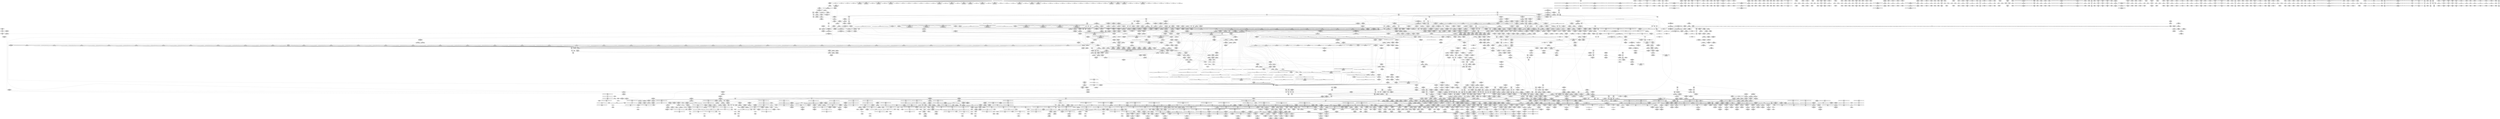 digraph {
	CE0x3d45280 [shape=record,shape=Mrecord,label="{CE0x3d45280|i64*_getelementptr_inbounds_(_2_x_i64_,_2_x_i64_*___llvm_gcov_ctr22,_i64_0,_i64_1)|*Constant*|*SummSink*}"]
	CE0x48cb6e0 [shape=record,shape=Mrecord,label="{CE0x48cb6e0|tomoyo_init_request_info:tmp6|security/tomoyo/util.c,1004}"]
	CE0x58765e0 [shape=record,shape=Mrecord,label="{CE0x58765e0|tomoyo_check_open_permission:tmp12|security/tomoyo/file.c,750|*SummSink*}"]
	CE0x58f7a40 [shape=record,shape=Mrecord,label="{CE0x58f7a40|tomoyo_check_open_permission:tmp18|security/tomoyo/file.c,753|*SummSink*}"]
	CE0x479a9d0 [shape=record,shape=Mrecord,label="{CE0x479a9d0|i64*_getelementptr_inbounds_(_11_x_i64_,_11_x_i64_*___llvm_gcov_ctr54147,_i64_0,_i64_9)|*Constant*|*SummSink*}"]
	CE0x5b7b9e0 [shape=record,shape=Mrecord,label="{CE0x5b7b9e0|tomoyo_audit_path_log:tmp4|security/tomoyo/file.c,168|*SummSource*}"]
	CE0x5af52e0 [shape=record,shape=Mrecord,label="{CE0x5af52e0|tomoyo_const_part_length:tmp43|security/tomoyo/util.c,644}"]
	CE0x7037bf0 [shape=record,shape=Mrecord,label="{CE0x7037bf0|_call_void___llvm_gcov_indirect_counter_increment114(i32*___llvm_gcov_global_state_pred45,_i64**_getelementptr_inbounds_(_3_x_i64*_,_3_x_i64*_*___llvm_gcda_edge_table44,_i64_0,_i64_0)),_!dbg_!38954|security/tomoyo/util.c,649|*SummSink*}"]
	CE0x3c077c0 [shape=record,shape=Mrecord,label="{CE0x3c077c0|tomoyo_check_open_permission:tmp6|security/tomoyo/file.c,743|*SummSink*}"]
	CE0x58a09f0 [shape=record,shape=Mrecord,label="{CE0x58a09f0|tomoyo_check_open_permission:call3|security/tomoyo/file.c,753}"]
	CE0x577a1d0 [shape=record,shape=Mrecord,label="{CE0x577a1d0|tomoyo_check_open_permission:tmp9|security/tomoyo/file.c,750}"]
	CE0x5a85d10 [shape=record,shape=Mrecord,label="{CE0x5a85d10|tomoyo_fill_path_info:tmp12|security/tomoyo/util.c,667}"]
	CE0x4880f80 [shape=record,shape=Mrecord,label="{CE0x4880f80|128:_i8*,_1208:_%struct.file*,_:_CMRE_24,25_}"]
	CE0x5a11250 [shape=record,shape=Mrecord,label="{CE0x5a11250|tomoyo_path_permission:filename|Function::tomoyo_path_permission&Arg::filename::|*SummSource*}"]
	CE0x550ff10 [shape=record,shape=Mrecord,label="{CE0x550ff10|i32_5|*Constant*}"]
	CE0x46ed5d0 [shape=record,shape=Mrecord,label="{CE0x46ed5d0|tomoyo_const_part_length:tobool|security/tomoyo/util.c,624|*SummSource*}"]
	CE0x496f360 [shape=record,shape=Mrecord,label="{CE0x496f360|tomoyo_init_request_info:tmp9|security/tomoyo/util.c,1006}"]
	CE0x5705560 [shape=record,shape=Mrecord,label="{CE0x5705560|srcu_read_lock:tmp1|*SummSource*}"]
	CE0x5613d90 [shape=record,shape=Mrecord,label="{CE0x5613d90|0:_%struct.tomoyo_obj_info*,_16:_%struct.tomoyo_domain_info*,_24:_%struct.tomoyo_path_info*,_40:_i8,_72:_i8,_75:_i8,_76:_i8,_77:_i8,_:_SCMRE_47,48_}"]
	CE0x7231d70 [shape=record,shape=Mrecord,label="{CE0x7231d70|i32_10|*Constant*}"]
	CE0x4804420 [shape=record,shape=Mrecord,label="{CE0x4804420|tomoyo_init_request_info:if.end}"]
	CE0x3b6fed0 [shape=record,shape=Mrecord,label="{CE0x3b6fed0|i64*_getelementptr_inbounds_(_4_x_i64_,_4_x_i64_*___llvm_gcov_ctr24,_i64_0,_i64_1)|*Constant*|*SummSource*}"]
	CE0x59e83d0 [shape=record,shape=Mrecord,label="{CE0x59e83d0|tomoyo_fill_path_info:const_len|security/tomoyo/util.c,666|*SummSink*}"]
	CE0x7152bf0 [shape=record,shape=Mrecord,label="{CE0x7152bf0|tomoyo_const_part_length:tmp}"]
	CE0x594c4c0 [shape=record,shape=Mrecord,label="{CE0x594c4c0|tomoyo_check_open_permission:obj5|security/tomoyo/file.c,757|*SummSource*}"]
	CE0x58df490 [shape=record,shape=Mrecord,label="{CE0x58df490|tomoyo_fill_path_info:cmp|security/tomoyo/util.c,667|*SummSource*}"]
	CE0x3d45da0 [shape=record,shape=Mrecord,label="{CE0x3d45da0|tomoyo_check_open_permission:if.end22|*SummSink*}"]
	CE0x4abeb20 [shape=record,shape=Mrecord,label="{CE0x4abeb20|tomoyo_get_mode:tmp3|security/tomoyo/util.c,978}"]
	CE0x3a98cb0 [shape=record,shape=Mrecord,label="{CE0x3a98cb0|tomoyo_get_mode:tmp6|security/tomoyo/util.c,978}"]
	CE0x5a88310 [shape=record,shape=Mrecord,label="{CE0x5a88310|tomoyo_const_part_length:cmp25|security/tomoyo/util.c,644}"]
	CE0x5b144e0 [shape=record,shape=Mrecord,label="{CE0x5b144e0|tomoyo_path_permission:call9|security/tomoyo/file.c,572}"]
	CE0x47f3150 [shape=record,shape=Mrecord,label="{CE0x47f3150|i64_ptrtoint_(i8*_blockaddress(_rcu_lock_acquire,_%__here)_to_i64)|*Constant*|*SummSource*}"]
	CE0x7222770 [shape=record,shape=Mrecord,label="{CE0x7222770|i64_12|*Constant*}"]
	CE0x70325f0 [shape=record,shape=Mrecord,label="{CE0x70325f0|tomoyo_path_permission:call9|security/tomoyo/file.c,572|*SummSink*}"]
	CE0x3c272b0 [shape=record,shape=Mrecord,label="{CE0x3c272b0|tomoyo_const_part_length:tmp30|security/tomoyo/util.c,641|*SummSink*}"]
	CE0x473a6b0 [shape=record,shape=Mrecord,label="{CE0x473a6b0|tomoyo_check_open_permission:if.end30|*SummSink*}"]
	CE0x57f7c80 [shape=record,shape=Mrecord,label="{CE0x57f7c80|i64_4|*Constant*|*SummSink*}"]
	CE0x4789330 [shape=record,shape=Mrecord,label="{CE0x4789330|tomoyo_const_part_length:sw.bb9|*SummSink*}"]
	CE0x58f4c80 [shape=record,shape=Mrecord,label="{CE0x58f4c80|tomoyo_check_open_permission:tmp17|security/tomoyo/file.c,753|*SummSink*}"]
	CE0x4828f90 [shape=record,shape=Mrecord,label="{CE0x4828f90|tomoyo_init_request_info:type|security/tomoyo/util.c,1009|*SummSource*}"]
	CE0x57cbff0 [shape=record,shape=Mrecord,label="{CE0x57cbff0|i32_1205|*Constant*}"]
	CE0x5510030 [shape=record,shape=Mrecord,label="{CE0x5510030|tomoyo_get_mode:default_config|security/tomoyo/util.c,986}"]
	CE0x6f87bc0 [shape=record,shape=Mrecord,label="{CE0x6f87bc0|tomoyo_path_permission:tmp24|security/tomoyo/file.c,575|*SummSink*}"]
	CE0x5ba4180 [shape=record,shape=Mrecord,label="{CE0x5ba4180|rcu_lock_release:tmp4|include/linux/rcupdate.h,423|*SummSource*}"]
	CE0x4a210d0 [shape=record,shape=Mrecord,label="{CE0x4a210d0|tomoyo_audit_path_log:param1|security/tomoyo/file.c,169}"]
	CE0x57ad1e0 [shape=record,shape=Mrecord,label="{CE0x57ad1e0|tomoyo_check_open_permission:tmp10|security/tomoyo/file.c,750|*SummSource*}"]
	CE0x6ff33b0 [shape=record,shape=Mrecord,label="{CE0x6ff33b0|tomoyo_get_mode:ns|Function::tomoyo_get_mode&Arg::ns::}"]
	CE0x56ac190 [shape=record,shape=Mrecord,label="{CE0x56ac190|tomoyo_check_open_permission:bb|*SummSource*}"]
	CE0x5b94010 [shape=record,shape=Mrecord,label="{CE0x5b94010|_ret_void,_!dbg_!38929|security/tomoyo/util.c,670}"]
	CE0x5597020 [shape=record,shape=Mrecord,label="{CE0x5597020|GLOBAL:tomoyo_get_mode|*Constant*|*SummSink*}"]
	CE0x3d487f0 [shape=record,shape=Mrecord,label="{CE0x3d487f0|srcu_read_lock:entry|*SummSource*}"]
	CE0x70bc410 [shape=record,shape=Mrecord,label="{CE0x70bc410|tomoyo_check_open_permission:tmp43|security/tomoyo/file.c,770|*SummSource*}"]
	CE0x7068bd0 [shape=record,shape=Mrecord,label="{CE0x7068bd0|i64_7|*Constant*}"]
	CE0x4797e00 [shape=record,shape=Mrecord,label="{CE0x4797e00|GLOBAL:srcu_read_unlock|*Constant*}"]
	CE0x3c07620 [shape=record,shape=Mrecord,label="{CE0x3c07620|tomoyo_check_open_permission:tmp6|security/tomoyo/file.c,743}"]
	CE0x5980d30 [shape=record,shape=Mrecord,label="{CE0x5980d30|GLOBAL:__llvm_gcov_indirect_counter_increment114|*Constant*|*SummSource*}"]
	CE0x3b971a0 [shape=record,shape=Mrecord,label="{CE0x3b971a0|tomoyo_const_part_length:if.then5|*SummSink*}"]
	CE0x49f3710 [shape=record,shape=Mrecord,label="{CE0x49f3710|tomoyo_check_open_permission:tmp48|security/tomoyo/file.c,771|*SummSource*}"]
	CE0x5a860b0 [shape=record,shape=Mrecord,label="{CE0x5a860b0|tomoyo_fill_path_info:tmp12|security/tomoyo/util.c,667|*SummSink*}"]
	CE0x5b91e70 [shape=record,shape=Mrecord,label="{CE0x5b91e70|i64*_getelementptr_inbounds_(_2_x_i64_,_2_x_i64_*___llvm_gcov_ctr31,_i64_0,_i64_0)|*Constant*}"]
	CE0x58b5950 [shape=record,shape=Mrecord,label="{CE0x58b5950|_ret_i1_%retval.0,_!dbg_!38916|security/tomoyo/file.c,156}"]
	CE0x59240b0 [shape=record,shape=Mrecord,label="{CE0x59240b0|tomoyo_path_permission:tmp21|security/tomoyo/file.c,573|*SummSource*}"]
	CE0x58491d0 [shape=record,shape=Mrecord,label="{CE0x58491d0|tomoyo_domain:do.end|*SummSource*}"]
	CE0x56ec1b0 [shape=record,shape=Mrecord,label="{CE0x56ec1b0|tomoyo_domain:land.lhs.true|*SummSource*}"]
	CE0x4912540 [shape=record,shape=Mrecord,label="{CE0x4912540|tomoyo_fill_path_info:tmp2|*LoadInst*|security/tomoyo/util.c,663}"]
	CE0x499f6c0 [shape=record,shape=Mrecord,label="{CE0x499f6c0|i64_20|*Constant*}"]
	CE0x5951420 [shape=record,shape=Mrecord,label="{CE0x5951420|i64_25|*Constant*|*SummSource*}"]
	CE0x5820320 [shape=record,shape=Mrecord,label="{CE0x5820320|tomoyo_get_mode:tmp11|security/tomoyo/util.c,982}"]
	CE0x714a830 [shape=record,shape=Mrecord,label="{CE0x714a830|tomoyo_domain:tmp2}"]
	CE0x3d651a0 [shape=record,shape=Mrecord,label="{CE0x3d651a0|get_current:bb|*SummSource*}"]
	CE0x57add50 [shape=record,shape=Mrecord,label="{CE0x57add50|GLOBAL:__llvm_gcov_ctr10|Global_var:__llvm_gcov_ctr10|*SummSource*}"]
	CE0x7094f80 [shape=record,shape=Mrecord,label="{CE0x7094f80|tomoyo_read_unlock:idx|Function::tomoyo_read_unlock&Arg::idx::}"]
	CE0x7094aa0 [shape=record,shape=Mrecord,label="{CE0x7094aa0|GLOBAL:tomoyo_read_unlock|*Constant*|*SummSource*}"]
	CE0x47630a0 [shape=record,shape=Mrecord,label="{CE0x47630a0|tomoyo_fill_path_info:is_dir|security/tomoyo/util.c,667|*SummSink*}"]
	CE0x5962030 [shape=record,shape=Mrecord,label="{CE0x5962030|tomoyo_const_part_length:tmp31|security/tomoyo/util.c,641}"]
	CE0x4aaf3b0 [shape=record,shape=Mrecord,label="{CE0x4aaf3b0|tomoyo_read_unlock:tmp3|*SummSink*}"]
	CE0x4825b00 [shape=record,shape=Mrecord,label="{CE0x4825b00|tomoyo_init_request_info:domain1|security/tomoyo/util.c,1006|*SummSource*}"]
	CE0x712b090 [shape=record,shape=Mrecord,label="{CE0x712b090|tomoyo_path_permission:param6|security/tomoyo/file.c,569|*SummSource*}"]
	CE0x586b980 [shape=record,shape=Mrecord,label="{CE0x586b980|tomoyo_get_mode:add|security/tomoyo/util.c,984}"]
	CE0x568ea10 [shape=record,shape=Mrecord,label="{CE0x568ea10|tomoyo_check_open_permission:tmp46|security/tomoyo/file.c,770|*SummSource*}"]
	CE0x59b73c0 [shape=record,shape=Mrecord,label="{CE0x59b73c0|tomoyo_const_part_length:tmp35|security/tomoyo/util.c,643|*SummSink*}"]
	CE0x57e0080 [shape=record,shape=Mrecord,label="{CE0x57e0080|tomoyo_check_open_permission:tmp28|security/tomoyo/file.c,761|*SummSource*}"]
	CE0x70f2680 [shape=record,shape=Mrecord,label="{CE0x70f2680|0:_i8,_array:_GCRE_tomoyo_index2category_constant_39_x_i8_c_00_00_00_00_00_00_00_00_00_00_00_00_00_00_00_00_00_00_00_00_00_00_00_01_01_01_01_01_01_01_01_01_01_01_01_01_01_01_02_,_align_16:_elem_32::|security/tomoyo/util.c,983}"]
	CE0x55bb730 [shape=record,shape=Mrecord,label="{CE0x55bb730|tomoyo_init_request_info:mode5|security/tomoyo/util.c,1011|*SummSink*}"]
	CE0x58763d0 [shape=record,shape=Mrecord,label="{CE0x58763d0|tomoyo_check_open_permission:tmp12|security/tomoyo/file.c,750}"]
	CE0x479b410 [shape=record,shape=Mrecord,label="{CE0x479b410|tomoyo_domain:do.end|*SummSink*}"]
	CE0x6ff1180 [shape=record,shape=Mrecord,label="{CE0x6ff1180|tomoyo_audit_path_log:tmp1|*SummSink*}"]
	CE0x3bcce00 [shape=record,shape=Mrecord,label="{CE0x3bcce00|tomoyo_domain:tmp17|security/tomoyo/common.h,1205}"]
	CE0x5aaffd0 [shape=record,shape=Mrecord,label="{CE0x5aaffd0|srcu_read_unlock:sp|Function::srcu_read_unlock&Arg::sp::}"]
	CE0x59513b0 [shape=record,shape=Mrecord,label="{CE0x59513b0|i64_25|*Constant*}"]
	CE0x7021e50 [shape=record,shape=Mrecord,label="{CE0x7021e50|_call_void_kfree(i8*_%tmp42)_#9,_!dbg_!38958|security/tomoyo/file.c,768|*SummSink*}"]
	CE0x72b8230 [shape=record,shape=Mrecord,label="{CE0x72b8230|i64*_getelementptr_inbounds_(_5_x_i64_,_5_x_i64_*___llvm_gcov_ctr32134,_i64_0,_i64_3)|*Constant*|*SummSink*}"]
	CE0x5567b10 [shape=record,shape=Mrecord,label="{CE0x5567b10|0:_i8*,_array:_GCRE_tomoyo_path_keyword_external_constant_11_x_i8*_:_elem_9::|security/tomoyo/file.c,167}"]
	CE0x5a20d50 [shape=record,shape=Mrecord,label="{CE0x5a20d50|tomoyo_get_mode:conv5|security/tomoyo/util.c,983}"]
	CE0x3a4ef40 [shape=record,shape=Mrecord,label="{CE0x3a4ef40|srcu_read_unlock:tmp1}"]
	CE0x6feefb0 [shape=record,shape=Mrecord,label="{CE0x6feefb0|tomoyo_const_part_length:incdec.ptr7|security/tomoyo/util.c,631|*SummSource*}"]
	CE0x48bb140 [shape=record,shape=Mrecord,label="{CE0x48bb140|128:_i8*,_1208:_%struct.file*,_:_CMRE_51,52_}"]
	CE0x6ff2e70 [shape=record,shape=Mrecord,label="{CE0x6ff2e70|tomoyo_const_part_length:tmp18|security/tomoyo/util.c,627|*SummSource*}"]
	CE0x487a880 [shape=record,shape=Mrecord,label="{CE0x487a880|128:_i8*,_1208:_%struct.file*,_:_CMRE_5,6_}"]
	CE0x566ca30 [shape=record,shape=Mrecord,label="{CE0x566ca30|tomoyo_check_open_permission:conv|security/tomoyo/file.c,750|*SummSink*}"]
	CE0x5a290a0 [shape=record,shape=Mrecord,label="{CE0x5a290a0|i64_8|*Constant*}"]
	CE0x6f96280 [shape=record,shape=Mrecord,label="{CE0x6f96280|tomoyo_const_part_length:tmp5|security/tomoyo/util.c,624}"]
	CE0x47263a0 [shape=record,shape=Mrecord,label="{CE0x47263a0|tomoyo_const_part_length:sw.epilog}"]
	CE0x5705480 [shape=record,shape=Mrecord,label="{CE0x5705480|i64_1|*Constant*}"]
	CE0x47f5320 [shape=record,shape=Mrecord,label="{CE0x47f5320|tomoyo_audit_path_log:idxprom|security/tomoyo/file.c,167}"]
	CE0x7133840 [shape=record,shape=Mrecord,label="{CE0x7133840|tomoyo_path_permission:tmp5|*LoadInst*|security/tomoyo/file.c,564}"]
	CE0x5995210 [shape=record,shape=Mrecord,label="{CE0x5995210|i64*_getelementptr_inbounds_(_22_x_i64_,_22_x_i64_*___llvm_gcov_ctr10,_i64_0,_i64_10)|*Constant*|*SummSource*}"]
	CE0x3b1c540 [shape=record,shape=Mrecord,label="{CE0x3b1c540|tomoyo_const_part_length:while.body|*SummSink*}"]
	CE0x55a6410 [shape=record,shape=Mrecord,label="{CE0x55a6410|tomoyo_fill_path_info:tmp9|security/tomoyo/util.c,667}"]
	CE0x47bed90 [shape=record,shape=Mrecord,label="{CE0x47bed90|tomoyo_const_part_length:conv11|security/tomoyo/util.c,641|*SummSink*}"]
	CE0x56df730 [shape=record,shape=Mrecord,label="{CE0x56df730|i32_2|*Constant*}"]
	CE0x59c5be0 [shape=record,shape=Mrecord,label="{CE0x59c5be0|tomoyo_path_permission:type1|security/tomoyo/file.c,564}"]
	CE0x70ae9d0 [shape=record,shape=Mrecord,label="{CE0x70ae9d0|_ret_void,_!dbg_!38908|include/linux/rcupdate.h,419|*SummSource*}"]
	CE0x6ff2f30 [shape=record,shape=Mrecord,label="{CE0x6ff2f30|tomoyo_const_part_length:tmp18|security/tomoyo/util.c,627|*SummSink*}"]
	CE0x4917e10 [shape=record,shape=Mrecord,label="{CE0x4917e10|rcu_lock_release:bb}"]
	CE0x4a21660 [shape=record,shape=Mrecord,label="{CE0x4a21660|tomoyo_audit_path_log:name|security/tomoyo/file.c,169}"]
	CE0x5a7cf90 [shape=record,shape=Mrecord,label="{CE0x5a7cf90|tomoyo_const_part_length:tmp38|security/tomoyo/util.c,644|*SummSink*}"]
	CE0x58b5830 [shape=record,shape=Mrecord,label="{CE0x58b5830|tomoyo_get_realpath:entry|*SummSink*}"]
	CE0x5b00c90 [shape=record,shape=Mrecord,label="{CE0x5b00c90|rcu_lock_acquire:indirectgoto|*SummSource*}"]
	CE0x479ebf0 [shape=record,shape=Mrecord,label="{CE0x479ebf0|tomoyo_check_open_permission:call|security/tomoyo/file.c,749|*SummSink*}"]
	CE0x6f95980 [shape=record,shape=Mrecord,label="{CE0x6f95980|get_current:tmp}"]
	CE0x5627e70 [shape=record,shape=Mrecord,label="{CE0x5627e70|i64*_getelementptr_inbounds_(_12_x_i64_,_12_x_i64_*___llvm_gcov_ctr31133,_i64_0,_i64_11)|*Constant*|*SummSink*}"]
	CE0x5627db0 [shape=record,shape=Mrecord,label="{CE0x5627db0|i64*_getelementptr_inbounds_(_12_x_i64_,_12_x_i64_*___llvm_gcov_ctr31133,_i64_0,_i64_11)|*Constant*|*SummSource*}"]
	CE0x6fbb8c0 [shape=record,shape=Mrecord,label="{CE0x6fbb8c0|tomoyo_get_mode:conv|security/tomoyo/util.c,982}"]
	CE0x712a9b0 [shape=record,shape=Mrecord,label="{CE0x712a9b0|tomoyo_path_permission:filename5|security/tomoyo/file.c,568|*SummSource*}"]
	CE0x5870080 [shape=record,shape=Mrecord,label="{CE0x5870080|tomoyo_fill_path_info:tmp2|*LoadInst*|security/tomoyo/util.c,663|*SummSource*}"]
	CE0x57617a0 [shape=record,shape=Mrecord,label="{CE0x57617a0|0:_i8,_array:_GCRE_tomoyo_index2category_constant_39_x_i8_c_00_00_00_00_00_00_00_00_00_00_00_00_00_00_00_00_00_00_00_00_00_00_00_01_01_01_01_01_01_01_01_01_01_01_01_01_01_01_02_,_align_16:_elem_11::|security/tomoyo/util.c,983}"]
	CE0x55eb170 [shape=record,shape=Mrecord,label="{CE0x55eb170|tomoyo_path_permission:call|security/tomoyo/file.c,564|*SummSource*}"]
	CE0x5b7c650 [shape=record,shape=Mrecord,label="{CE0x5b7c650|i64*_getelementptr_inbounds_(_12_x_i64_,_12_x_i64_*___llvm_gcov_ctr31133,_i64_0,_i64_0)|*Constant*}"]
	CE0x4869710 [shape=record,shape=Mrecord,label="{CE0x4869710|tomoyo_init_request_info:tmp|*SummSource*}"]
	CE0x5a534f0 [shape=record,shape=Mrecord,label="{CE0x5a534f0|i64_23|*Constant*}"]
	CE0x5ba6a30 [shape=record,shape=Mrecord,label="{CE0x5ba6a30|tomoyo_path_permission:operation8|security/tomoyo/file.c,569|*SummSink*}"]
	CE0x55a6880 [shape=record,shape=Mrecord,label="{CE0x55a6880|tomoyo_fill_path_info:tmp9|security/tomoyo/util.c,667|*SummSink*}"]
	CE0x491d010 [shape=record,shape=Mrecord,label="{CE0x491d010|rcu_lock_release:tmp|*SummSink*}"]
	CE0x3c27500 [shape=record,shape=Mrecord,label="{CE0x3c27500|i64*_getelementptr_inbounds_(_4_x_i64_,_4_x_i64_*___llvm_gcov_ctr33,_i64_0,_i64_3)|*Constant*|*SummSink*}"]
	CE0x57f7430 [shape=record,shape=Mrecord,label="{CE0x57f7430|tomoyo_check_open_permission:cmp|security/tomoyo/file.c,752|*SummSink*}"]
	CE0x5960b80 [shape=record,shape=Mrecord,label="{CE0x5960b80|tomoyo_fill_path_info:land.end}"]
	CE0x494c650 [shape=record,shape=Mrecord,label="{CE0x494c650|tomoyo_domain:do.end}"]
	CE0x3a4dfd0 [shape=record,shape=Mrecord,label="{CE0x3a4dfd0|tomoyo_domain:do.body|*SummSink*}"]
	CE0x5848a90 [shape=record,shape=Mrecord,label="{CE0x5848a90|tomoyo_domain:tmp12|security/tomoyo/common.h,1205|*SummSink*}"]
	CE0x3d45170 [shape=record,shape=Mrecord,label="{CE0x3d45170|i64*_getelementptr_inbounds_(_2_x_i64_,_2_x_i64_*___llvm_gcov_ctr22,_i64_0,_i64_1)|*Constant*|*SummSource*}"]
	CE0x3c27780 [shape=record,shape=Mrecord,label="{CE0x3c27780|tomoyo_const_part_length:tmp19|security/tomoyo/util.c,628|*SummSource*}"]
	CE0x5628050 [shape=record,shape=Mrecord,label="{CE0x5628050|tomoyo_get_mode:tmp28|security/tomoyo/util.c,988}"]
	CE0x5b091b0 [shape=record,shape=Mrecord,label="{CE0x5b091b0|__llvm_gcov_indirect_counter_increment114:counter}"]
	CE0x3bc5090 [shape=record,shape=Mrecord,label="{CE0x3bc5090|tomoyo_get_mode:idxprom3|security/tomoyo/util.c,983}"]
	CE0x3a91170 [shape=record,shape=Mrecord,label="{CE0x3a91170|tomoyo_get_mode:tmp27|security/tomoyo/util.c,988}"]
	CE0x4870b60 [shape=record,shape=Mrecord,label="{CE0x4870b60|0:_%struct.tomoyo_obj_info*,_16:_%struct.tomoyo_domain_info*,_24:_%struct.tomoyo_path_info*,_40:_i8,_72:_i8,_75:_i8,_76:_i8,_77:_i8,_:_SCMRE_33,34_}"]
	CE0x5a6e110 [shape=record,shape=Mrecord,label="{CE0x5a6e110|tomoyo_const_part_length:tmp4|security/tomoyo/util.c,624}"]
	CE0x4726f50 [shape=record,shape=Mrecord,label="{CE0x4726f50|tomoyo_const_part_length:cmp15|security/tomoyo/util.c,641}"]
	CE0x48b5300 [shape=record,shape=Mrecord,label="{CE0x48b5300|128:_i8*,_1208:_%struct.file*,_:_CMRE_49,50_}"]
	CE0x4b53d10 [shape=record,shape=Mrecord,label="{CE0x4b53d10|tomoyo_get_mode:tmp18|security/tomoyo/util.c,985}"]
	CE0x4803c20 [shape=record,shape=Mrecord,label="{CE0x4803c20|tomoyo_init_request_info:tobool|security/tomoyo/util.c,1004|*SummSink*}"]
	CE0x568ed30 [shape=record,shape=Mrecord,label="{CE0x568ed30|tomoyo_check_open_permission:tmp47|security/tomoyo/file.c,770}"]
	CE0x5876b20 [shape=record,shape=Mrecord,label="{CE0x5876b20|tomoyo_check_open_permission:tmp14|security/tomoyo/file.c,750}"]
	CE0x56bfe40 [shape=record,shape=Mrecord,label="{CE0x56bfe40|srcu_read_lock:bb|*SummSink*}"]
	CE0x56ebef0 [shape=record,shape=Mrecord,label="{CE0x56ebef0|tomoyo_fill_path_info:conv|security/tomoyo/util.c,664|*SummSource*}"]
	CE0x5a96c80 [shape=record,shape=Mrecord,label="{CE0x5a96c80|i64*_getelementptr_inbounds_(_22_x_i64_,_22_x_i64_*___llvm_gcov_ctr10,_i64_0,_i64_15)|*Constant*|*SummSource*}"]
	CE0x47e0e00 [shape=record,shape=Mrecord,label="{CE0x47e0e00|_call_void_tomoyo_fill_path_info(%struct.tomoyo_path_info*_%buf)_#9,_!dbg_!38913|security/tomoyo/file.c,152|*SummSink*}"]
	CE0x3c9c6f0 [shape=record,shape=Mrecord,label="{CE0x3c9c6f0|tomoyo_check_open_permission:if.end30|*SummSource*}"]
	CE0x70ae380 [shape=record,shape=Mrecord,label="{CE0x70ae380|tomoyo_path_permission:tmp4|security/tomoyo/file.c,564|*SummSink*}"]
	CE0x5788870 [shape=record,shape=Mrecord,label="{CE0x5788870|tomoyo_fill_path_info:tmp5|security/tomoyo/util.c,667}"]
	CE0x6ff2510 [shape=record,shape=Mrecord,label="{CE0x6ff2510|tomoyo_const_part_length:cmp|security/tomoyo/util.c,626}"]
	"CONST[source:1(input),value:2(dynamic)][purpose:{operation}][SrcIdx:15]"
	CE0x5b99d10 [shape=record,shape=Mrecord,label="{CE0x5b99d10|get_current:tmp2|*SummSource*}"]
	CE0x49ca7c0 [shape=record,shape=Mrecord,label="{CE0x49ca7c0|tomoyo_check_open_permission:cmp27|security/tomoyo/file.c,770|*SummSink*}"]
	CE0x5abf280 [shape=record,shape=Mrecord,label="{CE0x5abf280|_call_void___llvm_gcov_indirect_counter_increment114(i32*___llvm_gcov_global_state_pred45,_i64**_getelementptr_inbounds_(_3_x_i64*_,_3_x_i64*_*___llvm_gcda_edge_table44,_i64_0,_i64_2)),_!dbg_!38930|security/tomoyo/util.c,640|*SummSource*}"]
	CE0x5a21fa0 [shape=record,shape=Mrecord,label="{CE0x5a21fa0|tomoyo_check_open_permission:conv14|security/tomoyo/file.c,761}"]
	CE0x4836940 [shape=record,shape=Mrecord,label="{CE0x4836940|40:_%struct.tomoyo_policy_namespace*,_48:_i8,_:_GCRE_tomoyo_kernel_domain_external_global_%struct.tomoyo_domain_info_24,32_|*MultipleSource*|Function::tomoyo_check_open_permission&Arg::domain::|security/tomoyo/util.c,1005|security/tomoyo/util.c,1007|Function::tomoyo_init_request_info&Arg::domain::}"]
	CE0x5991950 [shape=record,shape=Mrecord,label="{CE0x5991950|tomoyo_get_mode:tmp8|security/tomoyo/util.c,979|*SummSink*}"]
	CE0x484c010 [shape=record,shape=Mrecord,label="{CE0x484c010|tomoyo_const_part_length:tmp28|security/tomoyo/util.c,641|*SummSink*}"]
	CE0x3beebe0 [shape=record,shape=Mrecord,label="{CE0x3beebe0|tomoyo_check_open_permission:path1|security/tomoyo/file.c,742}"]
	CE0x3db37e0 [shape=record,shape=Mrecord,label="{CE0x3db37e0|rcu_lock_acquire:entry|*SummSource*}"]
	CE0x5516320 [shape=record,shape=Mrecord,label="{CE0x5516320|rcu_lock_acquire:tmp3|*SummSource*}"]
	CE0x6fdccd0 [shape=record,shape=Mrecord,label="{CE0x6fdccd0|tomoyo_get_realpath:tmp7|security/tomoyo/file.c,152}"]
	CE0x4b54290 [shape=record,shape=Mrecord,label="{CE0x4b54290|tomoyo_audit_path_log:tmp5|security/tomoyo/file.c,167|*SummSink*}"]
	CE0x493b790 [shape=record,shape=Mrecord,label="{CE0x493b790|tomoyo_init_request_info:tmp4|security/tomoyo/util.c,1004|*SummSource*}"]
	CE0x59b39b0 [shape=record,shape=Mrecord,label="{CE0x59b39b0|tomoyo_path_permission:entry|*SummSource*}"]
	CE0x5905d30 [shape=record,shape=Mrecord,label="{CE0x5905d30|rcu_lock_release:__here|*SummSink*}"]
	CE0x4a95210 [shape=record,shape=Mrecord,label="{CE0x4a95210|tomoyo_read_unlock:tmp2|*SummSink*}"]
	CE0x586c830 [shape=record,shape=Mrecord,label="{CE0x586c830|i32_3|*Constant*}"]
	CE0x5b34400 [shape=record,shape=Mrecord,label="{CE0x5b34400|tomoyo_check_open_permission:tmp38|security/tomoyo/file.c,766|*SummSink*}"]
	CE0x3bc5bb0 [shape=record,shape=Mrecord,label="{CE0x3bc5bb0|i8*_getelementptr_inbounds_(_25_x_i8_,_25_x_i8_*_.str12,_i32_0,_i32_0)|*Constant*|*SummSource*}"]
	CE0x3a4f630 [shape=record,shape=Mrecord,label="{CE0x3a4f630|tomoyo_audit_path_log:operation|security/tomoyo/file.c,168|*SummSink*}"]
	CE0x5638480 [shape=record,shape=Mrecord,label="{CE0x5638480|0:_%struct.tomoyo_obj_info*,_16:_%struct.tomoyo_domain_info*,_24:_%struct.tomoyo_path_info*,_40:_i8,_72:_i8,_75:_i8,_76:_i8,_77:_i8,_:_SCMRE_60,61_}"]
	CE0x5705c10 [shape=record,shape=Mrecord,label="{CE0x5705c10|tomoyo_path_permission:ns|security/tomoyo/file.c,564|*SummSink*}"]
	CE0x56c9230 [shape=record,shape=Mrecord,label="{CE0x56c9230|tomoyo_get_mode:if.then2}"]
	CE0x3a4fce0 [shape=record,shape=Mrecord,label="{CE0x3a4fce0|tomoyo_audit_path_log:bb|*SummSink*}"]
	CE0x65bf150 [shape=record,shape=Mrecord,label="{CE0x65bf150|rcu_lock_acquire:tmp4|include/linux/rcupdate.h,418}"]
	CE0x6f95e20 [shape=record,shape=Mrecord,label="{CE0x6f95e20|tomoyo_const_part_length:if.end18}"]
	CE0x592bfe0 [shape=record,shape=Mrecord,label="{CE0x592bfe0|tomoyo_get_mode:bb|*SummSource*}"]
	CE0x58df380 [shape=record,shape=Mrecord,label="{CE0x58df380|i1_false|*Constant*}"]
	CE0x7072340 [shape=record,shape=Mrecord,label="{CE0x7072340|tomoyo_audit_path_log:idxprom|security/tomoyo/file.c,167|*SummSink*}"]
	CE0x3c79fd0 [shape=record,shape=Mrecord,label="{CE0x3c79fd0|tomoyo_check_open_permission:path|Function::tomoyo_check_open_permission&Arg::path::|*SummSink*}"]
	CE0x3bf4d50 [shape=record,shape=Mrecord,label="{CE0x3bf4d50|0:_i8,_array:_GCR_.str_private_unnamed_addr_constant_5_x_i8_c_04_02_06_06_00_,_align_1:_elem_3::|security/tomoyo/file.c,738}"]
	CE0x7270630 [shape=record,shape=Mrecord,label="{CE0x7270630|srcu_read_unlock:bb|*SummSink*}"]
	CE0x58a0690 [shape=record,shape=Mrecord,label="{CE0x58a0690|tomoyo_check_open_permission:tmp15|security/tomoyo/file.c,750|*SummSource*}"]
	CE0x48f3270 [shape=record,shape=Mrecord,label="{CE0x48f3270|128:_i8*,_1208:_%struct.file*,_:_CMRE_144,152_|*MultipleSource*|security/tomoyo/common.h,1205|security/tomoyo/common.h,1205}"]
	CE0x6fdc7a0 [shape=record,shape=Mrecord,label="{CE0x6fdc7a0|GLOBAL:__llvm_gcov_ctr54147|Global_var:__llvm_gcov_ctr54147|*SummSource*}"]
	CE0x46e41c0 [shape=record,shape=Mrecord,label="{CE0x46e41c0|i64_17|*Constant*|*SummSource*}"]
	CE0x70cc620 [shape=record,shape=Mrecord,label="{CE0x70cc620|tomoyo_const_part_length:tmp7|security/tomoyo/util.c,625|*SummSink*}"]
	CE0x3c9bc60 [shape=record,shape=Mrecord,label="{CE0x3c9bc60|srcu_read_lock:sp|Function::srcu_read_lock&Arg::sp::}"]
	CE0x5799690 [shape=record,shape=Mrecord,label="{CE0x5799690|_call_void_rcu_lock_acquire(%struct.lockdep_map*_%dep_map)_#9,_!dbg_!38906|include/linux/srcu.h,222|*SummSink*}"]
	CE0x4b63560 [shape=record,shape=Mrecord,label="{CE0x4b63560|tomoyo_audit_path_log:tmp}"]
	CE0x5aca740 [shape=record,shape=Mrecord,label="{CE0x5aca740|tomoyo_check_open_permission:tobool19|security/tomoyo/file.c,762|*SummSource*}"]
	CE0x4912440 [shape=record,shape=Mrecord,label="{CE0x4912440|tomoyo_domain:tmp22|security/tomoyo/common.h,1205|*SummSink*}"]
	CE0x4a21850 [shape=record,shape=Mrecord,label="{CE0x4a21850|GLOBAL:rcu_lock_release|*Constant*}"]
	CE0x5b5d240 [shape=record,shape=Mrecord,label="{CE0x5b5d240|tomoyo_path_permission:tmp10|security/tomoyo/file.c,565|*SummSource*}"]
	CE0x72b4960 [shape=record,shape=Mrecord,label="{CE0x72b4960|tomoyo_get_mode:cmp11|security/tomoyo/util.c,985}"]
	CE0x5b80fb0 [shape=record,shape=Mrecord,label="{CE0x5b80fb0|GLOBAL:full_name_hash|*Constant*}"]
	CE0x496f9a0 [shape=record,shape=Mrecord,label="{CE0x496f9a0|i32_1|*Constant*|*SummSink*}"]
	CE0x5980380 [shape=record,shape=Mrecord,label="{CE0x5980380|tomoyo_const_part_length:tmp11|security/tomoyo/util.c,626|*SummSink*}"]
	CE0x46f6ec0 [shape=record,shape=Mrecord,label="{CE0x46f6ec0|tomoyo_check_open_permission:if.end|*SummSource*}"]
	CE0x48f2eb0 [shape=record,shape=Mrecord,label="{CE0x48f2eb0|128:_i8*,_1208:_%struct.file*,_:_CMRE_128,136_|*MultipleSource*|security/tomoyo/common.h,1205|security/tomoyo/common.h,1205}"]
	CE0x4a63db0 [shape=record,shape=Mrecord,label="{CE0x4a63db0|tomoyo_get_mode:if.end14}"]
	CE0x5a101b0 [shape=record,shape=Mrecord,label="{CE0x5a101b0|tomoyo_get_mode:tmp14|security/tomoyo/util.c,983|*SummSink*}"]
	CE0x5a87cb0 [shape=record,shape=Mrecord,label="{CE0x5a87cb0|tomoyo_const_part_length:conv24|security/tomoyo/util.c,644}"]
	CE0x3bdec30 [shape=record,shape=Mrecord,label="{CE0x3bdec30|i64*_getelementptr_inbounds_(_11_x_i64_,_11_x_i64_*___llvm_gcov_ctr54147,_i64_0,_i64_10)|*Constant*|*SummSource*}"]
	CE0x70676f0 [shape=record,shape=Mrecord,label="{CE0x70676f0|tomoyo_domain:tmp15|security/tomoyo/common.h,1205|*SummSink*}"]
	CE0x49464a0 [shape=record,shape=Mrecord,label="{CE0x49464a0|tomoyo_check_open_permission:buf|security/tomoyo/file.c, 740|*SummSink*}"]
	CE0x4829960 [shape=record,shape=Mrecord,label="{CE0x4829960|i64*_getelementptr_inbounds_(_22_x_i64_,_22_x_i64_*___llvm_gcov_ctr10,_i64_0,_i64_0)|*Constant*|*SummSink*}"]
	CE0x57993e0 [shape=record,shape=Mrecord,label="{CE0x57993e0|srcu_read_lock:dep_map|include/linux/srcu.h,222|*SummSink*}"]
	CE0x6f78a30 [shape=record,shape=Mrecord,label="{CE0x6f78a30|tomoyo_get_realpath:tmp8|security/tomoyo/file.c,152}"]
	CE0x59d6740 [shape=record,shape=Mrecord,label="{CE0x59d6740|tomoyo_domain:tobool|security/tomoyo/common.h,1205}"]
	CE0x5b00db0 [shape=record,shape=Mrecord,label="{CE0x5b00db0|rcu_lock_acquire:indirectgoto|*SummSink*}"]
	CE0x59511f0 [shape=record,shape=Mrecord,label="{CE0x59511f0|tomoyo_const_part_length:tmp41|security/tomoyo/util.c,644}"]
	CE0x49e3e30 [shape=record,shape=Mrecord,label="{CE0x49e3e30|0:_i8*,_array:_GCRE_tomoyo_path_keyword_external_constant_11_x_i8*_:_elem_2::|security/tomoyo/file.c,167}"]
	CE0x4b62fc0 [shape=record,shape=Mrecord,label="{CE0x4b62fc0|_call_void_mcount()_#3|*SummSink*}"]
	CE0x59237a0 [shape=record,shape=Mrecord,label="{CE0x59237a0|tomoyo_path_permission:tmp19|security/tomoyo/file.c,573|*SummSource*}"]
	CE0x596fa00 [shape=record,shape=Mrecord,label="{CE0x596fa00|i32_4|*Constant*|*SummSource*}"]
	CE0x3db3bf0 [shape=record,shape=Mrecord,label="{CE0x3db3bf0|tomoyo_path_permission:bb|*SummSink*}"]
	CE0x3c0ca00 [shape=record,shape=Mrecord,label="{CE0x3c0ca00|tomoyo_get_mode:tmp21|security/tomoyo/util.c,985}"]
	CE0x3b53290 [shape=record,shape=Mrecord,label="{CE0x3b53290|_call_void_mcount()_#3|*SummSource*}"]
	CE0x56256e0 [shape=record,shape=Mrecord,label="{CE0x56256e0|tomoyo_fill_path_info:sub|security/tomoyo/util.c,667|*SummSource*}"]
	CE0x5b99f30 [shape=record,shape=Mrecord,label="{CE0x5b99f30|tomoyo_get_mode:tmp1}"]
	CE0x3b6d470 [shape=record,shape=Mrecord,label="{CE0x3b6d470|tomoyo_const_part_length:tmp24|security/tomoyo/util.c,640|*SummSource*}"]
	CE0x57dff10 [shape=record,shape=Mrecord,label="{CE0x57dff10|i64_12|*Constant*|*SummSink*}"]
	CE0x3a4d7b0 [shape=record,shape=Mrecord,label="{CE0x3a4d7b0|_call_void_mcount()_#3}"]
	CE0x47f3a20 [shape=record,shape=Mrecord,label="{CE0x47f3a20|rcu_lock_acquire:tmp6}"]
	CE0x70f3180 [shape=record,shape=Mrecord,label="{CE0x70f3180|0:_i8,_array:_GCRE_tomoyo_index2category_constant_39_x_i8_c_00_00_00_00_00_00_00_00_00_00_00_00_00_00_00_00_00_00_00_00_00_00_00_01_01_01_01_01_01_01_01_01_01_01_01_01_01_01_02_,_align_16:_elem_36::|security/tomoyo/util.c,983}"]
	CE0x3ae9770 [shape=record,shape=Mrecord,label="{CE0x3ae9770|tomoyo_check_open_permission:if.end|*SummSink*}"]
	CE0x5a7dd20 [shape=record,shape=Mrecord,label="{CE0x5a7dd20|i64_1|*Constant*}"]
	CE0x6fefaf0 [shape=record,shape=Mrecord,label="{CE0x6fefaf0|i64_7|*Constant*}"]
	CE0x6fa3570 [shape=record,shape=Mrecord,label="{CE0x6fa3570|tomoyo_const_part_length:tmp44|security/tomoyo/util.c,645|*SummSink*}"]
	CE0x57cc060 [shape=record,shape=Mrecord,label="{CE0x57cc060|i32_1205|*Constant*|*SummSource*}"]
	CE0x57998b0 [shape=record,shape=Mrecord,label="{CE0x57998b0|GLOBAL:rcu_lock_acquire|*Constant*|*SummSource*}"]
	CE0x712aac0 [shape=record,shape=Mrecord,label="{CE0x712aac0|tomoyo_path_permission:filename5|security/tomoyo/file.c,568|*SummSink*}"]
	CE0x5ad8ae0 [shape=record,shape=Mrecord,label="{CE0x5ad8ae0|tomoyo_path_permission:tmp23|security/tomoyo/file.c,574}"]
	CE0x5839430 [shape=record,shape=Mrecord,label="{CE0x5839430|tomoyo_fill_path_info:is_patterned|security/tomoyo/util.c,668|*SummSource*}"]
	CE0x3bf3cf0 [shape=record,shape=Mrecord,label="{CE0x3bf3cf0|get_current:entry}"]
	CE0x7067280 [shape=record,shape=Mrecord,label="{CE0x7067280|tomoyo_domain:tmp15|security/tomoyo/common.h,1205|*SummSource*}"]
	CE0x4a1f900 [shape=record,shape=Mrecord,label="{CE0x4a1f900|tomoyo_check_open_permission:tmp50|security/tomoyo/file.c,772|*SummSink*}"]
	CE0x65aa660 [shape=record,shape=Mrecord,label="{CE0x65aa660|tomoyo_get_mode:tmp2|security/tomoyo/util.c,978}"]
	CE0x479eb10 [shape=record,shape=Mrecord,label="{CE0x479eb10|0:_%struct.tomoyo_obj_info*,_16:_%struct.tomoyo_domain_info*,_24:_%struct.tomoyo_path_info*,_40:_i8,_72:_i8,_75:_i8,_76:_i8,_77:_i8,_:_SCMRE_75,76_|*MultipleSource*|security/tomoyo/file.c, 741|security/tomoyo/file.c,741|security/tomoyo/file.c,748}"]
	CE0x591a8a0 [shape=record,shape=Mrecord,label="{CE0x591a8a0|i64*_getelementptr_inbounds_(_22_x_i64_,_22_x_i64_*___llvm_gcov_ctr10,_i64_0,_i64_7)|*Constant*|*SummSink*}"]
	CE0x5704250 [shape=record,shape=Mrecord,label="{CE0x5704250|0:_i8,_array:_GCRE_tomoyo_index2category_constant_39_x_i8_c_00_00_00_00_00_00_00_00_00_00_00_00_00_00_00_00_00_00_00_00_00_00_00_01_01_01_01_01_01_01_01_01_01_01_01_01_01_01_02_,_align_16:_elem_9::|security/tomoyo/util.c,983}"]
	CE0x5b09410 [shape=record,shape=Mrecord,label="{CE0x5b09410|tomoyo_const_part_length:tmp16|security/tomoyo/util.c,627}"]
	CE0x6ff3d80 [shape=record,shape=Mrecord,label="{CE0x6ff3d80|tomoyo_get_realpath:bb}"]
	CE0x6f84860 [shape=record,shape=Mrecord,label="{CE0x6f84860|tomoyo_path_permission:path7|security/tomoyo/file.c,569}"]
	CE0x48bd8e0 [shape=record,shape=Mrecord,label="{CE0x48bd8e0|tomoyo_get_realpath:tmp6|security/tomoyo/file.c,151}"]
	CE0x5aa5510 [shape=record,shape=Mrecord,label="{CE0x5aa5510|tomoyo_check_open_permission:tmp37|security/tomoyo/file.c,762|*SummSink*}"]
	CE0x5638ba0 [shape=record,shape=Mrecord,label="{CE0x5638ba0|0:_%struct.tomoyo_obj_info*,_16:_%struct.tomoyo_domain_info*,_24:_%struct.tomoyo_path_info*,_40:_i8,_72:_i8,_75:_i8,_76:_i8,_77:_i8,_:_SCMRE_63,64_}"]
	CE0x7061f90 [shape=record,shape=Mrecord,label="{CE0x7061f90|tomoyo_path_permission:do.cond}"]
	CE0x3c05650 [shape=record,shape=Mrecord,label="{CE0x3c05650|_ret_%struct.task_struct*_%tmp4,_!dbg_!38905|./arch/x86/include/asm/current.h,14|*SummSink*}"]
	CE0x7143910 [shape=record,shape=Mrecord,label="{CE0x7143910|tomoyo_get_realpath:tmp10|security/tomoyo/file.c,155|*SummSink*}"]
	CE0x59514c0 [shape=record,shape=Mrecord,label="{CE0x59514c0|i64_25|*Constant*|*SummSink*}"]
	CE0x489cae0 [shape=record,shape=Mrecord,label="{CE0x489cae0|tomoyo_check_open_permission:tmp23|security/tomoyo/file.c,758|*SummSink*}"]
	CE0x571a5b0 [shape=record,shape=Mrecord,label="{CE0x571a5b0|_call_void_mcount()_#3}"]
	CE0x3b898b0 [shape=record,shape=Mrecord,label="{CE0x3b898b0|tomoyo_path_permission:operation|Function::tomoyo_path_permission&Arg::operation::|*SummSource*}"]
	CE0x714a660 [shape=record,shape=Mrecord,label="{CE0x714a660|COLLAPSED:_GCMRE___llvm_gcov_ctr34_internal_global_10_x_i64_zeroinitializer:_elem_0:default:}"]
	CE0x70688d0 [shape=record,shape=Mrecord,label="{CE0x70688d0|tomoyo_path_permission:cmp10|security/tomoyo/file.c,573|*SummSource*}"]
	CE0x5bb85d0 [shape=record,shape=Mrecord,label="{CE0x5bb85d0|VOIDTB_TE:_CE_6368,6376_|*MultipleSource*|security/tomoyo/util.c,1010|security/tomoyo/file.c,564|Function::tomoyo_get_mode&Arg::ns::}"]
	CE0x3b53880 [shape=record,shape=Mrecord,label="{CE0x3b53880|tomoyo_get_mode:cmp11|security/tomoyo/util.c,985}"]
	CE0x48d4510 [shape=record,shape=Mrecord,label="{CE0x48d4510|tomoyo_const_part_length:tmp6|security/tomoyo/util.c,625|*SummSink*}"]
	CE0x7102cd0 [shape=record,shape=Mrecord,label="{CE0x7102cd0|__llvm_gcov_indirect_counter_increment114:tmp6|*SummSink*}"]
	CE0x6ff1060 [shape=record,shape=Mrecord,label="{CE0x6ff1060|_ret_i32_%retval.0,_!dbg_!38957|security/tomoyo/util.c,652|*SummSink*}"]
	CE0x3a907e0 [shape=record,shape=Mrecord,label="{CE0x3a907e0|tomoyo_get_mode:conv15|security/tomoyo/util.c,987|*SummSink*}"]
	CE0x55cc9b0 [shape=record,shape=Mrecord,label="{CE0x55cc9b0|_call_void_rcu_lock_release(%struct.lockdep_map*_%dep_map)_#9,_!dbg_!38905|include/linux/srcu.h,236|*SummSource*}"]
	CE0x5ae8850 [shape=record,shape=Mrecord,label="{CE0x5ae8850|tomoyo_check_open_permission:cond|security/tomoyo/file.c,762}"]
	CE0x48f2cd0 [shape=record,shape=Mrecord,label="{CE0x48f2cd0|128:_i8*,_1208:_%struct.file*,_:_CMRE_120,128_|*MultipleSource*|security/tomoyo/common.h,1205|security/tomoyo/common.h,1205}"]
	CE0x709dc50 [shape=record,shape=Mrecord,label="{CE0x709dc50|tomoyo_path_permission:tmp13|security/tomoyo/file.c,566|*SummSink*}"]
	CE0x3bee270 [shape=record,shape=Mrecord,label="{CE0x3bee270|i32_0|*Constant*|*SummSink*}"]
	CE0x55cd4a0 [shape=record,shape=Mrecord,label="{CE0x55cd4a0|rcu_lock_release:entry|*SummSource*}"]
	CE0x71e81b0 [shape=record,shape=Mrecord,label="{CE0x71e81b0|tomoyo_get_realpath:tmp|*SummSource*}"]
	CE0x3c26d50 [shape=record,shape=Mrecord,label="{CE0x3c26d50|tomoyo_const_part_length:tmp29|security/tomoyo/util.c,641|*SummSource*}"]
	CE0x55977e0 [shape=record,shape=Mrecord,label="{CE0x55977e0|tomoyo_get_mode:profile|Function::tomoyo_get_mode&Arg::profile::|*SummSource*}"]
	CE0x47e63d0 [shape=record,shape=Mrecord,label="{CE0x47e63d0|tomoyo_const_part_length:tmp27|security/tomoyo/util.c,641|*SummSink*}"]
	CE0x3c47a00 [shape=record,shape=Mrecord,label="{CE0x3c47a00|tomoyo_get_mode:tmp23|security/tomoyo/util.c,986|*SummSource*}"]
	CE0x6ff0ff0 [shape=record,shape=Mrecord,label="{CE0x6ff0ff0|_ret_i32_%retval.0,_!dbg_!38957|security/tomoyo/util.c,652|*SummSource*}"]
	CE0x58e8060 [shape=record,shape=Mrecord,label="{CE0x58e8060|tomoyo_path_permission:idxprom|security/tomoyo/file.c,563|*SummSource*}"]
	CE0x5a26f90 [shape=record,shape=Mrecord,label="{CE0x5a26f90|tomoyo_get_mode:tmp9|security/tomoyo/util.c,981|*SummSource*}"]
	CE0x4993810 [shape=record,shape=Mrecord,label="{CE0x4993810|tomoyo_check_open_permission:if.then4|*SummSink*}"]
	CE0x71e8be0 [shape=record,shape=Mrecord,label="{CE0x71e8be0|tomoyo_check_open_permission:bb|*SummSink*}"]
	CE0x4805f20 [shape=record,shape=Mrecord,label="{CE0x4805f20|i32_8|*Constant*}"]
	CE0x56c9c60 [shape=record,shape=Mrecord,label="{CE0x56c9c60|tomoyo_fill_path_info:tobool|security/tomoyo/util.c,667}"]
	CE0x5679490 [shape=record,shape=Mrecord,label="{CE0x5679490|tomoyo_path_permission:conv3|security/tomoyo/file.c,565}"]
	CE0x5b0a650 [shape=record,shape=Mrecord,label="{CE0x5b0a650|i64*_getelementptr_inbounds_(_22_x_i64_,_22_x_i64_*___llvm_gcov_ctr10,_i64_0,_i64_16)|*Constant*|*SummSource*}"]
	CE0x5b0a170 [shape=record,shape=Mrecord,label="{CE0x5b0a170|tomoyo_check_open_permission:error.1|*SummSink*}"]
	CE0x56c9580 [shape=record,shape=Mrecord,label="{CE0x56c9580|tomoyo_get_mode:config|security/tomoyo/util.c,981}"]
	CE0x65b6770 [shape=record,shape=Mrecord,label="{CE0x65b6770|srcu_read_lock:tmp|*SummSource*}"]
	CE0x5bb91a0 [shape=record,shape=Mrecord,label="{CE0x5bb91a0|tomoyo_path_permission:do.body}"]
	CE0x5971670 [shape=record,shape=Mrecord,label="{CE0x5971670|srcu_read_unlock:idx|Function::srcu_read_unlock&Arg::idx::|*SummSource*}"]
	CE0x6fab6a0 [shape=record,shape=Mrecord,label="{CE0x6fab6a0|tomoyo_check_open_permission:tmp40|security/tomoyo/file.c,752|*SummSink*}"]
	CE0x5b4d890 [shape=record,shape=Mrecord,label="{CE0x5b4d890|tomoyo_audit_path_log:param|security/tomoyo/file.c,168|*SummSource*}"]
	CE0x3b89920 [shape=record,shape=Mrecord,label="{CE0x3b89920|tomoyo_path_permission:operation|Function::tomoyo_path_permission&Arg::operation::|*SummSink*}"]
	CE0x571a9f0 [shape=record,shape=Mrecord,label="{CE0x571a9f0|tomoyo_path_permission:tmp10|security/tomoyo/file.c,565|*SummSink*}"]
	CE0x5a22730 [shape=record,shape=Mrecord,label="{CE0x5a22730|tomoyo_check_open_permission:and15|security/tomoyo/file.c,761}"]
	CE0x714ac60 [shape=record,shape=Mrecord,label="{CE0x714ac60|tomoyo_path_permission:do.cond|*SummSink*}"]
	CE0x3c5bc00 [shape=record,shape=Mrecord,label="{CE0x3c5bc00|tomoyo_const_part_length:incdec.ptr10|security/tomoyo/util.c,640|*SummSink*}"]
	CE0x497f250 [shape=record,shape=Mrecord,label="{CE0x497f250|tomoyo_check_open_permission:name|security/tomoyo/file.c,747|*SummSink*}"]
	CE0x5679030 [shape=record,shape=Mrecord,label="{CE0x5679030|tomoyo_get_mode:tmp2|security/tomoyo/util.c,978}"]
	CE0x55eb740 [shape=record,shape=Mrecord,label="{CE0x55eb740|tomoyo_path_permission:return}"]
	CE0x3d54400 [shape=record,shape=Mrecord,label="{CE0x3d54400|GLOBAL:.str|Global_var:.str|*SummSink*}"]
	CE0x3c77720 [shape=record,shape=Mrecord,label="{CE0x3c77720|tomoyo_check_open_permission:tmp4|security/tomoyo/file.c,742|*SummSink*}"]
	CE0x4763a10 [shape=record,shape=Mrecord,label="{CE0x4763a10|tomoyo_fill_path_info:const_len6|security/tomoyo/util.c,668|*SummSource*}"]
	CE0x5870680 [shape=record,shape=Mrecord,label="{CE0x5870680|tomoyo_get_mode:arrayidx4|security/tomoyo/util.c,983}"]
	CE0x72b0d70 [shape=record,shape=Mrecord,label="{CE0x72b0d70|tomoyo_get_mode:conv5|security/tomoyo/util.c,983|*SummSink*}"]
	CE0x5ba6b80 [shape=record,shape=Mrecord,label="{CE0x5ba6b80|i64*_getelementptr_inbounds_(_10_x_i64_,_10_x_i64_*___llvm_gcov_ctr34,_i64_0,_i64_5)|*Constant*}"]
	CE0x4798620 [shape=record,shape=Mrecord,label="{CE0x4798620|_call_void_srcu_read_unlock(%struct.srcu_struct*_tomoyo_ss,_i32_%idx)_#9,_!dbg_!38903|security/tomoyo/common.h,1109}"]
	CE0x47f2770 [shape=record,shape=Mrecord,label="{CE0x47f2770|tomoyo_get_mode:tmp12|security/tomoyo/util.c,982}"]
	CE0x586b9f0 [shape=record,shape=Mrecord,label="{CE0x586b9f0|tomoyo_get_mode:tmp17|security/tomoyo/util.c,983}"]
	CE0x56af720 [shape=record,shape=Mrecord,label="{CE0x56af720|i8*_getelementptr_inbounds_(_12_x_i8_,_12_x_i8_*_.str1,_i32_0,_i32_0)|*Constant*|*SummSink*}"]
	CE0x4a2b770 [shape=record,shape=Mrecord,label="{CE0x4a2b770|tomoyo_const_part_length:tmp3|security/tomoyo/util.c,624|*SummSink*}"]
	CE0x5697f40 [shape=record,shape=Mrecord,label="{CE0x5697f40|tomoyo_get_mode:config7|security/tomoyo/util.c,983|*SummSource*}"]
	CE0x47f57b0 [shape=record,shape=Mrecord,label="{CE0x47f57b0|tomoyo_fill_path_info:land.rhs|*SummSource*}"]
	CE0x3cdfcc0 [shape=record,shape=Mrecord,label="{CE0x3cdfcc0|tomoyo_get_realpath:name|security/tomoyo/file.c,150|*SummSource*}"]
	CE0x5b099b0 [shape=record,shape=Mrecord,label="{CE0x5b099b0|tomoyo_const_part_length:tmp16|security/tomoyo/util.c,627|*SummSource*}"]
	CE0x7102a00 [shape=record,shape=Mrecord,label="{CE0x7102a00|tomoyo_const_part_length:inc|security/tomoyo/util.c,628|*SummSink*}"]
	CE0x586fe80 [shape=record,shape=Mrecord,label="{CE0x586fe80|tomoyo_fill_path_info:name1|security/tomoyo/util.c,663|*SummSource*}"]
	CE0x7021640 [shape=record,shape=Mrecord,label="{CE0x7021640|tomoyo_check_open_permission:tmp42|security/tomoyo/file.c,768|*SummSink*}"]
	CE0x7094a30 [shape=record,shape=Mrecord,label="{CE0x7094a30|GLOBAL:tomoyo_read_unlock|*Constant*|*SummSink*}"]
	CE0x55bbb80 [shape=record,shape=Mrecord,label="{CE0x55bbb80|tomoyo_init_request_info:tmp13|*LoadInst*|security/tomoyo/util.c,1011|*SummSource*}"]
	CE0x3bc5650 [shape=record,shape=Mrecord,label="{CE0x3bc5650|GLOBAL:__llvm_gcov_ctr31133|Global_var:__llvm_gcov_ctr31133}"]
	CE0x577a320 [shape=record,shape=Mrecord,label="{CE0x577a320|tomoyo_check_open_permission:tmp9|security/tomoyo/file.c,750|*SummSink*}"]
	CE0x56ab700 [shape=record,shape=Mrecord,label="{CE0x56ab700|VOIDTB_TE:_SCMRE_32,40_|*MultipleSource*|security/tomoyo/file.c, 742|security/tomoyo/file.c,742|security/tomoyo/file.c,742}"]
	CE0x55e24d0 [shape=record,shape=Mrecord,label="{CE0x55e24d0|tomoyo_init_request_info:conv6|security/tomoyo/util.c,1011|*SummSink*}"]
	CE0x3b53410 [shape=record,shape=Mrecord,label="{CE0x3b53410|i32_0|*Constant*}"]
	CE0x3c77560 [shape=record,shape=Mrecord,label="{CE0x3c77560|tomoyo_check_open_permission:tmp4|security/tomoyo/file.c,742|*SummSource*}"]
	CE0x4a1ee10 [shape=record,shape=Mrecord,label="{CE0x4a1ee10|tomoyo_check_open_permission:error.4}"]
	CE0x59b3cd0 [shape=record,shape=Mrecord,label="{CE0x59b3cd0|tomoyo_path_permission:r|Function::tomoyo_path_permission&Arg::r::}"]
	CE0x3d64620 [shape=record,shape=Mrecord,label="{CE0x3d64620|rcu_lock_acquire:tmp7}"]
	CE0x499f040 [shape=record,shape=Mrecord,label="{CE0x499f040|rcu_lock_release:tmp5|include/linux/rcupdate.h,423|*SummSink*}"]
	CE0x5792d30 [shape=record,shape=Mrecord,label="{CE0x5792d30|tomoyo_domain:call|security/tomoyo/common.h,1205}"]
	CE0x4712e70 [shape=record,shape=Mrecord,label="{CE0x4712e70|i32_48|*Constant*}"]
	CE0x476cc20 [shape=record,shape=Mrecord,label="{CE0x476cc20|40:_%struct.tomoyo_policy_namespace*,_48:_i8,_:_GCRE_tomoyo_kernel_domain_external_global_%struct.tomoyo_domain_info_0,8_|*MultipleSource*|Function::tomoyo_check_open_permission&Arg::domain::|security/tomoyo/util.c,1005|security/tomoyo/util.c,1007|Function::tomoyo_init_request_info&Arg::domain::}"]
	CE0x55cc770 [shape=record,shape=Mrecord,label="{CE0x55cc770|srcu_read_unlock:dep_map|include/linux/srcu.h,236|*SummSource*}"]
	CE0x727e6e0 [shape=record,shape=Mrecord,label="{CE0x727e6e0|i64*_getelementptr_inbounds_(_2_x_i64_,_2_x_i64_*___llvm_gcov_ctr31,_i64_0,_i64_1)|*Constant*|*SummSink*}"]
	CE0x5567030 [shape=record,shape=Mrecord,label="{CE0x5567030|tomoyo_get_mode:tmp5|security/tomoyo/util.c,978}"]
	CE0x3ae91f0 [shape=record,shape=Mrecord,label="{CE0x3ae91f0|tomoyo_check_open_permission:if.then29|*SummSource*}"]
	CE0x5a52670 [shape=record,shape=Mrecord,label="{CE0x5a52670|tomoyo_const_part_length:cmp21|security/tomoyo/util.c,644}"]
	CE0x55bea30 [shape=record,shape=Mrecord,label="{CE0x55bea30|tomoyo_path_permission:tmp2|security/tomoyo/file.c,563|*SummSink*}"]
	CE0x5839950 [shape=record,shape=Mrecord,label="{CE0x5839950|tomoyo_check_open_permission:if.then29}"]
	CE0x55e21d0 [shape=record,shape=Mrecord,label="{CE0x55e21d0|i64*_getelementptr_inbounds_(_6_x_i64_,_6_x_i64_*___llvm_gcov_ctr25,_i64_0,_i64_0)|*Constant*|*SummSink*}"]
	CE0x7056250 [shape=record,shape=Mrecord,label="{CE0x7056250|tomoyo_get_realpath:if.end|*SummSource*}"]
	CE0x71125a0 [shape=record,shape=Mrecord,label="{CE0x71125a0|tomoyo_get_mode:tmp16|security/tomoyo/util.c,983|*SummSink*}"]
	CE0x70619d0 [shape=record,shape=Mrecord,label="{CE0x70619d0|_call_void_mcount()_#3|*SummSource*}"]
	CE0x3ce3430 [shape=record,shape=Mrecord,label="{CE0x3ce3430|i64*_getelementptr_inbounds_(_4_x_i64_,_4_x_i64_*___llvm_gcov_ctr24,_i64_0,_i64_3)|*Constant*}"]
	CE0x4910a90 [shape=record,shape=Mrecord,label="{CE0x4910a90|tomoyo_const_part_length:tmp52|security/tomoyo/util.c,652|*SummSink*}"]
	CE0x3b6ce60 [shape=record,shape=Mrecord,label="{CE0x3b6ce60|i64_5|*Constant*}"]
	CE0x48d4c10 [shape=record,shape=Mrecord,label="{CE0x48d4c10|GLOBAL:__llvm_gcov_ctr43150|Global_var:__llvm_gcov_ctr43150}"]
	CE0x5905bd0 [shape=record,shape=Mrecord,label="{CE0x5905bd0|rcu_lock_acquire:__here|*SummSink*}"]
	CE0x58f4530 [shape=record,shape=Mrecord,label="{CE0x58f4530|tomoyo_check_open_permission:tmp17|security/tomoyo/file.c,753}"]
	CE0x3bee960 [shape=record,shape=Mrecord,label="{CE0x3bee960|i32_2|*Constant*|*SummSink*}"]
	CE0x5625870 [shape=record,shape=Mrecord,label="{CE0x5625870|tomoyo_fill_path_info:idxprom|security/tomoyo/util.c,667|*SummSource*}"]
	CE0x3b89750 [shape=record,shape=Mrecord,label="{CE0x3b89750|tomoyo_path_permission:r|Function::tomoyo_path_permission&Arg::r::|*SummSink*}"]
	CE0x57f7330 [shape=record,shape=Mrecord,label="{CE0x57f7330|_ret_i32_%conv6,_!dbg_!38926|security/tomoyo/util.c,1011|*SummSink*}"]
	CE0x5abf100 [shape=record,shape=Mrecord,label="{CE0x5abf100|i32_2|*Constant*}"]
	CE0x3bf3b40 [shape=record,shape=Mrecord,label="{CE0x3bf3b40|GLOBAL:get_current|*Constant*|*SummSink*}"]
	CE0x3c9bfb0 [shape=record,shape=Mrecord,label="{CE0x3c9bfb0|_ret_i32_%call,_!dbg_!38907|include/linux/srcu.h,223}"]
	CE0x4a63110 [shape=record,shape=Mrecord,label="{CE0x4a63110|_call_void_mcount()_#3}"]
	CE0x4935ff0 [shape=record,shape=Mrecord,label="{CE0x4935ff0|i64_1|*Constant*}"]
	CE0x3c0cc70 [shape=record,shape=Mrecord,label="{CE0x3c0cc70|tomoyo_get_mode:tmp21|security/tomoyo/util.c,985|*SummSink*}"]
	CE0x7222010 [shape=record,shape=Mrecord,label="{CE0x7222010|tomoyo_fill_path_info:tmp13|*LoadInst*|security/tomoyo/util.c,668}"]
	CE0x5aafca0 [shape=record,shape=Mrecord,label="{CE0x5aafca0|tomoyo_path_permission:tmp11|security/tomoyo/file.c,565|*SummSource*}"]
	CE0x46fc540 [shape=record,shape=Mrecord,label="{CE0x46fc540|tomoyo_check_open_permission:tmp11|security/tomoyo/file.c,750}"]
	CE0x3b5ebd0 [shape=record,shape=Mrecord,label="{CE0x3b5ebd0|i32_55|*Constant*}"]
	CE0x3b5dd90 [shape=record,shape=Mrecord,label="{CE0x3b5dd90|tomoyo_const_part_length:conv|security/tomoyo/util.c,626}"]
	CE0x55eb7b0 [shape=record,shape=Mrecord,label="{CE0x55eb7b0|tomoyo_path_permission:return|*SummSource*}"]
	CE0x5516420 [shape=record,shape=Mrecord,label="{CE0x5516420|tomoyo_get_mode:if.end}"]
	CE0x586c8e0 [shape=record,shape=Mrecord,label="{CE0x586c8e0|tomoyo_get_mode:conv15|security/tomoyo/util.c,987}"]
	CE0x7255410 [shape=record,shape=Mrecord,label="{CE0x7255410|tomoyo_audit_path_log:path|security/tomoyo/file.c,168|*SummSource*}"]
	CE0x58ea140 [shape=record,shape=Mrecord,label="{CE0x58ea140|tomoyo_domain:tmp5|security/tomoyo/common.h,1205|*SummSink*}"]
	CE0x47e22b0 [shape=record,shape=Mrecord,label="{CE0x47e22b0|i64_11|*Constant*|*SummSource*}"]
	CE0x5626000 [shape=record,shape=Mrecord,label="{CE0x5626000|tomoyo_const_part_length:tmp12|security/tomoyo/util.c,626|*SummSink*}"]
	CE0x65bf840 [shape=record,shape=Mrecord,label="{CE0x65bf840|COLLAPSED:_GCMRE___llvm_gcov_ctr32_internal_global_2_x_i64_zeroinitializer:_elem_0:default:}"]
	CE0x3d64840 [shape=record,shape=Mrecord,label="{CE0x3d64840|rcu_lock_acquire:tmp7|*SummSink*}"]
	CE0x57e4640 [shape=record,shape=Mrecord,label="{CE0x57e4640|i64*_getelementptr_inbounds_(_2_x_i64_,_2_x_i64_*___llvm_gcov_ctr53148,_i64_0,_i64_1)|*Constant*|*SummSink*}"]
	CE0x7138eb0 [shape=record,shape=Mrecord,label="{CE0x7138eb0|tomoyo_path_permission:tmp1|*SummSink*}"]
	CE0x3c5b6e0 [shape=record,shape=Mrecord,label="{CE0x3c5b6e0|i64**_getelementptr_inbounds_(_3_x_i64*_,_3_x_i64*_*___llvm_gcda_edge_table44,_i64_0,_i64_2)|*Constant*}"]
	CE0x6fbb7b0 [shape=record,shape=Mrecord,label="{CE0x6fbb7b0|tomoyo_get_mode:tmp9|security/tomoyo/util.c,981|*SummSink*}"]
	CE0x47c0370 [shape=record,shape=Mrecord,label="{CE0x47c0370|tomoyo_get_mode:default_config|security/tomoyo/util.c,986|*SummSink*}"]
	CE0x3b70a00 [shape=record,shape=Mrecord,label="{CE0x3b70a00|tomoyo_const_part_length:tmp2|security/tomoyo/util.c,624|*SummSource*}"]
	CE0x3beb690 [shape=record,shape=Mrecord,label="{CE0x3beb690|0:_%struct.tomoyo_obj_info*,_16:_%struct.tomoyo_domain_info*,_24:_%struct.tomoyo_path_info*,_40:_i8,_72:_i8,_75:_i8,_76:_i8,_77:_i8,_:_SCMRE_24,25_}"]
	CE0x72c60e0 [shape=record,shape=Mrecord,label="{CE0x72c60e0|_call_void_mcount()_#3|*SummSink*}"]
	CE0x59630e0 [shape=record,shape=Mrecord,label="{CE0x59630e0|_ret_void,_!dbg_!38907|include/linux/srcu.h,238|*SummSource*}"]
	CE0x727e030 [shape=record,shape=Mrecord,label="{CE0x727e030|tomoyo_get_realpath:tmp2|*LoadInst*|security/tomoyo/file.c,151|*SummSource*}"]
	CE0x48b6670 [shape=record,shape=Mrecord,label="{CE0x48b6670|0:_%struct.tomoyo_obj_info*,_16:_%struct.tomoyo_domain_info*,_24:_%struct.tomoyo_path_info*,_40:_i8,_72:_i8,_75:_i8,_76:_i8,_77:_i8,_:_SCMRE_39,40_}"]
	CE0x58e84e0 [shape=record,shape=Mrecord,label="{CE0x58e84e0|srcu_read_lock:call|include/linux/srcu.h,220|*SummSink*}"]
	CE0x55eaf70 [shape=record,shape=Mrecord,label="{CE0x55eaf70|tomoyo_path_permission:call|security/tomoyo/file.c,564}"]
	CE0x58e7f60 [shape=record,shape=Mrecord,label="{CE0x58e7f60|_call_void_mcount()_#3|*SummSink*}"]
	CE0x4789410 [shape=record,shape=Mrecord,label="{CE0x4789410|tomoyo_const_part_length:while.end}"]
	CE0x48c4ba0 [shape=record,shape=Mrecord,label="{CE0x48c4ba0|0:_%struct.tomoyo_obj_info*,_16:_%struct.tomoyo_domain_info*,_24:_%struct.tomoyo_path_info*,_40:_i8,_72:_i8,_75:_i8,_76:_i8,_77:_i8,_:_SCMRE_32,33_}"]
	CE0x3b8a010 [shape=record,shape=Mrecord,label="{CE0x3b8a010|tomoyo_check_open_permission:obj|security/tomoyo/file.c, 742|*SummSource*}"]
	CE0x3b83630 [shape=record,shape=Mrecord,label="{CE0x3b83630|tomoyo_check_open_permission:tmp3|security/tomoyo/file.c,741}"]
	CE0x55762b0 [shape=record,shape=Mrecord,label="{CE0x55762b0|i64_9|*Constant*|*SummSource*}"]
	CE0x6f87ae0 [shape=record,shape=Mrecord,label="{CE0x6f87ae0|tomoyo_path_permission:tmp24|security/tomoyo/file.c,575}"]
	CE0x7103330 [shape=record,shape=Mrecord,label="{CE0x7103330|tomoyo_const_part_length:conv8|security/tomoyo/util.c,632|*SummSource*}"]
	CE0x6ff2250 [shape=record,shape=Mrecord,label="{CE0x6ff2250|tomoyo_const_part_length:conv|security/tomoyo/util.c,626|*SummSource*}"]
	CE0x59a75e0 [shape=record,shape=Mrecord,label="{CE0x59a75e0|i64*_getelementptr_inbounds_(_31_x_i64_,_31_x_i64_*___llvm_gcov_ctr43150,_i64_0,_i64_21)|*Constant*|*SummSource*}"]
	CE0x5848be0 [shape=record,shape=Mrecord,label="{CE0x5848be0|tomoyo_domain:tmp13|security/tomoyo/common.h,1205}"]
	CE0x3ae9350 [shape=record,shape=Mrecord,label="{CE0x3ae9350|tomoyo_check_open_permission:idxprom|security/tomoyo/file.c,738}"]
	CE0x3c0e390 [shape=record,shape=Mrecord,label="{CE0x3c0e390|GLOBAL:tomoyo_domain|*Constant*|*SummSink*}"]
	CE0x47f6c60 [shape=record,shape=Mrecord,label="{CE0x47f6c60|__llvm_gcov_indirect_counter_increment114:bb4|*SummSource*}"]
	CE0x565ace0 [shape=record,shape=Mrecord,label="{CE0x565ace0|tomoyo_check_open_permission:tobool|security/tomoyo/file.c,750|*SummSource*}"]
	CE0x3ac5250 [shape=record,shape=Mrecord,label="{CE0x3ac5250|0:_i8,_array:_GCRE_tomoyo_index2category_constant_39_x_i8_c_00_00_00_00_00_00_00_00_00_00_00_00_00_00_00_00_00_00_00_00_00_00_00_01_01_01_01_01_01_01_01_01_01_01_01_01_01_01_02_,_align_16:_elem_17::|security/tomoyo/util.c,983}"]
	CE0x49354f0 [shape=record,shape=Mrecord,label="{CE0x49354f0|tomoyo_get_realpath:tmp3|security/tomoyo/file.c,151|*SummSource*}"]
	CE0x594e270 [shape=record,shape=Mrecord,label="{CE0x594e270|i64_9|*Constant*}"]
	CE0x6f7a700 [shape=record,shape=Mrecord,label="{CE0x6f7a700|i64*_getelementptr_inbounds_(_10_x_i64_,_10_x_i64_*___llvm_gcov_ctr34,_i64_0,_i64_8)|*Constant*|*SummSink*}"]
	CE0x7032de0 [shape=record,shape=Mrecord,label="{CE0x7032de0|tomoyo_audit_path_log:r|Function::tomoyo_audit_path_log&Arg::r::|*SummSource*}"]
	CE0x5b813c0 [shape=record,shape=Mrecord,label="{CE0x5b813c0|GLOBAL:full_name_hash|*Constant*|*SummSink*}"]
	CE0x6fa3450 [shape=record,shape=Mrecord,label="{CE0x6fa3450|i64*_getelementptr_inbounds_(_31_x_i64_,_31_x_i64_*___llvm_gcov_ctr43150,_i64_0,_i64_26)|*Constant*|*SummSource*}"]
	CE0x725e4b0 [shape=record,shape=Mrecord,label="{CE0x725e4b0|tomoyo_init_request_info:call|security/tomoyo/util.c,1005|*SummSink*}"]
	CE0x565b260 [shape=record,shape=Mrecord,label="{CE0x565b260|tomoyo_check_open_permission:conv|security/tomoyo/file.c,750}"]
	CE0x3b1d290 [shape=record,shape=Mrecord,label="{CE0x3b1d290|tomoyo_const_part_length:tmp28|security/tomoyo/util.c,641}"]
	CE0x5636bc0 [shape=record,shape=Mrecord,label="{CE0x5636bc0|0:_%struct.tomoyo_obj_info*,_16:_%struct.tomoyo_domain_info*,_24:_%struct.tomoyo_path_info*,_40:_i8,_72:_i8,_75:_i8,_76:_i8,_77:_i8,_:_SCMRE_55,56_}"]
	CE0x4b53d80 [shape=record,shape=Mrecord,label="{CE0x4b53d80|tomoyo_get_mode:tmp21|security/tomoyo/util.c,985}"]
	CE0x4712890 [shape=record,shape=Mrecord,label="{CE0x4712890|_call_void_mcount()_#3|*SummSink*}"]
	CE0x47ac550 [shape=record,shape=Mrecord,label="{CE0x47ac550|tomoyo_check_open_permission:call|security/tomoyo/file.c,749|*SummSource*}"]
	CE0x5b09380 [shape=record,shape=Mrecord,label="{CE0x5b09380|__llvm_gcov_indirect_counter_increment114:counter|*SummSink*}"]
	CE0x59a77e0 [shape=record,shape=Mrecord,label="{CE0x59a77e0|tomoyo_const_part_length:tmp34|security/tomoyo/util.c,642}"]
	CE0x4a1f4b0 [shape=record,shape=Mrecord,label="{CE0x4a1f4b0|i64*_getelementptr_inbounds_(_22_x_i64_,_22_x_i64_*___llvm_gcov_ctr10,_i64_0,_i64_21)|*Constant*|*SummSource*}"]
	CE0x727e9d0 [shape=record,shape=Mrecord,label="{CE0x727e9d0|tomoyo_read_unlock:tmp2}"]
	CE0x70ae4f0 [shape=record,shape=Mrecord,label="{CE0x70ae4f0|tomoyo_path_permission:profile|security/tomoyo/file.c,564|*SummSource*}"]
	CE0x57e04a0 [shape=record,shape=Mrecord,label="{CE0x57e04a0|tomoyo_check_open_permission:tmp29|security/tomoyo/file.c,761|*SummSource*}"]
	CE0x3c1db60 [shape=record,shape=Mrecord,label="{CE0x3c1db60|i32_1|*Constant*|*SummSource*}"]
	CE0x3a68970 [shape=record,shape=Mrecord,label="{CE0x3a68970|tomoyo_audit_path_log:tmp7|security/tomoyo/file.c,169|*SummSource*}"]
	CE0x496f8b0 [shape=record,shape=Mrecord,label="{CE0x496f8b0|0:_i8,_array:_GCR_tomoyo_p2mac_internal_constant_11_x_i8_c_00_01_01_01_03_04_06_09_0A_13_15_,_align_1:_elem_6::|security/tomoyo/file.c,563}"]
	CE0x48908a0 [shape=record,shape=Mrecord,label="{CE0x48908a0|tomoyo_fill_path_info:tmp}"]
	CE0x4798700 [shape=record,shape=Mrecord,label="{CE0x4798700|GLOBAL:srcu_read_unlock|*Constant*|*SummSink*}"]
	CE0x3bdeca0 [shape=record,shape=Mrecord,label="{CE0x3bdeca0|i64*_getelementptr_inbounds_(_11_x_i64_,_11_x_i64_*___llvm_gcov_ctr54147,_i64_0,_i64_10)|*Constant*|*SummSink*}"]
	CE0x56258e0 [shape=record,shape=Mrecord,label="{CE0x56258e0|tomoyo_fill_path_info:idxprom|security/tomoyo/util.c,667|*SummSink*}"]
	CE0x47133a0 [shape=record,shape=Mrecord,label="{CE0x47133a0|i32_49|*Constant*}"]
	CE0x4739b20 [shape=record,shape=Mrecord,label="{CE0x4739b20|_ret_i32_%call,_!dbg_!38907|include/linux/srcu.h,223|*SummSink*}"]
	CE0x72b0de0 [shape=record,shape=Mrecord,label="{CE0x72b0de0|i32_39|*Constant*}"]
	CE0x3b0b870 [shape=record,shape=Mrecord,label="{CE0x3b0b870|tomoyo_check_open_permission:land.lhs.true|*SummSink*}"]
	CE0x3c0e6a0 [shape=record,shape=Mrecord,label="{CE0x3c0e6a0|tomoyo_get_realpath:name|security/tomoyo/file.c,150|*SummSink*}"]
	CE0x5ad9170 [shape=record,shape=Mrecord,label="{CE0x5ad9170|tomoyo_path_permission:retval.0|*SummSink*}"]
	CE0x6f5f740 [shape=record,shape=Mrecord,label="{CE0x6f5f740|tomoyo_fill_path_info:hash|security/tomoyo/util.c,669|*SummSource*}"]
	CE0x4712a70 [shape=record,shape=Mrecord,label="{CE0x4712a70|__llvm_gcov_indirect_counter_increment114:tmp2|*SummSource*}"]
	CE0x594def0 [shape=record,shape=Mrecord,label="{CE0x594def0|tomoyo_check_open_permission:conv6|security/tomoyo/file.c,758|*SummSink*}"]
	CE0x4712f80 [shape=record,shape=Mrecord,label="{CE0x4712f80|i32_48|*Constant*|*SummSink*}"]
	CE0x57edad0 [shape=record,shape=Mrecord,label="{CE0x57edad0|tomoyo_init_request_info:index|Function::tomoyo_init_request_info&Arg::index::|*SummSource*}"]
	CE0x3af1c40 [shape=record,shape=Mrecord,label="{CE0x3af1c40|tomoyo_const_part_length:lor.lhs.false23|*SummSource*}"]
	CE0x58f7880 [shape=record,shape=Mrecord,label="{CE0x58f7880|tomoyo_check_open_permission:tmp18|security/tomoyo/file.c,753|*SummSource*}"]
	CE0x3c5afa0 [shape=record,shape=Mrecord,label="{CE0x3c5afa0|tomoyo_const_part_length:tmp12|security/tomoyo/util.c,626}"]
	CE0x3b658b0 [shape=record,shape=Mrecord,label="{CE0x3b658b0|_call_void_mcount()_#3}"]
	CE0x7021930 [shape=record,shape=Mrecord,label="{CE0x7021930|_call_void_kfree(i8*_%tmp42)_#9,_!dbg_!38958|security/tomoyo/file.c,768|*SummSource*}"]
	CE0x72b05a0 [shape=record,shape=Mrecord,label="{CE0x72b05a0|tomoyo_get_mode:mode.0|*SummSource*}"]
	CE0x7011000 [shape=record,shape=Mrecord,label="{CE0x7011000|_ret_void|*SummSink*}"]
	CE0x6f7ab10 [shape=record,shape=Mrecord,label="{CE0x6f7ab10|tomoyo_path_permission:tmp22|security/tomoyo/file.c,574|*SummSource*}"]
	CE0x6f78730 [shape=record,shape=Mrecord,label="{CE0x6f78730|i64*_getelementptr_inbounds_(_11_x_i64_,_11_x_i64_*___llvm_gcov_ctr54147,_i64_0,_i64_1)|*Constant*|*SummSource*}"]
	CE0x483c250 [shape=record,shape=Mrecord,label="{CE0x483c250|tomoyo_const_part_length:tmp25|security/tomoyo/util.c,641|*SummSink*}"]
	CE0x56c9e20 [shape=record,shape=Mrecord,label="{CE0x56c9e20|tomoyo_fill_path_info:tobool|security/tomoyo/util.c,667|*SummSource*}"]
	CE0x476c7c0 [shape=record,shape=Mrecord,label="{CE0x476c7c0|tomoyo_init_request_info:profile2|security/tomoyo/util.c,1007|*SummSink*}"]
	CE0x4910970 [shape=record,shape=Mrecord,label="{CE0x4910970|i64*_getelementptr_inbounds_(_31_x_i64_,_31_x_i64_*___llvm_gcov_ctr43150,_i64_0,_i64_30)|*Constant*|*SummSource*}"]
	CE0x6f5fe90 [shape=record,shape=Mrecord,label="{CE0x6f5fe90|tomoyo_get_mode:if.end9}"]
	CE0x58e8a40 [shape=record,shape=Mrecord,label="{CE0x58e8a40|tomoyo_path_permission:tmp13|security/tomoyo/file.c,566}"]
	CE0x397e030 [shape=record,shape=Mrecord,label="{CE0x397e030|i64*_getelementptr_inbounds_(_2_x_i64_,_2_x_i64_*___llvm_gcov_ctr23,_i64_0,_i64_0)|*Constant*|*SummSink*}"]
	CE0x5626560 [shape=record,shape=Mrecord,label="{CE0x5626560|__llvm_gcov_indirect_counter_increment114:tmp|*SummSource*}"]
	CE0x3b2b120 [shape=record,shape=Mrecord,label="{CE0x3b2b120|rcu_lock_release:tmp2|*SummSource*}"]
	CE0x5991180 [shape=record,shape=Mrecord,label="{CE0x5991180|GLOBAL:tomoyo_profile|*Constant*}"]
	CE0x397e1f0 [shape=record,shape=Mrecord,label="{CE0x397e1f0|srcu_read_lock:tmp}"]
	CE0x5888870 [shape=record,shape=Mrecord,label="{CE0x5888870|i32_0|*Constant*}"]
	CE0x58f45a0 [shape=record,shape=Mrecord,label="{CE0x58f45a0|tomoyo_check_open_permission:tmp16|security/tomoyo/file.c,753}"]
	CE0x5799700 [shape=record,shape=Mrecord,label="{CE0x5799700|GLOBAL:rcu_lock_acquire|*Constant*}"]
	CE0x5613b30 [shape=record,shape=Mrecord,label="{CE0x5613b30|0:_%struct.tomoyo_obj_info*,_16:_%struct.tomoyo_domain_info*,_24:_%struct.tomoyo_path_info*,_40:_i8,_72:_i8,_75:_i8,_76:_i8,_77:_i8,_:_SCMRE_46,47_}"]
	CE0x59e82e0 [shape=record,shape=Mrecord,label="{CE0x59e82e0|tomoyo_fill_path_info:const_len|security/tomoyo/util.c,666}"]
	CE0x59516e0 [shape=record,shape=Mrecord,label="{CE0x59516e0|tomoyo_const_part_length:tmp40|security/tomoyo/util.c,644|*SummSource*}"]
	CE0x5a27120 [shape=record,shape=Mrecord,label="{CE0x5a27120|tomoyo_fill_path_info:conv3|security/tomoyo/util.c,666|*SummSink*}"]
	CE0x49ca920 [shape=record,shape=Mrecord,label="{CE0x49ca920|i64_18|*Constant*}"]
	CE0x49126a0 [shape=record,shape=Mrecord,label="{CE0x49126a0|tomoyo_fill_path_info:tmp2|*LoadInst*|security/tomoyo/util.c,663|*SummSink*}"]
	CE0x4abe5f0 [shape=record,shape=Mrecord,label="{CE0x4abe5f0|tomoyo_get_mode:tmp}"]
	CE0x5751cb0 [shape=record,shape=Mrecord,label="{CE0x5751cb0|tomoyo_const_part_length:incdec.ptr19|security/tomoyo/util.c,643|*SummSource*}"]
	CE0x6fb46b0 [shape=record,shape=Mrecord,label="{CE0x6fb46b0|tomoyo_get_realpath:tmp12|security/tomoyo/file.c,156|*SummSink*}"]
	CE0x5ba72e0 [shape=record,shape=Mrecord,label="{CE0x5ba72e0|i64*_getelementptr_inbounds_(_10_x_i64_,_10_x_i64_*___llvm_gcov_ctr34,_i64_0,_i64_5)|*Constant*|*SummSink*}"]
	CE0x48054d0 [shape=record,shape=Mrecord,label="{CE0x48054d0|40:_%struct.tomoyo_policy_namespace*,_48:_i8,_:_GCRE_tomoyo_kernel_domain_external_global_%struct.tomoyo_domain_info_56,57_}"]
	CE0x7048000 [shape=record,shape=Mrecord,label="{CE0x7048000|tomoyo_const_part_length:tmp48|security/tomoyo/util.c,649|*SummSink*}"]
	CE0x55bec80 [shape=record,shape=Mrecord,label="{CE0x55bec80|tomoyo_path_permission:type|security/tomoyo/file.c,563}"]
	CE0x5723d70 [shape=record,shape=Mrecord,label="{CE0x5723d70|tomoyo_const_part_length:tmp5|security/tomoyo/util.c,624|*SummSource*}"]
	CE0x5aa4e30 [shape=record,shape=Mrecord,label="{CE0x5aa4e30|tomoyo_check_open_permission:tmp36|security/tomoyo/file.c,762|*SummSource*}"]
	CE0x4804590 [shape=record,shape=Mrecord,label="{CE0x4804590|i64*_getelementptr_inbounds_(_22_x_i64_,_22_x_i64_*___llvm_gcov_ctr10,_i64_0,_i64_0)|*Constant*|*SummSource*}"]
	CE0x70c3a50 [shape=record,shape=Mrecord,label="{CE0x70c3a50|tomoyo_get_realpath:tmp9|security/tomoyo/file.c,155|*SummSink*}"]
	CE0x709d970 [shape=record,shape=Mrecord,label="{CE0x709d970|i64*_getelementptr_inbounds_(_12_x_i64_,_12_x_i64_*___llvm_gcov_ctr31133,_i64_0,_i64_0)|*Constant*|*SummSink*}"]
	CE0x3c953a0 [shape=record,shape=Mrecord,label="{CE0x3c953a0|tomoyo_check_open_permission:arrayidx|security/tomoyo/file.c,738|*SummSource*}"]
	CE0x72607d0 [shape=record,shape=Mrecord,label="{CE0x72607d0|tomoyo_const_part_length:tmp50|security/tomoyo/util.c,651}"]
	CE0x3a98e50 [shape=record,shape=Mrecord,label="{CE0x3a98e50|tomoyo_domain:if.end|*SummSource*}"]
	CE0x5678e50 [shape=record,shape=Mrecord,label="{CE0x5678e50|0:_i8,_:_GCRE_tomoyo_policy_loaded_global_i8_0,_align_1:_elem_0:default:}"]
	CE0x48b4a40 [shape=record,shape=Mrecord,label="{CE0x48b4a40|128:_i8*,_1208:_%struct.file*,_:_CMRE_42,43_}"]
	CE0x5ab6080 [shape=record,shape=Mrecord,label="{CE0x5ab6080|i32_0|*Constant*}"]
	CE0x72d13d0 [shape=record,shape=Mrecord,label="{CE0x72d13d0|tomoyo_const_part_length:tmp52|security/tomoyo/util.c,652}"]
	CE0x4a4c6a0 [shape=record,shape=Mrecord,label="{CE0x4a4c6a0|tomoyo_check_open_permission:tmp52|security/tomoyo/file.c,773}"]
	CE0x57ed7c0 [shape=record,shape=Mrecord,label="{CE0x57ed7c0|i8_1|*Constant*|*SummSource*}"]
	CE0x7068b60 [shape=record,shape=Mrecord,label="{CE0x7068b60|i64_6|*Constant*}"]
	CE0x58eaba0 [shape=record,shape=Mrecord,label="{CE0x58eaba0|i64*_getelementptr_inbounds_(_11_x_i64_,_11_x_i64_*___llvm_gcov_ctr54147,_i64_0,_i64_6)|*Constant*|*SummSink*}"]
	CE0x3ac5500 [shape=record,shape=Mrecord,label="{CE0x3ac5500|0:_i8,_array:_GCRE_tomoyo_index2category_constant_39_x_i8_c_00_00_00_00_00_00_00_00_00_00_00_00_00_00_00_00_00_00_00_00_00_00_00_01_01_01_01_01_01_01_01_01_01_01_01_01_01_01_02_,_align_16:_elem_18::|security/tomoyo/util.c,983}"]
	CE0x4a2b3a0 [shape=record,shape=Mrecord,label="{CE0x4a2b3a0|_call_void_lock_release(%struct.lockdep_map*_%map,_i32_1,_i64_ptrtoint_(i8*_blockaddress(_rcu_lock_release,_%__here)_to_i64))_#9,_!dbg_!38907|include/linux/rcupdate.h,423|*SummSink*}"]
	CE0x5b096a0 [shape=record,shape=Mrecord,label="{CE0x5b096a0|tomoyo_const_part_length:tmp15|security/tomoyo/util.c,627|*SummSink*}"]
	CE0x3c7bb90 [shape=record,shape=Mrecord,label="{CE0x3c7bb90|GLOBAL:lock_release|*Constant*|*SummSink*}"]
	CE0x57f7a50 [shape=record,shape=Mrecord,label="{CE0x57f7a50|i64_4|*Constant*}"]
	CE0x5a3fe60 [shape=record,shape=Mrecord,label="{CE0x5a3fe60|_call_void_mcount()_#3}"]
	CE0x48257f0 [shape=record,shape=Mrecord,label="{CE0x48257f0|tomoyo_init_request_info:domain1|security/tomoyo/util.c,1006}"]
	CE0x6fb4170 [shape=record,shape=Mrecord,label="{CE0x6fb4170|tomoyo_get_realpath:tmp11|security/tomoyo/file.c,156|*SummSink*}"]
	CE0x58b55d0 [shape=record,shape=Mrecord,label="{CE0x58b55d0|tomoyo_get_realpath:entry}"]
	CE0x4754680 [shape=record,shape=Mrecord,label="{CE0x4754680|tomoyo_fill_path_info:entry|*SummSource*}"]
	CE0x3c05c10 [shape=record,shape=Mrecord,label="{CE0x3c05c10|tomoyo_domain:cred|security/tomoyo/common.h,1205|*SummSource*}"]
	CE0x55bf250 [shape=record,shape=Mrecord,label="{CE0x55bf250|tomoyo_get_realpath:if.end|*SummSink*}"]
	CE0x588c4c0 [shape=record,shape=Mrecord,label="{CE0x588c4c0|_call_void___llvm_gcov_indirect_counter_increment114(i32*___llvm_gcov_global_state_pred45,_i64**_getelementptr_inbounds_(_3_x_i64*_,_3_x_i64*_*___llvm_gcda_edge_table44,_i64_0,_i64_1)),_!dbg_!38927|security/tomoyo/util.c,634}"]
	CE0x7094470 [shape=record,shape=Mrecord,label="{CE0x7094470|COLLAPSED:_CRE:_elem_0:default:}"]
	CE0x5706150 [shape=record,shape=Mrecord,label="{CE0x5706150|tomoyo_path_permission:if.then|*SummSink*}"]
	CE0x70c3c70 [shape=record,shape=Mrecord,label="{CE0x70c3c70|i1_true|*Constant*}"]
	CE0x57884a0 [shape=record,shape=Mrecord,label="{CE0x57884a0|tomoyo_domain:tmp7|security/tomoyo/common.h,1205}"]
	CE0x7111ae0 [shape=record,shape=Mrecord,label="{CE0x7111ae0|0:_i8,_array:_GCRE_tomoyo_index2category_constant_39_x_i8_c_00_00_00_00_00_00_00_00_00_00_00_00_00_00_00_00_00_00_00_00_00_00_00_01_01_01_01_01_01_01_01_01_01_01_01_01_01_01_02_,_align_16:_elem_37::|security/tomoyo/util.c,983}"]
	CE0x4836c30 [shape=record,shape=Mrecord,label="{CE0x4836c30|40:_%struct.tomoyo_policy_namespace*,_48:_i8,_:_GCRE_tomoyo_kernel_domain_external_global_%struct.tomoyo_domain_info_32,40_|*MultipleSource*|Function::tomoyo_check_open_permission&Arg::domain::|security/tomoyo/util.c,1005|security/tomoyo/util.c,1007|Function::tomoyo_init_request_info&Arg::domain::}"]
	CE0x3c9c610 [shape=record,shape=Mrecord,label="{CE0x3c9c610|_call_void_mcount()_#3}"]
	CE0x5a22590 [shape=record,shape=Mrecord,label="{CE0x5a22590|tomoyo_check_open_permission:conv14|security/tomoyo/file.c,761|*SummSink*}"]
	CE0x48b6d90 [shape=record,shape=Mrecord,label="{CE0x48b6d90|0:_%struct.tomoyo_obj_info*,_16:_%struct.tomoyo_domain_info*,_24:_%struct.tomoyo_path_info*,_40:_i8,_72:_i8,_75:_i8,_76:_i8,_77:_i8,_:_SCMRE_42,43_}"]
	CE0x499f270 [shape=record,shape=Mrecord,label="{CE0x499f270|i64_19|*Constant*}"]
	CE0x709db50 [shape=record,shape=Mrecord,label="{CE0x709db50|tomoyo_get_mode:tmp|*SummSink*}"]
	CE0x5779a80 [shape=record,shape=Mrecord,label="{CE0x5779a80|tomoyo_check_open_permission:tmp8|security/tomoyo/file.c,750|*SummSink*}"]
	CE0x5b14130 [shape=record,shape=Mrecord,label="{CE0x5b14130|_call_void_tomoyo_check_acl(%struct.tomoyo_request_info*_%r,_i1_(%struct.tomoyo_request_info*,_%struct.tomoyo_acl_info*)*_tomoyo_check_path_acl)_#9,_!dbg_!38935|security/tomoyo/file.c,571|*SummSink*}"]
	CE0x486f200 [shape=record,shape=Mrecord,label="{CE0x486f200|i64*_getelementptr_inbounds_(_5_x_i64_,_5_x_i64_*___llvm_gcov_ctr28130,_i64_0,_i64_0)|*Constant*}"]
	CE0x4a2b4d0 [shape=record,shape=Mrecord,label="{CE0x4a2b4d0|GLOBAL:__llvm_gcov_ctr43150|Global_var:__llvm_gcov_ctr43150|*SummSink*}"]
	CE0x55f2830 [shape=record,shape=Mrecord,label="{CE0x55f2830|tomoyo_get_mode:tmp10|security/tomoyo/util.c,982}"]
	CE0x4a2b5b0 [shape=record,shape=Mrecord,label="{CE0x4a2b5b0|tomoyo_const_part_length:tmp3|security/tomoyo/util.c,624|*SummSource*}"]
	CE0x562a4d0 [shape=record,shape=Mrecord,label="{CE0x562a4d0|tomoyo_init_request_info:tmp12|security/tomoyo/util.c,1010|*SummSource*}"]
	CE0x72b4cb0 [shape=record,shape=Mrecord,label="{CE0x72b4cb0|i64_8|*Constant*}"]
	CE0x5697d30 [shape=record,shape=Mrecord,label="{CE0x5697d30|tomoyo_get_mode:add|security/tomoyo/util.c,984}"]
	CE0x570c3e0 [shape=record,shape=Mrecord,label="{CE0x570c3e0|i64*_getelementptr_inbounds_(_2_x_i64_,_2_x_i64_*___llvm_gcov_ctr23,_i64_0,_i64_1)|*Constant*|*SummSource*}"]
	CE0x3b53a90 [shape=record,shape=Mrecord,label="{CE0x3b53a90|_call_void___srcu_read_unlock(%struct.srcu_struct*_%sp,_i32_%idx)_#9,_!dbg_!38906|include/linux/srcu.h,237}"]
	CE0x4a80620 [shape=record,shape=Mrecord,label="{CE0x4a80620|GLOBAL:tomoyo_p2mac|Global_var:tomoyo_p2mac|*SummSink*}"]
	CE0x70f2c20 [shape=record,shape=Mrecord,label="{CE0x70f2c20|0:_i8,_array:_GCRE_tomoyo_index2category_constant_39_x_i8_c_00_00_00_00_00_00_00_00_00_00_00_00_00_00_00_00_00_00_00_00_00_00_00_01_01_01_01_01_01_01_01_01_01_01_01_01_01_01_02_,_align_16:_elem_34::|security/tomoyo/util.c,983}"]
	CE0x7267700 [shape=record,shape=Mrecord,label="{CE0x7267700|tomoyo_get_mode:tmp17|security/tomoyo/util.c,983|*SummSource*}"]
	CE0x56c9740 [shape=record,shape=Mrecord,label="{CE0x56c9740|tomoyo_get_mode:tmp2|security/tomoyo/util.c,978|*SummSource*}"]
	CE0x397d580 [shape=record,shape=Mrecord,label="{CE0x397d580|tomoyo_audit_path_log:path2|security/tomoyo/file.c,169|*SummSource*}"]
	CE0x5a11430 [shape=record,shape=Mrecord,label="{CE0x5a11430|_ret_i32_%retval.0,_!dbg_!38942|security/tomoyo/file.c,575}"]
	CE0x59d6850 [shape=record,shape=Mrecord,label="{CE0x59d6850|tomoyo_domain:tobool|security/tomoyo/common.h,1205|*SummSink*}"]
	CE0x56eb990 [shape=record,shape=Mrecord,label="{CE0x56eb990|tomoyo_domain:tmp11|security/tomoyo/common.h,1205|*SummSource*}"]
	CE0x7079230 [shape=record,shape=Mrecord,label="{CE0x7079230|i64*_getelementptr_inbounds_(_12_x_i64_,_12_x_i64_*___llvm_gcov_ctr31133,_i64_0,_i64_10)|*Constant*|*SummSource*}"]
	CE0x5515f10 [shape=record,shape=Mrecord,label="{CE0x5515f10|i32_6|*Constant*}"]
	CE0x4a6ba70 [shape=record,shape=Mrecord,label="{CE0x4a6ba70|tomoyo_init_request_info:tmp8|security/tomoyo/util.c,1005|*SummSink*}"]
	CE0x46ed500 [shape=record,shape=Mrecord,label="{CE0x46ed500|tomoyo_const_part_length:tobool|security/tomoyo/util.c,624}"]
	CE0x59d13e0 [shape=record,shape=Mrecord,label="{CE0x59d13e0|tomoyo_domain:tmp10|security/tomoyo/common.h,1205|*SummSource*}"]
	CE0x5625950 [shape=record,shape=Mrecord,label="{CE0x5625950|tomoyo_domain:if.end}"]
	CE0x56b0450 [shape=record,shape=Mrecord,label="{CE0x56b0450|i64*_getelementptr_inbounds_(_2_x_i64_,_2_x_i64_*___llvm_gcov_ctr32,_i64_0,_i64_0)|*Constant*}"]
	CE0x486f6a0 [shape=record,shape=Mrecord,label="{CE0x486f6a0|tomoyo_domain:tmp16|security/tomoyo/common.h,1205|*SummSink*}"]
	CE0x3db44b0 [shape=record,shape=Mrecord,label="{CE0x3db44b0|tomoyo_path_permission:do.end|*SummSource*}"]
	CE0x59d1ba0 [shape=record,shape=Mrecord,label="{CE0x59d1ba0|i32_255|*Constant*|*SummSink*}"]
	CE0x5b4dbf0 [shape=record,shape=Mrecord,label="{CE0x5b4dbf0|i64*_getelementptr_inbounds_(_12_x_i64_,_12_x_i64_*___llvm_gcov_ctr31133,_i64_0,_i64_3)|*Constant*}"]
	CE0x3b659d0 [shape=record,shape=Mrecord,label="{CE0x3b659d0|tomoyo_check_open_permission:obj|security/tomoyo/file.c, 742|*SummSink*}"]
	CE0x4903210 [shape=record,shape=Mrecord,label="{CE0x4903210|tomoyo_const_part_length:tmp19|security/tomoyo/util.c,628}"]
	CE0x570ccb0 [shape=record,shape=Mrecord,label="{CE0x570ccb0|srcu_read_lock:tmp2}"]
	CE0x5b7c3e0 [shape=record,shape=Mrecord,label="{CE0x5b7c3e0|i64*_getelementptr_inbounds_(_2_x_i64_,_2_x_i64_*___llvm_gcov_ctr32,_i64_0,_i64_1)|*Constant*|*SummSink*}"]
	CE0x6f78860 [shape=record,shape=Mrecord,label="{CE0x6f78860|tomoyo_domain:tmp2|*SummSink*}"]
	CE0x6ff1590 [shape=record,shape=Mrecord,label="{CE0x6ff1590|tomoyo_fill_path_info:land.rhs}"]
	CE0x3d48860 [shape=record,shape=Mrecord,label="{CE0x3d48860|srcu_read_lock:entry|*SummSink*}"]
	CE0x3bff2e0 [shape=record,shape=Mrecord,label="{CE0x3bff2e0|i8*_null|*Constant*|*SummSink*}"]
	CE0x56be910 [shape=record,shape=Mrecord,label="{CE0x56be910|tomoyo_domain:bb|*SummSource*}"]
	CE0x7025790 [shape=record,shape=Mrecord,label="{CE0x7025790|tomoyo_path_permission:tmp|*SummSink*}"]
	CE0x3b0ba00 [shape=record,shape=Mrecord,label="{CE0x3b0ba00|tomoyo_check_open_permission:land.lhs.true}"]
	CE0x3c05310 [shape=record,shape=Mrecord,label="{CE0x3c05310|get_current:entry|*SummSink*}"]
	CE0x4a34c30 [shape=record,shape=Mrecord,label="{CE0x4a34c30|tomoyo_const_part_length:tmp32|security/tomoyo/util.c,641|*SummSource*}"]
	CE0x4a42b40 [shape=record,shape=Mrecord,label="{CE0x4a42b40|__llvm_gcov_indirect_counter_increment114:tmp3}"]
	CE0x709bfd0 [shape=record,shape=Mrecord,label="{CE0x709bfd0|tomoyo_get_mode:tmp26|security/tomoyo/util.c,987|*SummSink*}"]
	CE0x3c5ba30 [shape=record,shape=Mrecord,label="{CE0x3c5ba30|i64**_getelementptr_inbounds_(_3_x_i64*_,_3_x_i64*_*___llvm_gcda_edge_table44,_i64_0,_i64_2)|*Constant*|*SummSource*}"]
	CE0x4829470 [shape=record,shape=Mrecord,label="{CE0x4829470|tomoyo_init_request_info:ns|security/tomoyo/util.c,1010}"]
	CE0x56df7a0 [shape=record,shape=Mrecord,label="{CE0x56df7a0|tomoyo_fill_path_info:conv3|security/tomoyo/util.c,666}"]
	CE0x48bd690 [shape=record,shape=Mrecord,label="{CE0x48bd690|tomoyo_init_request_info:tmp6|security/tomoyo/util.c,1004|*SummSource*}"]
	CE0x3b6d960 [shape=record,shape=Mrecord,label="{CE0x3b6d960|tomoyo_const_part_length:tmp24|security/tomoyo/util.c,640|*SummSink*}"]
	CE0x72b0a70 [shape=record,shape=Mrecord,label="{CE0x72b0a70|tomoyo_get_mode:conv10|security/tomoyo/util.c,985}"]
	CE0x70bc930 [shape=record,shape=Mrecord,label="{CE0x70bc930|tomoyo_check_open_permission:tmp44|security/tomoyo/file.c,770|*SummSource*}"]
	CE0x4a35340 [shape=record,shape=Mrecord,label="{CE0x4a35340|i64*_getelementptr_inbounds_(_31_x_i64_,_31_x_i64_*___llvm_gcov_ctr43150,_i64_0,_i64_21)|*Constant*}"]
	CE0x596f690 [shape=record,shape=Mrecord,label="{CE0x596f690|tomoyo_check_open_permission:tobool8|security/tomoyo/file.c,758|*SummSource*}"]
	CE0x59e87d0 [shape=record,shape=Mrecord,label="{CE0x59e87d0|i32_6|*Constant*|*SummSink*}"]
	CE0x5aa4dc0 [shape=record,shape=Mrecord,label="{CE0x5aa4dc0|tomoyo_check_open_permission:tmp36|security/tomoyo/file.c,762}"]
	CE0x5713ad0 [shape=record,shape=Mrecord,label="{CE0x5713ad0|tomoyo_path_permission:tmp12|security/tomoyo/file.c,566}"]
	CE0x588c360 [shape=record,shape=Mrecord,label="{CE0x588c360|i32_49|*Constant*|*SummSink*}"]
	CE0x397dc90 [shape=record,shape=Mrecord,label="{CE0x397dc90|tomoyo_path_permission:tmp4|security/tomoyo/file.c,564}"]
	CE0x7032ea0 [shape=record,shape=Mrecord,label="{CE0x7032ea0|tomoyo_audit_path_log:r|Function::tomoyo_audit_path_log&Arg::r::|*SummSink*}"]
	CE0x6f7a4b0 [shape=record,shape=Mrecord,label="{CE0x6f7a4b0|i64*_getelementptr_inbounds_(_10_x_i64_,_10_x_i64_*___llvm_gcov_ctr34,_i64_0,_i64_8)|*Constant*|*SummSource*}"]
	CE0x4960d10 [shape=record,shape=Mrecord,label="{CE0x4960d10|tomoyo_check_open_permission:r|security/tomoyo/file.c, 741|*SummSource*}"]
	CE0x70f2970 [shape=record,shape=Mrecord,label="{CE0x70f2970|0:_i8,_array:_GCRE_tomoyo_index2category_constant_39_x_i8_c_00_00_00_00_00_00_00_00_00_00_00_00_00_00_00_00_00_00_00_00_00_00_00_01_01_01_01_01_01_01_01_01_01_01_01_01_01_01_02_,_align_16:_elem_33::|security/tomoyo/util.c,983}"]
	CE0x493b9e0 [shape=record,shape=Mrecord,label="{CE0x493b9e0|tomoyo_check_open_permission:tmp1|*SummSource*}"]
	CE0x59239b0 [shape=record,shape=Mrecord,label="{CE0x59239b0|tomoyo_path_permission:tmp20|security/tomoyo/file.c,573}"]
	CE0x3c0c750 [shape=record,shape=Mrecord,label="{CE0x3c0c750|tomoyo_get_mode:tmp20|security/tomoyo/util.c,985|*SummSource*}"]
	CE0x714a6d0 [shape=record,shape=Mrecord,label="{CE0x714a6d0|tomoyo_path_permission:tmp|*SummSource*}"]
	CE0x3c41e30 [shape=record,shape=Mrecord,label="{CE0x3c41e30|tomoyo_domain:tmp21|security/tomoyo/common.h,1205}"]
	CE0x3bebce0 [shape=record,shape=Mrecord,label="{CE0x3bebce0|tomoyo_check_open_permission:mode|security/tomoyo/file.c,748|*SummSink*}"]
	CE0x493b150 [shape=record,shape=Mrecord,label="{CE0x493b150|i64_80|*Constant*|*SummSink*}"]
	CE0x5713720 [shape=record,shape=Mrecord,label="{CE0x5713720|srcu_read_lock:tmp3}"]
	CE0x7222320 [shape=record,shape=Mrecord,label="{CE0x7222320|tomoyo_fill_path_info:conv7|security/tomoyo/util.c,668}"]
	CE0x3c420e0 [shape=record,shape=Mrecord,label="{CE0x3c420e0|i32_22|*Constant*}"]
	CE0x6ff3c90 [shape=record,shape=Mrecord,label="{CE0x6ff3c90|tomoyo_fill_path_info:conv|security/tomoyo/util.c,664}"]
	CE0x3d650e0 [shape=record,shape=Mrecord,label="{CE0x3d650e0|get_current:bb}"]
	CE0x7000420 [shape=record,shape=Mrecord,label="{CE0x7000420|tomoyo_path_permission:operation8|security/tomoyo/file.c,569|*SummSource*}"]
	CE0x499fb80 [shape=record,shape=Mrecord,label="{CE0x499fb80|_call_void_mcount()_#3|*SummSource*}"]
	CE0x570c9e0 [shape=record,shape=Mrecord,label="{CE0x570c9e0|i64*_getelementptr_inbounds_(_2_x_i64_,_2_x_i64_*___llvm_gcov_ctr23,_i64_0,_i64_1)|*Constant*|*SummSink*}"]
	CE0x712aed0 [shape=record,shape=Mrecord,label="{CE0x712aed0|tomoyo_path_permission:param6|security/tomoyo/file.c,569}"]
	CE0x5a2ffc0 [shape=record,shape=Mrecord,label="{CE0x5a2ffc0|tomoyo_check_open_permission:tobool16|security/tomoyo/file.c,761|*SummSink*}"]
	CE0x3b2ada0 [shape=record,shape=Mrecord,label="{CE0x3b2ada0|tomoyo_const_part_length:inc|security/tomoyo/util.c,628}"]
	CE0x565f520 [shape=record,shape=Mrecord,label="{CE0x565f520|GLOBAL:__llvm_gcov_global_state_pred45|Global_var:__llvm_gcov_global_state_pred45|*SummSource*}"]
	CE0x5961090 [shape=record,shape=Mrecord,label="{CE0x5961090|tomoyo_audit_path_log:tmp2}"]
	CE0x56bfb80 [shape=record,shape=Mrecord,label="{CE0x56bfb80|i64*_getelementptr_inbounds_(_10_x_i64_,_10_x_i64_*___llvm_gcov_ctr34,_i64_0,_i64_3)|*Constant*}"]
	CE0x5b00b10 [shape=record,shape=Mrecord,label="{CE0x5b00b10|GLOBAL:__srcu_read_unlock|*Constant*|*SummSink*}"]
	CE0x5697890 [shape=record,shape=Mrecord,label="{CE0x5697890|tomoyo_get_mode:arrayidx8|security/tomoyo/util.c,983}"]
	CE0x709d9e0 [shape=record,shape=Mrecord,label="{CE0x709d9e0|tomoyo_get_mode:tmp|*SummSource*}"]
	CE0x70bc5d0 [shape=record,shape=Mrecord,label="{CE0x70bc5d0|tomoyo_check_open_permission:tmp43|security/tomoyo/file.c,770|*SummSink*}"]
	CE0x5b8ec80 [shape=record,shape=Mrecord,label="{CE0x5b8ec80|i32_92|*Constant*|*SummSource*}"]
	CE0x591acc0 [shape=record,shape=Mrecord,label="{CE0x591acc0|tomoyo_check_open_permission:tmp20|security/tomoyo/file.c,754|*SummSink*}"]
	CE0x59b36f0 [shape=record,shape=Mrecord,label="{CE0x59b36f0|GLOBAL:tomoyo_path_permission|*Constant*|*SummSource*}"]
	CE0x4945a80 [shape=record,shape=Mrecord,label="{CE0x4945a80|tomoyo_init_request_info:domain.addr.0|*SummSource*}"]
	CE0x56ebaf0 [shape=record,shape=Mrecord,label="{CE0x56ebaf0|tomoyo_domain:tmp11|security/tomoyo/common.h,1205|*SummSink*}"]
	CE0x70330b0 [shape=record,shape=Mrecord,label="{CE0x70330b0|_ret_i32_%call,_!dbg_!38912|security/tomoyo/file.c,167|*SummSource*}"]
	CE0x56b8f20 [shape=record,shape=Mrecord,label="{CE0x56b8f20|tomoyo_domain:tmp23|security/tomoyo/common.h,1205|*SummSource*}"]
	CE0x5b08df0 [shape=record,shape=Mrecord,label="{CE0x5b08df0|_call_void_mcount()_#3}"]
	CE0x55b1cc0 [shape=record,shape=Mrecord,label="{CE0x55b1cc0|tomoyo_init_request_info:mode|security/tomoyo/util.c,1010|*SummSource*}"]
	CE0x56264f0 [shape=record,shape=Mrecord,label="{CE0x56264f0|__llvm_gcov_indirect_counter_increment114:tmp}"]
	CE0x3a4d5d0 [shape=record,shape=Mrecord,label="{CE0x3a4d5d0|tomoyo_get_mode:tmp6|security/tomoyo/util.c,978}"]
	CE0x4a63580 [shape=record,shape=Mrecord,label="{CE0x4a63580|GLOBAL:tomoyo_const_part_length|*Constant*|*SummSink*}"]
	CE0x5b91a70 [shape=record,shape=Mrecord,label="{CE0x5b91a70|tomoyo_read_unlock:bb|*SummSink*}"]
	CE0x3bbd790 [shape=record,shape=Mrecord,label="{CE0x3bbd790|i32_3|*Constant*}"]
	CE0x70b52d0 [shape=record,shape=Mrecord,label="{CE0x70b52d0|_ret_void,_!dbg_!38904|security/tomoyo/common.h,1110|*SummSource*}"]
	CE0x3a68bf0 [shape=record,shape=Mrecord,label="{CE0x3a68bf0|tomoyo_audit_path_log:call|security/tomoyo/file.c,167}"]
	CE0x5b14260 [shape=record,shape=Mrecord,label="{CE0x5b14260|GLOBAL:tomoyo_audit_path_log|*Constant*}"]
	CE0x6fedc30 [shape=record,shape=Mrecord,label="{CE0x6fedc30|i64_5|*Constant*}"]
	CE0x4aea820 [shape=record,shape=Mrecord,label="{CE0x4aea820|i64*_getelementptr_inbounds_(_11_x_i64_,_11_x_i64_*___llvm_gcov_ctr54147,_i64_0,_i64_0)|*Constant*|*SummSink*}"]
	CE0x59d6d20 [shape=record,shape=Mrecord,label="{CE0x59d6d20|tomoyo_get_mode:call|security/tomoyo/util.c,980|*SummSink*}"]
	CE0x5679590 [shape=record,shape=Mrecord,label="{CE0x5679590|tomoyo_path_permission:cmp|security/tomoyo/file.c,565|*SummSource*}"]
	CE0x70bbfb0 [shape=record,shape=Mrecord,label="{CE0x70bbfb0|tomoyo_check_open_permission:mode25|security/tomoyo/file.c,770|*SummSink*}"]
	CE0x70f2ed0 [shape=record,shape=Mrecord,label="{CE0x70f2ed0|0:_i8,_array:_GCRE_tomoyo_index2category_constant_39_x_i8_c_00_00_00_00_00_00_00_00_00_00_00_00_00_00_00_00_00_00_00_00_00_00_00_01_01_01_01_01_01_01_01_01_01_01_01_01_01_01_02_,_align_16:_elem_35::|security/tomoyo/util.c,983}"]
	CE0x59d1790 [shape=record,shape=Mrecord,label="{CE0x59d1790|0:_i8,_array:_GCR_tomoyo_p2mac_internal_constant_11_x_i8_c_00_01_01_01_03_04_06_09_0A_13_15_,_align_1:_elem_3::|security/tomoyo/file.c,563}"]
	CE0x5b5dbd0 [shape=record,shape=Mrecord,label="{CE0x5b5dbd0|tomoyo_path_permission:mode|security/tomoyo/file.c,564|*SummSink*}"]
	CE0x59b32e0 [shape=record,shape=Mrecord,label="{CE0x59b32e0|tomoyo_check_open_permission:call10|security/tomoyo/file.c,759|*SummSink*}"]
	CE0x70b2f10 [shape=record,shape=Mrecord,label="{CE0x70b2f10|0:_i8,_array:_GCRE_tomoyo_index2category_constant_39_x_i8_c_00_00_00_00_00_00_00_00_00_00_00_00_00_00_00_00_00_00_00_00_00_00_00_01_01_01_01_01_01_01_01_01_01_01_01_01_01_01_02_,_align_16:_elem_27::|security/tomoyo/util.c,983}"]
	CE0x3a68a80 [shape=record,shape=Mrecord,label="{CE0x3a68a80|tomoyo_audit_path_log:tmp7|security/tomoyo/file.c,169|*SummSink*}"]
	CE0x72d06d0 [shape=record,shape=Mrecord,label="{CE0x72d06d0|tomoyo_const_part_length:tmp51|security/tomoyo/util.c,651}"]
	CE0x486f520 [shape=record,shape=Mrecord,label="{CE0x486f520|tomoyo_domain:tmp16|security/tomoyo/common.h,1205|*SummSource*}"]
	CE0x59515c0 [shape=record,shape=Mrecord,label="{CE0x59515c0|tomoyo_const_part_length:tmp40|security/tomoyo/util.c,644}"]
	CE0x59d1040 [shape=record,shape=Mrecord,label="{CE0x59d1040|tomoyo_domain:tmp9|security/tomoyo/common.h,1205|*SummSource*}"]
	CE0x487ac40 [shape=record,shape=Mrecord,label="{CE0x487ac40|128:_i8*,_1208:_%struct.file*,_:_CMRE_8,16_|*MultipleSource*|security/tomoyo/common.h,1205|security/tomoyo/common.h,1205}"]
	CE0x3db4360 [shape=record,shape=Mrecord,label="{CE0x3db4360|i64_1|*Constant*}"]
	CE0x397ce70 [shape=record,shape=Mrecord,label="{CE0x397ce70|i32_0|*Constant*}"]
	CE0x57233c0 [shape=record,shape=Mrecord,label="{CE0x57233c0|COLLAPSED:_GCMRE___llvm_gcov_ctr33_internal_global_4_x_i64_zeroinitializer:_elem_0:default:}"]
	CE0x59c55b0 [shape=record,shape=Mrecord,label="{CE0x59c55b0|tomoyo_path_permission:domain|security/tomoyo/file.c,564|*SummSink*}"]
	CE0x48b4cc0 [shape=record,shape=Mrecord,label="{CE0x48b4cc0|128:_i8*,_1208:_%struct.file*,_:_CMRE_44,45_}"]
	CE0x72b0b10 [shape=record,shape=Mrecord,label="{CE0x72b0b10|tomoyo_get_mode:conv10|security/tomoyo/util.c,985|*SummSource*}"]
	CE0x72cc4b0 [shape=record,shape=Mrecord,label="{CE0x72cc4b0|tomoyo_const_part_length:tmp13|security/tomoyo/util.c,626|*SummSink*}"]
	CE0x72b0f10 [shape=record,shape=Mrecord,label="{CE0x72b0f10|i32_39|*Constant*|*SummSource*}"]
	CE0x5752300 [shape=record,shape=Mrecord,label="{CE0x5752300|__llvm_gcov_indirect_counter_increment114:predecessor|Function::__llvm_gcov_indirect_counter_increment114&Arg::predecessor::}"]
	CE0x493b1f0 [shape=record,shape=Mrecord,label="{CE0x493b1f0|i64*_getelementptr_inbounds_(_2_x_i64_,_2_x_i64_*___llvm_gcov_ctr31,_i64_0,_i64_0)|*Constant*|*SummSink*}"]
	CE0x56dfed0 [shape=record,shape=Mrecord,label="{CE0x56dfed0|i64*_getelementptr_inbounds_(_5_x_i64_,_5_x_i64_*___llvm_gcov_ctr28130,_i64_0,_i64_3)|*Constant*|*SummSource*}"]
	CE0x70ae960 [shape=record,shape=Mrecord,label="{CE0x70ae960|_ret_void,_!dbg_!38908|include/linux/rcupdate.h,419}"]
	CE0x3d47ef0 [shape=record,shape=Mrecord,label="{CE0x3d47ef0|tomoyo_read_lock:tmp3|*SummSink*}"]
	CE0x5ae8a40 [shape=record,shape=Mrecord,label="{CE0x5ae8a40|tomoyo_check_open_permission:cond|security/tomoyo/file.c,762|*SummSource*}"]
	CE0x5687aa0 [shape=record,shape=Mrecord,label="{CE0x5687aa0|i64*_getelementptr_inbounds_(_22_x_i64_,_22_x_i64_*___llvm_gcov_ctr10,_i64_0,_i64_20)|*Constant*}"]
	CE0x6fedd90 [shape=record,shape=Mrecord,label="{CE0x6fedd90|tomoyo_domain:tmp9|security/tomoyo/common.h,1205}"]
	CE0x5ae8fe0 [shape=record,shape=Mrecord,label="{CE0x5ae8fe0|tomoyo_check_open_permission:conv20|security/tomoyo/file.c,762|*SummSource*}"]
	CE0x5961100 [shape=record,shape=Mrecord,label="{CE0x5961100|tomoyo_audit_path_log:tmp2|*SummSource*}"]
	CE0x4a354f0 [shape=record,shape=Mrecord,label="{CE0x4a354f0|tomoyo_const_part_length:tmp33|security/tomoyo/util.c,642|*SummSource*}"]
	CE0x3af1a60 [shape=record,shape=Mrecord,label="{CE0x3af1a60|tomoyo_const_part_length:bb|*SummSink*}"]
	CE0x5782c20 [shape=record,shape=Mrecord,label="{CE0x5782c20|tomoyo_path_permission:param|security/tomoyo/file.c,568|*SummSource*}"]
	CE0x48bb410 [shape=record,shape=Mrecord,label="{CE0x48bb410|128:_i8*,_1208:_%struct.file*,_:_CMRE_56,64_|*MultipleSource*|security/tomoyo/common.h,1205|security/tomoyo/common.h,1205}"]
	CE0x595f480 [shape=record,shape=Mrecord,label="{CE0x595f480|0:_i32,_:_GCMR___llvm_gcov_global_state_pred45_internal_unnamed_addr_global_i32_-1:_elem_0:default:}"]
	CE0x70945e0 [shape=record,shape=Mrecord,label="{CE0x70945e0|GLOBAL:tomoyo_read_unlock|*Constant*}"]
	CE0x56bde50 [shape=record,shape=Mrecord,label="{CE0x56bde50|tomoyo_get_mode:tmp5|security/tomoyo/util.c,978}"]
	CE0x65b6140 [shape=record,shape=Mrecord,label="{CE0x65b6140|tomoyo_get_mode:tmp22|security/tomoyo/util.c,986}"]
	CE0x5ad90b0 [shape=record,shape=Mrecord,label="{CE0x5ad90b0|tomoyo_path_permission:retval.0|*SummSource*}"]
	CE0x3b77110 [shape=record,shape=Mrecord,label="{CE0x3b77110|tomoyo_check_open_permission:call1|security/tomoyo/file.c,751|*SummSink*}"]
	CE0x3b2b7c0 [shape=record,shape=Mrecord,label="{CE0x3b2b7c0|i64*_getelementptr_inbounds_(_4_x_i64_,_4_x_i64_*___llvm_gcov_ctr24,_i64_0,_i64_0)|*Constant*|*SummSource*}"]
	CE0x3a98f40 [shape=record,shape=Mrecord,label="{CE0x3a98f40|tomoyo_domain:if.then}"]
	"CONST[source:1(input),value:2(dynamic)][purpose:{object}][SrcIdx:14]"
	CE0x59d8af0 [shape=record,shape=Mrecord,label="{CE0x59d8af0|tomoyo_check_open_permission:error.0|*SummSink*}"]
	CE0x55bb5e0 [shape=record,shape=Mrecord,label="{CE0x55bb5e0|tomoyo_init_request_info:mode5|security/tomoyo/util.c,1011|*SummSource*}"]
	CE0x72556f0 [shape=record,shape=Mrecord,label="{CE0x72556f0|i64*_getelementptr_inbounds_(_12_x_i64_,_12_x_i64_*___llvm_gcov_ctr31133,_i64_0,_i64_9)|*Constant*}"]
	CE0x4a43a20 [shape=record,shape=Mrecord,label="{CE0x4a43a20|tomoyo_const_part_length:while.cond|*SummSource*}"]
	CE0x5ba45f0 [shape=record,shape=Mrecord,label="{CE0x5ba45f0|tomoyo_const_part_length:add29|security/tomoyo/util.c,646|*SummSource*}"]
	CE0x565e780 [shape=record,shape=Mrecord,label="{CE0x565e780|tomoyo_const_part_length:incdec.ptr|security/tomoyo/util.c,626}"]
	CE0x565f0c0 [shape=record,shape=Mrecord,label="{CE0x565f0c0|tomoyo_const_part_length:tmp20|security/tomoyo/util.c,628|*SummSink*}"]
	CE0x56372e0 [shape=record,shape=Mrecord,label="{CE0x56372e0|0:_%struct.tomoyo_obj_info*,_16:_%struct.tomoyo_domain_info*,_24:_%struct.tomoyo_path_info*,_40:_i8,_72:_i8,_75:_i8,_76:_i8,_77:_i8,_:_SCMRE_58,59_}"]
	CE0x7078940 [shape=record,shape=Mrecord,label="{CE0x7078940|tomoyo_get_mode:mode.1}"]
	CE0x5b34bb0 [shape=record,shape=Mrecord,label="{CE0x5b34bb0|tomoyo_check_open_permission:error.2}"]
	CE0x479e650 [shape=record,shape=Mrecord,label="{CE0x479e650|0:_%struct.tomoyo_obj_info*,_16:_%struct.tomoyo_domain_info*,_24:_%struct.tomoyo_path_info*,_40:_i8,_72:_i8,_75:_i8,_76:_i8,_77:_i8,_:_SCMRE_74,75_|*MultipleSource*|security/tomoyo/file.c, 741|security/tomoyo/file.c,741|security/tomoyo/file.c,748}"]
	CE0x4724ae0 [shape=record,shape=Mrecord,label="{CE0x4724ae0|_ret_%struct.tomoyo_domain_info*_%tmp23,_!dbg_!38929|security/tomoyo/common.h,1205|*SummSink*}"]
	CE0x72b5240 [shape=record,shape=Mrecord,label="{CE0x72b5240|tomoyo_get_mode:tmp19|security/tomoyo/util.c,985}"]
	CE0x3a4fbc0 [shape=record,shape=Mrecord,label="{CE0x3a4fbc0|tomoyo_audit_path_log:bb}"]
	CE0x5723760 [shape=record,shape=Mrecord,label="{CE0x5723760|tomoyo_const_part_length:tmp14|security/tomoyo/util.c,626}"]
	CE0x5980610 [shape=record,shape=Mrecord,label="{CE0x5980610|tomoyo_const_part_length:tmp12|security/tomoyo/util.c,626|*SummSource*}"]
	CE0x4805c30 [shape=record,shape=Mrecord,label="{CE0x4805c30|40:_%struct.tomoyo_policy_namespace*,_48:_i8,_:_GCRE_tomoyo_kernel_domain_external_global_%struct.tomoyo_domain_info_58,59_}"]
	CE0x4b8e220 [shape=record,shape=Mrecord,label="{CE0x4b8e220|tomoyo_audit_path_log:tmp|*SummSink*}"]
	CE0x5761200 [shape=record,shape=Mrecord,label="{CE0x5761200|tomoyo_audit_path_log:tmp3|*SummSink*}"]
	CE0x3b893f0 [shape=record,shape=Mrecord,label="{CE0x3b893f0|i32_3|*Constant*|*SummSink*}"]
	CE0x56386e0 [shape=record,shape=Mrecord,label="{CE0x56386e0|0:_%struct.tomoyo_obj_info*,_16:_%struct.tomoyo_domain_info*,_24:_%struct.tomoyo_path_info*,_40:_i8,_72:_i8,_75:_i8,_76:_i8,_77:_i8,_:_SCMRE_61,62_}"]
	CE0x65b6e40 [shape=record,shape=Mrecord,label="{CE0x65b6e40|tomoyo_path_permission:mode2|security/tomoyo/file.c,565}"]
	CE0x70b5260 [shape=record,shape=Mrecord,label="{CE0x70b5260|_ret_void,_!dbg_!38904|security/tomoyo/common.h,1110}"]
	CE0x5a276f0 [shape=record,shape=Mrecord,label="{CE0x5a276f0|GLOBAL:tomoyo_index2category|Global_var:tomoyo_index2category}"]
	CE0x57ec4b0 [shape=record,shape=Mrecord,label="{CE0x57ec4b0|tomoyo_const_part_length:tmp23|security/tomoyo/util.c,634|*SummSource*}"]
	CE0x7047dd0 [shape=record,shape=Mrecord,label="{CE0x7047dd0|i64*_getelementptr_inbounds_(_31_x_i64_,_31_x_i64_*___llvm_gcov_ctr43150,_i64_0,_i64_28)|*Constant*|*SummSource*}"]
	CE0x48a43a0 [shape=record,shape=Mrecord,label="{CE0x48a43a0|128:_i8*,_1208:_%struct.file*,_:_CMRE_36,37_}"]
	CE0x5bb8ec0 [shape=record,shape=Mrecord,label="{CE0x5bb8ec0|tomoyo_path_permission:type1|security/tomoyo/file.c,564|*SummSink*}"]
	CE0x6ff32b0 [shape=record,shape=Mrecord,label="{CE0x6ff32b0|tomoyo_get_mode:entry}"]
	CE0x59a24f0 [shape=record,shape=Mrecord,label="{CE0x59a24f0|tomoyo_check_open_permission:tmp26|security/tomoyo/file.c,759}"]
	CE0x58b5b90 [shape=record,shape=Mrecord,label="{CE0x58b5b90|tomoyo_get_realpath:buf|Function::tomoyo_get_realpath&Arg::buf::|*SummSource*}"]
	CE0x6ff12a0 [shape=record,shape=Mrecord,label="{CE0x6ff12a0|i64*_getelementptr_inbounds_(_2_x_i64_,_2_x_i64_*___llvm_gcov_ctr21,_i64_0,_i64_1)|*Constant*}"]
	CE0x5b4e0b0 [shape=record,shape=Mrecord,label="{CE0x5b4e0b0|get_current:tmp4|./arch/x86/include/asm/current.h,14|*SummSource*}"]
	CE0x5a7ced0 [shape=record,shape=Mrecord,label="{CE0x5a7ced0|tomoyo_const_part_length:tmp38|security/tomoyo/util.c,644|*SummSource*}"]
	CE0x70bc830 [shape=record,shape=Mrecord,label="{CE0x70bc830|tomoyo_check_open_permission:tmp44|security/tomoyo/file.c,770}"]
	CE0x72b52b0 [shape=record,shape=Mrecord,label="{CE0x72b52b0|tomoyo_get_mode:tmp18|security/tomoyo/util.c,985|*SummSource*}"]
	CE0x5888790 [shape=record,shape=Mrecord,label="{CE0x5888790|tomoyo_domain:call|security/tomoyo/common.h,1205|*SummSink*}"]
	CE0x3c26e20 [shape=record,shape=Mrecord,label="{CE0x3c26e20|tomoyo_const_part_length:tmp29|security/tomoyo/util.c,641|*SummSink*}"]
	CE0x485d9f0 [shape=record,shape=Mrecord,label="{CE0x485d9f0|0:_i8,_array:_GCR_tomoyo_p2mac_internal_constant_11_x_i8_c_00_01_01_01_03_04_06_09_0A_13_15_,_align_1:_elem_9::|security/tomoyo/file.c,563}"]
	CE0x6fef6c0 [shape=record,shape=Mrecord,label="{CE0x6fef6c0|tomoyo_const_part_length:cmp3|security/tomoyo/util.c,627}"]
	CE0x491d1a0 [shape=record,shape=Mrecord,label="{CE0x491d1a0|rcu_lock_release:__here}"]
	CE0x5679210 [shape=record,shape=Mrecord,label="{CE0x5679210|tomoyo_path_permission:tmp7|*LoadInst*|security/tomoyo/file.c,565}"]
	CE0x5971770 [shape=record,shape=Mrecord,label="{CE0x5971770|tomoyo_path_permission:mode2|security/tomoyo/file.c,565|*SummSource*}"]
	CE0x492c6f0 [shape=record,shape=Mrecord,label="{CE0x492c6f0|i64*_getelementptr_inbounds_(_6_x_i64_,_6_x_i64_*___llvm_gcov_ctr25,_i64_0,_i64_3)|*Constant*|*SummSource*}"]
	CE0x47e1090 [shape=record,shape=Mrecord,label="{CE0x47e1090|GLOBAL:tomoyo_fill_path_info|*Constant*}"]
	CE0x586c950 [shape=record,shape=Mrecord,label="{CE0x586c950|tomoyo_get_mode:and|security/tomoyo/util.c,987}"]
	CE0x57cbb90 [shape=record,shape=Mrecord,label="{CE0x57cbb90|i8*_getelementptr_inbounds_(_25_x_i8_,_25_x_i8_*_.str12,_i32_0,_i32_0)|*Constant*|*SummSink*}"]
	CE0x6ff2ba0 [shape=record,shape=Mrecord,label="{CE0x6ff2ba0|tomoyo_const_part_length:tmp18|security/tomoyo/util.c,627}"]
	CE0x47e2cf0 [shape=record,shape=Mrecord,label="{CE0x47e2cf0|tomoyo_check_open_permission:tmp31|security/tomoyo/file.c,761|*SummSink*}"]
	CE0x7066fe0 [shape=record,shape=Mrecord,label="{CE0x7066fe0|GLOBAL:__llvm_gcov_ctr28130|Global_var:__llvm_gcov_ctr28130|*SummSink*}"]
	CE0x3bf5200 [shape=record,shape=Mrecord,label="{CE0x3bf5200|tomoyo_check_open_permission:tmp5|security/tomoyo/file.c,742|*SummSink*}"]
	CE0x5a20ee0 [shape=record,shape=Mrecord,label="{CE0x5a20ee0|tomoyo_get_mode:return|*SummSource*}"]
	CE0x709df30 [shape=record,shape=Mrecord,label="{CE0x709df30|i64*_getelementptr_inbounds_(_10_x_i64_,_10_x_i64_*___llvm_gcov_ctr34,_i64_0,_i64_4)|*Constant*|*SummSource*}"]
	CE0x3bf3610 [shape=record,shape=Mrecord,label="{CE0x3bf3610|tomoyo_domain:call3|security/tomoyo/common.h,1205|*SummSink*}"]
	CE0x570a730 [shape=record,shape=Mrecord,label="{CE0x570a730|i64*_getelementptr_inbounds_(_2_x_i64_,_2_x_i64_*___llvm_gcov_ctr21,_i64_0,_i64_1)|*Constant*|*SummSink*}"]
	CE0x58b5f30 [shape=record,shape=Mrecord,label="{CE0x58b5f30|tomoyo_get_realpath:path|Function::tomoyo_get_realpath&Arg::path::|*SummSource*}"]
	CE0x3c079d0 [shape=record,shape=Mrecord,label="{CE0x3c079d0|tomoyo_check_open_permission:path|Function::tomoyo_check_open_permission&Arg::path::|*SummSource*}"]
	CE0x55a5df0 [shape=record,shape=Mrecord,label="{CE0x55a5df0|tomoyo_fill_path_info:arrayidx|security/tomoyo/util.c,667}"]
	CE0x484c1c0 [shape=record,shape=Mrecord,label="{CE0x484c1c0|tomoyo_const_part_length:conv14|security/tomoyo/util.c,641}"]
	CE0x47f7c00 [shape=record,shape=Mrecord,label="{CE0x47f7c00|40:_%struct.tomoyo_policy_namespace*,_48:_i8,_:_GCRE_tomoyo_kernel_domain_external_global_%struct.tomoyo_domain_info_51,53_|*MultipleSource*|Function::tomoyo_check_open_permission&Arg::domain::|security/tomoyo/util.c,1005|security/tomoyo/util.c,1007|Function::tomoyo_init_request_info&Arg::domain::}"]
	CE0x6fbbc10 [shape=record,shape=Mrecord,label="{CE0x6fbbc10|tomoyo_const_part_length:filename|Function::tomoyo_const_part_length&Arg::filename::|*SummSink*}"]
	CE0x7001450 [shape=record,shape=Mrecord,label="{CE0x7001450|tomoyo_check_open_permission:error.3}"]
	CE0x571a4c0 [shape=record,shape=Mrecord,label="{CE0x571a4c0|srcu_read_lock:tmp3|*SummSink*}"]
	CE0x4a4ee30 [shape=record,shape=Mrecord,label="{CE0x4a4ee30|tomoyo_check_open_permission:tmp51|security/tomoyo/file.c,772|*SummSink*}"]
	CE0x5905dc0 [shape=record,shape=Mrecord,label="{CE0x5905dc0|rcu_lock_release:indirectgoto}"]
	CE0x5a26cc0 [shape=record,shape=Mrecord,label="{CE0x5a26cc0|tomoyo_get_mode:arrayidx|security/tomoyo/util.c,981}"]
	CE0x6ff0c50 [shape=record,shape=Mrecord,label="{CE0x6ff0c50|tomoyo_get_mode:tmp10|security/tomoyo/util.c,982}"]
	CE0x7078b50 [shape=record,shape=Mrecord,label="{CE0x7078b50|tomoyo_get_mode:mode.1|*SummSource*}"]
	CE0x4712ee0 [shape=record,shape=Mrecord,label="{CE0x4712ee0|i32_48|*Constant*|*SummSource*}"]
	CE0x47f1fc0 [shape=record,shape=Mrecord,label="{CE0x47f1fc0|i64*_getelementptr_inbounds_(_12_x_i64_,_12_x_i64_*___llvm_gcov_ctr31133,_i64_0,_i64_3)|*Constant*}"]
	CE0x47f2ec0 [shape=record,shape=Mrecord,label="{CE0x47f2ec0|%struct.lockdep_map*_null|*Constant*|*SummSink*}"]
	CE0x727de80 [shape=record,shape=Mrecord,label="{CE0x727de80|tomoyo_get_realpath:name1|security/tomoyo/file.c,151|*SummSink*}"]
	CE0x5a20880 [shape=record,shape=Mrecord,label="{CE0x5a20880|tomoyo_get_mode:tmp1|*SummSink*}"]
	CE0x55e2010 [shape=record,shape=Mrecord,label="{CE0x55e2010|i64*_getelementptr_inbounds_(_6_x_i64_,_6_x_i64_*___llvm_gcov_ctr25,_i64_0,_i64_0)|*Constant*|*SummSource*}"]
	CE0x4996f10 [shape=record,shape=Mrecord,label="{CE0x4996f10|get_current:tmp1|*SummSink*}"]
	CE0x4779540 [shape=record,shape=Mrecord,label="{CE0x4779540|tomoyo_check_open_permission:if.then4|*SummSource*}"]
	CE0x493b490 [shape=record,shape=Mrecord,label="{CE0x493b490|tomoyo_read_unlock:tmp|*SummSource*}"]
	CE0x5abe9d0 [shape=record,shape=Mrecord,label="{CE0x5abe9d0|tomoyo_const_part_length:if.end6|*SummSink*}"]
	CE0x47f6dc0 [shape=record,shape=Mrecord,label="{CE0x47f6dc0|__llvm_gcov_indirect_counter_increment114:bb4|*SummSink*}"]
	CE0x4954c70 [shape=record,shape=Mrecord,label="{CE0x4954c70|tomoyo_const_part_length:if.then27|*SummSink*}"]
	CE0x586fbe0 [shape=record,shape=Mrecord,label="{CE0x586fbe0|tomoyo_get_mode:conv|security/tomoyo/util.c,982|*SummSink*}"]
	CE0x5994f70 [shape=record,shape=Mrecord,label="{CE0x5994f70|i64*_getelementptr_inbounds_(_22_x_i64_,_22_x_i64_*___llvm_gcov_ctr10,_i64_0,_i64_10)|*Constant*}"]
	CE0x4a35a10 [shape=record,shape=Mrecord,label="{CE0x4a35a10|get_current:tmp4|./arch/x86/include/asm/current.h,14|*SummSink*}"]
	CE0x6f788d0 [shape=record,shape=Mrecord,label="{CE0x6f788d0|tomoyo_domain:tmp3}"]
	CE0x3b07d40 [shape=record,shape=Mrecord,label="{CE0x3b07d40|tomoyo_domain:tmp10|security/tomoyo/common.h,1205|*SummSink*}"]
	CE0x5b087c0 [shape=record,shape=Mrecord,label="{CE0x5b087c0|__llvm_gcov_indirect_counter_increment114:tmp2}"]
	CE0x5742620 [shape=record,shape=Mrecord,label="{CE0x5742620|0:_i8,_array:_GCRE_tomoyo_index2category_constant_39_x_i8_c_00_00_00_00_00_00_00_00_00_00_00_00_00_00_00_00_00_00_00_00_00_00_00_01_01_01_01_01_01_01_01_01_01_01_01_01_01_01_02_,_align_16:_elem_6::|security/tomoyo/util.c,983}"]
	CE0x571ac10 [shape=record,shape=Mrecord,label="{CE0x571ac10|_call_void_mcount()_#3|*SummSink*}"]
	CE0x59a2c40 [shape=record,shape=Mrecord,label="{CE0x59a2c40|tomoyo_check_open_permission:tmp27|security/tomoyo/file.c,759|*SummSink*}"]
	CE0x5a5f0f0 [shape=record,shape=Mrecord,label="{CE0x5a5f0f0|tomoyo_get_mode:if.end}"]
	CE0x3a90f50 [shape=record,shape=Mrecord,label="{CE0x3a90f50|tomoyo_get_mode:retval.0|*SummSource*}"]
	CE0x5838a90 [shape=record,shape=Mrecord,label="{CE0x5838a90|tomoyo_fill_path_info:conv7|security/tomoyo/util.c,668|*SummSink*}"]
	CE0x5981000 [shape=record,shape=Mrecord,label="{CE0x5981000|__llvm_gcov_indirect_counter_increment114:entry}"]
	CE0x3a4fd50 [shape=record,shape=Mrecord,label="{CE0x3a4fd50|i64*_getelementptr_inbounds_(_2_x_i64_,_2_x_i64_*___llvm_gcov_ctr21,_i64_0,_i64_0)|*Constant*}"]
	CE0x3bfefa0 [shape=record,shape=Mrecord,label="{CE0x3bfefa0|i8*_null|*Constant*}"]
	CE0x4a34e90 [shape=record,shape=Mrecord,label="{CE0x4a34e90|tomoyo_const_part_length:tmp33|security/tomoyo/util.c,642}"]
	CE0x59d10b0 [shape=record,shape=Mrecord,label="{CE0x59d10b0|tomoyo_domain:tmp9|security/tomoyo/common.h,1205|*SummSink*}"]
	CE0x5761a50 [shape=record,shape=Mrecord,label="{CE0x5761a50|0:_i8,_array:_GCRE_tomoyo_index2category_constant_39_x_i8_c_00_00_00_00_00_00_00_00_00_00_00_00_00_00_00_00_00_00_00_00_00_00_00_01_01_01_01_01_01_01_01_01_01_01_01_01_01_01_02_,_align_16:_elem_12::|security/tomoyo/util.c,983}"]
	CE0x72b50f0 [shape=record,shape=Mrecord,label="{CE0x72b50f0|tomoyo_get_mode:tmp18|security/tomoyo/util.c,985}"]
	CE0x5b80c80 [shape=record,shape=Mrecord,label="{CE0x5b80c80|tomoyo_fill_path_info:call11|security/tomoyo/util.c,669|*SummSource*}"]
	CE0x65bef00 [shape=record,shape=Mrecord,label="{CE0x65bef00|i64*_getelementptr_inbounds_(_4_x_i64_,_4_x_i64_*___llvm_gcov_ctr24,_i64_0,_i64_2)|*Constant*|*SummSink*}"]
	CE0x59b3b50 [shape=record,shape=Mrecord,label="{CE0x59b3b50|tomoyo_path_permission:operation|Function::tomoyo_path_permission&Arg::operation::}"]
	CE0x6f878f0 [shape=record,shape=Mrecord,label="{CE0x6f878f0|i64*_getelementptr_inbounds_(_10_x_i64_,_10_x_i64_*___llvm_gcov_ctr34,_i64_0,_i64_9)|*Constant*|*SummSink*}"]
	CE0x58eac10 [shape=record,shape=Mrecord,label="{CE0x58eac10|tomoyo_domain:tmp13|security/tomoyo/common.h,1205|*SummSink*}"]
	CE0x726f900 [shape=record,shape=Mrecord,label="{CE0x726f900|i32_9|*Constant*}"]
	CE0x5597190 [shape=record,shape=Mrecord,label="{CE0x5597190|tomoyo_get_mode:entry|*SummSink*}"]
	CE0x3a90960 [shape=record,shape=Mrecord,label="{CE0x3a90960|tomoyo_get_mode:and|security/tomoyo/util.c,987}"]
	CE0x4a2af30 [shape=record,shape=Mrecord,label="{CE0x4a2af30|_call_void_mcount()_#3}"]
	CE0x5703940 [shape=record,shape=Mrecord,label="{CE0x5703940|VOIDTB_TE:_CE_6384,6388_|*MultipleSource*|security/tomoyo/util.c,1010|security/tomoyo/file.c,564|Function::tomoyo_get_mode&Arg::ns::}"]
	CE0x5aaf700 [shape=record,shape=Mrecord,label="{CE0x5aaf700|srcu_read_unlock:entry|*SummSink*}"]
	CE0x3a35810 [shape=record,shape=Mrecord,label="{CE0x3a35810|tomoyo_const_part_length:tmp19|security/tomoyo/util.c,628|*SummSink*}"]
	CE0x5906270 [shape=record,shape=Mrecord,label="{CE0x5906270|i64*_getelementptr_inbounds_(_31_x_i64_,_31_x_i64_*___llvm_gcov_ctr43150,_i64_0,_i64_4)|*Constant*}"]
	CE0x59517f0 [shape=record,shape=Mrecord,label="{CE0x59517f0|tomoyo_const_part_length:tmp40|security/tomoyo/util.c,644|*SummSink*}"]
	CE0x5a96fe0 [shape=record,shape=Mrecord,label="{CE0x5a96fe0|i64*_getelementptr_inbounds_(_22_x_i64_,_22_x_i64_*___llvm_gcov_ctr10,_i64_0,_i64_15)|*Constant*|*SummSink*}"]
	CE0x49cacf0 [shape=record,shape=Mrecord,label="{CE0x49cacf0|i64_18|*Constant*|*SummSink*}"]
	CE0x72c6550 [shape=record,shape=Mrecord,label="{CE0x72c6550|i64*_getelementptr_inbounds_(_2_x_i64_,_2_x_i64_*___llvm_gcov_ctr22,_i64_0,_i64_0)|*Constant*|*SummSink*}"]
	CE0x4b62f50 [shape=record,shape=Mrecord,label="{CE0x4b62f50|_call_void_mcount()_#3|*SummSource*}"]
	CE0x58a03e0 [shape=record,shape=Mrecord,label="{CE0x58a03e0|tomoyo_check_open_permission:tmp14|security/tomoyo/file.c,750|*SummSink*}"]
	CE0x47123a0 [shape=record,shape=Mrecord,label="{CE0x47123a0|__llvm_gcov_indirect_counter_increment114:tmp1|*SummSource*}"]
	CE0x70aeb30 [shape=record,shape=Mrecord,label="{CE0x70aeb30|tomoyo_path_permission:conv3|security/tomoyo/file.c,565|*SummSource*}"]
	CE0x5705c80 [shape=record,shape=Mrecord,label="{CE0x5705c80|tomoyo_domain:tmp|*SummSink*}"]
	CE0x48c46e0 [shape=record,shape=Mrecord,label="{CE0x48c46e0|0:_%struct.tomoyo_obj_info*,_16:_%struct.tomoyo_domain_info*,_24:_%struct.tomoyo_path_info*,_40:_i8,_72:_i8,_75:_i8,_76:_i8,_77:_i8,_:_SCMRE_30,31_}"]
	CE0x487a4e0 [shape=record,shape=Mrecord,label="{CE0x487a4e0|128:_i8*,_1208:_%struct.file*,_:_CMRE_3,4_}"]
	CE0x5624e20 [shape=record,shape=Mrecord,label="{CE0x5624e20|VOIDTB_TE:_CE_0,2048_|*MultipleSource*|security/tomoyo/util.c,1010|security/tomoyo/file.c,564|Function::tomoyo_get_mode&Arg::ns::}"]
	CE0x4a4ecd0 [shape=record,shape=Mrecord,label="{CE0x4a4ecd0|tomoyo_check_open_permission:tmp51|security/tomoyo/file.c,772|*SummSource*}"]
	CE0x48475e0 [shape=record,shape=Mrecord,label="{CE0x48475e0|tomoyo_check_open_permission:tmp23|security/tomoyo/file.c,758}"]
	CE0x3ce3d30 [shape=record,shape=Mrecord,label="{CE0x3ce3d30|tomoyo_const_part_length:return|*SummSource*}"]
	CE0x5b4d950 [shape=record,shape=Mrecord,label="{CE0x5b4d950|tomoyo_audit_path_log:param|security/tomoyo/file.c,168|*SummSink*}"]
	CE0x727e1b0 [shape=record,shape=Mrecord,label="{CE0x727e1b0|i8*_null|*Constant*}"]
	CE0x725e800 [shape=record,shape=Mrecord,label="{CE0x725e800|tomoyo_check_open_permission:if.then17}"]
	CE0x3bf1510 [shape=record,shape=Mrecord,label="{CE0x3bf1510|tomoyo_read_lock:tmp1}"]
	CE0x5a527a0 [shape=record,shape=Mrecord,label="{CE0x5a527a0|tomoyo_const_part_length:cmp21|security/tomoyo/util.c,644|*SummSource*}"]
	CE0x48b4900 [shape=record,shape=Mrecord,label="{CE0x48b4900|128:_i8*,_1208:_%struct.file*,_:_CMRE_41,42_}"]
	CE0x5838960 [shape=record,shape=Mrecord,label="{CE0x5838960|tomoyo_fill_path_info:conv7|security/tomoyo/util.c,668|*SummSource*}"]
	CE0x70b34b0 [shape=record,shape=Mrecord,label="{CE0x70b34b0|0:_i8,_array:_GCRE_tomoyo_index2category_constant_39_x_i8_c_00_00_00_00_00_00_00_00_00_00_00_00_00_00_00_00_00_00_00_00_00_00_00_01_01_01_01_01_01_01_01_01_01_01_01_01_01_01_02_,_align_16:_elem_29::|security/tomoyo/util.c,983}"]
	CE0x5971490 [shape=record,shape=Mrecord,label="{CE0x5971490|srcu_read_unlock:idx|Function::srcu_read_unlock&Arg::idx::}"]
	CE0x5752110 [shape=record,shape=Mrecord,label="{CE0x5752110|i64_1|*Constant*}"]
	CE0x57ed9d0 [shape=record,shape=Mrecord,label="{CE0x57ed9d0|tomoyo_init_request_info:index|Function::tomoyo_init_request_info&Arg::index::}"]
	CE0x46fc690 [shape=record,shape=Mrecord,label="{CE0x46fc690|tomoyo_check_open_permission:tmp11|security/tomoyo/file.c,750|*SummSource*}"]
	CE0x4754ad0 [shape=record,shape=Mrecord,label="{CE0x4754ad0|tomoyo_init_request_info:tmp10|security/tomoyo/util.c,1006}"]
	CE0x4869630 [shape=record,shape=Mrecord,label="{CE0x4869630|tomoyo_init_request_info:tmp}"]
	CE0x47e2850 [shape=record,shape=Mrecord,label="{CE0x47e2850|tomoyo_check_open_permission:tmp30|security/tomoyo/file.c,761|*SummSource*}"]
	CE0x3c9c580 [shape=record,shape=Mrecord,label="{CE0x3c9c580|GLOBAL:srcu_read_lock|*Constant*|*SummSource*}"]
	CE0x47f7190 [shape=record,shape=Mrecord,label="{CE0x47f7190|tomoyo_const_part_length:while.cond}"]
	CE0x5647880 [shape=record,shape=Mrecord,label="{CE0x5647880|tomoyo_const_part_length:if.end|*SummSource*}"]
	CE0x59d6e70 [shape=record,shape=Mrecord,label="{CE0x59d6e70|GLOBAL:tomoyo_profile|*Constant*}"]
	CE0x486f340 [shape=record,shape=Mrecord,label="{CE0x486f340|i64*_getelementptr_inbounds_(_5_x_i64_,_5_x_i64_*___llvm_gcov_ctr28130,_i64_0,_i64_0)|*Constant*|*SummSource*}"]
	CE0x5723fa0 [shape=record,shape=Mrecord,label="{CE0x5723fa0|tomoyo_const_part_length:tmp6|security/tomoyo/util.c,625}"]
	CE0x5597960 [shape=record,shape=Mrecord,label="{CE0x5597960|tomoyo_get_mode:profile|Function::tomoyo_get_mode&Arg::profile::|*SummSink*}"]
	CE0x48b68d0 [shape=record,shape=Mrecord,label="{CE0x48b68d0|0:_%struct.tomoyo_obj_info*,_16:_%struct.tomoyo_domain_info*,_24:_%struct.tomoyo_path_info*,_40:_i8,_72:_i8,_75:_i8,_76:_i8,_77:_i8,_:_SCMRE_40,41_}"]
	CE0x3c0c8b0 [shape=record,shape=Mrecord,label="{CE0x3c0c8b0|tomoyo_get_mode:tmp20|security/tomoyo/util.c,985|*SummSink*}"]
	CE0x58761b0 [shape=record,shape=Mrecord,label="{CE0x58761b0|i64_3|*Constant*}"]
	CE0x65bf6c0 [shape=record,shape=Mrecord,label="{CE0x65bf6c0|i64*_getelementptr_inbounds_(_2_x_i64_,_2_x_i64_*___llvm_gcov_ctr32,_i64_0,_i64_0)|*Constant*|*SummSink*}"]
	CE0x7092190 [shape=record,shape=Mrecord,label="{CE0x7092190|tomoyo_check_open_permission:if.end23|*SummSink*}"]
	CE0x3ae92e0 [shape=record,shape=Mrecord,label="{CE0x3ae92e0|tomoyo_check_open_permission:and|security/tomoyo/file.c,738|*SummSink*}"]
	CE0x7288f50 [shape=record,shape=Mrecord,label="{CE0x7288f50|tomoyo_get_mode:tmp13|security/tomoyo/util.c,982|*SummSink*}"]
	CE0x5ad9040 [shape=record,shape=Mrecord,label="{CE0x5ad9040|tomoyo_path_permission:retval.0}"]
	CE0x3db3850 [shape=record,shape=Mrecord,label="{CE0x3db3850|rcu_lock_acquire:entry|*SummSink*}"]
	CE0x4871280 [shape=record,shape=Mrecord,label="{CE0x4871280|0:_%struct.tomoyo_obj_info*,_16:_%struct.tomoyo_domain_info*,_24:_%struct.tomoyo_path_info*,_40:_i8,_72:_i8,_75:_i8,_76:_i8,_77:_i8,_:_SCMRE_36,37_}"]
	CE0x3ce4030 [shape=record,shape=Mrecord,label="{CE0x3ce4030|rcu_lock_acquire:tmp|*SummSource*}"]
	CE0x3a4ecf0 [shape=record,shape=Mrecord,label="{CE0x3a4ecf0|srcu_read_unlock:tmp|*SummSink*}"]
	CE0x3bff140 [shape=record,shape=Mrecord,label="{CE0x3bff140|i8*_null|*Constant*|*SummSource*}"]
	CE0x3bf11a0 [shape=record,shape=Mrecord,label="{CE0x3bf11a0|tomoyo_read_lock:tmp|*SummSource*}"]
	CE0x714a5f0 [shape=record,shape=Mrecord,label="{CE0x714a5f0|tomoyo_path_permission:tmp}"]
	CE0x5afcf50 [shape=record,shape=Mrecord,label="{CE0x5afcf50|tomoyo_path_permission:arrayidx|security/tomoyo/file.c,563}"]
	CE0x59b7230 [shape=record,shape=Mrecord,label="{CE0x59b7230|tomoyo_const_part_length:tmp35|security/tomoyo/util.c,643|*SummSource*}"]
	CE0x71336c0 [shape=record,shape=Mrecord,label="{CE0x71336c0|tomoyo_path_permission:profile|security/tomoyo/file.c,564|*SummSink*}"]
	CE0x6fef0f0 [shape=record,shape=Mrecord,label="{CE0x6fef0f0|tomoyo_const_part_length:incdec.ptr7|security/tomoyo/util.c,631|*SummSink*}"]
	CE0x4880a90 [shape=record,shape=Mrecord,label="{CE0x4880a90|128:_i8*,_1208:_%struct.file*,_:_CMRE_21,22_}"]
	CE0x5628150 [shape=record,shape=Mrecord,label="{CE0x5628150|tomoyo_get_mode:tmp28|security/tomoyo/util.c,988|*SummSource*}"]
	CE0x3b69fa0 [shape=record,shape=Mrecord,label="{CE0x3b69fa0|tomoyo_check_open_permission:land.lhs.true|*SummSource*}"]
	CE0x3bc58d0 [shape=record,shape=Mrecord,label="{CE0x3bc58d0|GLOBAL:lockdep_rcu_suspicious|*Constant*|*SummSink*}"]
	CE0x65aac50 [shape=record,shape=Mrecord,label="{CE0x65aac50|i64*_getelementptr_inbounds_(_10_x_i64_,_10_x_i64_*___llvm_gcov_ctr34,_i64_0,_i64_3)|*Constant*|*SummSink*}"]
	CE0x7010920 [shape=record,shape=Mrecord,label="{CE0x7010920|tomoyo_const_part_length:tmp1|*SummSource*}"]
	CE0x3b76a10 [shape=record,shape=Mrecord,label="{CE0x3b76a10|VOIDTB_TE:_SCMRE_16,24_|*MultipleSource*|security/tomoyo/file.c, 742|security/tomoyo/file.c,742|security/tomoyo/file.c,742}"]
	CE0x59633f0 [shape=record,shape=Mrecord,label="{CE0x59633f0|tomoyo_path_permission:mode|security/tomoyo/file.c,564}"]
	CE0x6ff0e50 [shape=record,shape=Mrecord,label="{CE0x6ff0e50|_ret_i32_%retval.0,_!dbg_!38957|security/tomoyo/util.c,652}"]
	CE0x7133c80 [shape=record,shape=Mrecord,label="{CE0x7133c80|srcu_read_unlock:tmp2}"]
	CE0x4a167f0 [shape=record,shape=Mrecord,label="{CE0x4a167f0|srcu_read_unlock:tmp3|*SummSource*}"]
	CE0x4814f90 [shape=record,shape=Mrecord,label="{CE0x4814f90|__llvm_gcov_indirect_counter_increment114:entry|*SummSink*}"]
	CE0x47f4cd0 [shape=record,shape=Mrecord,label="{CE0x47f4cd0|i64_0|*Constant*}"]
	CE0x487a9c0 [shape=record,shape=Mrecord,label="{CE0x487a9c0|128:_i8*,_1208:_%struct.file*,_:_CMRE_6,7_}"]
	CE0x3c7bc60 [shape=record,shape=Mrecord,label="{CE0x3c7bc60|i64_ptrtoint_(i8*_blockaddress(_rcu_lock_release,_%__here)_to_i64)|*Constant*}"]
	CE0x7068fb0 [shape=record,shape=Mrecord,label="{CE0x7068fb0|tomoyo_path_permission:tmp18|security/tomoyo/file.c,573}"]
	CE0x55bf2f0 [shape=record,shape=Mrecord,label="{CE0x55bf2f0|tomoyo_get_realpath:return}"]
	CE0x56138d0 [shape=record,shape=Mrecord,label="{CE0x56138d0|0:_%struct.tomoyo_obj_info*,_16:_%struct.tomoyo_domain_info*,_24:_%struct.tomoyo_path_info*,_40:_i8,_72:_i8,_75:_i8,_76:_i8,_77:_i8,_:_SCMRE_45,46_}"]
	CE0x70c3190 [shape=record,shape=Mrecord,label="{CE0x70c3190|i64*_getelementptr_inbounds_(_6_x_i64_,_6_x_i64_*___llvm_gcov_ctr25,_i64_0,_i64_4)|*Constant*|*SummSource*}"]
	CE0x3c0cb10 [shape=record,shape=Mrecord,label="{CE0x3c0cb10|tomoyo_get_mode:tmp21|security/tomoyo/util.c,985|*SummSource*}"]
	CE0x59b7fb0 [shape=record,shape=Mrecord,label="{CE0x59b7fb0|tomoyo_const_part_length:conv20|security/tomoyo/util.c,644|*SummSink*}"]
	CE0x5a36fc0 [shape=record,shape=Mrecord,label="{CE0x5a36fc0|tomoyo_check_open_permission:tmp32|security/tomoyo/file.c,761}"]
	CE0x47bff60 [shape=record,shape=Mrecord,label="{CE0x47bff60|tomoyo_get_mode:default_config|security/tomoyo/util.c,986}"]
	CE0x5abec20 [shape=record,shape=Mrecord,label="{CE0x5abec20|tomoyo_const_part_length:bb|*SummSource*}"]
	CE0x3d541f0 [shape=record,shape=Mrecord,label="{CE0x3d541f0|GLOBAL:.str|Global_var:.str|*SummSource*}"]
	CE0x4804260 [shape=record,shape=Mrecord,label="{CE0x4804260|tomoyo_init_request_info:bb|*SummSource*}"]
	CE0x5951e30 [shape=record,shape=Mrecord,label="{CE0x5951e30|tomoyo_const_part_length:tmp42|security/tomoyo/util.c,644}"]
	CE0x56b8830 [shape=record,shape=Mrecord,label="{CE0x56b8830|i32_6|*Constant*|*SummSource*}"]
	CE0x48a4760 [shape=record,shape=Mrecord,label="{CE0x48a4760|128:_i8*,_1208:_%struct.file*,_:_CMRE_39,40_}"]
	CE0x491a050 [shape=record,shape=Mrecord,label="{CE0x491a050|tomoyo_get_mode:tmp9|security/tomoyo/util.c,981}"]
	CE0x7222670 [shape=record,shape=Mrecord,label="{CE0x7222670|tomoyo_check_open_permission:tmp29|security/tomoyo/file.c,761}"]
	CE0x3bc5170 [shape=record,shape=Mrecord,label="{CE0x3bc5170|tomoyo_get_mode:arrayidx4|security/tomoyo/util.c,983}"]
	CE0x565ae70 [shape=record,shape=Mrecord,label="{CE0x565ae70|tomoyo_check_open_permission:tobool|security/tomoyo/file.c,750|*SummSink*}"]
	CE0x7144050 [shape=record,shape=Mrecord,label="{CE0x7144050|i1_false|*Constant*|*SummSource*}"]
	CE0x3bcc920 [shape=record,shape=Mrecord,label="{CE0x3bcc920|tomoyo_audit_path_log:tmp|*SummSource*}"]
	CE0x6fdcb00 [shape=record,shape=Mrecord,label="{CE0x6fdcb00|tomoyo_domain:tmp5|security/tomoyo/common.h,1205|*SummSource*}"]
	CE0x5ba4110 [shape=record,shape=Mrecord,label="{CE0x5ba4110|rcu_lock_release:tmp4|include/linux/rcupdate.h,423}"]
	CE0x486ec80 [shape=record,shape=Mrecord,label="{CE0x486ec80|GLOBAL:tomoyo_domain.__warned|Global_var:tomoyo_domain.__warned|*SummSource*}"]
	CE0x7111d90 [shape=record,shape=Mrecord,label="{CE0x7111d90|0:_i8,_array:_GCRE_tomoyo_index2category_constant_39_x_i8_c_00_00_00_00_00_00_00_00_00_00_00_00_00_00_00_00_00_00_00_00_00_00_00_01_01_01_01_01_01_01_01_01_01_01_01_01_01_01_02_,_align_16:_elem_38::|security/tomoyo/util.c,983}"]
	CE0x5703c50 [shape=record,shape=Mrecord,label="{CE0x5703c50|tomoyo_fill_path_info:tobool|security/tomoyo/util.c,667|*SummSink*}"]
	CE0x48040a0 [shape=record,shape=Mrecord,label="{CE0x48040a0|tomoyo_path_permission:tmp2|security/tomoyo/file.c,563}"]
	CE0x4a34cf0 [shape=record,shape=Mrecord,label="{CE0x4a34cf0|tomoyo_const_part_length:tmp32|security/tomoyo/util.c,641|*SummSink*}"]
	CE0x5905f60 [shape=record,shape=Mrecord,label="{CE0x5905f60|rcu_lock_release:indirectgoto|*SummSink*}"]
	CE0x727e290 [shape=record,shape=Mrecord,label="{CE0x727e290|tomoyo_init_request_info:tmp1|*SummSource*}"]
	CE0x5627c40 [shape=record,shape=Mrecord,label="{CE0x5627c40|tomoyo_get_mode:tmp27|security/tomoyo/util.c,988|*SummSource*}"]
	CE0x4960960 [shape=record,shape=Mrecord,label="{CE0x4960960|tomoyo_read_unlock:tmp1}"]
	CE0x3d48230 [shape=record,shape=Mrecord,label="{CE0x3d48230|tomoyo_read_lock:call|security/tomoyo/common.h,1097}"]
	CE0x47f2d00 [shape=record,shape=Mrecord,label="{CE0x47f2d00|%struct.lockdep_map*_null|*Constant*|*SummSource*}"]
	CE0x3d0c090 [shape=record,shape=Mrecord,label="{CE0x3d0c090|i32_51|*Constant*}"]
	CE0x7047a60 [shape=record,shape=Mrecord,label="{CE0x7047a60|i64**_getelementptr_inbounds_(_3_x_i64*_,_3_x_i64*_*___llvm_gcda_edge_table44,_i64_0,_i64_0)|*Constant*|*SummSink*}"]
	CE0x59a2f10 [shape=record,shape=Mrecord,label="{CE0x59a2f10|tomoyo_check_open_permission:call10|security/tomoyo/file.c,759}"]
	CE0x5b93da0 [shape=record,shape=Mrecord,label="{CE0x5b93da0|tomoyo_fill_path_info:ptr|Function::tomoyo_fill_path_info&Arg::ptr::|*SummSource*}"]
	CE0x5638940 [shape=record,shape=Mrecord,label="{CE0x5638940|0:_%struct.tomoyo_obj_info*,_16:_%struct.tomoyo_domain_info*,_24:_%struct.tomoyo_path_info*,_40:_i8,_72:_i8,_75:_i8,_76:_i8,_77:_i8,_:_SCMRE_62,63_}"]
	CE0x3a904c0 [shape=record,shape=Mrecord,label="{CE0x3a904c0|i32_3|*Constant*}"]
	CE0x3bf3a30 [shape=record,shape=Mrecord,label="{CE0x3bf3a30|GLOBAL:get_current|*Constant*|*SummSource*}"]
	CE0x3c15d30 [shape=record,shape=Mrecord,label="{CE0x3c15d30|0:_i8,_array:_GCRE_tomoyo_index2category_constant_39_x_i8_c_00_00_00_00_00_00_00_00_00_00_00_00_00_00_00_00_00_00_00_00_00_00_00_01_01_01_01_01_01_01_01_01_01_01_01_01_01_01_02_,_align_16:_elem_20::|security/tomoyo/util.c,983}"]
	CE0x595ed90 [shape=record,shape=Mrecord,label="{CE0x595ed90|tomoyo_const_part_length:incdec.ptr7|security/tomoyo/util.c,631}"]
	CE0x577a2b0 [shape=record,shape=Mrecord,label="{CE0x577a2b0|tomoyo_check_open_permission:tmp9|security/tomoyo/file.c,750|*SummSource*}"]
	CE0x57ed3e0 [shape=record,shape=Mrecord,label="{CE0x57ed3e0|i8_1|*Constant*}"]
	CE0x3b334a0 [shape=record,shape=Mrecord,label="{CE0x3b334a0|tomoyo_const_part_length:if.then|*SummSink*}"]
	CE0x571ad40 [shape=record,shape=Mrecord,label="{CE0x571ad40|srcu_read_lock:call|include/linux/srcu.h,220}"]
	CE0x4890db0 [shape=record,shape=Mrecord,label="{CE0x4890db0|tomoyo_get_mode:tmp15|security/tomoyo/util.c,983}"]
	CE0x6f88250 [shape=record,shape=Mrecord,label="{CE0x6f88250|tomoyo_path_permission:tmp25|security/tomoyo/file.c,575|*SummSource*}"]
	CE0x3c0c420 [shape=record,shape=Mrecord,label="{CE0x3c0c420|tomoyo_get_mode:tmp19|security/tomoyo/util.c,985|*SummSink*}"]
	CE0x70b5020 [shape=record,shape=Mrecord,label="{CE0x70b5020|tomoyo_read_unlock:idx|Function::tomoyo_read_unlock&Arg::idx::|*SummSink*}"]
	CE0x5637540 [shape=record,shape=Mrecord,label="{CE0x5637540|0:_%struct.tomoyo_obj_info*,_16:_%struct.tomoyo_domain_info*,_24:_%struct.tomoyo_path_info*,_40:_i8,_72:_i8,_75:_i8,_76:_i8,_77:_i8,_:_SCMRE_59,60_}"]
	CE0x3b53300 [shape=record,shape=Mrecord,label="{CE0x3b53300|_call_void_mcount()_#3|*SummSink*}"]
	CE0x48b47c0 [shape=record,shape=Mrecord,label="{CE0x48b47c0|128:_i8*,_1208:_%struct.file*,_:_CMRE_40,41_}"]
	CE0x6ff1520 [shape=record,shape=Mrecord,label="{CE0x6ff1520|tomoyo_fill_path_info:bb|*SummSource*}"]
	CE0x49036a0 [shape=record,shape=Mrecord,label="{CE0x49036a0|i64*_getelementptr_inbounds_(_31_x_i64_,_31_x_i64_*___llvm_gcov_ctr43150,_i64_0,_i64_9)|*Constant*}"]
	CE0x5ba6f30 [shape=record,shape=Mrecord,label="{CE0x5ba6f30|i64*_getelementptr_inbounds_(_10_x_i64_,_10_x_i64_*___llvm_gcov_ctr34,_i64_0,_i64_5)|*Constant*|*SummSource*}"]
	CE0x58cfcd0 [shape=record,shape=Mrecord,label="{CE0x58cfcd0|_ret_i1_%retval.0,_!dbg_!38916|security/tomoyo/file.c,156|*SummSource*}"]
	CE0x5b7c130 [shape=record,shape=Mrecord,label="{CE0x5b7c130|srcu_read_unlock:tmp1|*SummSink*}"]
	CE0x56b8f90 [shape=record,shape=Mrecord,label="{CE0x56b8f90|tomoyo_domain:tmp23|security/tomoyo/common.h,1205|*SummSink*}"]
	CE0x3b1c8c0 [shape=record,shape=Mrecord,label="{CE0x3b1c8c0|tomoyo_const_part_length:if.end28|*SummSink*}"]
	CE0x55a69f0 [shape=record,shape=Mrecord,label="{CE0x55a69f0|tomoyo_fill_path_info:conv4|security/tomoyo/util.c,667}"]
	CE0x48bda40 [shape=record,shape=Mrecord,label="{CE0x48bda40|tomoyo_get_realpath:tmp6|security/tomoyo/file.c,151|*SummSource*}"]
	CE0x6f60060 [shape=record,shape=Mrecord,label="{CE0x6f60060|tomoyo_get_mode:if.end14}"]
	CE0x71122f0 [shape=record,shape=Mrecord,label="{CE0x71122f0|tomoyo_get_mode:tmp16|security/tomoyo/util.c,983|*SummSource*}"]
	CE0x3c7a4d0 [shape=record,shape=Mrecord,label="{CE0x3c7a4d0|tomoyo_check_open_permission:tmp7|security/tomoyo/file.c,743|*SummSink*}"]
	CE0x4825b70 [shape=record,shape=Mrecord,label="{CE0x4825b70|tomoyo_init_request_info:domain1|security/tomoyo/util.c,1006|*SummSink*}"]
	CE0x5647ad0 [shape=record,shape=Mrecord,label="{CE0x5647ad0|tomoyo_const_part_length:if.then27}"]
	CE0x5648400 [shape=record,shape=Mrecord,label="{CE0x5648400|__llvm_gcov_indirect_counter_increment114:counters|Function::__llvm_gcov_indirect_counter_increment114&Arg::counters::|*SummSource*}"]
	CE0x3b96f40 [shape=record,shape=Mrecord,label="{CE0x3b96f40|tomoyo_const_part_length:if.then5}"]
	CE0x56b04c0 [shape=record,shape=Mrecord,label="{CE0x56b04c0|i64*_getelementptr_inbounds_(_2_x_i64_,_2_x_i64_*___llvm_gcov_ctr32,_i64_0,_i64_0)|*Constant*|*SummSource*}"]
	CE0x7021480 [shape=record,shape=Mrecord,label="{CE0x7021480|tomoyo_check_open_permission:tmp42|security/tomoyo/file.c,768|*SummSource*}"]
	CE0x3a90b30 [shape=record,shape=Mrecord,label="{CE0x3a90b30|tomoyo_get_mode:retval.0}"]
	CE0x7231360 [shape=record,shape=Mrecord,label="{CE0x7231360|tomoyo_init_request_info:tmp11|security/tomoyo/util.c,1007}"]
	CE0x588c5e0 [shape=record,shape=Mrecord,label="{CE0x588c5e0|_call_void___llvm_gcov_indirect_counter_increment114(i32*___llvm_gcov_global_state_pred45,_i64**_getelementptr_inbounds_(_3_x_i64*_,_3_x_i64*_*___llvm_gcda_edge_table44,_i64_0,_i64_1)),_!dbg_!38927|security/tomoyo/util.c,634|*SummSource*}"]
	CE0x3c77880 [shape=record,shape=Mrecord,label="{CE0x3c77880|tomoyo_check_open_permission:tmp5|security/tomoyo/file.c,742}"]
	CE0x72b1070 [shape=record,shape=Mrecord,label="{CE0x72b1070|i32_39|*Constant*|*SummSink*}"]
	CE0x3beb800 [shape=record,shape=Mrecord,label="{CE0x3beb800|tomoyo_check_open_permission:mode|security/tomoyo/file.c,748|*SummSource*}"]
	CE0x5a100d0 [shape=record,shape=Mrecord,label="{CE0x5a100d0|i64*_getelementptr_inbounds_(_12_x_i64_,_12_x_i64_*___llvm_gcov_ctr31133,_i64_0,_i64_6)|*Constant*|*SummSource*}"]
	CE0x6f789c0 [shape=record,shape=Mrecord,label="{CE0x6f789c0|_call_void_tomoyo_fill_path_info(%struct.tomoyo_path_info*_%buf)_#9,_!dbg_!38913|security/tomoyo/file.c,152}"]
	CE0x57e06d0 [shape=record,shape=Mrecord,label="{CE0x57e06d0|tomoyo_check_open_permission:domain|Function::tomoyo_check_open_permission&Arg::domain::|*SummSink*}"]
	CE0x57ec1c0 [shape=record,shape=Mrecord,label="{CE0x57ec1c0|i64*_getelementptr_inbounds_(_31_x_i64_,_31_x_i64_*___llvm_gcov_ctr43150,_i64_0,_i64_16)|*Constant*|*SummSource*}"]
	CE0x56bfa30 [shape=record,shape=Mrecord,label="{CE0x56bfa30|tomoyo_path_permission:tmp11|security/tomoyo/file.c,565|*SummSink*}"]
	CE0x727e220 [shape=record,shape=Mrecord,label="{CE0x727e220|tomoyo_get_realpath:tobool|security/tomoyo/file.c,151}"]
	CE0x5625060 [shape=record,shape=Mrecord,label="{CE0x5625060|VOIDTB_TE:_CE_2272,6368_|*MultipleSource*|security/tomoyo/util.c,1010|security/tomoyo/file.c,564|Function::tomoyo_get_mode&Arg::ns::}"]
	CE0x5b012a0 [shape=record,shape=Mrecord,label="{CE0x5b012a0|rcu_lock_acquire:bb|*SummSink*}"]
	CE0x3c0e780 [shape=record,shape=Mrecord,label="{CE0x3c0e780|tomoyo_get_realpath:name1|security/tomoyo/file.c,151}"]
	CE0x57bc370 [shape=record,shape=Mrecord,label="{CE0x57bc370|GLOBAL:tomoyo_init_request_info|*Constant*}"]
	CE0x59c5ce0 [shape=record,shape=Mrecord,label="{CE0x59c5ce0|tomoyo_path_permission:cmp|security/tomoyo/file.c,565|*SummSink*}"]
	CE0x3d45600 [shape=record,shape=Mrecord,label="{CE0x3d45600|tomoyo_read_lock:tmp2|*SummSink*}"]
	CE0x57ebeb0 [shape=record,shape=Mrecord,label="{CE0x57ebeb0|rcu_lock_release:tmp1|*SummSink*}"]
	CE0x4902650 [shape=record,shape=Mrecord,label="{CE0x4902650|__llvm_gcov_indirect_counter_increment114:bb|*SummSource*}"]
	CE0x3b70030 [shape=record,shape=Mrecord,label="{CE0x3b70030|i64*_getelementptr_inbounds_(_4_x_i64_,_4_x_i64_*___llvm_gcov_ctr24,_i64_0,_i64_1)|*Constant*|*SummSink*}"]
	CE0x47e0850 [shape=record,shape=Mrecord,label="{CE0x47e0850|tomoyo_get_realpath:if.then|*SummSink*}"]
	CE0x6f883a0 [shape=record,shape=Mrecord,label="{CE0x6f883a0|tomoyo_path_permission:tmp25|security/tomoyo/file.c,575|*SummSink*}"]
	CE0x4829340 [shape=record,shape=Mrecord,label="{CE0x4829340|i32_3|*Constant*}"]
	CE0x72d6f70 [shape=record,shape=Mrecord,label="{CE0x72d6f70|tomoyo_check_open_permission:and|security/tomoyo/file.c,738|*SummSource*}"]
	CE0x594e370 [shape=record,shape=Mrecord,label="{CE0x594e370|i64_9|*Constant*|*SummSink*}"]
	CE0x7288d80 [shape=record,shape=Mrecord,label="{CE0x7288d80|i64_2|*Constant*}"]
	CE0x550f6f0 [shape=record,shape=Mrecord,label="{CE0x550f6f0|GLOBAL:lock_acquire|*Constant*}"]
	CE0x5bb8b80 [shape=record,shape=Mrecord,label="{CE0x5bb8b80|GLOBAL:__llvm_gcov_ctr54147|Global_var:__llvm_gcov_ctr54147}"]
	CE0x6fff7c0 [shape=record,shape=Mrecord,label="{CE0x6fff7c0|tomoyo_path_permission:param6|security/tomoyo/file.c,569|*SummSink*}"]
	CE0x6f965b0 [shape=record,shape=Mrecord,label="{CE0x6f965b0|rcu_lock_acquire:bb}"]
	CE0x476ebf0 [shape=record,shape=Mrecord,label="{CE0x476ebf0|GLOBAL:__llvm_gcov_ctr31133|Global_var:__llvm_gcov_ctr31133|*SummSource*}"]
	CE0x56f2d80 [shape=record,shape=Mrecord,label="{CE0x56f2d80|tomoyo_get_mode:tmp11|security/tomoyo/util.c,982|*SummSource*}"]
	CE0x72b8560 [shape=record,shape=Mrecord,label="{CE0x72b8560|tomoyo_check_open_permission:if.end22}"]
	CE0x55b1470 [shape=record,shape=Mrecord,label="{CE0x55b1470|i64_3|*Constant*}"]
	CE0x49e3c50 [shape=record,shape=Mrecord,label="{CE0x49e3c50|i64*_getelementptr_inbounds_(_2_x_i64_,_2_x_i64_*___llvm_gcov_ctr21,_i64_0,_i64_0)|*Constant*|*SummSink*}"]
	CE0x56be8a0 [shape=record,shape=Mrecord,label="{CE0x56be8a0|tomoyo_domain:bb}"]
	CE0x49cb160 [shape=record,shape=Mrecord,label="{CE0x49cb160|tomoyo_check_open_permission:tmp45|security/tomoyo/file.c,770|*SummSource*}"]
	CE0x59c5460 [shape=record,shape=Mrecord,label="{CE0x59c5460|tomoyo_path_permission:domain|security/tomoyo/file.c,564|*SummSource*}"]
	CE0x7139460 [shape=record,shape=Mrecord,label="{CE0x7139460|i64*_getelementptr_inbounds_(_10_x_i64_,_10_x_i64_*___llvm_gcov_ctr34,_i64_0,_i64_4)|*Constant*|*SummSink*}"]
	CE0x72b4770 [shape=record,shape=Mrecord,label="{CE0x72b4770|tomoyo_get_mode:conv10|security/tomoyo/util.c,985|*SummSink*}"]
	CE0x4815270 [shape=record,shape=Mrecord,label="{CE0x4815270|__llvm_gcov_indirect_counter_increment114:predecessor|Function::__llvm_gcov_indirect_counter_increment114&Arg::predecessor::|*SummSink*}"]
	CE0x6f845f0 [shape=record,shape=Mrecord,label="{CE0x6f845f0|_call_void_tomoyo_check_acl(%struct.tomoyo_request_info*_%r,_i1_(%struct.tomoyo_request_info*,_%struct.tomoyo_acl_info*)*_tomoyo_check_path_acl)_#9,_!dbg_!38935|security/tomoyo/file.c,571}"]
	CE0x3b656e0 [shape=record,shape=Mrecord,label="{CE0x3b656e0|tomoyo_check_open_permission:if.then|*SummSink*}"]
	CE0x6fbc060 [shape=record,shape=Mrecord,label="{CE0x6fbc060|0:_i8,_array:_GCRE_tomoyo_index2category_constant_39_x_i8_c_00_00_00_00_00_00_00_00_00_00_00_00_00_00_00_00_00_00_00_00_00_00_00_01_01_01_01_01_01_01_01_01_01_01_01_01_01_01_02_,_align_16:_elem_7::|security/tomoyo/util.c,983}"]
	CE0x4abe8a0 [shape=record,shape=Mrecord,label="{CE0x4abe8a0|COLLAPSED:_GCMRE___llvm_gcov_ctr31133_internal_global_12_x_i64_zeroinitializer:_elem_0:default:}"]
	CE0x5a0f850 [shape=record,shape=Mrecord,label="{CE0x5a0f850|tomoyo_get_mode:tmp1}"]
	CE0x3c00960 [shape=record,shape=Mrecord,label="{CE0x3c00960|get_current:bb|*SummSink*}"]
	CE0x56f3730 [shape=record,shape=Mrecord,label="{CE0x56f3730|tomoyo_get_mode:if.then13|*SummSink*}"]
	CE0x59f8e20 [shape=record,shape=Mrecord,label="{CE0x59f8e20|tomoyo_fill_path_info:tmp11|security/tomoyo/util.c,667|*SummSink*}"]
	CE0x4abe440 [shape=record,shape=Mrecord,label="{CE0x4abe440|tomoyo_fill_path_info:name1|security/tomoyo/util.c,663}"]
	CE0x709ba10 [shape=record,shape=Mrecord,label="{CE0x709ba10|tomoyo_get_mode:tmp26|security/tomoyo/util.c,987}"]
	CE0x3c77d40 [shape=record,shape=Mrecord,label="{CE0x3c77d40|i32_0|*Constant*}"]
	CE0x48149e0 [shape=record,shape=Mrecord,label="{CE0x48149e0|i64*_getelementptr_inbounds_(_31_x_i64_,_31_x_i64_*___llvm_gcov_ctr43150,_i64_0,_i64_0)|*Constant*|*SummSink*}"]
	CE0x7032d40 [shape=record,shape=Mrecord,label="{CE0x7032d40|tomoyo_audit_path_log:r|Function::tomoyo_audit_path_log&Arg::r::}"]
	CE0x3c1e120 [shape=record,shape=Mrecord,label="{CE0x3c1e120|tomoyo_check_open_permission:tmp|*SummSink*}"]
	CE0x4a80560 [shape=record,shape=Mrecord,label="{CE0x4a80560|GLOBAL:tomoyo_p2mac|Global_var:tomoyo_p2mac|*SummSource*}"]
	CE0x486f110 [shape=record,shape=Mrecord,label="{CE0x486f110|tomoyo_fill_path_info:land.rhs|*SummSink*}"]
	CE0x5761310 [shape=record,shape=Mrecord,label="{CE0x5761310|_call_void_mcount()_#3}"]
	CE0x566d420 [shape=record,shape=Mrecord,label="{CE0x566d420|tomoyo_check_open_permission:tobool|security/tomoyo/file.c,750}"]
	CE0x3d64d70 [shape=record,shape=Mrecord,label="{CE0x3d64d70|i64*_getelementptr_inbounds_(_2_x_i64_,_2_x_i64_*___llvm_gcov_ctr53148,_i64_0,_i64_0)|*Constant*}"]
	CE0x48bb930 [shape=record,shape=Mrecord,label="{CE0x48bb930|128:_i8*,_1208:_%struct.file*,_:_CMRE_80,88_|*MultipleSource*|security/tomoyo/common.h,1205|security/tomoyo/common.h,1205}"]
	CE0x3c05400 [shape=record,shape=Mrecord,label="{CE0x3c05400|_ret_%struct.task_struct*_%tmp4,_!dbg_!38905|./arch/x86/include/asm/current.h,14|*SummSource*}"]
	CE0x3d6a6b0 [shape=record,shape=Mrecord,label="{CE0x3d6a6b0|tomoyo_check_open_permission:and|security/tomoyo/file.c,738}"]
	CE0x58b5ec0 [shape=record,shape=Mrecord,label="{CE0x58b5ec0|tomoyo_get_realpath:path|Function::tomoyo_get_realpath&Arg::path::}"]
	CE0x3c954c0 [shape=record,shape=Mrecord,label="{CE0x3c954c0|tomoyo_check_open_permission:arrayidx|security/tomoyo/file.c,738|*SummSink*}"]
	CE0x58def60 [shape=record,shape=Mrecord,label="{CE0x58def60|i32_47|*Constant*|*SummSource*}"]
	CE0x4881480 [shape=record,shape=Mrecord,label="{CE0x4881480|128:_i8*,_1208:_%struct.file*,_:_CMRE_28,29_}"]
	CE0x49608f0 [shape=record,shape=Mrecord,label="{CE0x49608f0|tomoyo_read_unlock:tmp|*SummSink*}"]
	CE0x57dfd30 [shape=record,shape=Mrecord,label="{CE0x57dfd30|tomoyo_init_request_info:entry|*SummSink*}"]
	CE0x55aff30 [shape=record,shape=Mrecord,label="{CE0x55aff30|tomoyo_init_request_info:conv|security/tomoyo/util.c,1010}"]
	CE0x57e41f0 [shape=record,shape=Mrecord,label="{CE0x57e41f0|rcu_lock_acquire:tmp2|*SummSink*}"]
	CE0x6ff23a0 [shape=record,shape=Mrecord,label="{CE0x6ff23a0|tomoyo_const_part_length:conv|security/tomoyo/util.c,626|*SummSink*}"]
	CE0x5782a50 [shape=record,shape=Mrecord,label="{CE0x5782a50|tomoyo_path_permission:param|security/tomoyo/file.c,568}"]
	CE0x5a36ef0 [shape=record,shape=Mrecord,label="{CE0x5a36ef0|i64_14|*Constant*|*SummSink*}"]
	CE0x56882f0 [shape=record,shape=Mrecord,label="{CE0x56882f0|i64_19|*Constant*|*SummSource*}"]
	CE0x6fab430 [shape=record,shape=Mrecord,label="{CE0x6fab430|i64*_getelementptr_inbounds_(_22_x_i64_,_22_x_i64_*___llvm_gcov_ctr10,_i64_0,_i64_17)|*Constant*|*SummSink*}"]
	CE0x3c9bda0 [shape=record,shape=Mrecord,label="{CE0x3c9bda0|srcu_read_lock:sp|Function::srcu_read_lock&Arg::sp::|*SummSource*}"]
	CE0x47f2110 [shape=record,shape=Mrecord,label="{CE0x47f2110|tomoyo_get_mode:tmp7|security/tomoyo/util.c,979|*SummSource*}"]
	CE0x59b3480 [shape=record,shape=Mrecord,label="{CE0x59b3480|GLOBAL:tomoyo_path_permission|*Constant*}"]
	CE0x6f25df0 [shape=record,shape=Mrecord,label="{CE0x6f25df0|tomoyo_get_realpath:tmp|*SummSink*}"]
	CE0x570ad40 [shape=record,shape=Mrecord,label="{CE0x570ad40|0:_i8,_array:_GCRE_tomoyo_index2category_constant_39_x_i8_c_00_00_00_00_00_00_00_00_00_00_00_00_00_00_00_00_00_00_00_00_00_00_00_01_01_01_01_01_01_01_01_01_01_01_01_01_01_01_02_,_align_16:_elem_4::|security/tomoyo/util.c,983}"]
	CE0x56159d0 [shape=record,shape=Mrecord,label="{CE0x56159d0|0:_%struct.tomoyo_obj_info*,_16:_%struct.tomoyo_domain_info*,_24:_%struct.tomoyo_path_info*,_40:_i8,_72:_i8,_75:_i8,_76:_i8,_77:_i8,_:_SCMRE_53,54_}"]
	CE0x3bee520 [shape=record,shape=Mrecord,label="{CE0x3bee520|tomoyo_check_open_permission:path1|security/tomoyo/file.c,742|*SummSink*}"]
	CE0x5ae8d40 [shape=record,shape=Mrecord,label="{CE0x5ae8d40|tomoyo_check_open_permission:conv20|security/tomoyo/file.c,762}"]
	CE0x48d4df0 [shape=record,shape=Mrecord,label="{CE0x48d4df0|tomoyo_const_part_length:tmp3|security/tomoyo/util.c,624}"]
	CE0x5b91820 [shape=record,shape=Mrecord,label="{CE0x5b91820|tomoyo_read_unlock:bb}"]
	CE0x3b2a0d0 [shape=record,shape=Mrecord,label="{CE0x3b2a0d0|tomoyo_get_mode:tobool|security/tomoyo/util.c,978|*SummSink*}"]
	CE0x7037700 [shape=record,shape=Mrecord,label="{CE0x7037700|_call_void___llvm_gcov_indirect_counter_increment114(i32*___llvm_gcov_global_state_pred45,_i64**_getelementptr_inbounds_(_3_x_i64*_,_3_x_i64*_*___llvm_gcda_edge_table44,_i64_0,_i64_0)),_!dbg_!38954|security/tomoyo/util.c,649|*SummSource*}"]
	CE0x5a116c0 [shape=record,shape=Mrecord,label="{CE0x5a116c0|_ret_i32_%retval.0,_!dbg_!38942|security/tomoyo/file.c,575|*SummSource*}"]
	CE0x4a4c710 [shape=record,shape=Mrecord,label="{CE0x4a4c710|tomoyo_check_open_permission:tmp52|security/tomoyo/file.c,773|*SummSource*}"]
	CE0x4abea00 [shape=record,shape=Mrecord,label="{CE0x4abea00|tomoyo_get_mode:tobool|security/tomoyo/util.c,978}"]
	CE0x5952190 [shape=record,shape=Mrecord,label="{CE0x5952190|tomoyo_const_part_length:tmp42|security/tomoyo/util.c,644|*SummSource*}"]
	CE0x4a4c8d0 [shape=record,shape=Mrecord,label="{CE0x4a4c8d0|tomoyo_check_open_permission:tmp52|security/tomoyo/file.c,773|*SummSink*}"]
	CE0x71e80d0 [shape=record,shape=Mrecord,label="{CE0x71e80d0|tomoyo_get_realpath:tmp}"]
	CE0x7024e20 [shape=record,shape=Mrecord,label="{CE0x7024e20|tomoyo_domain:land.lhs.true2}"]
	CE0x5792c60 [shape=record,shape=Mrecord,label="{CE0x5792c60|tomoyo_get_mode:tmp4|security/tomoyo/util.c,978|*SummSource*}"]
	CE0x3bbd090 [shape=record,shape=Mrecord,label="{CE0x3bbd090|tomoyo_init_request_info:r|Function::tomoyo_init_request_info&Arg::r::|*SummSink*}"]
	CE0x496ee60 [shape=record,shape=Mrecord,label="{CE0x496ee60|tomoyo_get_realpath:tmp5|security/tomoyo/file.c,151|*SummSource*}"]
	CE0x47f4b50 [shape=record,shape=Mrecord,label="{CE0x47f4b50|tomoyo_fill_path_info:tmp3|security/tomoyo/util.c,667}"]
	CE0x57f7ac0 [shape=record,shape=Mrecord,label="{CE0x57f7ac0|i64_4|*Constant*|*SummSource*}"]
	CE0x5a20610 [shape=record,shape=Mrecord,label="{CE0x5a20610|i32_0|*Constant*}"]
	CE0x5a20dc0 [shape=record,shape=Mrecord,label="{CE0x5a20dc0|i32_39|*Constant*}"]
	CE0x3b53810 [shape=record,shape=Mrecord,label="{CE0x3b53810|tomoyo_get_mode:mode.0}"]
	CE0x5a6e620 [shape=record,shape=Mrecord,label="{CE0x5a6e620|rcu_lock_release:tmp1}"]
	CE0x5a229a0 [shape=record,shape=Mrecord,label="{CE0x5a229a0|tomoyo_check_open_permission:and15|security/tomoyo/file.c,761|*SummSource*}"]
	CE0x5769a60 [shape=record,shape=Mrecord,label="{CE0x5769a60|tomoyo_fill_path_info:tmp7|security/tomoyo/util.c,667|*SummSink*}"]
	CE0x3beb5c0 [shape=record,shape=Mrecord,label="{CE0x3beb5c0|i32_9|*Constant*|*SummSource*}"]
	CE0x3a69510 [shape=record,shape=Mrecord,label="{CE0x3a69510|tomoyo_audit_path_log:param|security/tomoyo/file.c,168}"]
	CE0x59d8970 [shape=record,shape=Mrecord,label="{CE0x59d8970|tomoyo_check_open_permission:error.0|*SummSource*}"]
	CE0x595e4c0 [shape=record,shape=Mrecord,label="{CE0x595e4c0|i64_1|*Constant*}"]
	CE0x56af6b0 [shape=record,shape=Mrecord,label="{CE0x56af6b0|i8*_getelementptr_inbounds_(_12_x_i8_,_12_x_i8_*_.str1,_i32_0,_i32_0)|*Constant*|*SummSource*}"]
	CE0x5679280 [shape=record,shape=Mrecord,label="{CE0x5679280|tomoyo_path_permission:tmp7|*LoadInst*|security/tomoyo/file.c,565|*SummSource*}"]
	CE0x3a68ee0 [shape=record,shape=Mrecord,label="{CE0x3a68ee0|tomoyo_audit_path_log:call|security/tomoyo/file.c,167|*SummSink*}"]
	CE0x46e4370 [shape=record,shape=Mrecord,label="{CE0x46e4370|tomoyo_const_part_length:tmp26|security/tomoyo/util.c,641}"]
	CE0x49f3bd0 [shape=record,shape=Mrecord,label="{CE0x49f3bd0|tomoyo_check_open_permission:tmp49|security/tomoyo/file.c,771}"]
	CE0x3bde880 [shape=record,shape=Mrecord,label="{CE0x3bde880|i64*_getelementptr_inbounds_(_11_x_i64_,_11_x_i64_*___llvm_gcov_ctr54147,_i64_0,_i64_10)|*Constant*}"]
	CE0x3c9c430 [shape=record,shape=Mrecord,label="{CE0x3c9c430|GLOBAL:srcu_read_lock|*Constant*}"]
	"CONST[source:2(external),value:2(dynamic)][purpose:{subject}][SrcIdx:17]"
	CE0x58f7670 [shape=record,shape=Mrecord,label="{CE0x58f7670|tomoyo_check_open_permission:tmp18|security/tomoyo/file.c,753}"]
	CE0x5779840 [shape=record,shape=Mrecord,label="{CE0x5779840|i64_0|*Constant*}"]
	CE0x3c07690 [shape=record,shape=Mrecord,label="{CE0x3c07690|tomoyo_check_open_permission:tmp6|security/tomoyo/file.c,743|*SummSource*}"]
	CE0x3a357a0 [shape=record,shape=Mrecord,label="{CE0x3a357a0|i64*_getelementptr_inbounds_(_31_x_i64_,_31_x_i64_*___llvm_gcov_ctr43150,_i64_0,_i64_9)|*Constant*|*SummSink*}"]
	CE0x5838e70 [shape=record,shape=Mrecord,label="{CE0x5838e70|tomoyo_fill_path_info:cmp8|security/tomoyo/util.c,668|*SummSource*}"]
	CE0x3b2b0b0 [shape=record,shape=Mrecord,label="{CE0x3b2b0b0|rcu_lock_release:tmp2}"]
	CE0x3b76f50 [shape=record,shape=Mrecord,label="{CE0x3b76f50|tomoyo_check_open_permission:call1|security/tomoyo/file.c,751|*SummSource*}"]
	CE0x594e840 [shape=record,shape=Mrecord,label="{CE0x594e840|tomoyo_check_open_permission:and7|security/tomoyo/file.c,758|*SummSource*}"]
	CE0x3db4410 [shape=record,shape=Mrecord,label="{CE0x3db4410|tomoyo_path_permission:do.end}"]
	CE0x5a7c420 [shape=record,shape=Mrecord,label="{CE0x5a7c420|tomoyo_const_part_length:tmp36|security/tomoyo/util.c,644|*SummSource*}"]
	CE0x4a6b920 [shape=record,shape=Mrecord,label="{CE0x4a6b920|tomoyo_init_request_info:tmp8|security/tomoyo/util.c,1005|*SummSource*}"]
	CE0x56af570 [shape=record,shape=Mrecord,label="{CE0x56af570|i8*_getelementptr_inbounds_(_12_x_i8_,_12_x_i8_*_.str1,_i32_0,_i32_0)|*Constant*}"]
	CE0x3d47fe0 [shape=record,shape=Mrecord,label="{CE0x3d47fe0|_call_void_mcount()_#3|*SummSource*}"]
	CE0x5962450 [shape=record,shape=Mrecord,label="{CE0x5962450|tomoyo_const_part_length:tmp31|security/tomoyo/util.c,641|*SummSink*}"]
	CE0x6f601d0 [shape=record,shape=Mrecord,label="{CE0x6f601d0|tomoyo_get_mode:if.then13}"]
	CE0x3a4fc70 [shape=record,shape=Mrecord,label="{CE0x3a4fc70|tomoyo_audit_path_log:bb|*SummSource*}"]
	CE0x72c6380 [shape=record,shape=Mrecord,label="{CE0x72c6380|i64*_getelementptr_inbounds_(_2_x_i64_,_2_x_i64_*___llvm_gcov_ctr22,_i64_0,_i64_0)|*Constant*|*SummSource*}"]
	CE0x5a5ee70 [shape=record,shape=Mrecord,label="{CE0x5a5ee70|tomoyo_const_part_length:entry}"]
	CE0x56be120 [shape=record,shape=Mrecord,label="{CE0x56be120|tomoyo_domain:tmp7|security/tomoyo/common.h,1205|*SummSink*}"]
	CE0x3c1d740 [shape=record,shape=Mrecord,label="{CE0x3c1d740|tomoyo_check_open_permission:tmp3|security/tomoyo/file.c,741|*SummSource*}"]
	CE0x4935450 [shape=record,shape=Mrecord,label="{CE0x4935450|tomoyo_get_realpath:tmp3|security/tomoyo/file.c,151}"]
	CE0x4aaf820 [shape=record,shape=Mrecord,label="{CE0x4aaf820|tomoyo_path_permission:idxprom|security/tomoyo/file.c,563|*SummSink*}"]
	CE0x5a86640 [shape=record,shape=Mrecord,label="{CE0x5a86640|tomoyo_fill_path_info:is_dir|security/tomoyo/util.c,667|*SummSource*}"]
	CE0x3bccf40 [shape=record,shape=Mrecord,label="{CE0x3bccf40|i64*_getelementptr_inbounds_(_11_x_i64_,_11_x_i64_*___llvm_gcov_ctr54147,_i64_0,_i64_9)|*Constant*}"]
	CE0x4a170b0 [shape=record,shape=Mrecord,label="{CE0x4a170b0|0:_i8*,_array:_GCRE_tomoyo_path_keyword_external_constant_11_x_i8*_:_elem_4::|security/tomoyo/file.c,167}"]
	CE0x56f48a0 [shape=record,shape=Mrecord,label="{CE0x56f48a0|tomoyo_path_permission:type|security/tomoyo/file.c,563|*SummSource*}"]
	CE0x4797c30 [shape=record,shape=Mrecord,label="{CE0x4797c30|_call_void_mcount()_#3|*SummSource*}"]
	CE0x6fb3bb0 [shape=record,shape=Mrecord,label="{CE0x6fb3bb0|i64*_getelementptr_inbounds_(_6_x_i64_,_6_x_i64_*___llvm_gcov_ctr25,_i64_0,_i64_5)|*Constant*|*SummSink*}"]
	CE0x7208620 [shape=record,shape=Mrecord,label="{CE0x7208620|tomoyo_domain:entry|*SummSource*}"]
	CE0x4a635f0 [shape=record,shape=Mrecord,label="{CE0x4a635f0|tomoyo_const_part_length:entry|*SummSource*}"]
	CE0x6fde9c0 [shape=record,shape=Mrecord,label="{CE0x6fde9c0|i32_-12|*Constant*|*SummSource*}"]
	CE0x3a98bc0 [shape=record,shape=Mrecord,label="{CE0x3a98bc0|tomoyo_get_mode:tmp7|security/tomoyo/util.c,979}"]
	CE0x5a30650 [shape=record,shape=Mrecord,label="{CE0x5a30650|tomoyo_check_open_permission:tmp33|security/tomoyo/file.c,761}"]
	CE0x5af5170 [shape=record,shape=Mrecord,label="{CE0x5af5170|tomoyo_const_part_length:tmp42|security/tomoyo/util.c,644|*SummSink*}"]
	CE0x48714e0 [shape=record,shape=Mrecord,label="{CE0x48714e0|0:_%struct.tomoyo_obj_info*,_16:_%struct.tomoyo_domain_info*,_24:_%struct.tomoyo_path_info*,_40:_i8,_72:_i8,_75:_i8,_76:_i8,_77:_i8,_:_SCMRE_37,38_}"]
	CE0x4945e50 [shape=record,shape=Mrecord,label="{CE0x4945e50|tomoyo_path_permission:tmp8|security/tomoyo/file.c,565}"]
	CE0x5624d80 [shape=record,shape=Mrecord,label="{CE0x5624d80|COLLAPSED:_CRE:_elem_0:default:}"]
	CE0x5aa5270 [shape=record,shape=Mrecord,label="{CE0x5aa5270|tomoyo_check_open_permission:tmp37|security/tomoyo/file.c,762}"]
	CE0x3d481c0 [shape=record,shape=Mrecord,label="{CE0x3d481c0|_call_void_mcount()_#3|*SummSink*}"]
	CE0x5b095d0 [shape=record,shape=Mrecord,label="{CE0x5b095d0|tomoyo_const_part_length:tmp15|security/tomoyo/util.c,627|*SummSource*}"]
	CE0x4aaf4e0 [shape=record,shape=Mrecord,label="{CE0x4aaf4e0|_call_void_mcount()_#3}"]
	CE0x6fba380 [shape=record,shape=Mrecord,label="{CE0x6fba380|tomoyo_const_part_length:tmp47|security/tomoyo/util.c,646|*SummSource*}"]
	CE0x57ad0f0 [shape=record,shape=Mrecord,label="{CE0x57ad0f0|tomoyo_check_open_permission:tmp10|security/tomoyo/file.c,750}"]
	CE0x492ccd0 [shape=record,shape=Mrecord,label="{CE0x492ccd0|tomoyo_init_request_info:tmp2|security/tomoyo/util.c,1003|*SummSource*}"]
	CE0x58f7ba0 [shape=record,shape=Mrecord,label="{CE0x58f7ba0|tomoyo_check_open_permission:tmp19|security/tomoyo/file.c,753}"]
	CE0x3ac47a0 [shape=record,shape=Mrecord,label="{CE0x3ac47a0|tomoyo_audit_path_log:tmp3}"]
	CE0x57cc1f0 [shape=record,shape=Mrecord,label="{CE0x57cc1f0|i32_1205|*Constant*|*SummSink*}"]
	CE0x4902900 [shape=record,shape=Mrecord,label="{CE0x4902900|__llvm_gcov_indirect_counter_increment114:bb4}"]
	CE0x4848060 [shape=record,shape=Mrecord,label="{CE0x4848060|0:_%struct.tomoyo_obj_info*,_16:_%struct.tomoyo_domain_info*,_24:_%struct.tomoyo_path_info*,_40:_i8,_72:_i8,_75:_i8,_76:_i8,_77:_i8,_:_SCMRE_26,27_}"]
	CE0x6f96130 [shape=record,shape=Mrecord,label="{CE0x6f96130|tomoyo_const_part_length:if.end18|*SummSink*}"]
	CE0x70019c0 [shape=record,shape=Mrecord,label="{CE0x70019c0|tomoyo_check_open_permission:name24|security/tomoyo/file.c,768|*SummSink*}"]
	CE0x57058f0 [shape=record,shape=Mrecord,label="{CE0x57058f0|tomoyo_path_permission:ns|security/tomoyo/file.c,564}"]
	CE0x7102670 [shape=record,shape=Mrecord,label="{CE0x7102670|__llvm_gcov_indirect_counter_increment114:tmp5|*SummSink*}"]
	CE0x5b8e2c0 [shape=record,shape=Mrecord,label="{CE0x5b8e2c0|tomoyo_const_part_length:tmp7|security/tomoyo/util.c,625|*SummSource*}"]
	CE0x5888d70 [shape=record,shape=Mrecord,label="{CE0x5888d70|VOIDTB_TE:_CE_2096,2272_|*MultipleSource*|security/tomoyo/util.c,1010|security/tomoyo/file.c,564|Function::tomoyo_get_mode&Arg::ns::}"]
	CE0x4a63d10 [shape=record,shape=Mrecord,label="{CE0x4a63d10|tomoyo_get_mode:if.then2|*SummSink*}"]
	CE0x5a112c0 [shape=record,shape=Mrecord,label="{CE0x5a112c0|tomoyo_path_permission:filename|Function::tomoyo_path_permission&Arg::filename::|*SummSink*}"]
	CE0x3af2750 [shape=record,shape=Mrecord,label="{CE0x3af2750|tomoyo_const_part_length:tmp17|security/tomoyo/util.c,627|*SummSource*}"]
	CE0x6f84de0 [shape=record,shape=Mrecord,label="{CE0x6f84de0|tomoyo_path_permission:tmp16|security/tomoyo/file.c,571|*SummSource*}"]
	CE0x49e3fa0 [shape=record,shape=Mrecord,label="{CE0x49e3fa0|0:_i8*,_array:_GCRE_tomoyo_path_keyword_external_constant_11_x_i8*_:_elem_3::|security/tomoyo/file.c,167}"]
	CE0x48bb2d0 [shape=record,shape=Mrecord,label="{CE0x48bb2d0|128:_i8*,_1208:_%struct.file*,_:_CMRE_52,56_|*MultipleSource*|security/tomoyo/common.h,1205|security/tomoyo/common.h,1205}"]
	CE0x3d48630 [shape=record,shape=Mrecord,label="{CE0x3d48630|GLOBAL:srcu_read_lock|*Constant*|*SummSink*}"]
	CE0x59d1a40 [shape=record,shape=Mrecord,label="{CE0x59d1a40|i32_255|*Constant*|*SummSource*}"]
	CE0x725dec0 [shape=record,shape=Mrecord,label="{CE0x725dec0|tomoyo_init_request_info:tmp2|security/tomoyo/util.c,1003}"]
	CE0x4960040 [shape=record,shape=Mrecord,label="{CE0x4960040|tomoyo_get_realpath:tobool|security/tomoyo/file.c,151|*SummSource*}"]
	CE0x709b8a0 [shape=record,shape=Mrecord,label="{CE0x709b8a0|tomoyo_get_mode:tmp25|security/tomoyo/util.c,987|*SummSink*}"]
	CE0x3cb20f0 [shape=record,shape=Mrecord,label="{CE0x3cb20f0|128:_i8*,_1208:_%struct.file*,_:_CMRE_0,1_}"]
	CE0x5b4e430 [shape=record,shape=Mrecord,label="{CE0x5b4e430|i64_1|*Constant*}"]
	CE0x70cc560 [shape=record,shape=Mrecord,label="{CE0x70cc560|i64*_getelementptr_inbounds_(_2_x_i64_,_2_x_i64_*___llvm_gcov_ctr53148,_i64_0,_i64_1)|*Constant*}"]
	CE0x5723430 [shape=record,shape=Mrecord,label="{CE0x5723430|rcu_lock_release:tmp|*SummSource*}"]
	CE0x4a1f890 [shape=record,shape=Mrecord,label="{CE0x4a1f890|tomoyo_check_open_permission:tmp50|security/tomoyo/file.c,772|*SummSource*}"]
	CE0x55bbd40 [shape=record,shape=Mrecord,label="{CE0x55bbd40|tomoyo_init_request_info:tmp13|*LoadInst*|security/tomoyo/util.c,1011|*SummSink*}"]
	CE0x3cb1e10 [shape=record,shape=Mrecord,label="{CE0x3cb1e10|i32_22|*Constant*|*SummSink*}"]
	CE0x55f3360 [shape=record,shape=Mrecord,label="{CE0x55f3360|tomoyo_get_mode:if.then13|*SummSource*}"]
	CE0x57ece10 [shape=record,shape=Mrecord,label="{CE0x57ece10|tomoyo_const_part_length:lor.lhs.false|*SummSource*}"]
	CE0x3b0be40 [shape=record,shape=Mrecord,label="{CE0x3b0be40|tomoyo_check_open_permission:if.then}"]
	CE0x493b420 [shape=record,shape=Mrecord,label="{CE0x493b420|COLLAPSED:_GCMRE___llvm_gcov_ctr31_internal_global_2_x_i64_zeroinitializer:_elem_0:default:}"]
	CE0x47abdd0 [shape=record,shape=Mrecord,label="{CE0x47abdd0|0:_%struct.tomoyo_obj_info*,_16:_%struct.tomoyo_domain_info*,_24:_%struct.tomoyo_path_info*,_40:_i8,_72:_i8,_75:_i8,_76:_i8,_77:_i8,_:_SCMRE_76,77_|*MultipleSource*|security/tomoyo/file.c, 741|security/tomoyo/file.c,741|security/tomoyo/file.c,748}"]
	CE0x486ede0 [shape=record,shape=Mrecord,label="{CE0x486ede0|GLOBAL:tomoyo_domain.__warned|Global_var:tomoyo_domain.__warned|*SummSink*}"]
	CE0x5af5cd0 [shape=record,shape=Mrecord,label="{CE0x5af5cd0|i64*_getelementptr_inbounds_(_31_x_i64_,_31_x_i64_*___llvm_gcov_ctr43150,_i64_0,_i64_26)|*Constant*}"]
	CE0x58a0540 [shape=record,shape=Mrecord,label="{CE0x58a0540|tomoyo_check_open_permission:tmp15|security/tomoyo/file.c,750}"]
	CE0x6f84a10 [shape=record,shape=Mrecord,label="{CE0x6f84a10|tomoyo_path_permission:operation8|security/tomoyo/file.c,569}"]
	CE0x5aca900 [shape=record,shape=Mrecord,label="{CE0x5aca900|tomoyo_check_open_permission:tobool19|security/tomoyo/file.c,762|*SummSink*}"]
	CE0x6ff2a30 [shape=record,shape=Mrecord,label="{CE0x6ff2a30|tomoyo_const_part_length:tmp17|security/tomoyo/util.c,627|*SummSink*}"]
	CE0x59b3830 [shape=record,shape=Mrecord,label="{CE0x59b3830|tomoyo_path_permission:entry}"]
	CE0x7153550 [shape=record,shape=Mrecord,label="{CE0x7153550|tomoyo_const_part_length:tmp22|security/tomoyo/util.c,634}"]
	CE0x7032930 [shape=record,shape=Mrecord,label="{CE0x7032930|tomoyo_audit_path_log:entry}"]
	CE0x5b013b0 [shape=record,shape=Mrecord,label="{CE0x5b013b0|i64*_getelementptr_inbounds_(_4_x_i64_,_4_x_i64_*___llvm_gcov_ctr24,_i64_0,_i64_0)|*Constant*}"]
	CE0x483c110 [shape=record,shape=Mrecord,label="{CE0x483c110|tomoyo_const_part_length:tmp25|security/tomoyo/util.c,641}"]
	CE0x3bf5800 [shape=record,shape=Mrecord,label="{CE0x3bf5800|tomoyo_check_open_permission:flag|Function::tomoyo_check_open_permission&Arg::flag::|*SummSink*}"]
	CE0x70014c0 [shape=record,shape=Mrecord,label="{CE0x70014c0|tomoyo_check_open_permission:error.3|*SummSource*}"]
	CE0x486ef30 [shape=record,shape=Mrecord,label="{CE0x486ef30|tomoyo_domain:tmp8|security/tomoyo/common.h,1205}"]
	CE0x3beec90 [shape=record,shape=Mrecord,label="{CE0x3beec90|tomoyo_check_open_permission:tmp1|*SummSink*}"]
	CE0x56485b0 [shape=record,shape=Mrecord,label="{CE0x56485b0|i64**_getelementptr_inbounds_(_3_x_i64*_,_3_x_i64*_*___llvm_gcda_edge_table44,_i64_0,_i64_1)|*Constant*|*SummSource*}"]
	CE0x5848800 [shape=record,shape=Mrecord,label="{CE0x5848800|GLOBAL:tomoyo_const_part_length|*Constant*}"]
	CE0x4a95500 [shape=record,shape=Mrecord,label="{CE0x4a95500|tomoyo_read_unlock:tmp3}"]
	CE0x595d960 [shape=record,shape=Mrecord,label="{CE0x595d960|_call_void_lockdep_rcu_suspicious(i8*_getelementptr_inbounds_(_25_x_i8_,_25_x_i8_*_.str12,_i32_0,_i32_0),_i32_1205,_i8*_getelementptr_inbounds_(_45_x_i8_,_45_x_i8_*_.str13,_i32_0,_i32_0))_#9,_!dbg_!38917|security/tomoyo/common.h,1205|*SummSink*}"]
	CE0x485e3d0 [shape=record,shape=Mrecord,label="{CE0x485e3d0|tomoyo_check_open_permission:r|security/tomoyo/file.c, 741|*SummSink*}"]
	CE0x72d0870 [shape=record,shape=Mrecord,label="{CE0x72d0870|tomoyo_const_part_length:tmp51|security/tomoyo/util.c,651|*SummSource*}"]
	CE0x55680e0 [shape=record,shape=Mrecord,label="{CE0x55680e0|tomoyo_fill_path_info:tmp6|security/tomoyo/util.c,667|*SummSource*}"]
	CE0x7066c20 [shape=record,shape=Mrecord,label="{CE0x7066c20|tomoyo_get_mode:cmp|security/tomoyo/util.c,982}"]
	CE0x56152b0 [shape=record,shape=Mrecord,label="{CE0x56152b0|0:_%struct.tomoyo_obj_info*,_16:_%struct.tomoyo_domain_info*,_24:_%struct.tomoyo_path_info*,_40:_i8,_72:_i8,_75:_i8,_76:_i8,_77:_i8,_:_SCMRE_50,51_}"]
	CE0x3b331f0 [shape=record,shape=Mrecord,label="{CE0x3b331f0|tomoyo_const_part_length:if.then}"]
	CE0x3db42f0 [shape=record,shape=Mrecord,label="{CE0x3db42f0|tomoyo_fill_path_info:tmp|*SummSink*}"]
	CE0x3bfee00 [shape=record,shape=Mrecord,label="{CE0x3bfee00|0:_i8*,_8:_i32,_12:_i16,_14:_i8,_15:_i8,_:_SCMRE_15,16_|*MultipleSource*|security/tomoyo/file.c, 740|security/tomoyo/file.c,747}"]
	CE0x484bf50 [shape=record,shape=Mrecord,label="{CE0x484bf50|tomoyo_const_part_length:tmp28|security/tomoyo/util.c,641|*SummSource*}"]
	CE0x59f8290 [shape=record,shape=Mrecord,label="{CE0x59f8290|tomoyo_fill_path_info:tmp10|*SummSource*}"]
	CE0x3b70b20 [shape=record,shape=Mrecord,label="{CE0x3b70b20|i64*_getelementptr_inbounds_(_4_x_i64_,_4_x_i64_*___llvm_gcov_ctr24,_i64_0,_i64_0)|*Constant*|*SummSink*}"]
	CE0x58debf0 [shape=record,shape=Mrecord,label="{CE0x58debf0|i32_47|*Constant*}"]
	CE0x55cd5e0 [shape=record,shape=Mrecord,label="{CE0x55cd5e0|rcu_lock_release:map|Function::rcu_lock_release&Arg::map::}"]
	CE0x571a760 [shape=record,shape=Mrecord,label="{CE0x571a760|_call_void_mcount()_#3|*SummSource*}"]
	CE0x3b54120 [shape=record,shape=Mrecord,label="{CE0x3b54120|_call_void___srcu_read_unlock(%struct.srcu_struct*_%sp,_i32_%idx)_#9,_!dbg_!38906|include/linux/srcu.h,237|*SummSource*}"]
	CE0x4890e20 [shape=record,shape=Mrecord,label="{CE0x4890e20|tomoyo_fill_path_info:tmp6|security/tomoyo/util.c,667}"]
	CE0x47bec40 [shape=record,shape=Mrecord,label="{CE0x47bec40|tomoyo_const_part_length:conv11|security/tomoyo/util.c,641|*SummSource*}"]
	CE0x3d02da0 [shape=record,shape=Mrecord,label="{CE0x3d02da0|0:_i8*,_8:_i32,_12:_i16,_14:_i8,_15:_i8,_:_SCMRE_0,8_|*MultipleSource*|security/tomoyo/file.c, 740|security/tomoyo/file.c,747}"]
	CE0x47f2230 [shape=record,shape=Mrecord,label="{CE0x47f2230|tomoyo_domain:tmp8|security/tomoyo/common.h,1205|*SummSource*}"]
	CE0x5a53180 [shape=record,shape=Mrecord,label="{CE0x5a53180|i64_22|*Constant*|*SummSink*}"]
	CE0x48f2910 [shape=record,shape=Mrecord,label="{CE0x48f2910|128:_i8*,_1208:_%struct.file*,_:_CMRE_104,112_|*MultipleSource*|security/tomoyo/common.h,1205|security/tomoyo/common.h,1205}"]
	CE0x58b5c80 [shape=record,shape=Mrecord,label="{CE0x58b5c80|tomoyo_get_realpath:buf|Function::tomoyo_get_realpath&Arg::buf::|*SummSink*}"]
	CE0x496efa0 [shape=record,shape=Mrecord,label="{CE0x496efa0|tomoyo_get_realpath:tmp5|security/tomoyo/file.c,151|*SummSink*}"]
	CE0x4a17850 [shape=record,shape=Mrecord,label="{CE0x4a17850|tomoyo_get_mode:tmp27|security/tomoyo/util.c,988}"]
	CE0x7094ba0 [shape=record,shape=Mrecord,label="{CE0x7094ba0|tomoyo_read_unlock:entry|*SummSource*}"]
	CE0x397dde0 [shape=record,shape=Mrecord,label="{CE0x397dde0|tomoyo_path_permission:cmp|security/tomoyo/file.c,565}"]
	CE0x6fde5c0 [shape=record,shape=Mrecord,label="{CE0x6fde5c0|tomoyo_check_open_permission:tmp41|security/tomoyo/file.c,752|*SummSink*}"]
	CE0x56abe80 [shape=record,shape=Mrecord,label="{CE0x56abe80|i64_2|*Constant*}"]
	CE0x72d10f0 [shape=record,shape=Mrecord,label="{CE0x72d10f0|tomoyo_const_part_length:retval.0}"]
	CE0x397d7b0 [shape=record,shape=Mrecord,label="{CE0x397d7b0|tomoyo_audit_path_log:filename|security/tomoyo/file.c,169}"]
	CE0x5a88cf0 [shape=record,shape=Mrecord,label="{CE0x5a88cf0|i64_24|*Constant*}"]
	CE0x499eed0 [shape=record,shape=Mrecord,label="{CE0x499eed0|rcu_lock_release:tmp5|include/linux/rcupdate.h,423|*SummSource*}"]
	CE0x4910a20 [shape=record,shape=Mrecord,label="{CE0x4910a20|i64*_getelementptr_inbounds_(_31_x_i64_,_31_x_i64_*___llvm_gcov_ctr43150,_i64_0,_i64_30)|*Constant*|*SummSink*}"]
	CE0x47e2640 [shape=record,shape=Mrecord,label="{CE0x47e2640|tomoyo_check_open_permission:tmp30|security/tomoyo/file.c,761}"]
	CE0x3b53720 [shape=record,shape=Mrecord,label="{CE0x3b53720|tomoyo_get_mode:arrayidx8|security/tomoyo/util.c,983}"]
	CE0x570a990 [shape=record,shape=Mrecord,label="{CE0x570a990|tomoyo_get_mode:arrayidx4|security/tomoyo/util.c,983|*SummSink*}"]
	CE0x5b7c260 [shape=record,shape=Mrecord,label="{CE0x5b7c260|i64*_getelementptr_inbounds_(_2_x_i64_,_2_x_i64_*___llvm_gcov_ctr32,_i64_0,_i64_1)|*Constant*|*SummSource*}"]
	CE0x7032a30 [shape=record,shape=Mrecord,label="{CE0x7032a30|tomoyo_audit_path_log:entry|*SummSource*}"]
	CE0x489d0d0 [shape=record,shape=Mrecord,label="{CE0x489d0d0|0:_%struct.tomoyo_obj_info*,_16:_%struct.tomoyo_domain_info*,_24:_%struct.tomoyo_path_info*,_40:_i8,_72:_i8,_75:_i8,_76:_i8,_77:_i8,_:_SCMRE_16,24_|*MultipleSource*|security/tomoyo/file.c, 741|security/tomoyo/file.c,741|security/tomoyo/file.c,748}"]
	CE0x5a9f1f0 [shape=record,shape=Mrecord,label="{CE0x5a9f1f0|tomoyo_path_permission:cmp10|security/tomoyo/file.c,573|*SummSink*}"]
	CE0x70690b0 [shape=record,shape=Mrecord,label="{CE0x70690b0|tomoyo_path_permission:tmp18|security/tomoyo/file.c,573|*SummSource*}"]
	CE0x5b91ee0 [shape=record,shape=Mrecord,label="{CE0x5b91ee0|i64*_getelementptr_inbounds_(_2_x_i64_,_2_x_i64_*___llvm_gcov_ctr31,_i64_0,_i64_0)|*Constant*|*SummSource*}"]
	CE0x5799770 [shape=record,shape=Mrecord,label="{CE0x5799770|GLOBAL:rcu_lock_acquire|*Constant*|*SummSink*}"]
	CE0x570c860 [shape=record,shape=Mrecord,label="{CE0x570c860|tomoyo_path_permission:tmp9|security/tomoyo/file.c,565}"]
	CE0x3c47720 [shape=record,shape=Mrecord,label="{CE0x3c47720|i64*_getelementptr_inbounds_(_12_x_i64_,_12_x_i64_*___llvm_gcov_ctr31133,_i64_0,_i64_9)|*Constant*|*SummSink*}"]
	CE0x49463e0 [shape=record,shape=Mrecord,label="{CE0x49463e0|i64*_getelementptr_inbounds_(_5_x_i64_,_5_x_i64_*___llvm_gcov_ctr32134,_i64_0,_i64_3)|*Constant*|*SummSource*}"]
	CE0x3c7c780 [shape=record,shape=Mrecord,label="{CE0x3c7c780|GLOBAL:__llvm_gcov_global_state_pred45|Global_var:__llvm_gcov_global_state_pred45|*SummSink*}"]
	CE0x56b9230 [shape=record,shape=Mrecord,label="{CE0x56b9230|tomoyo_get_mode:if.end9|*SummSink*}"]
	CE0x5b00f40 [shape=record,shape=Mrecord,label="{CE0x5b00f40|rcu_lock_acquire:__here}"]
	CE0x57f7e10 [shape=record,shape=Mrecord,label="{CE0x57f7e10|tomoyo_check_open_permission:tmp13|security/tomoyo/file.c,750}"]
	CE0x55af940 [shape=record,shape=Mrecord,label="{CE0x55af940|tomoyo_init_request_info:conv|security/tomoyo/util.c,1010|*SummSource*}"]
	CE0x72b4fe0 [shape=record,shape=Mrecord,label="{CE0x72b4fe0|i64_7|*Constant*}"]
	CE0x47f7070 [shape=record,shape=Mrecord,label="{CE0x47f7070|tomoyo_const_part_length:sw.bb|*SummSink*}"]
	CE0x5639060 [shape=record,shape=Mrecord,label="{CE0x5639060|0:_%struct.tomoyo_obj_info*,_16:_%struct.tomoyo_domain_info*,_24:_%struct.tomoyo_path_info*,_40:_i8,_72:_i8,_75:_i8,_76:_i8,_77:_i8,_:_SCMRE_64,72_|*MultipleSource*|security/tomoyo/file.c, 741|security/tomoyo/file.c,741|security/tomoyo/file.c,748}"]
	CE0x57e0840 [shape=record,shape=Mrecord,label="{CE0x57e0840|tomoyo_init_request_info:domain|Function::tomoyo_init_request_info&Arg::domain::}"]
	CE0x58cfe20 [shape=record,shape=Mrecord,label="{CE0x58cfe20|_ret_i1_%retval.0,_!dbg_!38916|security/tomoyo/file.c,156|*SummSink*}"]
	CE0x47f7850 [shape=record,shape=Mrecord,label="{CE0x47f7850|40:_%struct.tomoyo_policy_namespace*,_48:_i8,_:_GCRE_tomoyo_kernel_domain_external_global_%struct.tomoyo_domain_info_50,51_|*MultipleSource*|Function::tomoyo_check_open_permission&Arg::domain::|security/tomoyo/util.c,1005|security/tomoyo/util.c,1007|Function::tomoyo_init_request_info&Arg::domain::}"]
	CE0x3c7c370 [shape=record,shape=Mrecord,label="{CE0x3c7c370|i64*_getelementptr_inbounds_(_4_x_i64_,_4_x_i64_*___llvm_gcov_ctr33,_i64_0,_i64_3)|*Constant*}"]
	CE0x48d4cd0 [shape=record,shape=Mrecord,label="{CE0x48d4cd0|GLOBAL:__llvm_gcov_ctr43150|Global_var:__llvm_gcov_ctr43150|*SummSource*}"]
	CE0x7066af0 [shape=record,shape=Mrecord,label="{CE0x7066af0|tomoyo_get_mode:cmp|security/tomoyo/util.c,982|*SummSink*}"]
	CE0x5ac9fe0 [shape=record,shape=Mrecord,label="{CE0x5ac9fe0|i32_1024|*Constant*|*SummSink*}"]
	CE0x5981070 [shape=record,shape=Mrecord,label="{CE0x5981070|__llvm_gcov_indirect_counter_increment114:entry|*SummSource*}"]
	CE0x594dc90 [shape=record,shape=Mrecord,label="{CE0x594dc90|tomoyo_check_open_permission:conv6|security/tomoyo/file.c,758}"]
	CE0x56f5190 [shape=record,shape=Mrecord,label="{CE0x56f5190|tomoyo_path_permission:tmp6|*LoadInst*|security/tomoyo/file.c,564|*SummSink*}"]
	CE0x6f787f0 [shape=record,shape=Mrecord,label="{CE0x6f787f0|i64*_getelementptr_inbounds_(_11_x_i64_,_11_x_i64_*___llvm_gcov_ctr54147,_i64_0,_i64_1)|*Constant*|*SummSink*}"]
	CE0x4837210 [shape=record,shape=Mrecord,label="{CE0x4837210|40:_%struct.tomoyo_policy_namespace*,_48:_i8,_:_GCRE_tomoyo_kernel_domain_external_global_%struct.tomoyo_domain_info_48,49_|*MultipleSource*|Function::tomoyo_check_open_permission&Arg::domain::|security/tomoyo/util.c,1005|security/tomoyo/util.c,1007|Function::tomoyo_init_request_info&Arg::domain::}"]
	CE0x70ac880 [shape=record,shape=Mrecord,label="{CE0x70ac880|0:_i8,_array:_GCRE_tomoyo_index2category_constant_39_x_i8_c_00_00_00_00_00_00_00_00_00_00_00_00_00_00_00_00_00_00_00_00_00_00_00_01_01_01_01_01_01_01_01_01_01_01_01_01_01_01_02_,_align_16:_elem_23::|security/tomoyo/util.c,983}"]
	CE0x56ec100 [shape=record,shape=Mrecord,label="{CE0x56ec100|tomoyo_fill_path_info:call2|security/tomoyo/util.c,666}"]
	CE0x5839760 [shape=record,shape=Mrecord,label="{CE0x5839760|tomoyo_fill_path_info:is_patterned|security/tomoyo/util.c,668|*SummSink*}"]
	CE0x5afc990 [shape=record,shape=Mrecord,label="{CE0x5afc990|_ret_void,_!dbg_!38907|include/linux/srcu.h,238}"]
	CE0x568ee90 [shape=record,shape=Mrecord,label="{CE0x568ee90|tomoyo_check_open_permission:conv26|security/tomoyo/file.c,770|*SummSource*}"]
	CE0x493ae50 [shape=record,shape=Mrecord,label="{CE0x493ae50|i64_80|*Constant*}"]
	CE0x3c7bf60 [shape=record,shape=Mrecord,label="{CE0x3c7bf60|tomoyo_const_part_length:add|security/tomoyo/util.c,634|*SummSource*}"]
	CE0x5626170 [shape=record,shape=Mrecord,label="{CE0x5626170|tomoyo_const_part_length:tmp13|security/tomoyo/util.c,626}"]
	CE0x57932f0 [shape=record,shape=Mrecord,label="{CE0x57932f0|tomoyo_get_mode:tmp7|security/tomoyo/util.c,979|*SummSink*}"]
	CE0x7231980 [shape=record,shape=Mrecord,label="{CE0x7231980|tomoyo_init_request_info:profile3|security/tomoyo/util.c,1008}"]
	CE0x58f4390 [shape=record,shape=Mrecord,label="{CE0x58f4390|i64_5|*Constant*}"]
	CE0x3b650e0 [shape=record,shape=Mrecord,label="{CE0x3b650e0|_call_void_mcount()_#3|*SummSource*}"]
	CE0x70ae690 [shape=record,shape=Mrecord,label="{CE0x70ae690|rcu_lock_acquire:map|Function::rcu_lock_acquire&Arg::map::|*SummSink*}"]
	CE0x72091c0 [shape=record,shape=Mrecord,label="{CE0x72091c0|tomoyo_check_open_permission:if.then9}"]
	CE0x4828ce0 [shape=record,shape=Mrecord,label="{CE0x4828ce0|i32_10|*Constant*|*SummSource*}"]
	CE0x5994ad0 [shape=record,shape=Mrecord,label="{CE0x5994ad0|tomoyo_check_open_permission:tmp25|security/tomoyo/file.c,758}"]
	CE0x48f3090 [shape=record,shape=Mrecord,label="{CE0x48f3090|128:_i8*,_1208:_%struct.file*,_:_CMRE_136,144_|*MultipleSource*|security/tomoyo/common.h,1205|security/tomoyo/common.h,1205}"]
	CE0x397d0b0 [shape=record,shape=Mrecord,label="{CE0x397d0b0|GLOBAL:lock_acquire|*Constant*|*SummSink*}"]
	"CONST[source:0(mediator),value:2(dynamic)][purpose:{subject}][SnkIdx:0]"
	CE0x5a7c530 [shape=record,shape=Mrecord,label="{CE0x5a7c530|tomoyo_const_part_length:tmp36|security/tomoyo/util.c,644|*SummSink*}"]
	CE0x56c9510 [shape=record,shape=Mrecord,label="{CE0x56c9510|tomoyo_get_mode:conv|security/tomoyo/util.c,982}"]
	CE0x3bf18c0 [shape=record,shape=Mrecord,label="{CE0x3bf18c0|tomoyo_read_lock:tmp1|*SummSink*}"]
	CE0x5b34390 [shape=record,shape=Mrecord,label="{CE0x5b34390|tomoyo_check_open_permission:tmp38|security/tomoyo/file.c,766|*SummSource*}"]
	CE0x3a4f3d0 [shape=record,shape=Mrecord,label="{CE0x3a4f3d0|tomoyo_get_mode:idxprom6|security/tomoyo/util.c,983}"]
	CE0x3c15a80 [shape=record,shape=Mrecord,label="{CE0x3c15a80|0:_i8,_array:_GCRE_tomoyo_index2category_constant_39_x_i8_c_00_00_00_00_00_00_00_00_00_00_00_00_00_00_00_00_00_00_00_00_00_00_00_01_01_01_01_01_01_01_01_01_01_01_01_01_01_01_02_,_align_16:_elem_19::|security/tomoyo/util.c,983}"]
	CE0x4912950 [shape=record,shape=Mrecord,label="{CE0x4912950|tomoyo_get_mode:if.then}"]
	CE0x4763b80 [shape=record,shape=Mrecord,label="{CE0x4763b80|tomoyo_fill_path_info:const_len6|security/tomoyo/util.c,668|*SummSink*}"]
	CE0x3c26ce0 [shape=record,shape=Mrecord,label="{CE0x3c26ce0|tomoyo_const_part_length:tmp29|security/tomoyo/util.c,641}"]
	CE0x6fdc960 [shape=record,shape=Mrecord,label="{CE0x6fdc960|GLOBAL:__llvm_gcov_ctr54147|Global_var:__llvm_gcov_ctr54147|*SummSink*}"]
	CE0x5567c90 [shape=record,shape=Mrecord,label="{CE0x5567c90|0:_i8*,_array:_GCRE_tomoyo_path_keyword_external_constant_11_x_i8*_:_elem_10::|security/tomoyo/file.c,167}"]
	CE0x4a43220 [shape=record,shape=Mrecord,label="{CE0x4a43220|tomoyo_const_part_length:incdec.ptr19|security/tomoyo/util.c,643|*SummSink*}"]
	CE0x5971360 [shape=record,shape=Mrecord,label="{CE0x5971360|srcu_read_unlock:sp|Function::srcu_read_unlock&Arg::sp::|*SummSource*}"]
	CE0x59d6ff0 [shape=record,shape=Mrecord,label="{CE0x59d6ff0|tomoyo_domain:tmp14|security/tomoyo/common.h,1205|*SummSink*}"]
	CE0x5b93e60 [shape=record,shape=Mrecord,label="{CE0x5b93e60|tomoyo_fill_path_info:ptr|Function::tomoyo_fill_path_info&Arg::ptr::|*SummSink*}"]
	CE0x4a63480 [shape=record,shape=Mrecord,label="{CE0x4a63480|GLOBAL:tomoyo_policy_loaded|Global_var:tomoyo_policy_loaded}"]
	CE0x5638e00 [shape=record,shape=Mrecord,label="{CE0x5638e00|tomoyo_check_open_permission:call|security/tomoyo/file.c,749}"]
	CE0x6f84d70 [shape=record,shape=Mrecord,label="{CE0x6f84d70|tomoyo_path_permission:tmp16|security/tomoyo/file.c,571}"]
	CE0x59e8c30 [shape=record,shape=Mrecord,label="{CE0x59e8c30|GLOBAL:__llvm_gcov_ctr28130|Global_var:__llvm_gcov_ctr28130}"]
	CE0x725fca0 [shape=record,shape=Mrecord,label="{CE0x725fca0|tomoyo_const_part_length:tmp49|security/tomoyo/util.c,649}"]
	CE0x5a376c0 [shape=record,shape=Mrecord,label="{CE0x5a376c0|tomoyo_check_open_permission:tmp33|security/tomoyo/file.c,761|*SummSink*}"]
	CE0x56ebc40 [shape=record,shape=Mrecord,label="{CE0x56ebc40|tomoyo_domain:tmp12|security/tomoyo/common.h,1205}"]
	CE0x4a1f690 [shape=record,shape=Mrecord,label="{CE0x4a1f690|i64*_getelementptr_inbounds_(_22_x_i64_,_22_x_i64_*___llvm_gcov_ctr10,_i64_0,_i64_21)|*Constant*|*SummSink*}"]
	CE0x59f8510 [shape=record,shape=Mrecord,label="{CE0x59f8510|tomoyo_fill_path_info:tmp10|*SummSink*}"]
	CE0x5a96500 [shape=record,shape=Mrecord,label="{CE0x5a96500|tomoyo_check_open_permission:tmp35|security/tomoyo/file.c,761}"]
	CE0x55976d0 [shape=record,shape=Mrecord,label="{CE0x55976d0|tomoyo_get_mode:profile|Function::tomoyo_get_mode&Arg::profile::}"]
	CE0x6fef750 [shape=record,shape=Mrecord,label="{CE0x6fef750|tomoyo_const_part_length:cmp3|security/tomoyo/util.c,627|*SummSource*}"]
	CE0x499edb0 [shape=record,shape=Mrecord,label="{CE0x499edb0|tomoyo_const_part_length:tmp8|security/tomoyo/util.c,626|*SummSink*}"]
	CE0x5779f70 [shape=record,shape=Mrecord,label="{CE0x5779f70|i64_0|*Constant*|*SummSink*}"]
	CE0x4739f70 [shape=record,shape=Mrecord,label="{CE0x4739f70|tomoyo_init_request_info:if.then}"]
	CE0x70ccae0 [shape=record,shape=Mrecord,label="{CE0x70ccae0|i64*_getelementptr_inbounds_(_4_x_i64_,_4_x_i64_*___llvm_gcov_ctr33,_i64_0,_i64_2)|*Constant*|*SummSource*}"]
	CE0x49a0b60 [shape=record,shape=Mrecord,label="{CE0x49a0b60|tomoyo_check_open_permission:bb}"]
	CE0x5697610 [shape=record,shape=Mrecord,label="{CE0x5697610|tomoyo_get_mode:idxprom6|security/tomoyo/util.c,983|*SummSource*}"]
	CE0x72c6310 [shape=record,shape=Mrecord,label="{CE0x72c6310|i64*_getelementptr_inbounds_(_2_x_i64_,_2_x_i64_*___llvm_gcov_ctr22,_i64_0,_i64_0)|*Constant*}"]
	CE0x55b1eb0 [shape=record,shape=Mrecord,label="{CE0x55b1eb0|tomoyo_init_request_info:mode|security/tomoyo/util.c,1010|*SummSink*}"]
	CE0x55bbb10 [shape=record,shape=Mrecord,label="{CE0x55bbb10|tomoyo_init_request_info:tmp13|*LoadInst*|security/tomoyo/util.c,1011}"]
	CE0x3cb21d0 [shape=record,shape=Mrecord,label="{CE0x3cb21d0|tomoyo_domain:security|security/tomoyo/common.h,1205|*SummSource*}"]
	CE0x5515920 [shape=record,shape=Mrecord,label="{CE0x5515920|_call_void_mcount()_#3|*SummSink*}"]
	CE0x491ade0 [shape=record,shape=Mrecord,label="{CE0x491ade0|tomoyo_fill_path_info:idxprom|security/tomoyo/util.c,667}"]
	CE0x5751eb0 [shape=record,shape=Mrecord,label="{CE0x5751eb0|i64*_null|*Constant*|*SummSource*}"]
	CE0x476f4e0 [shape=record,shape=Mrecord,label="{CE0x476f4e0|i64*_getelementptr_inbounds_(_22_x_i64_,_22_x_i64_*___llvm_gcov_ctr10,_i64_0,_i64_0)|*Constant*}"]
	CE0x58a0850 [shape=record,shape=Mrecord,label="{CE0x58a0850|tomoyo_check_open_permission:tmp15|security/tomoyo/file.c,750|*SummSink*}"]
	CE0x3b33370 [shape=record,shape=Mrecord,label="{CE0x3b33370|tomoyo_const_part_length:if.then|*SummSource*}"]
	CE0x72d1900 [shape=record,shape=Mrecord,label="{CE0x72d1900|i64*_getelementptr_inbounds_(_31_x_i64_,_31_x_i64_*___llvm_gcov_ctr43150,_i64_0,_i64_30)|*Constant*}"]
	CE0x7143b70 [shape=record,shape=Mrecord,label="{CE0x7143b70|i1_true|*Constant*|*SummSink*}"]
	CE0x47f3900 [shape=record,shape=Mrecord,label="{CE0x47f3900|i64*_getelementptr_inbounds_(_4_x_i64_,_4_x_i64_*___llvm_gcov_ctr24,_i64_0,_i64_3)|*Constant*|*SummSource*}"]
	CE0x49e3b50 [shape=record,shape=Mrecord,label="{CE0x49e3b50|i64*_getelementptr_inbounds_(_2_x_i64_,_2_x_i64_*___llvm_gcov_ctr21,_i64_0,_i64_0)|*Constant*|*SummSource*}"]
	CE0x3b29ec0 [shape=record,shape=Mrecord,label="{CE0x3b29ec0|tomoyo_get_mode:tobool|security/tomoyo/util.c,978}"]
	CE0x3ce3950 [shape=record,shape=Mrecord,label="{CE0x3ce3950|%struct.task_struct*_(%struct.task_struct**)*_asm_movq_%gs:$_1:P_,$0_,_r,im,_dirflag_,_fpsr_,_flags_}"]
	CE0x70acb30 [shape=record,shape=Mrecord,label="{CE0x70acb30|0:_i8,_array:_GCRE_tomoyo_index2category_constant_39_x_i8_c_00_00_00_00_00_00_00_00_00_00_00_00_00_00_00_00_00_00_00_00_00_00_00_01_01_01_01_01_01_01_01_01_01_01_01_01_01_01_02_,_align_16:_elem_24::|security/tomoyo/util.c,983}"]
	CE0x59a82e0 [shape=record,shape=Mrecord,label="{CE0x59a82e0|tomoyo_const_part_length:tmp35|security/tomoyo/util.c,643}"]
	CE0x3c61150 [shape=record,shape=Mrecord,label="{CE0x3c61150|tomoyo_const_part_length:sw.bb}"]
	CE0x712a850 [shape=record,shape=Mrecord,label="{CE0x712a850|tomoyo_path_permission:filename5|security/tomoyo/file.c,568}"]
	CE0x7222080 [shape=record,shape=Mrecord,label="{CE0x7222080|tomoyo_fill_path_info:tmp13|*LoadInst*|security/tomoyo/util.c,668|*SummSource*}"]
	CE0x5991450 [shape=record,shape=Mrecord,label="{CE0x5991450|tomoyo_domain:call|security/tomoyo/common.h,1205|*SummSource*}"]
	CE0x5a20fd0 [shape=record,shape=Mrecord,label="{CE0x5a20fd0|tomoyo_get_mode:return|*SummSink*}"]
	CE0x5742100 [shape=record,shape=Mrecord,label="{CE0x5742100|tomoyo_get_mode:conv5|security/tomoyo/util.c,983}"]
	CE0x4a6b3e0 [shape=record,shape=Mrecord,label="{CE0x4a6b3e0|tomoyo_read_lock:bb|*SummSink*}"]
	CE0x4954b70 [shape=record,shape=Mrecord,label="{CE0x4954b70|tomoyo_const_part_length:if.then27|*SummSource*}"]
	CE0x5aca4c0 [shape=record,shape=Mrecord,label="{CE0x5aca4c0|tomoyo_check_open_permission:and18|security/tomoyo/file.c,762|*SummSink*}"]
	CE0x70217a0 [shape=record,shape=Mrecord,label="{CE0x70217a0|GLOBAL:kfree|*Constant*}"]
	CE0x57054f0 [shape=record,shape=Mrecord,label="{CE0x57054f0|srcu_read_lock:tmp1}"]
	CE0x4a21aa0 [shape=record,shape=Mrecord,label="{CE0x4a21aa0|rcu_lock_release:entry}"]
	CE0x58cffb0 [shape=record,shape=Mrecord,label="{CE0x58cffb0|i64_5|*Constant*|*SummSink*}"]
	CE0x4aafd80 [shape=record,shape=Mrecord,label="{CE0x4aafd80|tomoyo_path_permission:bb}"]
	CE0x56cfc90 [shape=record,shape=Mrecord,label="{CE0x56cfc90|_call_void_lock_acquire(%struct.lockdep_map*_%map,_i32_0,_i32_0,_i32_2,_i32_0,_%struct.lockdep_map*_null,_i64_ptrtoint_(i8*_blockaddress(_rcu_lock_acquire,_%__here)_to_i64))_#9,_!dbg_!38907|include/linux/rcupdate.h,418|*SummSink*}"]
	CE0x4b53f10 [shape=record,shape=Mrecord,label="{CE0x4b53f10|tomoyo_audit_path_log:tmp5|security/tomoyo/file.c,167}"]
	CE0x5627b10 [shape=record,shape=Mrecord,label="{CE0x5627b10|i64*_getelementptr_inbounds_(_12_x_i64_,_12_x_i64_*___llvm_gcov_ctr31133,_i64_0,_i64_11)|*Constant*}"]
	CE0x7001790 [shape=record,shape=Mrecord,label="{CE0x7001790|tomoyo_check_open_permission:name24|security/tomoyo/file.c,768}"]
	CE0x5723e30 [shape=record,shape=Mrecord,label="{CE0x5723e30|tomoyo_const_part_length:tmp5|security/tomoyo/util.c,624|*SummSink*}"]
	CE0x7067610 [shape=record,shape=Mrecord,label="{CE0x7067610|i64*_getelementptr_inbounds_(_11_x_i64_,_11_x_i64_*___llvm_gcov_ctr54147,_i64_0,_i64_8)|*Constant*|*SummSource*}"]
	CE0x5a20810 [shape=record,shape=Mrecord,label="{CE0x5a20810|tomoyo_get_mode:tmp1|*SummSource*}"]
	CE0x5a7ddf0 [shape=record,shape=Mrecord,label="{CE0x5a7ddf0|COLLAPSED:_GCMRE___llvm_gcov_ctr53148_internal_global_2_x_i64_zeroinitializer:_elem_0:default:}"]
	CE0x479b4b0 [shape=record,shape=Mrecord,label="{CE0x479b4b0|tomoyo_domain:land.lhs.true}"]
	CE0x4abed50 [shape=record,shape=Mrecord,label="{CE0x4abed50|tomoyo_get_mode:if.end|*SummSource*}"]
	CE0x70617f0 [shape=record,shape=Mrecord,label="{CE0x70617f0|_call_void_mcount()_#3}"]
	CE0x3c15fe0 [shape=record,shape=Mrecord,label="{CE0x3c15fe0|0:_i8,_array:_GCRE_tomoyo_index2category_constant_39_x_i8_c_00_00_00_00_00_00_00_00_00_00_00_00_00_00_00_00_00_00_00_00_00_00_00_01_01_01_01_01_01_01_01_01_01_01_01_01_01_01_02_,_align_16:_elem_21::|security/tomoyo/util.c,983}"]
	CE0x4a21a30 [shape=record,shape=Mrecord,label="{CE0x4a21a30|GLOBAL:rcu_lock_release|*Constant*|*SummSink*}"]
	CE0x487ab00 [shape=record,shape=Mrecord,label="{CE0x487ab00|128:_i8*,_1208:_%struct.file*,_:_CMRE_7,8_}"]
	CE0x57699f0 [shape=record,shape=Mrecord,label="{CE0x57699f0|tomoyo_fill_path_info:tmp7|security/tomoyo/util.c,667|*SummSource*}"]
	CE0x49f3e30 [shape=record,shape=Mrecord,label="{CE0x49f3e30|tomoyo_check_open_permission:tmp49|security/tomoyo/file.c,771|*SummSink*}"]
	CE0x5af5820 [shape=record,shape=Mrecord,label="{CE0x5af5820|tomoyo_const_part_length:tmp44|security/tomoyo/util.c,645}"]
	CE0x7068f40 [shape=record,shape=Mrecord,label="{CE0x7068f40|i64_7|*Constant*|*SummSink*}"]
	CE0x5a26e40 [shape=record,shape=Mrecord,label="{CE0x5a26e40|tomoyo_get_mode:arrayidx|security/tomoyo/util.c,981|*SummSink*}"]
	CE0x4935620 [shape=record,shape=Mrecord,label="{CE0x4935620|tomoyo_get_realpath:tmp3|security/tomoyo/file.c,151|*SummSink*}"]
	CE0x4754480 [shape=record,shape=Mrecord,label="{CE0x4754480|GLOBAL:tomoyo_fill_path_info|*Constant*|*SummSource*}"]
	CE0x55100a0 [shape=record,shape=Mrecord,label="{CE0x55100a0|tomoyo_get_mode:tmp24|security/tomoyo/util.c,986}"]
	CE0x5b00920 [shape=record,shape=Mrecord,label="{CE0x5b00920|GLOBAL:__srcu_read_unlock|*Constant*|*SummSource*}"]
	CE0x6f87b50 [shape=record,shape=Mrecord,label="{CE0x6f87b50|tomoyo_path_permission:tmp24|security/tomoyo/file.c,575|*SummSource*}"]
	CE0x3b2abe0 [shape=record,shape=Mrecord,label="{CE0x3b2abe0|i32_0|*Constant*}"]
	CE0x5848980 [shape=record,shape=Mrecord,label="{CE0x5848980|tomoyo_domain:tmp12|security/tomoyo/common.h,1205|*SummSource*}"]
	CE0x5741c20 [shape=record,shape=Mrecord,label="{CE0x5741c20|tomoyo_get_mode:idxprom|security/tomoyo/util.c,981}"]
	CE0x6ff35f0 [shape=record,shape=Mrecord,label="{CE0x6ff35f0|GLOBAL:__llvm_gcov_ctr25|Global_var:__llvm_gcov_ctr25}"]
	CE0x3b07e90 [shape=record,shape=Mrecord,label="{CE0x3b07e90|tomoyo_domain:tmp11|security/tomoyo/common.h,1205}"]
	CE0x4798180 [shape=record,shape=Mrecord,label="{CE0x4798180|0:_i8,_array:_GCR_tomoyo_p2mac_internal_constant_11_x_i8_c_00_01_01_01_03_04_06_09_0A_13_15_,_align_1:_elem_7::|security/tomoyo/file.c,563}"]
	CE0x56bff00 [shape=record,shape=Mrecord,label="{CE0x56bff00|i64*_getelementptr_inbounds_(_2_x_i64_,_2_x_i64_*___llvm_gcov_ctr23,_i64_0,_i64_0)|*Constant*}"]
	CE0x7067680 [shape=record,shape=Mrecord,label="{CE0x7067680|i64*_getelementptr_inbounds_(_11_x_i64_,_11_x_i64_*___llvm_gcov_ctr54147,_i64_0,_i64_8)|*Constant*|*SummSink*}"]
	CE0x4a2b200 [shape=record,shape=Mrecord,label="{CE0x4a2b200|_call_void_lock_release(%struct.lockdep_map*_%map,_i32_1,_i64_ptrtoint_(i8*_blockaddress(_rcu_lock_release,_%__here)_to_i64))_#9,_!dbg_!38907|include/linux/rcupdate.h,423}"]
	CE0x48bb6d0 [shape=record,shape=Mrecord,label="{CE0x48bb6d0|128:_i8*,_1208:_%struct.file*,_:_CMRE_72,80_|*MultipleSource*|security/tomoyo/common.h,1205|security/tomoyo/common.h,1205}"]
	CE0x3a69250 [shape=record,shape=Mrecord,label="{CE0x3a69250|GLOBAL:tomoyo_supervisor|*Constant*|*SummSink*}"]
	CE0x3a75e00 [shape=record,shape=Mrecord,label="{CE0x3a75e00|i8*_getelementptr_inbounds_(_45_x_i8_,_45_x_i8_*_.str13,_i32_0,_i32_0)|*Constant*}"]
	CE0x3b19330 [shape=record,shape=Mrecord,label="{CE0x3b19330|tomoyo_check_open_permission:if.end23}"]
	CE0x497f0c0 [shape=record,shape=Mrecord,label="{CE0x497f0c0|i64_16|*Constant*|*SummSink*}"]
	CE0x55cd8d0 [shape=record,shape=Mrecord,label="{CE0x55cd8d0|rcu_lock_release:map|Function::rcu_lock_release&Arg::map::|*SummSink*}"]
	CE0x4847a60 [shape=record,shape=Mrecord,label="{CE0x4847a60|i64_8|*Constant*|*SummSink*}"]
	CE0x725de00 [shape=record,shape=Mrecord,label="{CE0x725de00|_call_void_mcount()_#3|*SummSink*}"]
	CE0x6f605e0 [shape=record,shape=Mrecord,label="{CE0x6f605e0|tomoyo_get_mode:return}"]
	CE0x48d44a0 [shape=record,shape=Mrecord,label="{CE0x48d44a0|i64*_getelementptr_inbounds_(_31_x_i64_,_31_x_i64_*___llvm_gcov_ctr43150,_i64_0,_i64_3)|*Constant*|*SummSink*}"]
	CE0x3bc5500 [shape=record,shape=Mrecord,label="{CE0x3bc5500|tomoyo_get_mode:tmp3|security/tomoyo/util.c,978|*SummSink*}"]
	CE0x5994e10 [shape=record,shape=Mrecord,label="{CE0x5994e10|tomoyo_check_open_permission:tmp25|security/tomoyo/file.c,758|*SummSink*}"]
	CE0x7001880 [shape=record,shape=Mrecord,label="{CE0x7001880|tomoyo_check_open_permission:name24|security/tomoyo/file.c,768|*SummSource*}"]
	CE0x3bf3760 [shape=record,shape=Mrecord,label="{CE0x3bf3760|GLOBAL:get_current|*Constant*}"]
	CE0x3bf5760 [shape=record,shape=Mrecord,label="{CE0x3bf5760|tomoyo_check_open_permission:flag|Function::tomoyo_check_open_permission&Arg::flag::}"]
	CE0x55eb470 [shape=record,shape=Mrecord,label="{CE0x55eb470|GLOBAL:srcu_read_unlock|*Constant*|*SummSource*}"]
	CE0x4abe530 [shape=record,shape=Mrecord,label="{CE0x4abe530|tomoyo_get_mode:if.then|*SummSink*}"]
	CE0x3bee650 [shape=record,shape=Mrecord,label="{CE0x3bee650|i64_176|*Constant*}"]
	CE0x48a5ac0 [shape=record,shape=Mrecord,label="{CE0x48a5ac0|i64*_getelementptr_inbounds_(_2_x_i64_,_2_x_i64_*___llvm_gcov_ctr31,_i64_0,_i64_1)|*Constant*}"]
	CE0x3bee7f0 [shape=record,shape=Mrecord,label="{CE0x3bee7f0|i32_2|*Constant*}"]
	CE0x5615050 [shape=record,shape=Mrecord,label="{CE0x5615050|0:_%struct.tomoyo_obj_info*,_16:_%struct.tomoyo_domain_info*,_24:_%struct.tomoyo_path_info*,_40:_i8,_72:_i8,_75:_i8,_76:_i8,_77:_i8,_:_SCMRE_49,50_}"]
	CE0x5a0fcf0 [shape=record,shape=Mrecord,label="{CE0x5a0fcf0|rcu_lock_acquire:tmp5|include/linux/rcupdate.h,418|*SummSink*}"]
	CE0x4997a80 [shape=record,shape=Mrecord,label="{CE0x4997a80|rcu_lock_acquire:tmp1|*SummSource*}"]
	CE0x3b89c70 [shape=record,shape=Mrecord,label="{CE0x3b89c70|tomoyo_path_permission:filename|Function::tomoyo_path_permission&Arg::filename::}"]
	CE0x5b5da90 [shape=record,shape=Mrecord,label="{CE0x5b5da90|tomoyo_path_permission:mode|security/tomoyo/file.c,564|*SummSource*}"]
	CE0x6fedee0 [shape=record,shape=Mrecord,label="{CE0x6fedee0|tomoyo_domain:tmp10|security/tomoyo/common.h,1205}"]
	CE0x4910d90 [shape=record,shape=Mrecord,label="{CE0x4910d90|tomoyo_const_part_length:tmp53|security/tomoyo/util.c,652|*SummSource*}"]
	CE0x5a27760 [shape=record,shape=Mrecord,label="{CE0x5a27760|tomoyo_get_mode:idxprom3|security/tomoyo/util.c,983}"]
	CE0x46edb40 [shape=record,shape=Mrecord,label="{CE0x46edb40|i8*_undef|*Constant*}"]
	CE0x5a10320 [shape=record,shape=Mrecord,label="{CE0x5a10320|tomoyo_get_mode:tmp15|security/tomoyo/util.c,983}"]
	CE0x70251e0 [shape=record,shape=Mrecord,label="{CE0x70251e0|i32_5|*Constant*|*SummSource*}"]
	CE0x6fee450 [shape=record,shape=Mrecord,label="{CE0x6fee450|i8_1|*Constant*}"]
	CE0x550f960 [shape=record,shape=Mrecord,label="{CE0x550f960|GLOBAL:lock_acquire|*Constant*|*SummSource*}"]
	CE0x491a850 [shape=record,shape=Mrecord,label="{CE0x491a850|tomoyo_fill_path_info:tmp8|security/tomoyo/util.c,667|*SummSource*}"]
	CE0x70b3a10 [shape=record,shape=Mrecord,label="{CE0x70b3a10|0:_i8,_array:_GCRE_tomoyo_index2category_constant_39_x_i8_c_00_00_00_00_00_00_00_00_00_00_00_00_00_00_00_00_00_00_00_00_00_00_00_01_01_01_01_01_01_01_01_01_01_01_01_01_01_01_02_,_align_16:_elem_31::|security/tomoyo/util.c,983}"]
	CE0x5aaf870 [shape=record,shape=Mrecord,label="{CE0x5aaf870|srcu_read_unlock:entry|*SummSource*}"]
	CE0x6fb9c30 [shape=record,shape=Mrecord,label="{CE0x6fb9c30|tomoyo_const_part_length:tmp46|security/tomoyo/util.c,646|*SummSource*}"]
	CE0x3bf10c0 [shape=record,shape=Mrecord,label="{CE0x3bf10c0|tomoyo_read_lock:tmp}"]
	CE0x4a2b950 [shape=record,shape=Mrecord,label="{CE0x4a2b950|i32_1|*Constant*}"]
	CE0x3a358f0 [shape=record,shape=Mrecord,label="{CE0x3a358f0|tomoyo_const_part_length:tmp20|security/tomoyo/util.c,628}"]
	CE0x5697c10 [shape=record,shape=Mrecord,label="{CE0x5697c10|tomoyo_get_mode:add|security/tomoyo/util.c,984|*SummSource*}"]
	CE0x7260900 [shape=record,shape=Mrecord,label="{CE0x7260900|i64*_getelementptr_inbounds_(_31_x_i64_,_31_x_i64_*___llvm_gcov_ctr43150,_i64_0,_i64_29)|*Constant*}"]
	CE0x48d4ae0 [shape=record,shape=Mrecord,label="{CE0x48d4ae0|rcu_lock_release:tmp3|*SummSource*}"]
	CE0x476f240 [shape=record,shape=Mrecord,label="{CE0x476f240|GLOBAL:__llvm_gcov_ctr34|Global_var:__llvm_gcov_ctr34|*SummSource*}"]
	CE0x5799370 [shape=record,shape=Mrecord,label="{CE0x5799370|_call_void_rcu_lock_acquire(%struct.lockdep_map*_%dep_map)_#9,_!dbg_!38906|include/linux/srcu.h,222}"]
	CE0x483bb00 [shape=record,shape=Mrecord,label="{CE0x483bb00|tomoyo_const_part_length:conv2|security/tomoyo/util.c,627|*SummSink*}"]
	CE0x725e200 [shape=record,shape=Mrecord,label="{CE0x725e200|_ret_i32_%retval.0,_!dbg_!38935|security/tomoyo/util.c,988}"]
	CE0x7068de0 [shape=record,shape=Mrecord,label="{CE0x7068de0|tomoyo_path_permission:tmp19|security/tomoyo/file.c,573}"]
	CE0x4869500 [shape=record,shape=Mrecord,label="{CE0x4869500|i64*_getelementptr_inbounds_(_5_x_i64_,_5_x_i64_*___llvm_gcov_ctr32134,_i64_0,_i64_0)|*Constant*|*SummSink*}"]
	CE0x496f590 [shape=record,shape=Mrecord,label="{CE0x496f590|0:_i8,_array:_GCR_tomoyo_p2mac_internal_constant_11_x_i8_c_00_01_01_01_03_04_06_09_0A_13_15_,_align_1:_elem_4::|security/tomoyo/file.c,563}"]
	CE0x5963380 [shape=record,shape=Mrecord,label="{CE0x5963380|tomoyo_path_permission:conv|security/tomoyo/file.c,564|*SummSource*}"]
	CE0x5a30350 [shape=record,shape=Mrecord,label="{CE0x5a30350|i64_13|*Constant*|*SummSource*}"]
	CE0x5ac9eb0 [shape=record,shape=Mrecord,label="{CE0x5ac9eb0|i32_1024|*Constant*}"]
	CE0x46fc3e0 [shape=record,shape=Mrecord,label="{CE0x46fc3e0|tomoyo_check_open_permission:tmp10|security/tomoyo/file.c,750|*SummSink*}"]
	CE0x5a2fe00 [shape=record,shape=Mrecord,label="{CE0x5a2fe00|tomoyo_check_open_permission:tobool16|security/tomoyo/file.c,761|*SummSource*}"]
	CE0x5a0fa10 [shape=record,shape=Mrecord,label="{CE0x5a0fa10|rcu_lock_acquire:tmp5|include/linux/rcupdate.h,418}"]
	CE0x48b6410 [shape=record,shape=Mrecord,label="{CE0x48b6410|0:_%struct.tomoyo_obj_info*,_16:_%struct.tomoyo_domain_info*,_24:_%struct.tomoyo_path_info*,_40:_i8,_72:_i8,_75:_i8,_76:_i8,_77:_i8,_:_SCMRE_38,39_}"]
	CE0x70b3760 [shape=record,shape=Mrecord,label="{CE0x70b3760|0:_i8,_array:_GCRE_tomoyo_index2category_constant_39_x_i8_c_00_00_00_00_00_00_00_00_00_00_00_00_00_00_00_00_00_00_00_00_00_00_00_01_01_01_01_01_01_01_01_01_01_01_01_01_01_01_02_,_align_16:_elem_30::|security/tomoyo/util.c,983}"]
	CE0x3a68550 [shape=record,shape=Mrecord,label="{CE0x3a68550|tomoyo_audit_path_log:name|security/tomoyo/file.c,169|*SummSink*}"]
	CE0x3b833f0 [shape=record,shape=Mrecord,label="{CE0x3b833f0|tomoyo_check_open_permission:tmp2|security/tomoyo/file.c,738|*SummSink*}"]
	CE0x4a2b270 [shape=record,shape=Mrecord,label="{CE0x4a2b270|_call_void_lock_release(%struct.lockdep_map*_%map,_i32_1,_i64_ptrtoint_(i8*_blockaddress(_rcu_lock_release,_%__here)_to_i64))_#9,_!dbg_!38907|include/linux/rcupdate.h,423|*SummSource*}"]
	CE0x6fb9f60 [shape=record,shape=Mrecord,label="{CE0x6fb9f60|i64*_getelementptr_inbounds_(_31_x_i64_,_31_x_i64_*___llvm_gcov_ctr43150,_i64_0,_i64_27)|*Constant*|*SummSource*}"]
	CE0x47f7530 [shape=record,shape=Mrecord,label="{CE0x47f7530|40:_%struct.tomoyo_policy_namespace*,_48:_i8,_:_GCRE_tomoyo_kernel_domain_external_global_%struct.tomoyo_domain_info_49,50_|*MultipleSource*|Function::tomoyo_check_open_permission&Arg::domain::|security/tomoyo/util.c,1005|security/tomoyo/util.c,1007|Function::tomoyo_init_request_info&Arg::domain::}"]
	CE0x3c7a600 [shape=record,shape=Mrecord,label="{CE0x3c7a600|i64_16|*Constant*}"]
	CE0x570ac60 [shape=record,shape=Mrecord,label="{CE0x570ac60|0:_i8,_array:_GCRE_tomoyo_index2category_constant_39_x_i8_c_00_00_00_00_00_00_00_00_00_00_00_00_00_00_00_00_00_00_00_00_00_00_00_01_01_01_01_01_01_01_01_01_01_01_01_01_01_01_02_,_align_16:_elem_1::|security/tomoyo/util.c,983}"]
	CE0x58ea750 [shape=record,shape=Mrecord,label="{CE0x58ea750|get_current:tmp3|*SummSource*}"]
	CE0x594c300 [shape=record,shape=Mrecord,label="{CE0x594c300|tomoyo_check_open_permission:obj5|security/tomoyo/file.c,757}"]
	CE0x5afcbc0 [shape=record,shape=Mrecord,label="{CE0x5afcbc0|srcu_read_lock:bb|*SummSource*}"]
	CE0x47e0f10 [shape=record,shape=Mrecord,label="{CE0x47e0f10|tomoyo_fill_path_info:entry}"]
	CE0x70790c0 [shape=record,shape=Mrecord,label="{CE0x70790c0|tomoyo_get_mode:tmp25|security/tomoyo/util.c,987|*SummSource*}"]
	CE0x5b98eb0 [shape=record,shape=Mrecord,label="{CE0x5b98eb0|GLOBAL:__llvm_gcov_ctr31133|Global_var:__llvm_gcov_ctr31133}"]
	CE0x5afb8c0 [shape=record,shape=Mrecord,label="{CE0x5afb8c0|tomoyo_check_open_permission:out}"]
	CE0x5b148a0 [shape=record,shape=Mrecord,label="{CE0x5b148a0|tomoyo_path_permission:call9|security/tomoyo/file.c,572|*SummSource*}"]
	CE0x70479f0 [shape=record,shape=Mrecord,label="{CE0x70479f0|i64**_getelementptr_inbounds_(_3_x_i64*_,_3_x_i64*_*___llvm_gcda_edge_table44,_i64_0,_i64_0)|*Constant*|*SummSource*}"]
	CE0x55cd340 [shape=record,shape=Mrecord,label="{CE0x55cd340|GLOBAL:rcu_lock_release|*Constant*|*SummSource*}"]
	CE0x48a3fe0 [shape=record,shape=Mrecord,label="{CE0x48a3fe0|128:_i8*,_1208:_%struct.file*,_:_CMRE_33,34_}"]
	CE0x57dfc40 [shape=record,shape=Mrecord,label="{CE0x57dfc40|tomoyo_init_request_info:entry|*SummSource*}"]
	CE0x5615770 [shape=record,shape=Mrecord,label="{CE0x5615770|0:_%struct.tomoyo_obj_info*,_16:_%struct.tomoyo_domain_info*,_24:_%struct.tomoyo_path_info*,_40:_i8,_72:_i8,_75:_i8,_76:_i8,_77:_i8,_:_SCMRE_52,53_}"]
	CE0x6f84660 [shape=record,shape=Mrecord,label="{CE0x6f84660|_call_void_tomoyo_check_acl(%struct.tomoyo_request_info*_%r,_i1_(%struct.tomoyo_request_info*,_%struct.tomoyo_acl_info*)*_tomoyo_check_path_acl)_#9,_!dbg_!38935|security/tomoyo/file.c,571|*SummSource*}"]
	CE0x5b5d6a0 [shape=record,shape=Mrecord,label="{CE0x5b5d6a0|tomoyo_get_realpath:tmp4|security/tomoyo/file.c,151|*SummSink*}"]
	CE0x7255570 [shape=record,shape=Mrecord,label="{CE0x7255570|i32_2|*Constant*}"]
	CE0x397d040 [shape=record,shape=Mrecord,label="{CE0x397d040|%struct.lockdep_map*_null|*Constant*}"]
	CE0x48bdcf0 [shape=record,shape=Mrecord,label="{CE0x48bdcf0|tomoyo_check_open_permission:buf|security/tomoyo/file.c, 740}"]
	CE0x494c230 [shape=record,shape=Mrecord,label="{CE0x494c230|tomoyo_init_request_info:tmp3|security/tomoyo/util.c,1004|*SummSink*}"]
	CE0x7094c10 [shape=record,shape=Mrecord,label="{CE0x7094c10|tomoyo_read_unlock:entry}"]
	CE0x562af90 [shape=record,shape=Mrecord,label="{CE0x562af90|tomoyo_get_mode:entry}"]
	CE0x49f33c0 [shape=record,shape=Mrecord,label="{CE0x49f33c0|i64*_getelementptr_inbounds_(_22_x_i64_,_22_x_i64_*___llvm_gcov_ctr10,_i64_0,_i64_20)|*Constant*|*SummSink*}"]
	CE0x70c33e0 [shape=record,shape=Mrecord,label="{CE0x70c33e0|i64*_getelementptr_inbounds_(_6_x_i64_,_6_x_i64_*___llvm_gcov_ctr25,_i64_0,_i64_4)|*Constant*|*SummSink*}"]
	CE0x48910a0 [shape=record,shape=Mrecord,label="{CE0x48910a0|i64*_getelementptr_inbounds_(_5_x_i64_,_5_x_i64_*___llvm_gcov_ctr28130,_i64_0,_i64_3)|*Constant*}"]
	CE0x4a43b20 [shape=record,shape=Mrecord,label="{CE0x4a43b20|tomoyo_const_part_length:while.cond|*SummSink*}"]
	CE0x59f8d40 [shape=record,shape=Mrecord,label="{CE0x59f8d40|tomoyo_fill_path_info:tmp11|security/tomoyo/util.c,667}"]
	CE0x7144130 [shape=record,shape=Mrecord,label="{CE0x7144130|tomoyo_get_realpath:retval.0}"]
	CE0x46ed9a0 [shape=record,shape=Mrecord,label="{CE0x46ed9a0|rcu_lock_release:tmp7|*SummSource*}"]
	CE0x48bb550 [shape=record,shape=Mrecord,label="{CE0x48bb550|128:_i8*,_1208:_%struct.file*,_:_CMRE_64,72_|*MultipleSource*|security/tomoyo/common.h,1205|security/tomoyo/common.h,1205}"]
	CE0x499ec90 [shape=record,shape=Mrecord,label="{CE0x499ec90|i64*_getelementptr_inbounds_(_31_x_i64_,_31_x_i64_*___llvm_gcov_ctr43150,_i64_0,_i64_4)|*Constant*|*SummSource*}"]
	CE0x4a4ce10 [shape=record,shape=Mrecord,label="{CE0x4a4ce10|tomoyo_check_open_permission:tmp53|security/tomoyo/file.c,773|*SummSink*}"]
	CE0x5a22b60 [shape=record,shape=Mrecord,label="{CE0x5a22b60|tomoyo_check_open_permission:and15|security/tomoyo/file.c,761|*SummSink*}"]
	CE0x473a3f0 [shape=record,shape=Mrecord,label="{CE0x473a3f0|tomoyo_get_realpath:call|security/tomoyo/file.c,150|*SummSource*}"]
	CE0x479aab0 [shape=record,shape=Mrecord,label="{CE0x479aab0|tomoyo_domain:tmp18|security/tomoyo/common.h,1205}"]
	CE0x725dd40 [shape=record,shape=Mrecord,label="{CE0x725dd40|_call_void_mcount()_#3|*SummSource*}"]
	CE0x5b93b40 [shape=record,shape=Mrecord,label="{CE0x5b93b40|tomoyo_fill_path_info:entry|*SummSink*}"]
	CE0x494c480 [shape=record,shape=Mrecord,label="{CE0x494c480|tomoyo_domain:land.lhs.true2|*SummSource*}"]
	CE0x55673b0 [shape=record,shape=Mrecord,label="{CE0x55673b0|tomoyo_audit_path_log:operation|security/tomoyo/file.c,168}"]
	CE0x70b5490 [shape=record,shape=Mrecord,label="{CE0x70b5490|_ret_void,_!dbg_!38904|security/tomoyo/common.h,1110|*SummSink*}"]
	CE0x4a7fee0 [shape=record,shape=Mrecord,label="{CE0x4a7fee0|tomoyo_domain:tmp8|security/tomoyo/common.h,1205|*SummSink*}"]
	CE0x72c61e0 [shape=record,shape=Mrecord,label="{CE0x72c61e0|GLOBAL:tomoyo_realpath_from_path|*Constant*}"]
	CE0x5919da0 [shape=record,shape=Mrecord,label="{CE0x5919da0|tomoyo_check_open_permission:if.end23|*SummSource*}"]
	CE0x70aecf0 [shape=record,shape=Mrecord,label="{CE0x70aecf0|tomoyo_path_permission:conv3|security/tomoyo/file.c,565|*SummSink*}"]
	CE0x48cb380 [shape=record,shape=Mrecord,label="{CE0x48cb380|tomoyo_init_request_info:tmp4|security/tomoyo/util.c,1004|*SummSink*}"]
	CE0x5870530 [shape=record,shape=Mrecord,label="{CE0x5870530|0:_i8,_array:_GCRE_tomoyo_index2category_constant_39_x_i8_c_00_00_00_00_00_00_00_00_00_00_00_00_00_00_00_00_00_00_00_00_00_00_00_01_01_01_01_01_01_01_01_01_01_01_01_01_01_01_02_,_align_16:_elem_0::|security/tomoyo/util.c,983}"]
	CE0x59a7e50 [shape=record,shape=Mrecord,label="{CE0x59a7e50|tomoyo_const_part_length:tmp34|security/tomoyo/util.c,642|*SummSink*}"]
	CE0x591abe0 [shape=record,shape=Mrecord,label="{CE0x591abe0|tomoyo_check_open_permission:tmp20|security/tomoyo/file.c,754}"]
	CE0x5906550 [shape=record,shape=Mrecord,label="{CE0x5906550|rcu_lock_acquire:__here|*SummSource*}"]
	CE0x594e4d0 [shape=record,shape=Mrecord,label="{CE0x594e4d0|i64_8|*Constant*|*SummSource*}"]
	CE0x58a0ff0 [shape=record,shape=Mrecord,label="{CE0x58a0ff0|GLOBAL:tomoyo_get_realpath|*Constant*}"]
	CE0x71032c0 [shape=record,shape=Mrecord,label="{CE0x71032c0|tomoyo_const_part_length:conv8|security/tomoyo/util.c,632}"]
	CE0x5923c70 [shape=record,shape=Mrecord,label="{CE0x5923c70|tomoyo_path_permission:tmp20|security/tomoyo/file.c,573|*SummSource*}"]
	CE0x5a880a0 [shape=record,shape=Mrecord,label="{CE0x5a880a0|tomoyo_const_part_length:conv24|security/tomoyo/util.c,644|*SummSource*}"]
	CE0x48a44e0 [shape=record,shape=Mrecord,label="{CE0x48a44e0|128:_i8*,_1208:_%struct.file*,_:_CMRE_37,38_}"]
	CE0x4992ce0 [shape=record,shape=Mrecord,label="{CE0x4992ce0|0:_i8,_array:_GCR_.str_private_unnamed_addr_constant_5_x_i8_c_04_02_06_06_00_,_align_1:_elem_1::|security/tomoyo/file.c,738}"]
	CE0x48a3c20 [shape=record,shape=Mrecord,label="{CE0x48a3c20|128:_i8*,_1208:_%struct.file*,_:_CMRE_30,31_}"]
	CE0x4a16940 [shape=record,shape=Mrecord,label="{CE0x4a16940|_call_void_mcount()_#3}"]
	CE0x5afa030 [shape=record,shape=Mrecord,label="{CE0x5afa030|tomoyo_check_open_permission:out|*SummSink*}"]
	CE0x3c9bb70 [shape=record,shape=Mrecord,label="{CE0x3c9bb70|GLOBAL:tomoyo_ss|Global_var:tomoyo_ss|*SummSink*}"]
	CE0x5aca3a0 [shape=record,shape=Mrecord,label="{CE0x5aca3a0|tomoyo_check_open_permission:and18|security/tomoyo/file.c,762}"]
	CE0x4803a50 [shape=record,shape=Mrecord,label="{CE0x4803a50|tomoyo_init_request_info:tobool|security/tomoyo/util.c,1004}"]
	CE0x56af9b0 [shape=record,shape=Mrecord,label="{CE0x56af9b0|rcu_lock_acquire:indirectgoto}"]
	CE0x7032bb0 [shape=record,shape=Mrecord,label="{CE0x7032bb0|_ret_i32_%call,_!dbg_!38912|security/tomoyo/file.c,167}"]
	CE0x3bf1580 [shape=record,shape=Mrecord,label="{CE0x3bf1580|tomoyo_read_lock:tmp1|*SummSource*}"]
	CE0x72675b0 [shape=record,shape=Mrecord,label="{CE0x72675b0|tomoyo_get_mode:arrayidx8|security/tomoyo/util.c,983|*SummSink*}"]
	CE0x5a88160 [shape=record,shape=Mrecord,label="{CE0x5a88160|tomoyo_const_part_length:conv24|security/tomoyo/util.c,644|*SummSink*}"]
	CE0x4a2bed0 [shape=record,shape=Mrecord,label="{CE0x4a2bed0|i32_1|*Constant*}"]
	CE0x3a4d9d0 [shape=record,shape=Mrecord,label="{CE0x3a4d9d0|_call_void_mcount()_#3|*SummSource*}"]
	CE0x5678db0 [shape=record,shape=Mrecord,label="{CE0x5678db0|GLOBAL:tomoyo_policy_loaded|Global_var:tomoyo_policy_loaded|*SummSink*}"]
	CE0x592bbc0 [shape=record,shape=Mrecord,label="{CE0x592bbc0|tomoyo_fill_path_info:tmp1|*SummSource*}"]
	CE0x5705ab0 [shape=record,shape=Mrecord,label="{CE0x5705ab0|tomoyo_path_permission:ns|security/tomoyo/file.c,564|*SummSource*}"]
	CE0x4a63940 [shape=record,shape=Mrecord,label="{CE0x4a63940|tomoyo_get_mode:tmp12|security/tomoyo/util.c,982}"]
	CE0x46eda40 [shape=record,shape=Mrecord,label="{CE0x46eda40|rcu_lock_release:tmp7|*SummSink*}"]
	CE0x5751b40 [shape=record,shape=Mrecord,label="{CE0x5751b40|tomoyo_const_part_length:incdec.ptr19|security/tomoyo/util.c,643}"]
	CE0x4a43380 [shape=record,shape=Mrecord,label="{CE0x4a43380|tomoyo_const_part_length:filename.addr.0}"]
	CE0x7267290 [shape=record,shape=Mrecord,label="{CE0x7267290|tomoyo_get_mode:tmp17|security/tomoyo/util.c,983}"]
	CE0x5a88b40 [shape=record,shape=Mrecord,label="{CE0x5a88b40|tomoyo_const_part_length:cmp25|security/tomoyo/util.c,644|*SummSink*}"]
	CE0x55077b0 [shape=record,shape=Mrecord,label="{CE0x55077b0|GLOBAL:tomoyo_get_realpath|*Constant*|*SummSource*}"]
	CE0x70687d0 [shape=record,shape=Mrecord,label="{CE0x70687d0|tomoyo_path_permission:cmp10|security/tomoyo/file.c,573}"]
	CE0x3a69050 [shape=record,shape=Mrecord,label="{CE0x3a69050|GLOBAL:tomoyo_supervisor|*Constant*}"]
	CE0x565a980 [shape=record,shape=Mrecord,label="{CE0x565a980|GLOBAL:tomoyo_read_lock|*Constant*|*SummSource*}"]
	CE0x57882d0 [shape=record,shape=Mrecord,label="{CE0x57882d0|tomoyo_domain:tmp6|security/tomoyo/common.h,1205|*SummSource*}"]
	CE0x59e2010 [shape=record,shape=Mrecord,label="{CE0x59e2010|tomoyo_get_mode:idxprom|security/tomoyo/util.c,981|*SummSink*}"]
	CE0x496f3d0 [shape=record,shape=Mrecord,label="{CE0x496f3d0|tomoyo_init_request_info:tmp9|security/tomoyo/util.c,1006|*SummSource*}"]
	CE0x568e800 [shape=record,shape=Mrecord,label="{CE0x568e800|tomoyo_check_open_permission:tmp46|security/tomoyo/file.c,770}"]
	CE0x49025e0 [shape=record,shape=Mrecord,label="{CE0x49025e0|__llvm_gcov_indirect_counter_increment114:bb}"]
	CE0x5a7c9c0 [shape=record,shape=Mrecord,label="{CE0x5a7c9c0|tomoyo_const_part_length:tmp37|security/tomoyo/util.c,644|*SummSink*}"]
	CE0x59e8950 [shape=record,shape=Mrecord,label="{CE0x59e8950|tomoyo_get_mode:config|security/tomoyo/util.c,981|*SummSource*}"]
	CE0x566cf70 [shape=record,shape=Mrecord,label="{CE0x566cf70|_ret_i32_%call,_!dbg_!38902|security/tomoyo/common.h,1097}"]
	CE0x56af400 [shape=record,shape=Mrecord,label="{CE0x56af400|GLOBAL:tomoyo_supervisor|*Constant*|*SummSource*}"]
	CE0x592b880 [shape=record,shape=Mrecord,label="{CE0x592b880|GLOBAL:tomoyo_policy_loaded|Global_var:tomoyo_policy_loaded|*SummSource*}"]
	CE0x568f1b0 [shape=record,shape=Mrecord,label="{CE0x568f1b0|tomoyo_check_open_permission:cmp27|security/tomoyo/file.c,770}"]
	CE0x3c0c570 [shape=record,shape=Mrecord,label="{CE0x3c0c570|tomoyo_get_mode:tmp20|security/tomoyo/util.c,985}"]
	CE0x47e05d0 [shape=record,shape=Mrecord,label="{CE0x47e05d0|tomoyo_get_realpath:if.then}"]
	CE0x4890b90 [shape=record,shape=Mrecord,label="{CE0x4890b90|i64*_getelementptr_inbounds_(_12_x_i64_,_12_x_i64_*___llvm_gcov_ctr31133,_i64_0,_i64_6)|*Constant*}"]
	CE0x4712790 [shape=record,shape=Mrecord,label="{CE0x4712790|_call_void_mcount()_#3|*SummSource*}"]
	CE0x5627ee0 [shape=record,shape=Mrecord,label="{CE0x5627ee0|tomoyo_get_mode:tmp27|security/tomoyo/util.c,988|*SummSink*}"]
	CE0x5aaf770 [shape=record,shape=Mrecord,label="{CE0x5aaf770|srcu_read_unlock:entry}"]
	CE0x49359f0 [shape=record,shape=Mrecord,label="{CE0x49359f0|i64_0|*Constant*}"]
	CE0x57ec2c0 [shape=record,shape=Mrecord,label="{CE0x57ec2c0|tomoyo_const_part_length:tmp22|security/tomoyo/util.c,634|*SummSink*}"]
	CE0x3b76760 [shape=record,shape=Mrecord,label="{CE0x3b76760|VOIDTB_TE:_SCMRE_1,5_|*MultipleSource*|security/tomoyo/file.c, 742|security/tomoyo/file.c,742|security/tomoyo/file.c,742}"]
	CE0x5a6e420 [shape=record,shape=Mrecord,label="{CE0x5a6e420|tomoyo_const_part_length:tmp4|security/tomoyo/util.c,624|*SummSource*}"]
	CE0x49cae50 [shape=record,shape=Mrecord,label="{CE0x49cae50|tomoyo_check_open_permission:tmp45|security/tomoyo/file.c,770}"]
	CE0x586c9c0 [shape=record,shape=Mrecord,label="{CE0x586c9c0|tomoyo_get_mode:retval.0}"]
	CE0x58f41f0 [shape=record,shape=Mrecord,label="{CE0x58f41f0|i64_6|*Constant*|*SummSink*}"]
	CE0x487aec0 [shape=record,shape=Mrecord,label="{CE0x487aec0|128:_i8*,_1208:_%struct.file*,_:_CMRE_20,21_}"]
	CE0x476cc90 [shape=record,shape=Mrecord,label="{CE0x476cc90|40:_%struct.tomoyo_policy_namespace*,_48:_i8,_:_GCRE_tomoyo_kernel_domain_external_global_%struct.tomoyo_domain_info_8,16_|*MultipleSource*|Function::tomoyo_check_open_permission&Arg::domain::|security/tomoyo/util.c,1005|security/tomoyo/util.c,1007|Function::tomoyo_init_request_info&Arg::domain::}"]
	CE0x5b94180 [shape=record,shape=Mrecord,label="{CE0x5b94180|_ret_void,_!dbg_!38929|security/tomoyo/util.c,670|*SummSink*}"]
	CE0x58e85c0 [shape=record,shape=Mrecord,label="{CE0x58e85c0|GLOBAL:__srcu_read_lock|*Constant*}"]
	CE0x70c36f0 [shape=record,shape=Mrecord,label="{CE0x70c36f0|tomoyo_get_realpath:tmp9|security/tomoyo/file.c,155}"]
	CE0x5a6f140 [shape=record,shape=Mrecord,label="{CE0x5a6f140|get_current:tmp4|./arch/x86/include/asm/current.h,14}"]
	CE0x48f2af0 [shape=record,shape=Mrecord,label="{CE0x48f2af0|128:_i8*,_1208:_%struct.file*,_:_CMRE_112,120_|*MultipleSource*|security/tomoyo/common.h,1205|security/tomoyo/common.h,1205}"]
	CE0x7103480 [shape=record,shape=Mrecord,label="{CE0x7103480|tomoyo_const_part_length:conv8|security/tomoyo/util.c,632|*SummSink*}"]
	CE0x485d7a0 [shape=record,shape=Mrecord,label="{CE0x485d7a0|0:_i8,_array:_GCR_tomoyo_p2mac_internal_constant_11_x_i8_c_00_01_01_01_03_04_06_09_0A_13_15_,_align_1:_elem_8::|security/tomoyo/file.c,563}"]
	CE0x4a4ebd0 [shape=record,shape=Mrecord,label="{CE0x4a4ebd0|tomoyo_check_open_permission:tmp51|security/tomoyo/file.c,772}"]
	CE0x70bc730 [shape=record,shape=Mrecord,label="{CE0x70bc730|tomoyo_check_open_permission:conv26|security/tomoyo/file.c,770}"]
	CE0x5b8e710 [shape=record,shape=Mrecord,label="{CE0x5b8e710|GLOBAL:lock_release|*Constant*}"]
	CE0x5ae8ba0 [shape=record,shape=Mrecord,label="{CE0x5ae8ba0|tomoyo_check_open_permission:cond|security/tomoyo/file.c,762|*SummSink*}"]
	CE0x70787f0 [shape=record,shape=Mrecord,label="{CE0x70787f0|tomoyo_get_mode:tmp24|security/tomoyo/util.c,986|*SummSink*}"]
	CE0x4992b90 [shape=record,shape=Mrecord,label="{CE0x4992b90|tomoyo_check_open_permission:tmp2|security/tomoyo/file.c,738}"]
	CE0x7231ab0 [shape=record,shape=Mrecord,label="{CE0x7231ab0|tomoyo_init_request_info:profile3|security/tomoyo/util.c,1008|*SummSource*}"]
	CE0x3a4f490 [shape=record,shape=Mrecord,label="{CE0x3a4f490|tomoyo_audit_path_log:tmp4|security/tomoyo/file.c,168}"]
	CE0x562a460 [shape=record,shape=Mrecord,label="{CE0x562a460|tomoyo_init_request_info:tmp12|security/tomoyo/util.c,1010}"]
	CE0x3a988b0 [shape=record,shape=Mrecord,label="{CE0x3a988b0|i64*_getelementptr_inbounds_(_11_x_i64_,_11_x_i64_*___llvm_gcov_ctr54147,_i64_0,_i64_6)|*Constant*}"]
	CE0x58395a0 [shape=record,shape=Mrecord,label="{CE0x58395a0|tomoyo_fill_path_info:frombool10|security/tomoyo/util.c,668}"]
	CE0x59056b0 [shape=record,shape=Mrecord,label="{CE0x59056b0|_call_void_lock_acquire(%struct.lockdep_map*_%map,_i32_0,_i32_0,_i32_2,_i32_0,_%struct.lockdep_map*_null,_i64_ptrtoint_(i8*_blockaddress(_rcu_lock_acquire,_%__here)_to_i64))_#9,_!dbg_!38907|include/linux/rcupdate.h,418}"]
	CE0x47e2a10 [shape=record,shape=Mrecord,label="{CE0x47e2a10|tomoyo_check_open_permission:tmp31|security/tomoyo/file.c,761}"]
	CE0x3c7a670 [shape=record,shape=Mrecord,label="{CE0x3c7a670|i64_16|*Constant*|*SummSource*}"]
	CE0x6fdc570 [shape=record,shape=Mrecord,label="{CE0x6fdc570|tomoyo_get_realpath:tmp1|*SummSink*}"]
	CE0x55ccb80 [shape=record,shape=Mrecord,label="{CE0x55ccb80|_call_void_rcu_lock_release(%struct.lockdep_map*_%dep_map)_#9,_!dbg_!38905|include/linux/srcu.h,236|*SummSink*}"]
	CE0x3b766f0 [shape=record,shape=Mrecord,label="{CE0x3b766f0|VOIDTB_TE:_SCMRE_0,1_|*MultipleSource*|security/tomoyo/file.c, 742|security/tomoyo/file.c,742|security/tomoyo/file.c,742}"]
	CE0x3bee0e0 [shape=record,shape=Mrecord,label="{CE0x3bee0e0|GLOBAL:.str|Global_var:.str}"]
	CE0x5a86530 [shape=record,shape=Mrecord,label="{CE0x5a86530|tomoyo_fill_path_info:is_dir|security/tomoyo/util.c,667}"]
	CE0x3b70cc0 [shape=record,shape=Mrecord,label="{CE0x3b70cc0|rcu_lock_acquire:tmp}"]
	CE0x3c1d940 [shape=record,shape=Mrecord,label="{CE0x3c1d940|0:_i8,_array:_GCR_.str_private_unnamed_addr_constant_5_x_i8_c_04_02_06_06_00_,_align_1:_elem_4::|security/tomoyo/file.c,738}"]
	CE0x479aa40 [shape=record,shape=Mrecord,label="{CE0x479aa40|tomoyo_domain:tmp17|security/tomoyo/common.h,1205|*SummSink*}"]
	CE0x7068c90 [shape=record,shape=Mrecord,label="{CE0x7068c90|i64_7|*Constant*|*SummSource*}"]
	CE0x7078650 [shape=record,shape=Mrecord,label="{CE0x7078650|tomoyo_get_mode:tmp24|security/tomoyo/util.c,986|*SummSource*}"]
	CE0x47f7f70 [shape=record,shape=Mrecord,label="{CE0x47f7f70|tomoyo_check_open_permission:land.lhs.true13|*SummSource*}"]
	CE0x4a94ff0 [shape=record,shape=Mrecord,label="{CE0x4a94ff0|tomoyo_path_permission:if.end|*SummSink*}"]
	CE0x577a240 [shape=record,shape=Mrecord,label="{CE0x577a240|GLOBAL:__llvm_gcov_ctr10|Global_var:__llvm_gcov_ctr10}"]
	CE0x57f76e0 [shape=record,shape=Mrecord,label="{CE0x57f76e0|tomoyo_check_open_permission:cmp|security/tomoyo/file.c,752|*SummSource*}"]
	CE0x56afa90 [shape=record,shape=Mrecord,label="{CE0x56afa90|GLOBAL:__srcu_read_unlock|*Constant*}"]
	CE0x3c0e510 [shape=record,shape=Mrecord,label="{CE0x3c0e510|tomoyo_domain:entry}"]
	CE0x476c950 [shape=record,shape=Mrecord,label="{CE0x476c950|tomoyo_init_request_info:profile2|security/tomoyo/util.c,1007|*SummSource*}"]
	CE0x5889040 [shape=record,shape=Mrecord,label="{CE0x5889040|i1_true|*Constant*}"]
	CE0x5962e80 [shape=record,shape=Mrecord,label="{CE0x5962e80|srcu_read_unlock:idx|Function::srcu_read_unlock&Arg::idx::|*SummSink*}"]
	CE0x5af55b0 [shape=record,shape=Mrecord,label="{CE0x5af55b0|tomoyo_const_part_length:tmp43|security/tomoyo/util.c,644|*SummSource*}"]
	CE0x586c1e0 [shape=record,shape=Mrecord,label="{CE0x586c1e0|tomoyo_audit_path_log:tmp6|security/tomoyo/file.c,169}"]
	CE0x5b7c5a0 [shape=record,shape=Mrecord,label="{CE0x5b7c5a0|tomoyo_get_mode:tmp}"]
	CE0x48d5200 [shape=record,shape=Mrecord,label="{CE0x48d5200|%struct.task_struct*_(%struct.task_struct**)*_asm_movq_%gs:$_1:P_,$0_,_r,im,_dirflag_,_fpsr_,_flags_|*SummSink*}"]
	CE0x58f4460 [shape=record,shape=Mrecord,label="{CE0x58f4460|i64_5|*Constant*|*SummSource*}"]
	CE0x566cf00 [shape=record,shape=Mrecord,label="{CE0x566cf00|tomoyo_read_lock:entry|*SummSink*}"]
	CE0x7231a40 [shape=record,shape=Mrecord,label="{CE0x7231a40|tomoyo_init_request_info:profile3|security/tomoyo/util.c,1008|*SummSink*}"]
	CE0x725e2d0 [shape=record,shape=Mrecord,label="{CE0x725e2d0|tomoyo_path_permission:conv|security/tomoyo/file.c,564}"]
	CE0x577a0d0 [shape=record,shape=Mrecord,label="{CE0x577a0d0|GLOBAL:__llvm_gcov_ctr10|Global_var:__llvm_gcov_ctr10|*SummSink*}"]
	CE0x4aea760 [shape=record,shape=Mrecord,label="{CE0x4aea760|i64*_getelementptr_inbounds_(_11_x_i64_,_11_x_i64_*___llvm_gcov_ctr54147,_i64_0,_i64_0)|*Constant*|*SummSource*}"]
	CE0x47c00c0 [shape=record,shape=Mrecord,label="{CE0x47c00c0|tomoyo_get_mode:default_config|security/tomoyo/util.c,986|*SummSource*}"]
	CE0x3a68490 [shape=record,shape=Mrecord,label="{CE0x3a68490|tomoyo_audit_path_log:name|security/tomoyo/file.c,169|*SummSource*}"]
	CE0x595de00 [shape=record,shape=Mrecord,label="{CE0x595de00|GLOBAL:lockdep_rcu_suspicious|*Constant*|*SummSource*}"]
	CE0x46ed3e0 [shape=record,shape=Mrecord,label="{CE0x46ed3e0|rcu_lock_release:tmp7}"]
	CE0x3d64bb0 [shape=record,shape=Mrecord,label="{CE0x3d64bb0|i8*_undef|*Constant*|*SummSource*}"]
	CE0x65b5f60 [shape=record,shape=Mrecord,label="{CE0x65b5f60|tomoyo_get_mode:tmp19|security/tomoyo/util.c,985}"]
	CE0x727e300 [shape=record,shape=Mrecord,label="{CE0x727e300|tomoyo_init_request_info:tmp1|*SummSink*}"]
	CE0x59c53a0 [shape=record,shape=Mrecord,label="{CE0x59c53a0|tomoyo_path_permission:domain|security/tomoyo/file.c,564}"]
	CE0x70bbef0 [shape=record,shape=Mrecord,label="{CE0x70bbef0|tomoyo_check_open_permission:mode25|security/tomoyo/file.c,770}"]
	CE0x48b5440 [shape=record,shape=Mrecord,label="{CE0x48b5440|128:_i8*,_1208:_%struct.file*,_:_CMRE_50,51_}"]
	CE0x485e010 [shape=record,shape=Mrecord,label="{CE0x485e010|GLOBAL:tomoyo_realpath_from_path|*Constant*|*SummSource*}"]
	CE0x3b33f80 [shape=record,shape=Mrecord,label="{CE0x3b33f80|tomoyo_const_part_length:cmp12|security/tomoyo/util.c,641|*SummSink*}"]
	CE0x4aafcd0 [shape=record,shape=Mrecord,label="{CE0x4aafcd0|tomoyo_path_permission:do.end|*SummSink*}"]
	CE0x3db3d40 [shape=record,shape=Mrecord,label="{CE0x3db3d40|i64*_getelementptr_inbounds_(_10_x_i64_,_10_x_i64_*___llvm_gcov_ctr34,_i64_0,_i64_0)|*Constant*|*SummSource*}"]
	CE0x5ad9300 [shape=record,shape=Mrecord,label="{CE0x5ad9300|i64*_getelementptr_inbounds_(_10_x_i64_,_10_x_i64_*___llvm_gcov_ctr34,_i64_0,_i64_9)|*Constant*}"]
	CE0x712a6d0 [shape=record,shape=Mrecord,label="{CE0x712a6d0|tomoyo_path_permission:path|security/tomoyo/file.c,568|*SummSource*}"]
	CE0x3c05a70 [shape=record,shape=Mrecord,label="{CE0x3c05a70|tomoyo_domain:cred|security/tomoyo/common.h,1205}"]
	CE0x5af5e80 [shape=record,shape=Mrecord,label="{CE0x5af5e80|tomoyo_const_part_length:tmp44|security/tomoyo/util.c,645|*SummSource*}"]
	CE0x4abe7b0 [shape=record,shape=Mrecord,label="{CE0x4abe7b0|i64*_getelementptr_inbounds_(_12_x_i64_,_12_x_i64_*___llvm_gcov_ctr31133,_i64_0,_i64_0)|*Constant*}"]
	CE0x725db60 [shape=record,shape=Mrecord,label="{CE0x725db60|_call_void_mcount()_#3}"]
	CE0x55bb520 [shape=record,shape=Mrecord,label="{CE0x55bb520|tomoyo_init_request_info:mode5|security/tomoyo/util.c,1011}"]
	CE0x48cb560 [shape=record,shape=Mrecord,label="{CE0x48cb560|tomoyo_init_request_info:tmp5|security/tomoyo/util.c,1004|*SummSource*}"]
	CE0x5799450 [shape=record,shape=Mrecord,label="{CE0x5799450|srcu_read_lock:dep_map|include/linux/srcu.h,222|*SummSource*}"]
	CE0x55af7e0 [shape=record,shape=Mrecord,label="{CE0x55af7e0|_ret_i32_%retval.0,_!dbg_!38935|security/tomoyo/util.c,988|*SummSink*}"]
	CE0x3b831b0 [shape=record,shape=Mrecord,label="{CE0x3b831b0|tomoyo_check_open_permission:tmp2|security/tomoyo/file.c,738|*SummSource*}"]
	CE0x47f2920 [shape=record,shape=Mrecord,label="{CE0x47f2920|tomoyo_get_mode:tmp12|security/tomoyo/util.c,982|*SummSource*}"]
	CE0x592bb50 [shape=record,shape=Mrecord,label="{CE0x592bb50|tomoyo_fill_path_info:tmp1}"]
	CE0x5838f30 [shape=record,shape=Mrecord,label="{CE0x5838f30|tomoyo_fill_path_info:cmp8|security/tomoyo/util.c,668|*SummSink*}"]
	CE0x4804380 [shape=record,shape=Mrecord,label="{CE0x4804380|tomoyo_init_request_info:bb|*SummSink*}"]
	CE0x5615510 [shape=record,shape=Mrecord,label="{CE0x5615510|0:_%struct.tomoyo_obj_info*,_16:_%struct.tomoyo_domain_info*,_24:_%struct.tomoyo_path_info*,_40:_i8,_72:_i8,_75:_i8,_76:_i8,_77:_i8,_:_SCMRE_51,52_}"]
	CE0x3b19880 [shape=record,shape=Mrecord,label="{CE0x3b19880|tomoyo_check_open_permission:if.then|*SummSource*}"]
	CE0x49e3d70 [shape=record,shape=Mrecord,label="{CE0x49e3d70|0:_i8*,_array:_GCRE_tomoyo_path_keyword_external_constant_11_x_i8*_:_elem_1::|security/tomoyo/file.c,167}"]
	CE0x5ba4be0 [shape=record,shape=Mrecord,label="{CE0x5ba4be0|tomoyo_const_part_length:if.then17}"]
	CE0x4a4d220 [shape=record,shape=Mrecord,label="{CE0x4a4d220|_ret_i32_%error.4,_!dbg_!38968|security/tomoyo/file.c,773|*SummSink*}"]
	CE0x5aca410 [shape=record,shape=Mrecord,label="{CE0x5aca410|tomoyo_check_open_permission:and18|security/tomoyo/file.c,762|*SummSource*}"]
	CE0x3bde9d0 [shape=record,shape=Mrecord,label="{CE0x3bde9d0|tomoyo_domain:tmp19|security/tomoyo/common.h,1205|*SummSource*}"]
	CE0x3bee4b0 [shape=record,shape=Mrecord,label="{CE0x3bee4b0|i32_8|*Constant*|*SummSink*}"]
	CE0x5a29820 [shape=record,shape=Mrecord,label="{CE0x5a29820|tomoyo_path_permission:do.body|*SummSource*}"]
	CE0x3c9be60 [shape=record,shape=Mrecord,label="{CE0x3c9be60|srcu_read_lock:sp|Function::srcu_read_lock&Arg::sp::|*SummSink*}"]
	CE0x4a211e0 [shape=record,shape=Mrecord,label="{CE0x4a211e0|tomoyo_audit_path_log:param1|security/tomoyo/file.c,169|*SummSource*}"]
	CE0x4946090 [shape=record,shape=Mrecord,label="{CE0x4946090|i64*_getelementptr_inbounds_(_5_x_i64_,_5_x_i64_*___llvm_gcov_ctr32134,_i64_0,_i64_3)|*Constant*}"]
	CE0x3d02970 [shape=record,shape=Mrecord,label="{CE0x3d02970|tomoyo_check_open_permission:name|security/tomoyo/file.c,747}"]
	CE0x3bdef00 [shape=record,shape=Mrecord,label="{CE0x3bdef00|tomoyo_domain:tmp20|security/tomoyo/common.h,1205|*SummSource*}"]
	CE0x70ac590 [shape=record,shape=Mrecord,label="{CE0x70ac590|0:_i8,_array:_GCRE_tomoyo_index2category_constant_39_x_i8_c_00_00_00_00_00_00_00_00_00_00_00_00_00_00_00_00_00_00_00_00_00_00_00_01_01_01_01_01_01_01_01_01_01_01_01_01_01_01_02_,_align_16:_elem_22::|security/tomoyo/util.c,983}"]
	CE0x7133cf0 [shape=record,shape=Mrecord,label="{CE0x7133cf0|srcu_read_unlock:tmp2|*SummSource*}"]
	CE0x59b7e80 [shape=record,shape=Mrecord,label="{CE0x59b7e80|tomoyo_const_part_length:conv20|security/tomoyo/util.c,644}"]
	CE0x5a2fb90 [shape=record,shape=Mrecord,label="{CE0x5a2fb90|tomoyo_check_open_permission:tobool16|security/tomoyo/file.c,761}"]
	CE0x7025170 [shape=record,shape=Mrecord,label="{CE0x7025170|i32_5|*Constant*}"]
	CE0x566d070 [shape=record,shape=Mrecord,label="{CE0x566d070|_ret_i32_%call,_!dbg_!38902|security/tomoyo/common.h,1097|*SummSource*}"]
	CE0x57796e0 [shape=record,shape=Mrecord,label="{CE0x57796e0|i64_2|*Constant*|*SummSink*}"]
	CE0x7021410 [shape=record,shape=Mrecord,label="{CE0x7021410|tomoyo_check_open_permission:tmp42|security/tomoyo/file.c,768}"]
	CE0x59d68c0 [shape=record,shape=Mrecord,label="{CE0x59d68c0|tomoyo_domain:tobool|security/tomoyo/common.h,1205|*SummSource*}"]
	CE0x49609d0 [shape=record,shape=Mrecord,label="{CE0x49609d0|tomoyo_read_unlock:tmp1|*SummSource*}"]
	CE0x5b80e40 [shape=record,shape=Mrecord,label="{CE0x5b80e40|tomoyo_fill_path_info:call11|security/tomoyo/util.c,669|*SummSink*}"]
	CE0x487ad80 [shape=record,shape=Mrecord,label="{CE0x487ad80|128:_i8*,_1208:_%struct.file*,_:_CMRE_16,20_|*MultipleSource*|security/tomoyo/common.h,1205|security/tomoyo/common.h,1205}"]
	CE0x70476d0 [shape=record,shape=Mrecord,label="{CE0x70476d0|i64**_getelementptr_inbounds_(_3_x_i64*_,_3_x_i64*_*___llvm_gcda_edge_table44,_i64_0,_i64_0)|*Constant*}"]
	CE0x494cb80 [shape=record,shape=Mrecord,label="{CE0x494cb80|%struct.tomoyo_domain_info*_null|*Constant*|*SummSink*}"]
	CE0x3d48920 [shape=record,shape=Mrecord,label="{CE0x3d48920|GLOBAL:tomoyo_ss|Global_var:tomoyo_ss}"]
	CE0x3c26c10 [shape=record,shape=Mrecord,label="{CE0x3c26c10|i64_20|*Constant*|*SummSink*}"]
	CE0x5ba41f0 [shape=record,shape=Mrecord,label="{CE0x5ba41f0|rcu_lock_release:tmp4|include/linux/rcupdate.h,423|*SummSink*}"]
	CE0x47ac190 [shape=record,shape=Mrecord,label="{CE0x47ac190|0:_%struct.tomoyo_obj_info*,_16:_%struct.tomoyo_domain_info*,_24:_%struct.tomoyo_path_info*,_40:_i8,_72:_i8,_75:_i8,_76:_i8,_77:_i8,_:_SCMRE_77,78_|*MultipleSource*|security/tomoyo/file.c, 741|security/tomoyo/file.c,741|security/tomoyo/file.c,748}"]
	CE0x594dd00 [shape=record,shape=Mrecord,label="{CE0x594dd00|tomoyo_check_open_permission:conv6|security/tomoyo/file.c,758|*SummSource*}"]
	CE0x5b93d00 [shape=record,shape=Mrecord,label="{CE0x5b93d00|tomoyo_fill_path_info:ptr|Function::tomoyo_fill_path_info&Arg::ptr::}"]
	CE0x56b9050 [shape=record,shape=Mrecord,label="{CE0x56b9050|tomoyo_get_mode:if.end9}"]
	CE0x59625c0 [shape=record,shape=Mrecord,label="{CE0x59625c0|tomoyo_const_part_length:tmp32|security/tomoyo/util.c,641}"]
	CE0x3b2a330 [shape=record,shape=Mrecord,label="{CE0x3b2a330|_call_void_lockdep_rcu_suspicious(i8*_getelementptr_inbounds_(_25_x_i8_,_25_x_i8_*_.str12,_i32_0,_i32_0),_i32_1205,_i8*_getelementptr_inbounds_(_45_x_i8_,_45_x_i8_*_.str13,_i32_0,_i32_0))_#9,_!dbg_!38917|security/tomoyo/common.h,1205}"]
	CE0x5951c80 [shape=record,shape=Mrecord,label="{CE0x5951c80|tomoyo_const_part_length:tmp41|security/tomoyo/util.c,644|*SummSink*}"]
	CE0x5688280 [shape=record,shape=Mrecord,label="{CE0x5688280|i64_19|*Constant*}"]
	CE0x3b2a8b0 [shape=record,shape=Mrecord,label="{CE0x3b2a8b0|i64*_getelementptr_inbounds_(_4_x_i64_,_4_x_i64_*___llvm_gcov_ctr33,_i64_0,_i64_1)|*Constant*|*SummSink*}"]
	CE0x4825ff0 [shape=record,shape=Mrecord,label="{CE0x4825ff0|tomoyo_init_request_info:profile2|security/tomoyo/util.c,1007}"]
	CE0x5b80910 [shape=record,shape=Mrecord,label="{CE0x5b80910|tomoyo_fill_path_info:frombool10|security/tomoyo/util.c,668|*SummSink*}"]
	CE0x70ae310 [shape=record,shape=Mrecord,label="{CE0x70ae310|tomoyo_path_permission:tmp4|security/tomoyo/file.c,564|*SummSource*}"]
	CE0x48d43f0 [shape=record,shape=Mrecord,label="{CE0x48d43f0|i64*_getelementptr_inbounds_(_31_x_i64_,_31_x_i64_*___llvm_gcov_ctr43150,_i64_0,_i64_3)|*Constant*|*SummSource*}"]
	CE0x55b1720 [shape=record,shape=Mrecord,label="{CE0x55b1720|i64_0|*Constant*}"]
	CE0x58f7f90 [shape=record,shape=Mrecord,label="{CE0x58f7f90|i64*_getelementptr_inbounds_(_22_x_i64_,_22_x_i64_*___llvm_gcov_ctr10,_i64_0,_i64_7)|*Constant*}"]
	CE0x58ea8d0 [shape=record,shape=Mrecord,label="{CE0x58ea8d0|tomoyo_domain:tmp13|security/tomoyo/common.h,1205|*SummSource*}"]
	CE0x58d0140 [shape=record,shape=Mrecord,label="{CE0x58d0140|i64_6|*Constant*}"]
	CE0x55bbe90 [shape=record,shape=Mrecord,label="{CE0x55bbe90|tomoyo_init_request_info:conv6|security/tomoyo/util.c,1011}"]
	CE0x57824e0 [shape=record,shape=Mrecord,label="{CE0x57824e0|tomoyo_path_permission:param_type|security/tomoyo/file.c,567|*SummSink*}"]
	CE0x58ea290 [shape=record,shape=Mrecord,label="{CE0x58ea290|tomoyo_domain:tmp6|security/tomoyo/common.h,1205}"]
	CE0x5769c70 [shape=record,shape=Mrecord,label="{CE0x5769c70|tomoyo_fill_path_info:tmp8|security/tomoyo/util.c,667}"]
	CE0x48c4480 [shape=record,shape=Mrecord,label="{CE0x48c4480|0:_%struct.tomoyo_obj_info*,_16:_%struct.tomoyo_domain_info*,_24:_%struct.tomoyo_path_info*,_40:_i8,_72:_i8,_75:_i8,_76:_i8,_77:_i8,_:_SCMRE_29,30_}"]
	CE0x55af540 [shape=record,shape=Mrecord,label="{CE0x55af540|_ret_i32_%retval.0,_!dbg_!38935|security/tomoyo/util.c,988|*SummSource*}"]
	CE0x5848dc0 [shape=record,shape=Mrecord,label="{CE0x5848dc0|tomoyo_get_mode:tmp12|security/tomoyo/util.c,982|*SummSink*}"]
	CE0x57ec250 [shape=record,shape=Mrecord,label="{CE0x57ec250|i64*_getelementptr_inbounds_(_31_x_i64_,_31_x_i64_*___llvm_gcov_ctr43150,_i64_0,_i64_16)|*Constant*|*SummSink*}"]
	CE0x3cdfc50 [shape=record,shape=Mrecord,label="{CE0x3cdfc50|tomoyo_get_realpath:name|security/tomoyo/file.c,150}"]
	CE0x479a960 [shape=record,shape=Mrecord,label="{CE0x479a960|i64*_getelementptr_inbounds_(_11_x_i64_,_11_x_i64_*___llvm_gcov_ctr54147,_i64_0,_i64_9)|*Constant*|*SummSource*}"]
	CE0x48c4030 [shape=record,shape=Mrecord,label="{CE0x48c4030|0:_%struct.tomoyo_obj_info*,_16:_%struct.tomoyo_domain_info*,_24:_%struct.tomoyo_path_info*,_40:_i8,_72:_i8,_75:_i8,_76:_i8,_77:_i8,_:_SCMRE_27,28_}"]
	CE0x4954d90 [shape=record,shape=Mrecord,label="{CE0x4954d90|tomoyo_const_part_length:if.end6|*SummSource*}"]
	CE0x3c7a460 [shape=record,shape=Mrecord,label="{CE0x3c7a460|tomoyo_check_open_permission:tmp7|security/tomoyo/file.c,743|*SummSource*}"]
	CE0x5ad8d80 [shape=record,shape=Mrecord,label="{CE0x5ad8d80|tomoyo_path_permission:tmp23|security/tomoyo/file.c,574|*SummSink*}"]
	CE0x47125c0 [shape=record,shape=Mrecord,label="{CE0x47125c0|tomoyo_const_part_length:tmp1|*SummSink*}"]
	CE0x3d643a0 [shape=record,shape=Mrecord,label="{CE0x3d643a0|rcu_lock_acquire:tmp6|*SummSink*}"]
	CE0x4996a90 [shape=record,shape=Mrecord,label="{CE0x4996a90|tomoyo_const_part_length:tmp6|security/tomoyo/util.c,625|*SummSource*}"]
	CE0x4a2bd50 [shape=record,shape=Mrecord,label="{CE0x4a2bd50|tomoyo_const_part_length:filename.addr.0|*SummSink*}"]
	CE0x586c440 [shape=record,shape=Mrecord,label="{CE0x586c440|tomoyo_audit_path_log:tmp6|security/tomoyo/file.c,169|*SummSource*}"]
	CE0x55cd570 [shape=record,shape=Mrecord,label="{CE0x55cd570|rcu_lock_release:entry|*SummSink*}"]
	CE0x5713440 [shape=record,shape=Mrecord,label="{CE0x5713440|srcu_read_lock:tmp2|*SummSource*}"]
	CE0x586f950 [shape=record,shape=Mrecord,label="{CE0x586f950|tomoyo_get_mode:conv|security/tomoyo/util.c,982|*SummSource*}"]
	CE0x3bccfb0 [shape=record,shape=Mrecord,label="{CE0x3bccfb0|tomoyo_domain:tmp17|security/tomoyo/common.h,1205|*SummSource*}"]
	CE0x57997e0 [shape=record,shape=Mrecord,label="{CE0x57997e0|rcu_lock_acquire:entry}"]
	CE0x7094570 [shape=record,shape=Mrecord,label="{CE0x7094570|_call_void_tomoyo_read_unlock(i32_%call)_#9,_!dbg_!38959|security/tomoyo/file.c,769|*SummSource*}"]
	CE0x55bc0e0 [shape=record,shape=Mrecord,label="{CE0x55bc0e0|tomoyo_get_realpath:return|*SummSink*}"]
	CE0x5994970 [shape=record,shape=Mrecord,label="{CE0x5994970|tomoyo_check_open_permission:tmp24|security/tomoyo/file.c,758|*SummSink*}"]
	CE0x494c0c0 [shape=record,shape=Mrecord,label="{CE0x494c0c0|tomoyo_init_request_info:tmp3|security/tomoyo/util.c,1004|*SummSource*}"]
	CE0x55eb400 [shape=record,shape=Mrecord,label="{CE0x55eb400|_call_void_srcu_read_unlock(%struct.srcu_struct*_tomoyo_ss,_i32_%idx)_#9,_!dbg_!38903|security/tomoyo/common.h,1109|*SummSource*}"]
	CE0x6fbac40 [shape=record,shape=Mrecord,label="{CE0x6fbac40|i32_4|*Constant*}"]
	CE0x4828f20 [shape=record,shape=Mrecord,label="{CE0x4828f20|tomoyo_init_request_info:type|security/tomoyo/util.c,1009}"]
	CE0x5ba7500 [shape=record,shape=Mrecord,label="{CE0x5ba7500|tomoyo_path_permission:tmp17|security/tomoyo/file.c,571|*SummSource*}"]
	CE0x3b53cd0 [shape=record,shape=Mrecord,label="{CE0x3b53cd0|_ret_void,_!dbg_!38908|include/linux/rcupdate.h,424}"]
	CE0x487a390 [shape=record,shape=Mrecord,label="{CE0x487a390|tomoyo_domain:tmp23|security/tomoyo/common.h,1205}"]
	CE0x7143e00 [shape=record,shape=Mrecord,label="{CE0x7143e00|i1_false|*Constant*}"]
	CE0x55972c0 [shape=record,shape=Mrecord,label="{CE0x55972c0|tomoyo_get_mode:ns|Function::tomoyo_get_mode&Arg::ns::|*SummSource*}"]
	CE0x5bb8950 [shape=record,shape=Mrecord,label="{CE0x5bb8950|tomoyo_domain:tmp4|security/tomoyo/common.h,1205|*SummSink*}"]
	CE0x4825560 [shape=record,shape=Mrecord,label="{CE0x4825560|i32_2|*Constant*}"]
	CE0x55bbfe0 [shape=record,shape=Mrecord,label="{CE0x55bbfe0|tomoyo_get_realpath:return|*SummSource*}"]
	CE0x4960a40 [shape=record,shape=Mrecord,label="{CE0x4960a40|tomoyo_read_unlock:tmp1|*SummSink*}"]
	CE0x595f760 [shape=record,shape=Mrecord,label="{CE0x595f760|tomoyo_const_part_length:tmp21|security/tomoyo/util.c,631|*SummSource*}"]
	CE0x5abf430 [shape=record,shape=Mrecord,label="{CE0x5abf430|tomoyo_const_part_length:incdec.ptr10|security/tomoyo/util.c,640}"]
	CE0x4a7fb40 [shape=record,shape=Mrecord,label="{CE0x4a7fb40|tomoyo_path_permission:tmp10|security/tomoyo/file.c,565}"]
	CE0x70471d0 [shape=record,shape=Mrecord,label="{CE0x70471d0|tomoyo_const_part_length:tmp48|security/tomoyo/util.c,649}"]
	CE0x5848f10 [shape=record,shape=Mrecord,label="{CE0x5848f10|tomoyo_get_mode:tmp13|security/tomoyo/util.c,982}"]
	CE0x56b9120 [shape=record,shape=Mrecord,label="{CE0x56b9120|tomoyo_get_mode:if.end9|*SummSource*}"]
	CE0x6fdcf30 [shape=record,shape=Mrecord,label="{CE0x6fdcf30|tomoyo_get_realpath:tmp7|security/tomoyo/file.c,152|*SummSink*}"]
	CE0x5625340 [shape=record,shape=Mrecord,label="{CE0x5625340|tomoyo_fill_path_info:sub|security/tomoyo/util.c,667|*SummSink*}"]
	CE0x5849020 [shape=record,shape=Mrecord,label="{CE0x5849020|tomoyo_get_mode:tmp13|security/tomoyo/util.c,982|*SummSource*}"]
	CE0x712a660 [shape=record,shape=Mrecord,label="{CE0x712a660|tomoyo_path_permission:path|security/tomoyo/file.c,568}"]
	CE0x6fffe60 [shape=record,shape=Mrecord,label="{CE0x6fffe60|tomoyo_path_permission:tmp16|security/tomoyo/file.c,571|*SummSink*}"]
	CE0x709d8b0 [shape=record,shape=Mrecord,label="{CE0x709d8b0|i64*_getelementptr_inbounds_(_12_x_i64_,_12_x_i64_*___llvm_gcov_ctr31133,_i64_0,_i64_0)|*Constant*|*SummSource*}"]
	CE0x3b08560 [shape=record,shape=Mrecord,label="{CE0x3b08560|tomoyo_domain:if.then|*SummSink*}"]
	"CONST[source:1(input),value:2(dynamic)][purpose:{object}][SrcIdx:13]"
	CE0x56f2b50 [shape=record,shape=Mrecord,label="{CE0x56f2b50|tomoyo_get_mode:tmp11|security/tomoyo/util.c,982}"]
	"CONST[source:0(mediator),value:2(dynamic)][purpose:{object}][SnkIdx:1]"
	CE0x47f6650 [shape=record,shape=Mrecord,label="{CE0x47f6650|tomoyo_const_part_length:tmp10|security/tomoyo/util.c,626}"]
	CE0x71390c0 [shape=record,shape=Mrecord,label="{CE0x71390c0|tomoyo_domain:tobool1|security/tomoyo/common.h,1205|*SummSink*}"]
	CE0x4aafe70 [shape=record,shape=Mrecord,label="{CE0x4aafe70|tomoyo_path_permission:bb|*SummSource*}"]
	CE0x5705d80 [shape=record,shape=Mrecord,label="{CE0x5705d80|tomoyo_domain:tmp1}"]
	CE0x4814a50 [shape=record,shape=Mrecord,label="{CE0x4814a50|tomoyo_const_part_length:tmp|*SummSource*}"]
	CE0x48c4940 [shape=record,shape=Mrecord,label="{CE0x48c4940|0:_%struct.tomoyo_obj_info*,_16:_%struct.tomoyo_domain_info*,_24:_%struct.tomoyo_path_info*,_40:_i8,_72:_i8,_75:_i8,_76:_i8,_77:_i8,_:_SCMRE_31,32_}"]
	CE0x72b5320 [shape=record,shape=Mrecord,label="{CE0x72b5320|tomoyo_get_mode:tmp18|security/tomoyo/util.c,985|*SummSink*}"]
	CE0x4a63820 [shape=record,shape=Mrecord,label="{CE0x4a63820|tomoyo_const_part_length:filename|Function::tomoyo_const_part_length&Arg::filename::}"]
	CE0x5839820 [shape=record,shape=Mrecord,label="{CE0x5839820|i32_1|*Constant*}"]
	CE0x48f3450 [shape=record,shape=Mrecord,label="{CE0x48f3450|128:_i8*,_1208:_%struct.file*,_:_CMRE_152,160_|*MultipleSource*|security/tomoyo/common.h,1205|security/tomoyo/common.h,1205}"]
	CE0x6fb9a80 [shape=record,shape=Mrecord,label="{CE0x6fb9a80|i64*_getelementptr_inbounds_(_31_x_i64_,_31_x_i64_*___llvm_gcov_ctr43150,_i64_0,_i64_27)|*Constant*}"]
	CE0x4902b60 [shape=record,shape=Mrecord,label="{CE0x4902b60|tomoyo_const_part_length:conv2|security/tomoyo/util.c,627}"]
	CE0x476f580 [shape=record,shape=Mrecord,label="{CE0x476f580|tomoyo_check_open_permission:land.lhs.true13}"]
	CE0x489c920 [shape=record,shape=Mrecord,label="{CE0x489c920|tomoyo_check_open_permission:tmp23|security/tomoyo/file.c,758|*SummSource*}"]
	CE0x594c660 [shape=record,shape=Mrecord,label="{CE0x594c660|tomoyo_check_open_permission:obj5|security/tomoyo/file.c,757|*SummSink*}"]
	CE0x5a52950 [shape=record,shape=Mrecord,label="{CE0x5a52950|tomoyo_const_part_length:cmp21|security/tomoyo/util.c,644|*SummSink*}"]
	CE0x7078c60 [shape=record,shape=Mrecord,label="{CE0x7078c60|tomoyo_get_mode:mode.1|*SummSink*}"]
	CE0x70722d0 [shape=record,shape=Mrecord,label="{CE0x70722d0|tomoyo_audit_path_log:idxprom|security/tomoyo/file.c,167|*SummSource*}"]
	CE0x562a990 [shape=record,shape=Mrecord,label="{CE0x562a990|tomoyo_init_request_info:call4|security/tomoyo/util.c,1010|*SummSource*}"]
	CE0x3c05ae0 [shape=record,shape=Mrecord,label="{CE0x3c05ae0|COLLAPSED:_GCRE_current_task_external_global_%struct.task_struct*:_elem_0::|security/tomoyo/common.h,1205}"]
	CE0x476f130 [shape=record,shape=Mrecord,label="{CE0x476f130|GLOBAL:__llvm_gcov_ctr34|Global_var:__llvm_gcov_ctr34}"]
	CE0x59a2aa0 [shape=record,shape=Mrecord,label="{CE0x59a2aa0|tomoyo_check_open_permission:tmp27|security/tomoyo/file.c,759|*SummSource*}"]
	CE0x7043e00 [shape=record,shape=Mrecord,label="{CE0x7043e00|GLOBAL:kfree|*Constant*|*SummSink*}"]
	CE0x56d00c0 [shape=record,shape=Mrecord,label="{CE0x56d00c0|tomoyo_get_mode:tmp15|security/tomoyo/util.c,983|*SummSink*}"]
	CE0x5951bc0 [shape=record,shape=Mrecord,label="{CE0x5951bc0|tomoyo_const_part_length:tmp41|security/tomoyo/util.c,644|*SummSource*}"]
	CE0x489cc40 [shape=record,shape=Mrecord,label="{CE0x489cc40|tomoyo_check_open_permission:tmp24|security/tomoyo/file.c,758}"]
	CE0x6fba010 [shape=record,shape=Mrecord,label="{CE0x6fba010|i64*_getelementptr_inbounds_(_31_x_i64_,_31_x_i64_*___llvm_gcov_ctr43150,_i64_0,_i64_27)|*Constant*|*SummSink*}"]
	CE0x58df070 [shape=record,shape=Mrecord,label="{CE0x58df070|i32_47|*Constant*|*SummSink*}"]
	CE0x4803bb0 [shape=record,shape=Mrecord,label="{CE0x4803bb0|tomoyo_init_request_info:tobool|security/tomoyo/util.c,1004|*SummSource*}"]
	CE0x5aa5370 [shape=record,shape=Mrecord,label="{CE0x5aa5370|tomoyo_check_open_permission:tmp37|security/tomoyo/file.c,762|*SummSource*}"]
	CE0x57edd90 [shape=record,shape=Mrecord,label="{CE0x57edd90|_ret_i32_%conv6,_!dbg_!38926|security/tomoyo/util.c,1011}"]
	CE0x5793210 [shape=record,shape=Mrecord,label="{CE0x5793210|i64*_getelementptr_inbounds_(_12_x_i64_,_12_x_i64_*___llvm_gcov_ctr31133,_i64_0,_i64_3)|*Constant*|*SummSource*}"]
	CE0x4815380 [shape=record,shape=Mrecord,label="{CE0x4815380|__llvm_gcov_indirect_counter_increment114:counters|Function::__llvm_gcov_indirect_counter_increment114&Arg::counters::}"]
	CE0x3bc5330 [shape=record,shape=Mrecord,label="{CE0x3bc5330|tomoyo_get_mode:tmp3|security/tomoyo/util.c,978}"]
	CE0x59e8f10 [shape=record,shape=Mrecord,label="{CE0x59e8f10|tomoyo_get_mode:bb|*SummSink*}"]
	CE0x485e080 [shape=record,shape=Mrecord,label="{CE0x485e080|GLOBAL:tomoyo_realpath_from_path|*Constant*|*SummSink*}"]
	CE0x489c6c0 [shape=record,shape=Mrecord,label="{CE0x489c6c0|0:_%struct.tomoyo_obj_info*,_16:_%struct.tomoyo_domain_info*,_24:_%struct.tomoyo_path_info*,_40:_i8,_72:_i8,_75:_i8,_76:_i8,_77:_i8,_:_SCMRE_0,8_|*MultipleSource*|security/tomoyo/file.c, 741|security/tomoyo/file.c,741|security/tomoyo/file.c,748}"]
	CE0x48b51c0 [shape=record,shape=Mrecord,label="{CE0x48b51c0|128:_i8*,_1208:_%struct.file*,_:_CMRE_48,49_}"]
	CE0x5a307c0 [shape=record,shape=Mrecord,label="{CE0x5a307c0|i64_14|*Constant*|*SummSource*}"]
	CE0x479eb80 [shape=record,shape=Mrecord,label="{CE0x479eb80|GLOBAL:tomoyo_read_lock|*Constant*}"]
	CE0x58f47b0 [shape=record,shape=Mrecord,label="{CE0x58f47b0|tomoyo_check_open_permission:tmp16|security/tomoyo/file.c,753|*SummSink*}"]
	CE0x5626330 [shape=record,shape=Mrecord,label="{CE0x5626330|0:_i64*,_array:_GCR___llvm_gcda_edge_table44_internal_unnamed_addr_constant_3_x_i64*_i64*_getelementptr_inbounds_(_31_x_i64_,_31_x_i64_*___llvm_gcov_ctr43150,_i64_0,_i64_10),_i64*_getelementptr_inbounds_(_31_x_i64_,_31_x_i64_*___llvm_gcov_ctr43150,_i64_0,_i64_11),_i64*_getelementptr_inbounds_(_31_x_i64_,_31_x_i64_*___llvm_gcov_ctr43150,_i64_0,_i64_15)_:_elem_0::}"]
	CE0x3a4eed0 [shape=record,shape=Mrecord,label="{CE0x3a4eed0|i64_1|*Constant*}"]
	CE0x7112040 [shape=record,shape=Mrecord,label="{CE0x7112040|tomoyo_get_mode:tmp16|security/tomoyo/util.c,983}"]
	CE0x5a88a10 [shape=record,shape=Mrecord,label="{CE0x5a88a10|tomoyo_const_part_length:cmp25|security/tomoyo/util.c,644|*SummSource*}"]
	CE0x6fb43d0 [shape=record,shape=Mrecord,label="{CE0x6fb43d0|tomoyo_get_realpath:tmp12|security/tomoyo/file.c,156}"]
	CE0x5625bd0 [shape=record,shape=Mrecord,label="{CE0x5625bd0|i32_-1|*Constant*|*SummSink*}"]
	CE0x47bf840 [shape=record,shape=Mrecord,label="{CE0x47bf840|tomoyo_get_mode:tmp23|security/tomoyo/util.c,986|*SummSink*}"]
	CE0x59d6aa0 [shape=record,shape=Mrecord,label="{CE0x59d6aa0|i64_2|*Constant*}"]
	CE0x3c058c0 [shape=record,shape=Mrecord,label="{CE0x3c058c0|i32_78|*Constant*|*SummSink*}"]
	CE0x56ab560 [shape=record,shape=Mrecord,label="{CE0x56ab560|VOIDTB_TE:_SCMRE_24,32_|*MultipleSource*|security/tomoyo/file.c, 742|security/tomoyo/file.c,742|security/tomoyo/file.c,742}"]
	CE0x58f7df0 [shape=record,shape=Mrecord,label="{CE0x58f7df0|tomoyo_check_open_permission:tmp19|security/tomoyo/file.c,753|*SummSink*}"]
	CE0x7260ab0 [shape=record,shape=Mrecord,label="{CE0x7260ab0|tomoyo_const_part_length:tmp50|security/tomoyo/util.c,651|*SummSource*}"]
	CE0x595ec40 [shape=record,shape=Mrecord,label="{CE0x595ec40|tomoyo_const_part_length:len.0|*SummSink*}"]
	CE0x56f4c10 [shape=record,shape=Mrecord,label="{CE0x56f4c10|tomoyo_domain:tmp3|*SummSink*}"]
	CE0x70253f0 [shape=record,shape=Mrecord,label="{CE0x70253f0|i8_0|*Constant*}"]
	CE0x5a7cb70 [shape=record,shape=Mrecord,label="{CE0x5a7cb70|tomoyo_const_part_length:tmp38|security/tomoyo/util.c,644}"]
	CE0x70327b0 [shape=record,shape=Mrecord,label="{CE0x70327b0|GLOBAL:tomoyo_audit_path_log|*Constant*|*SummSource*}"]
	CE0x4935870 [shape=record,shape=Mrecord,label="{CE0x4935870|GLOBAL:__llvm_gcov_ctr32134|Global_var:__llvm_gcov_ctr32134|*SummSource*}"]
	CE0x4788840 [shape=record,shape=Mrecord,label="{CE0x4788840|__llvm_gcov_indirect_counter_increment114:exit}"]
	CE0x6ff3660 [shape=record,shape=Mrecord,label="{CE0x6ff3660|GLOBAL:__llvm_gcov_ctr25|Global_var:__llvm_gcov_ctr25|*SummSource*}"]
	CE0x57bc9a0 [shape=record,shape=Mrecord,label="{CE0x57bc9a0|tomoyo_init_request_info:entry}"]
	CE0x59a29a0 [shape=record,shape=Mrecord,label="{CE0x59a29a0|tomoyo_check_open_permission:tmp27|security/tomoyo/file.c,759}"]
	CE0x4778910 [shape=record,shape=Mrecord,label="{CE0x4778910|0:_i8,_array:_GCR_.str_private_unnamed_addr_constant_5_x_i8_c_04_02_06_06_00_,_align_1:_elem_0::|security/tomoyo/file.c,738}"]
	CE0x479e1f0 [shape=record,shape=Mrecord,label="{CE0x479e1f0|0:_%struct.tomoyo_obj_info*,_16:_%struct.tomoyo_domain_info*,_24:_%struct.tomoyo_path_info*,_40:_i8,_72:_i8,_75:_i8,_76:_i8,_77:_i8,_:_SCMRE_72,73_|*MultipleSource*|security/tomoyo/file.c, 741|security/tomoyo/file.c,741|security/tomoyo/file.c,748}"]
	CE0x4805880 [shape=record,shape=Mrecord,label="{CE0x4805880|40:_%struct.tomoyo_policy_namespace*,_48:_i8,_:_GCRE_tomoyo_kernel_domain_external_global_%struct.tomoyo_domain_info_57,58_}"]
	CE0x5b5d7f0 [shape=record,shape=Mrecord,label="{CE0x5b5d7f0|tomoyo_get_realpath:tmp5|security/tomoyo/file.c,151}"]
	CE0x70ae3f0 [shape=record,shape=Mrecord,label="{CE0x70ae3f0|tomoyo_path_permission:profile|security/tomoyo/file.c,564}"]
	CE0x47f2420 [shape=record,shape=Mrecord,label="{CE0x47f2420|tomoyo_domain:tobool1|security/tomoyo/common.h,1205}"]
	CE0x726fb30 [shape=record,shape=Mrecord,label="{CE0x726fb30|_call_void_rcu_lock_release(%struct.lockdep_map*_%dep_map)_#9,_!dbg_!38905|include/linux/srcu.h,236}"]
	CE0x4803e10 [shape=record,shape=Mrecord,label="{CE0x4803e10|0:_i8,_array:_GCR_tomoyo_p2mac_internal_constant_11_x_i8_c_00_01_01_01_03_04_06_09_0A_13_15_,_align_1:_elem_10::|security/tomoyo/file.c,563}"]
	CE0x58703d0 [shape=record,shape=Mrecord,label="{CE0x58703d0|GLOBAL:tomoyo_index2category|Global_var:tomoyo_index2category|*SummSink*}"]
	CE0x47e2df0 [shape=record,shape=Mrecord,label="{CE0x47e2df0|tomoyo_check_open_permission:tmp30|security/tomoyo/file.c,761|*SummSink*}"]
	CE0x5ab6370 [shape=record,shape=Mrecord,label="{CE0x5ab6370|i32_9|*Constant*}"]
	CE0x48bd750 [shape=record,shape=Mrecord,label="{CE0x48bd750|tomoyo_init_request_info:tmp6|security/tomoyo/util.c,1004|*SummSink*}"]
	CE0x55f2f10 [shape=record,shape=Mrecord,label="{CE0x55f2f10|tomoyo_get_mode:if.end14|*SummSource*}"]
	CE0x595f5d0 [shape=record,shape=Mrecord,label="{CE0x595f5d0|tomoyo_const_part_length:tmp21|security/tomoyo/util.c,631}"]
	CE0x57bc800 [shape=record,shape=Mrecord,label="{CE0x57bc800|GLOBAL:tomoyo_init_request_info|*Constant*|*SummSink*}"]
	CE0x5a30750 [shape=record,shape=Mrecord,label="{CE0x5a30750|i64_14|*Constant*}"]
	CE0x5679340 [shape=record,shape=Mrecord,label="{CE0x5679340|tomoyo_path_permission:tmp7|*LoadInst*|security/tomoyo/file.c,565|*SummSink*}"]
	CE0x56abc10 [shape=record,shape=Mrecord,label="{CE0x56abc10|i32_8|*Constant*|*SummSource*}"]
	CE0x5924300 [shape=record,shape=Mrecord,label="{CE0x5924300|i64*_getelementptr_inbounds_(_10_x_i64_,_10_x_i64_*___llvm_gcov_ctr34,_i64_0,_i64_8)|*Constant*}"]
	CE0x65aa6d0 [shape=record,shape=Mrecord,label="{CE0x65aa6d0|GLOBAL:tomoyo_policy_loaded|Global_var:tomoyo_policy_loaded}"]
	CE0x65a2620 [shape=record,shape=Mrecord,label="{CE0x65a2620|tomoyo_check_open_permission:tmp19|security/tomoyo/file.c,753|*SummSource*}"]
	CE0x3bf1130 [shape=record,shape=Mrecord,label="{CE0x3bf1130|COLLAPSED:_GCMRE___llvm_gcov_ctr22_internal_global_2_x_i64_zeroinitializer:_elem_0:default:}"]
	CE0x487a740 [shape=record,shape=Mrecord,label="{CE0x487a740|128:_i8*,_1208:_%struct.file*,_:_CMRE_4,5_}"]
	CE0x5923d30 [shape=record,shape=Mrecord,label="{CE0x5923d30|tomoyo_path_permission:tmp20|security/tomoyo/file.c,573|*SummSink*}"]
	CE0x5a6e5b0 [shape=record,shape=Mrecord,label="{CE0x5a6e5b0|i64_1|*Constant*}"]
	CE0x55a6730 [shape=record,shape=Mrecord,label="{CE0x55a6730|tomoyo_fill_path_info:tmp9|security/tomoyo/util.c,667|*SummSource*}"]
	CE0x712a790 [shape=record,shape=Mrecord,label="{CE0x712a790|tomoyo_path_permission:path|security/tomoyo/file.c,568|*SummSink*}"]
	CE0x5b34950 [shape=record,shape=Mrecord,label="{CE0x5b34950|tomoyo_check_open_permission:tmp39|security/tomoyo/file.c,766}"]
	CE0x491a440 [shape=record,shape=Mrecord,label="{CE0x491a440|srcu_read_unlock:tmp1|*SummSource*}"]
	CE0x72b07b0 [shape=record,shape=Mrecord,label="{CE0x72b07b0|tomoyo_get_mode:mode.0|*SummSink*}"]
	CE0x59d1640 [shape=record,shape=Mrecord,label="{CE0x59d1640|0:_i8,_array:_GCR_tomoyo_p2mac_internal_constant_11_x_i8_c_00_01_01_01_03_04_06_09_0A_13_15_,_align_1:_elem_2::|security/tomoyo/file.c,563}"]
	CE0x3b89650 [shape=record,shape=Mrecord,label="{CE0x3b89650|0:_%struct.tomoyo_obj_info*,_16:_%struct.tomoyo_domain_info*,_24:_%struct.tomoyo_path_info*,_40:_i8,_72:_i8,_75:_i8,_76:_i8,_77:_i8,_:_SCMRE_8,16_|*MultipleSource*|security/tomoyo/file.c, 741|security/tomoyo/file.c,741|security/tomoyo/file.c,748}"]
	CE0x4a94e70 [shape=record,shape=Mrecord,label="{CE0x4a94e70|tomoyo_path_permission:if.end|*SummSource*}"]
	CE0x4726da0 [shape=record,shape=Mrecord,label="{CE0x4726da0|i32_55|*Constant*|*SummSink*}"]
	CE0x71024f0 [shape=record,shape=Mrecord,label="{CE0x71024f0|__llvm_gcov_indirect_counter_increment114:tmp5}"]
	CE0x3bee010 [shape=record,shape=Mrecord,label="{CE0x3bee010|i32_0|*Constant*|*SummSource*}"]
	CE0x4829530 [shape=record,shape=Mrecord,label="{CE0x4829530|tomoyo_init_request_info:ns|security/tomoyo/util.c,1010|*SummSink*}"]
	CE0x47bfef0 [shape=record,shape=Mrecord,label="{CE0x47bfef0|i32_5|*Constant*}"]
	CE0x65be730 [shape=record,shape=Mrecord,label="{CE0x65be730|GLOBAL:tomoyo_path_permission|*Constant*|*SummSink*}"]
	CE0x5b81300 [shape=record,shape=Mrecord,label="{CE0x5b81300|GLOBAL:full_name_hash|*Constant*|*SummSource*}"]
	CE0x48cb620 [shape=record,shape=Mrecord,label="{CE0x48cb620|tomoyo_init_request_info:tmp5|security/tomoyo/util.c,1004|*SummSink*}"]
	CE0x49e4500 [shape=record,shape=Mrecord,label="{CE0x49e4500|i64*_getelementptr_inbounds_(_12_x_i64_,_12_x_i64_*___llvm_gcov_ctr31133,_i64_0,_i64_10)|*Constant*}"]
	CE0x7021c90 [shape=record,shape=Mrecord,label="{CE0x7021c90|_call_void_kfree(i8*_%tmp42)_#9,_!dbg_!38958|security/tomoyo/file.c,768}"]
	CE0x3bee6c0 [shape=record,shape=Mrecord,label="{CE0x3bee6c0|i64_176|*Constant*|*SummSource*}"]
	CE0x3bbd2f0 [shape=record,shape=Mrecord,label="{CE0x3bbd2f0|tomoyo_check_open_permission:domain|Function::tomoyo_check_open_permission&Arg::domain::|*SummSource*}"]
	CE0x58cfb70 [shape=record,shape=Mrecord,label="{CE0x58cfb70|tomoyo_get_realpath:path|Function::tomoyo_get_realpath&Arg::path::|*SummSink*}"]
	CE0x58b5a80 [shape=record,shape=Mrecord,label="{CE0x58b5a80|tomoyo_get_realpath:buf|Function::tomoyo_get_realpath&Arg::buf::}"]
	CE0x550fe50 [shape=record,shape=Mrecord,label="{CE0x550fe50|GLOBAL:tomoyo_path_keyword|Global_var:tomoyo_path_keyword|*SummSink*}"]
	CE0x5906020 [shape=record,shape=Mrecord,label="{CE0x5906020|i64*_getelementptr_inbounds_(_4_x_i64_,_4_x_i64_*___llvm_gcov_ctr33,_i64_0,_i64_0)|*Constant*}"]
	CE0x3bbd190 [shape=record,shape=Mrecord,label="{CE0x3bbd190|tomoyo_check_open_permission:domain|Function::tomoyo_check_open_permission&Arg::domain::}"]
	CE0x5ba7440 [shape=record,shape=Mrecord,label="{CE0x5ba7440|tomoyo_path_permission:tmp17|security/tomoyo/file.c,571}"]
	CE0x7010da0 [shape=record,shape=Mrecord,label="{CE0x7010da0|__llvm_gcov_indirect_counter_increment114:counters|Function::__llvm_gcov_indirect_counter_increment114&Arg::counters::|*SummSink*}"]
	CE0x55b1bd0 [shape=record,shape=Mrecord,label="{CE0x55b1bd0|tomoyo_init_request_info:mode|security/tomoyo/util.c,1010}"]
	CE0x3a68dd0 [shape=record,shape=Mrecord,label="{CE0x3a68dd0|tomoyo_audit_path_log:call|security/tomoyo/file.c,167|*SummSource*}"]
	CE0x7152e70 [shape=record,shape=Mrecord,label="{CE0x7152e70|i64*_getelementptr_inbounds_(_31_x_i64_,_31_x_i64_*___llvm_gcov_ctr43150,_i64_0,_i64_0)|*Constant*}"]
	CE0x499f350 [shape=record,shape=Mrecord,label="{CE0x499f350|tomoyo_const_part_length:cmp15|security/tomoyo/util.c,641|*SummSink*}"]
	CE0x65bf8b0 [shape=record,shape=Mrecord,label="{CE0x65bf8b0|srcu_read_unlock:tmp|*SummSource*}"]
	CE0x7061510 [shape=record,shape=Mrecord,label="{CE0x7061510|GLOBAL:__srcu_read_lock|*Constant*|*SummSource*}"]
	CE0x5613670 [shape=record,shape=Mrecord,label="{CE0x5613670|0:_%struct.tomoyo_obj_info*,_16:_%struct.tomoyo_domain_info*,_24:_%struct.tomoyo_path_info*,_40:_i8,_72:_i8,_75:_i8,_76:_i8,_77:_i8,_:_SCMRE_44,45_}"]
	CE0x4abedc0 [shape=record,shape=Mrecord,label="{CE0x4abedc0|tomoyo_get_mode:if.end|*SummSink*}"]
	CE0x49107f0 [shape=record,shape=Mrecord,label="{CE0x49107f0|tomoyo_const_part_length:tmp52|security/tomoyo/util.c,652|*SummSource*}"]
	CE0x3c055b0 [shape=record,shape=Mrecord,label="{CE0x3c055b0|_ret_%struct.task_struct*_%tmp4,_!dbg_!38905|./arch/x86/include/asm/current.h,14}"]
	CE0x58eac80 [shape=record,shape=Mrecord,label="{CE0x58eac80|tomoyo_domain:tmp14|security/tomoyo/common.h,1205}"]
	CE0x7138dd0 [shape=record,shape=Mrecord,label="{CE0x7138dd0|tomoyo_path_permission:tmp1}"]
	CE0x58ead80 [shape=record,shape=Mrecord,label="{CE0x58ead80|tomoyo_domain:tmp14|security/tomoyo/common.h,1205|*SummSource*}"]
	CE0x4a4d0c0 [shape=record,shape=Mrecord,label="{CE0x4a4d0c0|_ret_i32_%error.4,_!dbg_!38968|security/tomoyo/file.c,773|*SummSource*}"]
	CE0x5abf170 [shape=record,shape=Mrecord,label="{CE0x5abf170|_call_void___llvm_gcov_indirect_counter_increment114(i32*___llvm_gcov_global_state_pred45,_i64**_getelementptr_inbounds_(_3_x_i64*_,_3_x_i64*_*___llvm_gcda_edge_table44,_i64_0,_i64_2)),_!dbg_!38930|security/tomoyo/util.c,640}"]
	CE0x7102e60 [shape=record,shape=Mrecord,label="{CE0x7102e60|__llvm_gcov_indirect_counter_increment114:tmp6|*SummSource*}"]
	CE0x5a7c900 [shape=record,shape=Mrecord,label="{CE0x5a7c900|tomoyo_const_part_length:tmp37|security/tomoyo/util.c,644|*SummSource*}"]
	CE0x72c5f00 [shape=record,shape=Mrecord,label="{CE0x72c5f00|_call_void_mcount()_#3|*SummSource*}"]
	CE0x485dcd0 [shape=record,shape=Mrecord,label="{CE0x485dcd0|tomoyo_init_request_info:tmp7|security/tomoyo/util.c,1005}"]
	CE0x6fb3e80 [shape=record,shape=Mrecord,label="{CE0x6fb3e80|tomoyo_get_realpath:tmp11|security/tomoyo/file.c,156|*SummSource*}"]
	CE0x6fbacb0 [shape=record,shape=Mrecord,label="{CE0x6fbacb0|_call_void___llvm_gcov_indirect_counter_increment114(i32*___llvm_gcov_global_state_pred45,_i64**_getelementptr_inbounds_(_3_x_i64*_,_3_x_i64*_*___llvm_gcda_edge_table44,_i64_0,_i64_0)),_!dbg_!38954|security/tomoyo/util.c,649}"]
	CE0x7133d60 [shape=record,shape=Mrecord,label="{CE0x7133d60|srcu_read_unlock:tmp2|*SummSink*}"]
	CE0x5a37860 [shape=record,shape=Mrecord,label="{CE0x5a37860|tomoyo_check_open_permission:tmp34|security/tomoyo/file.c,761}"]
	CE0x6fab630 [shape=record,shape=Mrecord,label="{CE0x6fab630|tomoyo_check_open_permission:tmp40|security/tomoyo/file.c,752|*SummSource*}"]
	CE0x47f32b0 [shape=record,shape=Mrecord,label="{CE0x47f32b0|i64_ptrtoint_(i8*_blockaddress(_rcu_lock_acquire,_%__here)_to_i64)|*Constant*|*SummSink*}"]
	CE0x4739c70 [shape=record,shape=Mrecord,label="{CE0x4739c70|tomoyo_init_request_info:if.then|*SummSource*}"]
	CE0x476cfb0 [shape=record,shape=Mrecord,label="{CE0x476cfb0|40:_%struct.tomoyo_policy_namespace*,_48:_i8,_:_GCRE_tomoyo_kernel_domain_external_global_%struct.tomoyo_domain_info_59,60_}"]
	CE0x5a5ed60 [shape=record,shape=Mrecord,label="{CE0x5a5ed60|GLOBAL:tomoyo_const_part_length|*Constant*|*SummSource*}"]
	CE0x3c05930 [shape=record,shape=Mrecord,label="{CE0x3c05930|i32_78|*Constant*|*SummSource*}"]
	CE0x59a2560 [shape=record,shape=Mrecord,label="{CE0x59a2560|tomoyo_check_open_permission:tmp26|security/tomoyo/file.c,759|*SummSource*}"]
	CE0x493b5d0 [shape=record,shape=Mrecord,label="{CE0x493b5d0|tomoyo_init_request_info:tmp4|security/tomoyo/util.c,1004}"]
	CE0x3bc4f90 [shape=record,shape=Mrecord,label="{CE0x3bc4f90|GLOBAL:tomoyo_index2category|Global_var:tomoyo_index2category}"]
	CE0x4935930 [shape=record,shape=Mrecord,label="{CE0x4935930|GLOBAL:__llvm_gcov_ctr32134|Global_var:__llvm_gcov_ctr32134|*SummSink*}"]
	CE0x3ae93c0 [shape=record,shape=Mrecord,label="{CE0x3ae93c0|tomoyo_check_open_permission:idxprom|security/tomoyo/file.c,738|*SummSource*}"]
	CE0x6ff3150 [shape=record,shape=Mrecord,label="{CE0x6ff3150|tomoyo_path_permission:call|security/tomoyo/file.c,564|*SummSink*}"]
	CE0x5a7d490 [shape=record,shape=Mrecord,label="{CE0x5a7d490|tomoyo_const_part_length:tmp39|security/tomoyo/util.c,644|*SummSink*}"]
	CE0x485ddb0 [shape=record,shape=Mrecord,label="{CE0x485ddb0|tomoyo_init_request_info:tmp7|security/tomoyo/util.c,1005|*SummSink*}"]
	CE0x5b8e780 [shape=record,shape=Mrecord,label="{CE0x5b8e780|GLOBAL:lock_release|*Constant*|*SummSource*}"]
	CE0x7143b00 [shape=record,shape=Mrecord,label="{CE0x7143b00|i1_true|*Constant*|*SummSource*}"]
	CE0x59f8db0 [shape=record,shape=Mrecord,label="{CE0x59f8db0|tomoyo_fill_path_info:tmp11|security/tomoyo/util.c,667|*SummSource*}"]
	CE0x47124b0 [shape=record,shape=Mrecord,label="{CE0x47124b0|__llvm_gcov_indirect_counter_increment114:tmp1|*SummSink*}"]
	CE0x72086f0 [shape=record,shape=Mrecord,label="{CE0x72086f0|tomoyo_domain:entry|*SummSink*}"]
	CE0x3b6fd30 [shape=record,shape=Mrecord,label="{CE0x3b6fd30|i64*_getelementptr_inbounds_(_31_x_i64_,_31_x_i64_*___llvm_gcov_ctr43150,_i64_0,_i64_3)|*Constant*}"]
	CE0x59d1860 [shape=record,shape=Mrecord,label="{CE0x59d1860|i32_255|*Constant*}"]
	CE0x5698110 [shape=record,shape=Mrecord,label="{CE0x5698110|tomoyo_get_mode:config7|security/tomoyo/util.c,983|*SummSink*}"]
	CE0x727ea40 [shape=record,shape=Mrecord,label="{CE0x727ea40|tomoyo_read_unlock:tmp2|*SummSource*}"]
	CE0x5a7dcb0 [shape=record,shape=Mrecord,label="{CE0x5a7dcb0|get_current:tmp|*SummSink*}"]
	CE0x56251d0 [shape=record,shape=Mrecord,label="{CE0x56251d0|tomoyo_fill_path_info:sub|security/tomoyo/util.c,667}"]
	CE0x7112790 [shape=record,shape=Mrecord,label="{CE0x7112790|tomoyo_get_mode:add|security/tomoyo/util.c,984|*SummSink*}"]
	CE0x4a7fad0 [shape=record,shape=Mrecord,label="{CE0x4a7fad0|tomoyo_path_permission:tmp9|security/tomoyo/file.c,565|*SummSource*}"]
	CE0x6f5f820 [shape=record,shape=Mrecord,label="{CE0x6f5f820|tomoyo_fill_path_info:hash|security/tomoyo/util.c,669|*SummSink*}"]
	CE0x595f6f0 [shape=record,shape=Mrecord,label="{CE0x595f6f0|tomoyo_const_part_length:tmp21|security/tomoyo/util.c,631|*SummSink*}"]
	CE0x7078f90 [shape=record,shape=Mrecord,label="{CE0x7078f90|i64*_getelementptr_inbounds_(_12_x_i64_,_12_x_i64_*___llvm_gcov_ctr31133,_i64_0,_i64_10)|*Constant*}"]
	CE0x3cb1f90 [shape=record,shape=Mrecord,label="{CE0x3cb1f90|tomoyo_domain:security|security/tomoyo/common.h,1205|*SummSink*}"]
	CE0x5991260 [shape=record,shape=Mrecord,label="{CE0x5991260|tomoyo_get_mode:idxprom|security/tomoyo/util.c,981}"]
	CE0x59d8fa0 [shape=record,shape=Mrecord,label="{CE0x59d8fa0|tomoyo_check_open_permission:tobool12|security/tomoyo/file.c,761|*SummSink*}"]
	CE0x591b090 [shape=record,shape=Mrecord,label="{CE0x591b090|tomoyo_check_open_permission:tmp21|security/tomoyo/file.c,754}"]
	CE0x6fde720 [shape=record,shape=Mrecord,label="{CE0x6fde720|i32_-12|*Constant*}"]
	CE0x48b4f40 [shape=record,shape=Mrecord,label="{CE0x48b4f40|128:_i8*,_1208:_%struct.file*,_:_CMRE_46,47_}"]
	CE0x5afa740 [shape=record,shape=Mrecord,label="{CE0x5afa740|tomoyo_check_open_permission:out|*SummSource*}"]
	CE0x3a4d6e0 [shape=record,shape=Mrecord,label="{CE0x3a4d6e0|tomoyo_get_mode:tmp6|security/tomoyo/util.c,978|*SummSource*}"]
	CE0x6ff3470 [shape=record,shape=Mrecord,label="{CE0x6ff3470|tomoyo_get_mode:index|Function::tomoyo_get_mode&Arg::index::}"]
	CE0x5687780 [shape=record,shape=Mrecord,label="{CE0x5687780|tomoyo_check_open_permission:tmp47|security/tomoyo/file.c,770|*SummSource*}"]
	CE0x4789540 [shape=record,shape=Mrecord,label="{CE0x4789540|tomoyo_const_part_length:while.end|*SummSource*}"]
	CE0x46e3970 [shape=record,shape=Mrecord,label="{CE0x46e3970|tomoyo_const_part_length:while.body|*SummSource*}"]
	CE0x4804110 [shape=record,shape=Mrecord,label="{CE0x4804110|tomoyo_path_permission:tmp2|security/tomoyo/file.c,563|*SummSource*}"]
	CE0x5b99150 [shape=record,shape=Mrecord,label="{CE0x5b99150|i64_0|*Constant*}"]
	CE0x72087b0 [shape=record,shape=Mrecord,label="{CE0x72087b0|_ret_%struct.tomoyo_domain_info*_%tmp23,_!dbg_!38929|security/tomoyo/common.h,1205}"]
	CE0x3d0c4c0 [shape=record,shape=Mrecord,label="{CE0x3d0c4c0|i32_51|*Constant*|*SummSink*}"]
	CE0x5a963a0 [shape=record,shape=Mrecord,label="{CE0x5a963a0|tomoyo_check_open_permission:tmp34|security/tomoyo/file.c,761|*SummSink*}"]
	CE0x5970ff0 [shape=record,shape=Mrecord,label="{CE0x5970ff0|tomoyo_path_permission:arrayidx|security/tomoyo/file.c,563|*SummSink*}"]
	CE0x5afd060 [shape=record,shape=Mrecord,label="{CE0x5afd060|tomoyo_path_permission:arrayidx|security/tomoyo/file.c,563|*SummSource*}"]
	CE0x4826140 [shape=record,shape=Mrecord,label="{CE0x4826140|tomoyo_check_open_permission:tmp}"]
	CE0x5b99fe0 [shape=record,shape=Mrecord,label="{CE0x5b99fe0|_call_void_mcount()_#3}"]
	CE0x5761130 [shape=record,shape=Mrecord,label="{CE0x5761130|tomoyo_audit_path_log:tmp3|*SummSource*}"]
	CE0x65aab90 [shape=record,shape=Mrecord,label="{CE0x65aab90|i64*_getelementptr_inbounds_(_10_x_i64_,_10_x_i64_*___llvm_gcov_ctr34,_i64_0,_i64_3)|*Constant*|*SummSource*}"]
	CE0x55b1880 [shape=record,shape=Mrecord,label="{CE0x55b1880|i32_9|*Constant*}"]
	CE0x3beb700 [shape=record,shape=Mrecord,label="{CE0x3beb700|tomoyo_check_open_permission:mode|security/tomoyo/file.c,748}"]
	CE0x6fdeb80 [shape=record,shape=Mrecord,label="{CE0x6fdeb80|i32_-12|*Constant*|*SummSink*}"]
	CE0x3c47390 [shape=record,shape=Mrecord,label="{CE0x3c47390|i64*_getelementptr_inbounds_(_12_x_i64_,_12_x_i64_*___llvm_gcov_ctr31133,_i64_0,_i64_9)|*Constant*}"]
	CE0x6faae40 [shape=record,shape=Mrecord,label="{CE0x6faae40|i64*_getelementptr_inbounds_(_22_x_i64_,_22_x_i64_*___llvm_gcov_ctr10,_i64_0,_i64_17)|*Constant*}"]
	CE0x7152af0 [shape=record,shape=Mrecord,label="{CE0x7152af0|tomoyo_const_part_length:lor.lhs.false23|*SummSink*}"]
	CE0x3c07370 [shape=record,shape=Mrecord,label="{CE0x3c07370|tomoyo_check_open_permission:path1|security/tomoyo/file.c,742|*SummSource*}"]
	CE0x57ec080 [shape=record,shape=Mrecord,label="{CE0x57ec080|tomoyo_const_part_length:tmp22|security/tomoyo/util.c,634|*SummSource*}"]
	CE0x5a7d3d0 [shape=record,shape=Mrecord,label="{CE0x5a7d3d0|tomoyo_const_part_length:tmp39|security/tomoyo/util.c,644|*SummSource*}"]
	CE0x562acd0 [shape=record,shape=Mrecord,label="{CE0x562acd0|GLOBAL:tomoyo_get_mode|*Constant*}"]
	CE0x48b5080 [shape=record,shape=Mrecord,label="{CE0x48b5080|128:_i8*,_1208:_%struct.file*,_:_CMRE_47,48_}"]
	CE0x6f961a0 [shape=record,shape=Mrecord,label="{CE0x6f961a0|tomoyo_const_part_length:tmp4|security/tomoyo/util.c,624|*SummSink*}"]
	CE0x47be920 [shape=record,shape=Mrecord,label="{CE0x47be920|tomoyo_const_part_length:conv11|security/tomoyo/util.c,641}"]
	CE0x5597120 [shape=record,shape=Mrecord,label="{CE0x5597120|tomoyo_get_mode:entry|*SummSource*}"]
	CE0x3c41f90 [shape=record,shape=Mrecord,label="{CE0x3c41f90|tomoyo_domain:tmp21|security/tomoyo/common.h,1205|*SummSource*}"]
	CE0x7260e60 [shape=record,shape=Mrecord,label="{CE0x7260e60|i64*_getelementptr_inbounds_(_31_x_i64_,_31_x_i64_*___llvm_gcov_ctr43150,_i64_0,_i64_29)|*Constant*|*SummSink*}"]
	CE0x56e0150 [shape=record,shape=Mrecord,label="{CE0x56e0150|i64*_getelementptr_inbounds_(_5_x_i64_,_5_x_i64_*___llvm_gcov_ctr28130,_i64_0,_i64_3)|*Constant*|*SummSink*}"]
	CE0x5752470 [shape=record,shape=Mrecord,label="{CE0x5752470|GLOBAL:__llvm_gcov_indirect_counter_increment114|*Constant*}"]
	CE0x5abeaf0 [shape=record,shape=Mrecord,label="{CE0x5abeaf0|tomoyo_const_part_length:bb}"]
	CE0x5950f80 [shape=record,shape=Mrecord,label="{CE0x5950f80|i64_24|*Constant*|*SummSource*}"]
	CE0x5a7d100 [shape=record,shape=Mrecord,label="{CE0x5a7d100|tomoyo_const_part_length:tmp39|security/tomoyo/util.c,644}"]
	CE0x562a730 [shape=record,shape=Mrecord,label="{CE0x562a730|tomoyo_init_request_info:call4|security/tomoyo/util.c,1010}"]
	CE0x5a9f350 [shape=record,shape=Mrecord,label="{CE0x5a9f350|i32_1|*Constant*}"]
	CE0x70252a0 [shape=record,shape=Mrecord,label="{CE0x70252a0|i32_5|*Constant*|*SummSink*}"]
	CE0x5697fb0 [shape=record,shape=Mrecord,label="{CE0x5697fb0|tomoyo_get_mode:config7|security/tomoyo/util.c,983}"]
	CE0x7066e90 [shape=record,shape=Mrecord,label="{CE0x7066e90|GLOBAL:__llvm_gcov_ctr28130|Global_var:__llvm_gcov_ctr28130|*SummSource*}"]
	CE0x487a1c0 [shape=record,shape=Mrecord,label="{CE0x487a1c0|128:_i8*,_1208:_%struct.file*,_:_CMRE_2,3_}"]
	CE0x494c1c0 [shape=record,shape=Mrecord,label="{CE0x494c1c0|GLOBAL:__llvm_gcov_ctr32134|Global_var:__llvm_gcov_ctr32134}"]
	CE0x3c7a770 [shape=record,shape=Mrecord,label="{CE0x3c7a770|tomoyo_check_open_permission:entry|*SummSource*}"]
	CE0x5a867b0 [shape=record,shape=Mrecord,label="{CE0x5a867b0|tomoyo_fill_path_info:frombool|security/tomoyo/util.c,667}"]
	CE0x5960ce0 [shape=record,shape=Mrecord,label="{CE0x5960ce0|tomoyo_fill_path_info:land.end|*SummSource*}"]
	CE0x56f4910 [shape=record,shape=Mrecord,label="{CE0x56f4910|tomoyo_path_permission:type|security/tomoyo/file.c,563|*SummSink*}"]
	CE0x56ebfb0 [shape=record,shape=Mrecord,label="{CE0x56ebfb0|tomoyo_fill_path_info:conv|security/tomoyo/util.c,664|*SummSink*}"]
	CE0x3a4f010 [shape=record,shape=Mrecord,label="{CE0x3a4f010|srcu_read_unlock:tmp}"]
	CE0x58eab30 [shape=record,shape=Mrecord,label="{CE0x58eab30|i64*_getelementptr_inbounds_(_11_x_i64_,_11_x_i64_*___llvm_gcov_ctr54147,_i64_0,_i64_6)|*Constant*|*SummSource*}"]
	CE0x4890910 [shape=record,shape=Mrecord,label="{CE0x4890910|COLLAPSED:_GCMRE___llvm_gcov_ctr28130_internal_global_5_x_i64_zeroinitializer:_elem_0:default:}"]
	CE0x3ce3cc0 [shape=record,shape=Mrecord,label="{CE0x3ce3cc0|tomoyo_const_part_length:return}"]
	CE0x57799b0 [shape=record,shape=Mrecord,label="{CE0x57799b0|tomoyo_check_open_permission:tmp8|security/tomoyo/file.c,750|*SummSource*}"]
	CE0x7231de0 [shape=record,shape=Mrecord,label="{CE0x7231de0|i32_10|*Constant*|*SummSink*}"]
	CE0x56ec250 [shape=record,shape=Mrecord,label="{CE0x56ec250|tomoyo_domain:land.lhs.true|*SummSink*}"]
	CE0x6fdc500 [shape=record,shape=Mrecord,label="{CE0x6fdc500|tomoyo_get_realpath:tmp1|*SummSource*}"]
	CE0x7024f00 [shape=record,shape=Mrecord,label="{CE0x7024f00|tomoyo_path_permission:tmp15|security/tomoyo/file.c,567|*SummSink*}"]
	CE0x47264f0 [shape=record,shape=Mrecord,label="{CE0x47264f0|tomoyo_const_part_length:sw.epilog|*SummSource*}"]
	CE0x56c04c0 [shape=record,shape=Mrecord,label="{CE0x56c04c0|tomoyo_path_permission:tmp15|security/tomoyo/file.c,567}"]
	CE0x48373a0 [shape=record,shape=Mrecord,label="{CE0x48373a0|COLLAPSED:_GCMRE___llvm_gcov_ctr10_internal_global_22_x_i64_zeroinitializer:_elem_0:default:}"]
	CE0x7139210 [shape=record,shape=Mrecord,label="{CE0x7139210|i64_4|*Constant*}"]
	CE0x48a3ae0 [shape=record,shape=Mrecord,label="{CE0x48a3ae0|128:_i8*,_1208:_%struct.file*,_:_CMRE_29,30_}"]
	CE0x7032af0 [shape=record,shape=Mrecord,label="{CE0x7032af0|tomoyo_audit_path_log:entry|*SummSink*}"]
	CE0x5a406b0 [shape=record,shape=Mrecord,label="{CE0x5a406b0|i64*_getelementptr_inbounds_(_4_x_i64_,_4_x_i64_*___llvm_gcov_ctr33,_i64_0,_i64_2)|*Constant*}"]
	CE0x725fe40 [shape=record,shape=Mrecord,label="{CE0x725fe40|tomoyo_const_part_length:tmp49|security/tomoyo/util.c,649|*SummSource*}"]
	CE0x56df9a0 [shape=record,shape=Mrecord,label="{CE0x56df9a0|tomoyo_fill_path_info:conv3|security/tomoyo/util.c,666|*SummSource*}"]
	CE0x3bbcda0 [shape=record,shape=Mrecord,label="{CE0x3bbcda0|tomoyo_init_request_info:r|Function::tomoyo_init_request_info&Arg::r::}"]
	CE0x3bded80 [shape=record,shape=Mrecord,label="{CE0x3bded80|tomoyo_domain:tmp20|security/tomoyo/common.h,1205}"]
	CE0x4804180 [shape=record,shape=Mrecord,label="{CE0x4804180|tomoyo_init_request_info:if.then|*SummSink*}"]
	CE0x59802b0 [shape=record,shape=Mrecord,label="{CE0x59802b0|tomoyo_const_part_length:tmp11|security/tomoyo/util.c,626|*SummSource*}"]
	CE0x5b99df0 [shape=record,shape=Mrecord,label="{CE0x5b99df0|get_current:tmp3}"]
	CE0x57132d0 [shape=record,shape=Mrecord,label="{CE0x57132d0|GLOBAL:__llvm_gcov_ctr34|Global_var:__llvm_gcov_ctr34|*SummSink*}"]
	CE0x4726280 [shape=record,shape=Mrecord,label="{CE0x4726280|tomoyo_const_part_length:lor.lhs.false|*SummSink*}"]
	CE0x56eb580 [shape=record,shape=Mrecord,label="{CE0x56eb580|tomoyo_get_mode:arrayidx|security/tomoyo/util.c,981}"]
	CE0x5a530c0 [shape=record,shape=Mrecord,label="{CE0x5a530c0|i64_22|*Constant*|*SummSource*}"]
	CE0x4917f40 [shape=record,shape=Mrecord,label="{CE0x4917f40|rcu_lock_release:bb|*SummSink*}"]
	CE0x70b3200 [shape=record,shape=Mrecord,label="{CE0x70b3200|0:_i8,_array:_GCRE_tomoyo_index2category_constant_39_x_i8_c_00_00_00_00_00_00_00_00_00_00_00_00_00_00_00_00_00_00_00_00_00_00_00_01_01_01_01_01_01_01_01_01_01_01_01_01_01_01_02_,_align_16:_elem_28::|security/tomoyo/util.c,983}"]
	CE0x58390a0 [shape=record,shape=Mrecord,label="{CE0x58390a0|i32_4|*Constant*}"]
	CE0x55cd810 [shape=record,shape=Mrecord,label="{CE0x55cd810|rcu_lock_release:map|Function::rcu_lock_release&Arg::map::|*SummSource*}"]
	CE0x57519c0 [shape=record,shape=Mrecord,label="{CE0x57519c0|tomoyo_const_part_length:incdec.ptr|security/tomoyo/util.c,626|*SummSink*}"]
	CE0x6fba1e0 [shape=record,shape=Mrecord,label="{CE0x6fba1e0|tomoyo_const_part_length:tmp47|security/tomoyo/util.c,646}"]
	CE0x4b635d0 [shape=record,shape=Mrecord,label="{CE0x4b635d0|COLLAPSED:_GCMRE___llvm_gcov_ctr21_internal_global_2_x_i64_zeroinitializer:_elem_0:default:}"]
	CE0x566d110 [shape=record,shape=Mrecord,label="{CE0x566d110|_ret_i32_%call,_!dbg_!38902|security/tomoyo/common.h,1097|*SummSink*}"]
	CE0x4788da0 [shape=record,shape=Mrecord,label="{CE0x4788da0|tomoyo_const_part_length:cmp|security/tomoyo/util.c,626|*SummSource*}"]
	CE0x3b5dfa0 [shape=record,shape=Mrecord,label="{CE0x3b5dfa0|tomoyo_const_part_length:tmp10|security/tomoyo/util.c,626|*SummSink*}"]
	CE0x4a1f040 [shape=record,shape=Mrecord,label="{CE0x4a1f040|tomoyo_check_open_permission:error.4|*SummSink*}"]
	CE0x7061620 [shape=record,shape=Mrecord,label="{CE0x7061620|0:_i32,_8:_%struct.srcu_struct_array*,_16:_i32,_20:_i32,_24:_i32,_32:_i8*,_40:_%struct.lock_class_key*,_48:_2_x_%struct.lock_class*_,_64:_i8*,_72:_i32,_80:_i64,_88:_i8,_96:_%struct.callback_head*,_104:_%struct.callback_head**,_112:_%struct.callback_head*,_120:_%struct.callback_head**,_128:_%struct.callback_head*,_136:_%struct.callback_head**,_144:_%struct.callback_head*,_152:_%struct.callback_head**,_160:_i64,_168:_%struct.list_head*,_176:_%struct.list_head*,_184:_void_(%struct.work_struct*)*,_192:_%struct.lock_class_key*,_200:_2_x_%struct.lock_class*_,_216:_i8*,_224:_i32,_232:_i64,_240:_%struct.list_head*,_248:_%struct.list_head*,_256:_i64,_264:_%struct.tvec_base*,_272:_void_(i64)*,_280:_i64,_288:_i32,_292:_i32,_296:_i8*,_304:_16_x_i8_,_320:_%struct.lock_class_key*,_328:_2_x_%struct.lock_class*_,_344:_i8*,_352:_i32,_360:_i64,_368:_%struct.workqueue_struct*,_376:_i32,_384:_%struct.lock_class_key*,_392:_2_x_%struct.lock_class*_,_408:_i8*,_416:_i32,_424:_i64,_:_GCE_tomoyo_ss_global_%struct.srcu_struct_i32_-300,_%struct.srcu_struct_array*_tomoyo_ss_srcu_array,_%struct.spinlock_%union.anon.14_%struct.raw_spinlock_%struct.arch_spinlock_zeroinitializer,_i32_-559067475,_i32_-1,_i8*_inttoptr_(i64_-1_to_i8*),_%struct.lockdep_map_%struct.lock_class_key*_null,_2_x_%struct.lock_class*_zeroinitializer,_i8*_getelementptr_inbounds_(_21_x_i8_,_21_x_i8_*_.str171,_i32_0,_i32_0),_i32_0,_i64_0_,_i8_0,_%struct.rcu_batch_%struct.callback_head*_null,_%struct.callback_head**_bitcast_(i8*_getelementptr_(i8,_i8*_bitcast_(%struct.srcu_struct*_tomoyo_ss_to_i8*),_i64_96)_to_%struct.callback_head**)_,_%struct.rcu_batch_%struct.callback_head*_null,_%struct.callback_head**_bitcast_(i8*_getelementptr_(i8,_i8*_bitcast_(%struct.srcu_struct*_tomoyo_ss_to_i8*),_i64_112)_to_%struct.callback_head**)_,_%struct.rcu_batch_%struct.callback_head*_null,_%struct.callback_head**_bitcast_(i8*_getelementptr_(i8,_i8*_bitcast_(%struct.srcu_struct*_tomoyo_ss_to_i8*),_i64_128)_to_%struct.callback_head**)_,_%struct.rcu_batch_%struct.callback_head*_null,_%struct.callback_head**_bitcast_(i8*_getelementptr_(i8,_i8*_bitcast_(%struct.srcu_struct*_tomoyo_ss_to_i8*),_i64_144)_to_%struct.callback_head**)_,_%struct.delayed_work_%struct.work_struct_%struct.atomic64_t_i64_137438953424_,_%struct.list_head_%struct.list_head*_bitcast_(i8*_getelementptr_(i8,_i8*_bitcast_(%struct.srcu_struct*_tomoyo_ss_to_i8*),_i64_168)_to_%struct.list_head*),_%struct.list_head*_bitcast_(i8*_getelementptr_(i8,_i8*_bitcast_(%struct.srcu_struct*_tomoyo_ss_to_i8*),_i64_168)_to_%struct.list_head*)_,_void_(%struct.work_struct*)*_process_srcu,_%struct.lockdep_map_%struct.lock_class_key*_bitcast_(i8*_getelementptr_(i8,_i8*_bitcast_(%struct.srcu_struct*_tomoyo_ss_to_i8*),_i64_160)_to_%struct.lock_class_key*),_2_x_%struct.lock_class*_zeroinitializer,_i8*_getelementptr_inbounds_(_22_x_i8_,_22_x_i8_*_.str1172,_i32_0,_i32_0),_i32_0,_i64_0_,_%struct.timer_list_%struct.list_head_%struct.list_head*_null,_%struct.list_head*_inttoptr_(i64_1953723489_to_%struct.list_head*)_,_i64_0,_%struct.tvec_base*_bitcast_(i8*_getelementptr_(i8,_i8*_bitcast_(%struct.tvec_base*_boot_tvec_bases_to_i8*),_i64_2)_to_%struct.tvec_base*),_void_(i64)*_delayed_work_timer_fn,_i64_ptrtoint_(i8*_getelementptr_(i8,_i8*_bitcast_(%struct.srcu_struct*_tomoyo_ss_to_i8*),_i64_160)_to_i64),_i32_-1,_i32_0,_i8*_null,_16_x_i8_zeroinitializer,_%struct.lockdep_map_%struct.lock_class_key*_bitcast_(_29_x_i8_*_.str2173_to_%struct.lock_class_key*),_2_x_%struct.lock_class*_zeroinitializer,_i8*_getelementptr_inbounds_(_29_x_i8_,_29_x_i8_*_.str2173,_i32_0,_i32_0),_i32_0,_i64_0_,_%struct.workqueue_struct*_null,_i32_0_,_%struct.lockdep_map_%struct.lock_class_key*_null,_2_x_%struct.lock_class*_zeroinitializer,_i8*_getelementptr_inbounds_(_10_x_i8_,_10_x_i8_*_.str3174,_i32_0,_i32_0),_i32_0,_i64_0_,_align_8:_elem_0:default:}"]
	CE0x473a530 [shape=record,shape=Mrecord,label="{CE0x473a530|_call_void_mcount()_#3}"]
	CE0x3a4f2c0 [shape=record,shape=Mrecord,label="{CE0x3a4f2c0|tomoyo_get_mode:config7|security/tomoyo/util.c,983}"]
	CE0x47f61b0 [shape=record,shape=Mrecord,label="{CE0x47f61b0|__llvm_gcov_indirect_counter_increment114:exit|*SummSource*}"]
	CE0x7267980 [shape=record,shape=Mrecord,label="{CE0x7267980|tomoyo_get_mode:mode.0}"]
	CE0x4726c70 [shape=record,shape=Mrecord,label="{CE0x4726c70|i32_55|*Constant*|*SummSource*}"]
	CE0x5b918e0 [shape=record,shape=Mrecord,label="{CE0x5b918e0|tomoyo_read_unlock:bb|*SummSource*}"]
	CE0x5751f20 [shape=record,shape=Mrecord,label="{CE0x5751f20|i64*_null|*Constant*|*SummSink*}"]
	CE0x57bc640 [shape=record,shape=Mrecord,label="{CE0x57bc640|GLOBAL:tomoyo_init_request_info|*Constant*|*SummSource*}"]
	CE0x492c970 [shape=record,shape=Mrecord,label="{CE0x492c970|i64*_getelementptr_inbounds_(_6_x_i64_,_6_x_i64_*___llvm_gcov_ctr25,_i64_0,_i64_3)|*Constant*|*SummSink*}"]
	CE0x3d02fd0 [shape=record,shape=Mrecord,label="{CE0x3d02fd0|0:_i8*,_8:_i32,_12:_i16,_14:_i8,_15:_i8,_:_SCMRE_12,14_|*MultipleSource*|security/tomoyo/file.c, 740|security/tomoyo/file.c,747}"]
	CE0x565e9c0 [shape=record,shape=Mrecord,label="{CE0x565e9c0|tomoyo_const_part_length:incdec.ptr|security/tomoyo/util.c,626|*SummSource*}"]
	CE0x6fb3a20 [shape=record,shape=Mrecord,label="{CE0x6fb3a20|i64*_getelementptr_inbounds_(_6_x_i64_,_6_x_i64_*___llvm_gcov_ctr25,_i64_0,_i64_5)|*Constant*|*SummSource*}"]
	CE0x5b7bba0 [shape=record,shape=Mrecord,label="{CE0x5b7bba0|tomoyo_audit_path_log:tmp4|security/tomoyo/file.c,168|*SummSink*}"]
	CE0x3c01a10 [shape=record,shape=Mrecord,label="{CE0x3c01a10|rcu_lock_acquire:tmp|*SummSink*}"]
	CE0x48150b0 [shape=record,shape=Mrecord,label="{CE0x48150b0|__llvm_gcov_indirect_counter_increment114:predecessor|Function::__llvm_gcov_indirect_counter_increment114&Arg::predecessor::|*SummSource*}"]
	CE0x397db40 [shape=record,shape=Mrecord,label="{CE0x397db40|tomoyo_path_permission:tmp3|*LoadInst*|security/tomoyo/file.c,564|*SummSink*}"]
	CE0x5906400 [shape=record,shape=Mrecord,label="{CE0x5906400|tomoyo_const_part_length:tmp8|security/tomoyo/util.c,626|*SummSource*}"]
	CE0x4a42c00 [shape=record,shape=Mrecord,label="{CE0x4a42c00|__llvm_gcov_indirect_counter_increment114:tmp3|*SummSource*}"]
	CE0x48041f0 [shape=record,shape=Mrecord,label="{CE0x48041f0|tomoyo_init_request_info:bb}"]
	CE0x571a3f0 [shape=record,shape=Mrecord,label="{CE0x571a3f0|srcu_read_lock:tmp3|*SummSource*}"]
	CE0x57883e0 [shape=record,shape=Mrecord,label="{CE0x57883e0|tomoyo_domain:tmp6|security/tomoyo/common.h,1205|*SummSink*}"]
	CE0x3b76bb0 [shape=record,shape=Mrecord,label="{CE0x3b76bb0|tomoyo_check_open_permission:tmp11|security/tomoyo/file.c,750|*SummSink*}"]
	CE0x70ad090 [shape=record,shape=Mrecord,label="{CE0x70ad090|0:_i8,_array:_GCRE_tomoyo_index2category_constant_39_x_i8_c_00_00_00_00_00_00_00_00_00_00_00_00_00_00_00_00_00_00_00_00_00_00_00_01_01_01_01_01_01_01_01_01_01_01_01_01_01_01_02_,_align_16:_elem_26::|security/tomoyo/util.c,983}"]
	CE0x6ff1110 [shape=record,shape=Mrecord,label="{CE0x6ff1110|tomoyo_audit_path_log:tmp1|*SummSource*}"]
	CE0x49971e0 [shape=record,shape=Mrecord,label="{CE0x49971e0|get_current:tmp2}"]
	CE0x565b120 [shape=record,shape=Mrecord,label="{CE0x565b120|i64_2|*Constant*|*SummSource*}"]
	CE0x48255d0 [shape=record,shape=Mrecord,label="{CE0x48255d0|i32_0|*Constant*}"]
	CE0x4a4cc50 [shape=record,shape=Mrecord,label="{CE0x4a4cc50|tomoyo_check_open_permission:tmp53|security/tomoyo/file.c,773|*SummSource*}"]
	CE0x483c180 [shape=record,shape=Mrecord,label="{CE0x483c180|tomoyo_const_part_length:tmp25|security/tomoyo/util.c,641|*SummSource*}"]
	CE0x7010e80 [shape=record,shape=Mrecord,label="{CE0x7010e80|_ret_void}"]
	CE0x7047f90 [shape=record,shape=Mrecord,label="{CE0x7047f90|i64*_getelementptr_inbounds_(_31_x_i64_,_31_x_i64_*___llvm_gcov_ctr43150,_i64_0,_i64_28)|*Constant*|*SummSink*}"]
	CE0x3c5bb10 [shape=record,shape=Mrecord,label="{CE0x3c5bb10|tomoyo_const_part_length:incdec.ptr10|security/tomoyo/util.c,640|*SummSource*}"]
	CE0x49112d0 [shape=record,shape=Mrecord,label="{CE0x49112d0|tomoyo_const_part_length:tmp53|security/tomoyo/util.c,652|*SummSink*}"]
	CE0x56ac040 [shape=record,shape=Mrecord,label="{CE0x56ac040|tomoyo_init_request_info:tmp3|security/tomoyo/util.c,1004}"]
	CE0x6ff3df0 [shape=record,shape=Mrecord,label="{CE0x6ff3df0|tomoyo_get_realpath:bb|*SummSource*}"]
	CE0x59b3120 [shape=record,shape=Mrecord,label="{CE0x59b3120|tomoyo_check_open_permission:call10|security/tomoyo/file.c,759|*SummSource*}"]
	CE0x5b0a310 [shape=record,shape=Mrecord,label="{CE0x5b0a310|i64*_getelementptr_inbounds_(_22_x_i64_,_22_x_i64_*___llvm_gcov_ctr10,_i64_0,_i64_16)|*Constant*}"]
	CE0x7139850 [shape=record,shape=Mrecord,label="{CE0x7139850|tomoyo_path_permission:tmp14|security/tomoyo/file.c,567|*SummSink*}"]
	CE0x7010580 [shape=record,shape=Mrecord,label="{CE0x7010580|tomoyo_const_part_length:tmp|*SummSink*}"]
	CE0x5b5d180 [shape=record,shape=Mrecord,label="{CE0x5b5d180|tomoyo_path_permission:tmp9|security/tomoyo/file.c,565|*SummSink*}"]
	CE0x55eb4e0 [shape=record,shape=Mrecord,label="{CE0x55eb4e0|_call_void_srcu_read_unlock(%struct.srcu_struct*_tomoyo_ss,_i32_%idx)_#9,_!dbg_!38903|security/tomoyo/common.h,1109|*SummSink*}"]
	CE0x3b97070 [shape=record,shape=Mrecord,label="{CE0x3b97070|tomoyo_const_part_length:if.then5|*SummSource*}"]
	CE0x5a278c0 [shape=record,shape=Mrecord,label="{CE0x5a278c0|tomoyo_get_mode:idxprom3|security/tomoyo/util.c,983|*SummSource*}"]
	CE0x7231660 [shape=record,shape=Mrecord,label="{CE0x7231660|tomoyo_init_request_info:tmp11|security/tomoyo/util.c,1007|*SummSink*}"]
	CE0x725e790 [shape=record,shape=Mrecord,label="{CE0x725e790|tomoyo_check_open_permission:if.then9|*SummSink*}"]
	CE0x493b3b0 [shape=record,shape=Mrecord,label="{CE0x493b3b0|tomoyo_read_unlock:tmp}"]
	CE0x570ae00 [shape=record,shape=Mrecord,label="{CE0x570ae00|0:_i8,_array:_GCRE_tomoyo_index2category_constant_39_x_i8_c_00_00_00_00_00_00_00_00_00_00_00_00_00_00_00_00_00_00_00_00_00_00_00_01_01_01_01_01_01_01_01_01_01_01_01_01_01_01_02_,_align_16:_elem_3::|security/tomoyo/util.c,983}"]
	CE0x48cbfb0 [shape=record,shape=Mrecord,label="{CE0x48cbfb0|tomoyo_check_open_permission:r|security/tomoyo/file.c, 741}"]
	CE0x5b80a90 [shape=record,shape=Mrecord,label="{CE0x5b80a90|tomoyo_fill_path_info:call11|security/tomoyo/util.c,669}"]
	CE0x59a25d0 [shape=record,shape=Mrecord,label="{CE0x59a25d0|tomoyo_check_open_permission:tmp26|security/tomoyo/file.c,759|*SummSink*}"]
	CE0x550f4d0 [shape=record,shape=Mrecord,label="{CE0x550f4d0|srcu_read_unlock:tmp3}"]
	CE0x397d510 [shape=record,shape=Mrecord,label="{CE0x397d510|tomoyo_audit_path_log:path2|security/tomoyo/file.c,169}"]
	CE0x3af2450 [shape=record,shape=Mrecord,label="{CE0x3af2450|tomoyo_const_part_length:tmp17|security/tomoyo/util.c,627}"]
	CE0x6fa3d10 [shape=record,shape=Mrecord,label="{CE0x6fa3d10|tomoyo_const_part_length:tmp45|security/tomoyo/util.c,645|*SummSink*}"]
	CE0x7047bc0 [shape=record,shape=Mrecord,label="{CE0x7047bc0|tomoyo_const_part_length:tmp48|security/tomoyo/util.c,649|*SummSource*}"]
	CE0x4881340 [shape=record,shape=Mrecord,label="{CE0x4881340|128:_i8*,_1208:_%struct.file*,_:_CMRE_27,28_}"]
	CE0x714a960 [shape=record,shape=Mrecord,label="{CE0x714a960|tomoyo_domain:tmp1|*SummSink*}"]
	CE0x581fd50 [shape=record,shape=Mrecord,label="{CE0x581fd50|0:_i8,_:_GCMR_tomoyo_domain.__warned_internal_global_i8_0,_section_.data.unlikely_,_align_1:_elem_0:default:}"]
	CE0x72d1160 [shape=record,shape=Mrecord,label="{CE0x72d1160|tomoyo_const_part_length:retval.0|*SummSource*}"]
	CE0x5a0fde0 [shape=record,shape=Mrecord,label="{CE0x5a0fde0|i64*_getelementptr_inbounds_(_12_x_i64_,_12_x_i64_*___llvm_gcov_ctr31133,_i64_0,_i64_6)|*Constant*}"]
	CE0x570acd0 [shape=record,shape=Mrecord,label="{CE0x570acd0|0:_i8,_array:_GCRE_tomoyo_index2category_constant_39_x_i8_c_00_00_00_00_00_00_00_00_00_00_00_00_00_00_00_00_00_00_00_00_00_00_00_01_01_01_01_01_01_01_01_01_01_01_01_01_01_01_02_,_align_16:_elem_2::|security/tomoyo/util.c,983}"]
	CE0x3d54180 [shape=record,shape=Mrecord,label="{CE0x3d54180|tomoyo_check_open_permission:arrayidx|security/tomoyo/file.c,738}"]
	CE0x4847b00 [shape=record,shape=Mrecord,label="{CE0x4847b00|tomoyo_check_open_permission:tmp22|security/tomoyo/file.c,758}"]
	CE0x5961370 [shape=record,shape=Mrecord,label="{CE0x5961370|tomoyo_fill_path_info:bb}"]
	CE0x70b55f0 [shape=record,shape=Mrecord,label="{CE0x70b55f0|tomoyo_check_open_permission:mode25|security/tomoyo/file.c,770|*SummSource*}"]
	CE0x4a94d60 [shape=record,shape=Mrecord,label="{CE0x4a94d60|tomoyo_path_permission:if.end}"]
	CE0x7231f90 [shape=record,shape=Mrecord,label="{CE0x7231f90|tomoyo_check_open_permission:if.then9|*SummSource*}"]
	CE0x70561e0 [shape=record,shape=Mrecord,label="{CE0x70561e0|tomoyo_get_realpath:if.end}"]
	CE0x65bfa80 [shape=record,shape=Mrecord,label="{CE0x65bfa80|VOIDTB_TE_array:_GCE_.str1_private_unnamed_addr_constant_12_x_i8_c_file_%s_%s_0A_00_,_align_1:_elem_0:default:}"]
	CE0x7143c80 [shape=record,shape=Mrecord,label="{CE0x7143c80|i64*_getelementptr_inbounds_(_6_x_i64_,_6_x_i64_*___llvm_gcov_ctr25,_i64_0,_i64_5)|*Constant*}"]
	CE0x71e8140 [shape=record,shape=Mrecord,label="{CE0x71e8140|COLLAPSED:_GCMRE___llvm_gcov_ctr25_internal_global_6_x_i64_zeroinitializer:_elem_0:default:}"]
	CE0x56eb8c0 [shape=record,shape=Mrecord,label="{CE0x56eb8c0|i64_5|*Constant*}"]
	CE0x55bf100 [shape=record,shape=Mrecord,label="{CE0x55bf100|GLOBAL:tomoyo_profile|*Constant*|*SummSink*}"]
	CE0x562ab50 [shape=record,shape=Mrecord,label="{CE0x562ab50|tomoyo_init_request_info:call4|security/tomoyo/util.c,1010|*SummSink*}"]
	CE0x58a0e50 [shape=record,shape=Mrecord,label="{CE0x58a0e50|tomoyo_check_open_permission:call3|security/tomoyo/file.c,753|*SummSink*}"]
	CE0x5ac9db0 [shape=record,shape=Mrecord,label="{CE0x5ac9db0|i32_1024|*Constant*|*SummSource*}"]
	CE0x7001570 [shape=record,shape=Mrecord,label="{CE0x7001570|tomoyo_check_open_permission:error.3|*SummSink*}"]
	CE0x5a26d30 [shape=record,shape=Mrecord,label="{CE0x5a26d30|tomoyo_get_mode:arrayidx|security/tomoyo/util.c,981|*SummSource*}"]
	CE0x6fba820 [shape=record,shape=Mrecord,label="{CE0x6fba820|tomoyo_const_part_length:tmp47|security/tomoyo/util.c,646|*SummSink*}"]
	CE0x4825970 [shape=record,shape=Mrecord,label="{CE0x4825970|i32_4|*Constant*}"]
	CE0x5597b00 [shape=record,shape=Mrecord,label="{CE0x5597b00|tomoyo_get_mode:index|Function::tomoyo_get_mode&Arg::index::|*SummSource*}"]
	CE0x570c5d0 [shape=record,shape=Mrecord,label="{CE0x570c5d0|tomoyo_path_permission:tmp8|security/tomoyo/file.c,565|*SummSource*}"]
	CE0x3d0b600 [shape=record,shape=Mrecord,label="{CE0x3d0b600|tomoyo_const_part_length:tobool|security/tomoyo/util.c,624|*SummSink*}"]
	CE0x5793550 [shape=record,shape=Mrecord,label="{CE0x5793550|tomoyo_domain:do.body|*SummSource*}"]
	CE0x4797cd0 [shape=record,shape=Mrecord,label="{CE0x4797cd0|_call_void_mcount()_#3|*SummSink*}"]
	CE0x479af50 [shape=record,shape=Mrecord,label="{CE0x479af50|tomoyo_domain:tmp19|security/tomoyo/common.h,1205}"]
	CE0x3cb1b70 [shape=record,shape=Mrecord,label="{CE0x3cb1b70|tomoyo_domain:tmp21|security/tomoyo/common.h,1205|*SummSink*}"]
	CE0x70613b0 [shape=record,shape=Mrecord,label="{CE0x70613b0|GLOBAL:__srcu_read_lock|*Constant*|*SummSink*}"]
	CE0x5516390 [shape=record,shape=Mrecord,label="{CE0x5516390|rcu_lock_acquire:tmp3|*SummSink*}"]
	CE0x59953d0 [shape=record,shape=Mrecord,label="{CE0x59953d0|i64*_getelementptr_inbounds_(_22_x_i64_,_22_x_i64_*___llvm_gcov_ctr10,_i64_0,_i64_10)|*Constant*|*SummSink*}"]
	CE0x6fde4c0 [shape=record,shape=Mrecord,label="{CE0x6fde4c0|tomoyo_check_open_permission:tmp41|security/tomoyo/file.c,752|*SummSource*}"]
	CE0x550fdb0 [shape=record,shape=Mrecord,label="{CE0x550fdb0|GLOBAL:tomoyo_path_keyword|Global_var:tomoyo_path_keyword|*SummSource*}"]
	CE0x58d0380 [shape=record,shape=Mrecord,label="{CE0x58d0380|i64_6|*Constant*|*SummSource*}"]
	CE0x58dea00 [shape=record,shape=Mrecord,label="{CE0x58dea00|tomoyo_fill_path_info:conv4|security/tomoyo/util.c,667|*SummSource*}"]
	CE0x57e4840 [shape=record,shape=Mrecord,label="{CE0x57e4840|i64*_getelementptr_inbounds_(_4_x_i64_,_4_x_i64_*___llvm_gcov_ctr24,_i64_0,_i64_1)|*Constant*}"]
	CE0x59a7700 [shape=record,shape=Mrecord,label="{CE0x59a7700|tomoyo_const_part_length:tmp33|security/tomoyo/util.c,642|*SummSink*}"]
	CE0x48a3d60 [shape=record,shape=Mrecord,label="{CE0x48a3d60|128:_i8*,_1208:_%struct.file*,_:_CMRE_31,32_}"]
	CE0x3b0bd50 [shape=record,shape=Mrecord,label="{CE0x3b0bd50|tomoyo_check_open_permission:if.then29|*SummSink*}"]
	CE0x5962390 [shape=record,shape=Mrecord,label="{CE0x5962390|tomoyo_const_part_length:tmp31|security/tomoyo/util.c,641|*SummSource*}"]
	CE0x71440c0 [shape=record,shape=Mrecord,label="{CE0x71440c0|i1_false|*Constant*|*SummSink*}"]
	CE0x3bf1d30 [shape=record,shape=Mrecord,label="{CE0x3bf1d30|tomoyo_check_open_permission:if.end11}"]
	CE0x3bf56c0 [shape=record,shape=Mrecord,label="{CE0x3bf56c0|i32_8|*Constant*}"]
	CE0x5905720 [shape=record,shape=Mrecord,label="{CE0x5905720|_call_void_lock_acquire(%struct.lockdep_map*_%map,_i32_0,_i32_0,_i32_2,_i32_0,_%struct.lockdep_map*_null,_i64_ptrtoint_(i8*_blockaddress(_rcu_lock_acquire,_%__here)_to_i64))_#9,_!dbg_!38907|include/linux/rcupdate.h,418|*SummSource*}"]
	CE0x6f78b70 [shape=record,shape=Mrecord,label="{CE0x6f78b70|tomoyo_get_realpath:tmp8|security/tomoyo/file.c,152|*SummSource*}"]
	CE0x56dfb90 [shape=record,shape=Mrecord,label="{CE0x56dfb90|0:_i8*,_array:_GCRE_tomoyo_path_keyword_external_constant_11_x_i8*_:_elem_7::|security/tomoyo/file.c,167}"]
	CE0x65bf1c0 [shape=record,shape=Mrecord,label="{CE0x65bf1c0|rcu_lock_acquire:tmp4|include/linux/rcupdate.h,418|*SummSink*}"]
	CE0x6fdcd40 [shape=record,shape=Mrecord,label="{CE0x6fdcd40|tomoyo_get_realpath:tmp7|security/tomoyo/file.c,152|*SummSource*}"]
	CE0x59b3a60 [shape=record,shape=Mrecord,label="{CE0x59b3a60|tomoyo_path_permission:entry|*SummSink*}"]
	CE0x550fb90 [shape=record,shape=Mrecord,label="{CE0x550fb90|tomoyo_audit_path_log:path|security/tomoyo/file.c,168|*SummSink*}"]
	CE0x6fa3870 [shape=record,shape=Mrecord,label="{CE0x6fa3870|tomoyo_const_part_length:tmp45|security/tomoyo/util.c,645|*SummSource*}"]
	CE0x493adb0 [shape=record,shape=Mrecord,label="{CE0x493adb0|tomoyo_init_request_info:tmp2|security/tomoyo/util.c,1003|*SummSink*}"]
	CE0x4a35c70 [shape=record,shape=Mrecord,label="{CE0x4a35c70|GLOBAL:current_task|Global_var:current_task|*SummSource*}"]
	CE0x5ae9520 [shape=record,shape=Mrecord,label="{CE0x5ae9520|tomoyo_check_open_permission:call21|security/tomoyo/file.c,762|*SummSource*}"]
	CE0x49601d0 [shape=record,shape=Mrecord,label="{CE0x49601d0|i64*_getelementptr_inbounds_(_6_x_i64_,_6_x_i64_*___llvm_gcov_ctr25,_i64_0,_i64_3)|*Constant*}"]
	CE0x71397e0 [shape=record,shape=Mrecord,label="{CE0x71397e0|tomoyo_path_permission:tmp14|security/tomoyo/file.c,567|*SummSource*}"]
	CE0x57696c0 [shape=record,shape=Mrecord,label="{CE0x57696c0|tomoyo_audit_path_log:arrayidx|security/tomoyo/file.c,167|*SummSource*}"]
	CE0x5a10140 [shape=record,shape=Mrecord,label="{CE0x5a10140|i64*_getelementptr_inbounds_(_12_x_i64_,_12_x_i64_*___llvm_gcov_ctr31133,_i64_0,_i64_6)|*Constant*|*SummSink*}"]
	CE0x70cc4f0 [shape=record,shape=Mrecord,label="{CE0x70cc4f0|get_current:tmp1}"]
	CE0x5a6e690 [shape=record,shape=Mrecord,label="{CE0x5a6e690|rcu_lock_release:tmp1|*SummSource*}"]
	CE0x55af3e0 [shape=record,shape=Mrecord,label="{CE0x55af3e0|_ret_i32_%retval.0,_!dbg_!38935|security/tomoyo/util.c,988}"]
	CE0x7231460 [shape=record,shape=Mrecord,label="{CE0x7231460|tomoyo_init_request_info:tmp11|security/tomoyo/util.c,1007|*SummSource*}"]
	CE0x5a53330 [shape=record,shape=Mrecord,label="{CE0x5a53330|tomoyo_const_part_length:tmp37|security/tomoyo/util.c,644}"]
	CE0x3c9baa0 [shape=record,shape=Mrecord,label="{CE0x3c9baa0|GLOBAL:tomoyo_ss|Global_var:tomoyo_ss|*SummSource*}"]
	CE0x57ed1a0 [shape=record,shape=Mrecord,label="{CE0x57ed1a0|tomoyo_init_request_info:domain|Function::tomoyo_init_request_info&Arg::domain::|*SummSource*}"]
	CE0x3c5baa0 [shape=record,shape=Mrecord,label="{CE0x3c5baa0|i64**_getelementptr_inbounds_(_3_x_i64*_,_3_x_i64*_*___llvm_gcda_edge_table44,_i64_0,_i64_2)|*Constant*|*SummSink*}"]
	CE0x6fde160 [shape=record,shape=Mrecord,label="{CE0x6fde160|tomoyo_check_open_permission:tmp41|security/tomoyo/file.c,752}"]
	CE0x58f4b50 [shape=record,shape=Mrecord,label="{CE0x58f4b50|tomoyo_check_open_permission:tmp17|security/tomoyo/file.c,753|*SummSource*}"]
	CE0x4912080 [shape=record,shape=Mrecord,label="{CE0x4912080|tomoyo_domain:tmp22|security/tomoyo/common.h,1205}"]
	CE0x5b08ad0 [shape=record,shape=Mrecord,label="{CE0x5b08ad0|i64*_null|*Constant*}"]
	CE0x3cdf8c0 [shape=record,shape=Mrecord,label="{CE0x3cdf8c0|i64*_getelementptr_inbounds_(_5_x_i64_,_5_x_i64_*___llvm_gcov_ctr32134,_i64_0,_i64_0)|*Constant*|*SummSource*}"]
	CE0x476ce50 [shape=record,shape=Mrecord,label="{CE0x476ce50|40:_%struct.tomoyo_policy_namespace*,_48:_i8,_:_GCRE_tomoyo_kernel_domain_external_global_%struct.tomoyo_domain_info_16,24_|*MultipleSource*|Function::tomoyo_check_open_permission&Arg::domain::|security/tomoyo/util.c,1005|security/tomoyo/util.c,1007|Function::tomoyo_init_request_info&Arg::domain::}"]
	CE0x47e2380 [shape=record,shape=Mrecord,label="{CE0x47e2380|i64_11|*Constant*|*SummSink*}"]
	CE0x5713bb0 [shape=record,shape=Mrecord,label="{CE0x5713bb0|tomoyo_path_permission:tmp12|security/tomoyo/file.c,566|*SummSink*}"]
	CE0x4992e40 [shape=record,shape=Mrecord,label="{CE0x4992e40|0:_i8,_array:_GCR_.str_private_unnamed_addr_constant_5_x_i8_c_04_02_06_06_00_,_align_1:_elem_2::|security/tomoyo/file.c,738}"]
	CE0x70c3df0 [shape=record,shape=Mrecord,label="{CE0x70c3df0|tomoyo_get_realpath:tmp10|security/tomoyo/file.c,155|*SummSource*}"]
	CE0x3af22a0 [shape=record,shape=Mrecord,label="{CE0x3af22a0|tomoyo_const_part_length:tmp16|security/tomoyo/util.c,627|*SummSink*}"]
	CE0x494ca40 [shape=record,shape=Mrecord,label="{CE0x494ca40|%struct.tomoyo_domain_info*_null|*Constant*}"]
	CE0x4724a40 [shape=record,shape=Mrecord,label="{CE0x4724a40|_ret_%struct.tomoyo_domain_info*_%tmp23,_!dbg_!38929|security/tomoyo/common.h,1205|*SummSource*}"]
	CE0x55e2310 [shape=record,shape=Mrecord,label="{CE0x55e2310|tomoyo_init_request_info:conv6|security/tomoyo/util.c,1011|*SummSource*}"]
	CE0x6f7aaa0 [shape=record,shape=Mrecord,label="{CE0x6f7aaa0|tomoyo_path_permission:tmp22|security/tomoyo/file.c,574}"]
	CE0x6fba080 [shape=record,shape=Mrecord,label="{CE0x6fba080|tomoyo_const_part_length:tmp46|security/tomoyo/util.c,646|*SummSink*}"]
	CE0x49180f0 [shape=record,shape=Mrecord,label="{CE0x49180f0|rcu_lock_release:__here|*SummSource*}"]
	CE0x70bca00 [shape=record,shape=Mrecord,label="{CE0x70bca00|tomoyo_check_open_permission:tmp44|security/tomoyo/file.c,770|*SummSink*}"]
	CE0x5793280 [shape=record,shape=Mrecord,label="{CE0x5793280|i64*_getelementptr_inbounds_(_12_x_i64_,_12_x_i64_*___llvm_gcov_ctr31133,_i64_0,_i64_3)|*Constant*|*SummSink*}"]
	CE0x3a4d510 [shape=record,shape=Mrecord,label="{CE0x3a4d510|tomoyo_get_mode:tmp5|security/tomoyo/util.c,978|*SummSink*}"]
	CE0x5a0ff30 [shape=record,shape=Mrecord,label="{CE0x5a0ff30|tomoyo_get_mode:tmp14|security/tomoyo/util.c,983|*SummSource*}"]
	CE0x7094830 [shape=record,shape=Mrecord,label="{CE0x7094830|_call_void_tomoyo_read_unlock(i32_%call)_#9,_!dbg_!38959|security/tomoyo/file.c,769|*SummSink*}"]
	CE0x5afa840 [shape=record,shape=Mrecord,label="{CE0x5afa840|tomoyo_check_open_permission:entry|*SummSink*}"]
	CE0x4936060 [shape=record,shape=Mrecord,label="{CE0x4936060|i64_1|*Constant*|*SummSink*}"]
	CE0x58701c0 [shape=record,shape=Mrecord,label="{CE0x58701c0|tomoyo_get_mode:idxprom3|security/tomoyo/util.c,983|*SummSink*}"]
	CE0x726f9c0 [shape=record,shape=Mrecord,label="{CE0x726f9c0|srcu_read_unlock:dep_map|include/linux/srcu.h,236}"]
	CE0x5b5d590 [shape=record,shape=Mrecord,label="{CE0x5b5d590|tomoyo_get_realpath:tmp4|security/tomoyo/file.c,151|*SummSource*}"]
	CE0x6f84bb0 [shape=record,shape=Mrecord,label="{CE0x6f84bb0|tomoyo_path_permission:path7|security/tomoyo/file.c,569|*SummSource*}"]
	CE0x49027b0 [shape=record,shape=Mrecord,label="{CE0x49027b0|__llvm_gcov_indirect_counter_increment114:bb|*SummSink*}"]
	CE0x5905ca0 [shape=record,shape=Mrecord,label="{CE0x5905ca0|rcu_lock_acquire:bb|*SummSource*}"]
	CE0x4997a10 [shape=record,shape=Mrecord,label="{CE0x4997a10|rcu_lock_acquire:tmp1}"]
	CE0x5b08920 [shape=record,shape=Mrecord,label="{CE0x5b08920|__llvm_gcov_indirect_counter_increment114:tmp2|*SummSink*}"]
	CE0x59a7690 [shape=record,shape=Mrecord,label="{CE0x59a7690|i64*_getelementptr_inbounds_(_31_x_i64_,_31_x_i64_*___llvm_gcov_ctr43150,_i64_0,_i64_21)|*Constant*|*SummSink*}"]
	CE0x48810c0 [shape=record,shape=Mrecord,label="{CE0x48810c0|128:_i8*,_1208:_%struct.file*,_:_CMRE_25,26_}"]
	CE0x3b1c790 [shape=record,shape=Mrecord,label="{CE0x3b1c790|tomoyo_const_part_length:if.end28|*SummSource*}"]
	CE0x479ab20 [shape=record,shape=Mrecord,label="{CE0x479ab20|tomoyo_domain:tmp18|security/tomoyo/common.h,1205|*SummSource*}"]
	CE0x566c920 [shape=record,shape=Mrecord,label="{CE0x566c920|tomoyo_check_open_permission:conv|security/tomoyo/file.c,750|*SummSource*}"]
	CE0x3db3a90 [shape=record,shape=Mrecord,label="{CE0x3db3a90|rcu_lock_acquire:map|Function::rcu_lock_acquire&Arg::map::|*SummSource*}"]
	CE0x3c41b10 [shape=record,shape=Mrecord,label="{CE0x3c41b10|tomoyo_domain:cred|security/tomoyo/common.h,1205|*SummSink*}"]
	CE0x7102560 [shape=record,shape=Mrecord,label="{CE0x7102560|__llvm_gcov_indirect_counter_increment114:tmp5|*SummSource*}"]
	CE0x725e010 [shape=record,shape=Mrecord,label="{CE0x725e010|tomoyo_get_mode:profile|Function::tomoyo_get_mode&Arg::profile::}"]
	CE0x5752030 [shape=record,shape=Mrecord,label="{CE0x5752030|__llvm_gcov_indirect_counter_increment114:tmp3|*SummSink*}"]
	CE0x5b990e0 [shape=record,shape=Mrecord,label="{CE0x5b990e0|tomoyo_get_mode:tmp4|security/tomoyo/util.c,978}"]
	CE0x3c474e0 [shape=record,shape=Mrecord,label="{CE0x3c474e0|tomoyo_get_mode:tmp22|security/tomoyo/util.c,986|*SummSource*}"]
	CE0x7267870 [shape=record,shape=Mrecord,label="{CE0x7267870|tomoyo_get_mode:tmp17|security/tomoyo/util.c,983|*SummSink*}"]
	CE0x58486c0 [shape=record,shape=Mrecord,label="{CE0x58486c0|tomoyo_fill_path_info:call2|security/tomoyo/util.c,666|*SummSource*}"]
	CE0x49f3780 [shape=record,shape=Mrecord,label="{CE0x49f3780|tomoyo_check_open_permission:tmp48|security/tomoyo/file.c,771|*SummSink*}"]
	CE0x5af5670 [shape=record,shape=Mrecord,label="{CE0x5af5670|tomoyo_const_part_length:tmp43|security/tomoyo/util.c,644|*SummSink*}"]
	CE0x5742370 [shape=record,shape=Mrecord,label="{CE0x5742370|0:_i8,_array:_GCRE_tomoyo_index2category_constant_39_x_i8_c_00_00_00_00_00_00_00_00_00_00_00_00_00_00_00_00_00_00_00_00_00_00_00_01_01_01_01_01_01_01_01_01_01_01_01_01_01_01_02_,_align_16:_elem_5::|security/tomoyo/util.c,983}"]
	CE0x47e0d90 [shape=record,shape=Mrecord,label="{CE0x47e0d90|_call_void_tomoyo_fill_path_info(%struct.tomoyo_path_info*_%buf)_#9,_!dbg_!38913|security/tomoyo/file.c,152|*SummSource*}"]
	CE0x7144310 [shape=record,shape=Mrecord,label="{CE0x7144310|tomoyo_get_realpath:retval.0|*SummSink*}"]
	CE0x568f050 [shape=record,shape=Mrecord,label="{CE0x568f050|tomoyo_check_open_permission:conv26|security/tomoyo/file.c,770|*SummSink*}"]
	CE0x71028a0 [shape=record,shape=Mrecord,label="{CE0x71028a0|tomoyo_const_part_length:len.0}"]
	CE0x59d1510 [shape=record,shape=Mrecord,label="{CE0x59d1510|0:_i8,_array:_GCR_tomoyo_p2mac_internal_constant_11_x_i8_c_00_01_01_01_03_04_06_09_0A_13_15_,_align_1:_elem_1::|security/tomoyo/file.c,563}"]
	CE0x3d45a60 [shape=record,shape=Mrecord,label="{CE0x3d45a60|tomoyo_read_lock:tmp|*SummSink*}"]
	CE0x49030b0 [shape=record,shape=Mrecord,label="{CE0x49030b0|i32_-1|*Constant*|*SummSource*}"]
	CE0x499ed40 [shape=record,shape=Mrecord,label="{CE0x499ed40|i64*_getelementptr_inbounds_(_31_x_i64_,_31_x_i64_*___llvm_gcov_ctr43150,_i64_0,_i64_4)|*Constant*|*SummSink*}"]
	CE0x3bf1740 [shape=record,shape=Mrecord,label="{CE0x3bf1740|i64*_getelementptr_inbounds_(_2_x_i64_,_2_x_i64_*___llvm_gcov_ctr22,_i64_0,_i64_1)|*Constant*}"]
	CE0x3a35a10 [shape=record,shape=Mrecord,label="{CE0x3a35a10|tomoyo_const_part_length:tmp20|security/tomoyo/util.c,628|*SummSource*}"]
	CE0x595eb80 [shape=record,shape=Mrecord,label="{CE0x595eb80|tomoyo_const_part_length:len.0|*SummSource*}"]
	CE0x6ff3970 [shape=record,shape=Mrecord,label="{CE0x6ff3970|tomoyo_fill_path_info:call|security/tomoyo/util.c,664|*SummSource*}"]
	CE0x65b6030 [shape=record,shape=Mrecord,label="{CE0x65b6030|tomoyo_get_mode:tmp20|security/tomoyo/util.c,985}"]
	CE0x5b99d80 [shape=record,shape=Mrecord,label="{CE0x5b99d80|get_current:tmp2|*SummSink*}"]
	"CONST[source:0(mediator),value:0(static)][purpose:{operation}][SnkIdx:2]"
	CE0x3bee890 [shape=record,shape=Mrecord,label="{CE0x3bee890|i32_2|*Constant*|*SummSource*}"]
	CE0x3db3ca0 [shape=record,shape=Mrecord,label="{CE0x3db3ca0|i64*_getelementptr_inbounds_(_10_x_i64_,_10_x_i64_*___llvm_gcov_ctr34,_i64_0,_i64_0)|*Constant*}"]
	CE0x59f8a80 [shape=record,shape=Mrecord,label="{CE0x59f8a80|i64*_getelementptr_inbounds_(_5_x_i64_,_5_x_i64_*___llvm_gcov_ctr28130,_i64_0,_i64_4)|*Constant*|*SummSink*}"]
	CE0x57e4110 [shape=record,shape=Mrecord,label="{CE0x57e4110|rcu_lock_acquire:tmp2}"]
	CE0x5b34ef0 [shape=record,shape=Mrecord,label="{CE0x5b34ef0|tomoyo_check_open_permission:error.2|*SummSink*}"]
	CE0x47e0700 [shape=record,shape=Mrecord,label="{CE0x47e0700|tomoyo_get_realpath:if.then|*SummSource*}"]
	CE0x5788720 [shape=record,shape=Mrecord,label="{CE0x5788720|tomoyo_fill_path_info:tmp4|security/tomoyo/util.c,667|*SummSink*}"]
	CE0x7267300 [shape=record,shape=Mrecord,label="{CE0x7267300|tomoyo_get_mode:idxprom6|security/tomoyo/util.c,983}"]
	CE0x5b09310 [shape=record,shape=Mrecord,label="{CE0x5b09310|__llvm_gcov_indirect_counter_increment114:counter|*SummSource*}"]
	CE0x57ecce0 [shape=record,shape=Mrecord,label="{CE0x57ecce0|tomoyo_const_part_length:lor.lhs.false}"]
	CE0x5a223d0 [shape=record,shape=Mrecord,label="{CE0x5a223d0|tomoyo_check_open_permission:conv14|security/tomoyo/file.c,761|*SummSource*}"]
	CE0x3c77260 [shape=record,shape=Mrecord,label="{CE0x3c77260|_call_void_mcount()_#3|*SummSink*}"]
	CE0x5ba4ac0 [shape=record,shape=Mrecord,label="{CE0x5ba4ac0|rcu_lock_release:tmp5|include/linux/rcupdate.h,423}"]
	CE0x3c95e20 [shape=record,shape=Mrecord,label="{CE0x3c95e20|tomoyo_check_open_permission:entry}"]
	CE0x5b80750 [shape=record,shape=Mrecord,label="{CE0x5b80750|tomoyo_fill_path_info:frombool10|security/tomoyo/util.c,668|*SummSource*}"]
	CE0x56cfe00 [shape=record,shape=Mrecord,label="{CE0x56cfe00|i32_2|*Constant*}"]
	CE0x4847c00 [shape=record,shape=Mrecord,label="{CE0x4847c00|tomoyo_check_open_permission:tmp22|security/tomoyo/file.c,758|*SummSource*}"]
	CE0x5624f20 [shape=record,shape=Mrecord,label="{CE0x5624f20|VOIDTB_TE:_CE_2048,2096_|*MultipleSource*|security/tomoyo/util.c,1010|security/tomoyo/file.c,564|Function::tomoyo_get_mode&Arg::ns::}"]
	CE0x568e6a0 [shape=record,shape=Mrecord,label="{CE0x568e6a0|tomoyo_check_open_permission:tmp45|security/tomoyo/file.c,770|*SummSink*}"]
	CE0x6ff3b30 [shape=record,shape=Mrecord,label="{CE0x6ff3b30|tomoyo_fill_path_info:call|security/tomoyo/util.c,664|*SummSink*}"]
	CE0x3b083c0 [shape=record,shape=Mrecord,label="{CE0x3b083c0|get_current:tmp1|*SummSource*}"]
	CE0x6f7ab80 [shape=record,shape=Mrecord,label="{CE0x6f7ab80|tomoyo_path_permission:tmp22|security/tomoyo/file.c,574|*SummSink*}"]
	CE0x5a96840 [shape=record,shape=Mrecord,label="{CE0x5a96840|tomoyo_check_open_permission:tmp35|security/tomoyo/file.c,761|*SummSink*}"]
	CE0x59e8fb0 [shape=record,shape=Mrecord,label="{CE0x59e8fb0|tomoyo_get_mode:return}"]
	CE0x59d8da0 [shape=record,shape=Mrecord,label="{CE0x59d8da0|tomoyo_check_open_permission:tobool12|security/tomoyo/file.c,761}"]
	CE0x57dffb0 [shape=record,shape=Mrecord,label="{CE0x57dffb0|tomoyo_check_open_permission:tmp28|security/tomoyo/file.c,761}"]
	CE0x5b8ed40 [shape=record,shape=Mrecord,label="{CE0x5b8ed40|i32_92|*Constant*|*SummSink*}"]
	CE0x7102b70 [shape=record,shape=Mrecord,label="{CE0x7102b70|__llvm_gcov_indirect_counter_increment114:tmp6}"]
	CE0x3b2a760 [shape=record,shape=Mrecord,label="{CE0x3b2a760|i64*_getelementptr_inbounds_(_4_x_i64_,_4_x_i64_*___llvm_gcov_ctr33,_i64_0,_i64_1)|*Constant*|*SummSource*}"]
	CE0x6f78590 [shape=record,shape=Mrecord,label="{CE0x6f78590|tomoyo_domain:tmp2|*SummSource*}"]
	CE0x48b4e00 [shape=record,shape=Mrecord,label="{CE0x48b4e00|128:_i8*,_1208:_%struct.file*,_:_CMRE_45,46_}"]
	CE0x58f81e0 [shape=record,shape=Mrecord,label="{CE0x58f81e0|i64*_getelementptr_inbounds_(_22_x_i64_,_22_x_i64_*___llvm_gcov_ctr10,_i64_0,_i64_7)|*Constant*|*SummSource*}"]
	CE0x6f960c0 [shape=record,shape=Mrecord,label="{CE0x6f960c0|tomoyo_const_part_length:if.end18|*SummSource*}"]
	CE0x57f72c0 [shape=record,shape=Mrecord,label="{CE0x57f72c0|_ret_i32_%conv6,_!dbg_!38926|security/tomoyo/util.c,1011|*SummSource*}"]
	CE0x5799260 [shape=record,shape=Mrecord,label="{CE0x5799260|srcu_read_lock:dep_map|include/linux/srcu.h,222}"]
	CE0x3b70890 [shape=record,shape=Mrecord,label="{CE0x3b70890|tomoyo_const_part_length:tmp2|security/tomoyo/util.c,624}"]
	CE0x3d47e80 [shape=record,shape=Mrecord,label="{CE0x3d47e80|tomoyo_read_lock:tmp3|*SummSource*}"]
	CE0x5923860 [shape=record,shape=Mrecord,label="{CE0x5923860|tomoyo_path_permission:tmp19|security/tomoyo/file.c,573|*SummSink*}"]
	CE0x3a91060 [shape=record,shape=Mrecord,label="{CE0x3a91060|tomoyo_get_mode:retval.0|*SummSink*}"]
	CE0x565f4b0 [shape=record,shape=Mrecord,label="{CE0x565f4b0|GLOBAL:__llvm_gcov_global_state_pred45|Global_var:__llvm_gcov_global_state_pred45}"]
	CE0x3a4d400 [shape=record,shape=Mrecord,label="{CE0x3a4d400|tomoyo_get_mode:tmp5|security/tomoyo/util.c,978|*SummSource*}"]
	CE0x70c3760 [shape=record,shape=Mrecord,label="{CE0x70c3760|tomoyo_get_realpath:tmp9|security/tomoyo/file.c,155|*SummSource*}"]
	CE0x5b34e80 [shape=record,shape=Mrecord,label="{CE0x5b34e80|tomoyo_check_open_permission:error.2|*SummSource*}"]
	CE0x55a6230 [shape=record,shape=Mrecord,label="{CE0x55a6230|tomoyo_fill_path_info:arrayidx|security/tomoyo/util.c,667|*SummSink*}"]
	CE0x499f930 [shape=record,shape=Mrecord,label="{CE0x499f930|tomoyo_const_part_length:tmp30|security/tomoyo/util.c,641}"]
	CE0x7025670 [shape=record,shape=Mrecord,label="{CE0x7025670|tomoyo_path_permission:param_type|security/tomoyo/file.c,567}"]
	CE0x3c5bc70 [shape=record,shape=Mrecord,label="{CE0x3c5bc70|tomoyo_const_part_length:tmp24|security/tomoyo/util.c,640}"]
	CE0x5ad95b0 [shape=record,shape=Mrecord,label="{CE0x5ad95b0|i64*_getelementptr_inbounds_(_10_x_i64_,_10_x_i64_*___llvm_gcov_ctr34,_i64_0,_i64_9)|*Constant*|*SummSource*}"]
	CE0x5637080 [shape=record,shape=Mrecord,label="{CE0x5637080|0:_%struct.tomoyo_obj_info*,_16:_%struct.tomoyo_domain_info*,_24:_%struct.tomoyo_path_info*,_40:_i8,_72:_i8,_75:_i8,_76:_i8,_77:_i8,_:_SCMRE_57,58_}"]
	CE0x6fbbb20 [shape=record,shape=Mrecord,label="{CE0x6fbbb20|tomoyo_const_part_length:filename|Function::tomoyo_const_part_length&Arg::filename::|*SummSource*}"]
	CE0x47638c0 [shape=record,shape=Mrecord,label="{CE0x47638c0|tomoyo_fill_path_info:const_len6|security/tomoyo/util.c,668}"]
	CE0x3d64940 [shape=record,shape=Mrecord,label="{CE0x3d64940|i8*_undef|*Constant*}"]
	CE0x4a4ca70 [shape=record,shape=Mrecord,label="{CE0x4a4ca70|tomoyo_check_open_permission:tmp53|security/tomoyo/file.c,773}"]
	CE0x4763330 [shape=record,shape=Mrecord,label="{CE0x4763330|tomoyo_fill_path_info:frombool|security/tomoyo/util.c,667|*SummSource*}"]
	CE0x56eb700 [shape=record,shape=Mrecord,label="{CE0x56eb700|tomoyo_get_mode:cmp|security/tomoyo/util.c,982}"]
	CE0x3b5ea20 [shape=record,shape=Mrecord,label="{CE0x3b5ea20|tomoyo_const_part_length:conv14|security/tomoyo/util.c,641|*SummSink*}"]
	CE0x5870360 [shape=record,shape=Mrecord,label="{CE0x5870360|GLOBAL:tomoyo_index2category|Global_var:tomoyo_index2category|*SummSource*}"]
	CE0x487a230 [shape=record,shape=Mrecord,label="{CE0x487a230|128:_i8*,_1208:_%struct.file*,_:_CMRE_1,2_}"]
	CE0x5567580 [shape=record,shape=Mrecord,label="{CE0x5567580|tomoyo_get_mode:bb}"]
	CE0x59718c0 [shape=record,shape=Mrecord,label="{CE0x59718c0|tomoyo_path_permission:mode2|security/tomoyo/file.c,565|*SummSink*}"]
	CE0x5924170 [shape=record,shape=Mrecord,label="{CE0x5924170|tomoyo_path_permission:tmp21|security/tomoyo/file.c,573|*SummSink*}"]
	CE0x4b2df00 [shape=record,shape=Mrecord,label="{CE0x4b2df00|tomoyo_get_mode:if.then13}"]
	CE0x491a960 [shape=record,shape=Mrecord,label="{CE0x491a960|tomoyo_fill_path_info:tmp8|security/tomoyo/util.c,667|*SummSink*}"]
	CE0x5568000 [shape=record,shape=Mrecord,label="{CE0x5568000|tomoyo_fill_path_info:tmp5|security/tomoyo/util.c,667|*SummSink*}"]
	CE0x49e4320 [shape=record,shape=Mrecord,label="{CE0x49e4320|tomoyo_get_mode:mode.1}"]
	CE0x3c27370 [shape=record,shape=Mrecord,label="{CE0x3c27370|i64*_getelementptr_inbounds_(_4_x_i64_,_4_x_i64_*___llvm_gcov_ctr33,_i64_0,_i64_3)|*Constant*|*SummSource*}"]
	CE0x57995b0 [shape=record,shape=Mrecord,label="{CE0x57995b0|_call_void_rcu_lock_acquire(%struct.lockdep_map*_%dep_map)_#9,_!dbg_!38906|include/linux/srcu.h,222|*SummSource*}"]
	CE0x3c271f0 [shape=record,shape=Mrecord,label="{CE0x3c271f0|tomoyo_const_part_length:tmp30|security/tomoyo/util.c,641|*SummSource*}"]
	CE0x56f3820 [shape=record,shape=Mrecord,label="{CE0x56f3820|tomoyo_get_mode:bb}"]
	CE0x4a171a0 [shape=record,shape=Mrecord,label="{CE0x4a171a0|0:_i8*,_array:_GCRE_tomoyo_path_keyword_external_constant_11_x_i8*_:_elem_5::|security/tomoyo/file.c,167}"]
	CE0x59a7980 [shape=record,shape=Mrecord,label="{CE0x59a7980|tomoyo_const_part_length:tmp34|security/tomoyo/util.c,642|*SummSource*}"]
	CE0x596f730 [shape=record,shape=Mrecord,label="{CE0x596f730|tomoyo_check_open_permission:tobool8|security/tomoyo/file.c,758|*SummSink*}"]
	CE0x49cab30 [shape=record,shape=Mrecord,label="{CE0x49cab30|i64_18|*Constant*|*SummSource*}"]
	CE0x48a5ca0 [shape=record,shape=Mrecord,label="{CE0x48a5ca0|i64*_getelementptr_inbounds_(_2_x_i64_,_2_x_i64_*___llvm_gcov_ctr31,_i64_0,_i64_1)|*Constant*|*SummSource*}"]
	CE0x3c7a2f0 [shape=record,shape=Mrecord,label="{CE0x3c7a2f0|tomoyo_check_open_permission:tmp7|security/tomoyo/file.c,743}"]
	CE0x3c0ed90 [shape=record,shape=Mrecord,label="{CE0x3c0ed90|tomoyo_init_request_info:tmp1}"]
	CE0x3a4da70 [shape=record,shape=Mrecord,label="{CE0x3a4da70|_call_void_mcount()_#3|*SummSink*}"]
	CE0x5838c10 [shape=record,shape=Mrecord,label="{CE0x5838c10|tomoyo_fill_path_info:cmp8|security/tomoyo/util.c,668}"]
	CE0x4847cd0 [shape=record,shape=Mrecord,label="{CE0x4847cd0|tomoyo_check_open_permission:tmp22|security/tomoyo/file.c,758|*SummSink*}"]
	CE0x3d02a10 [shape=record,shape=Mrecord,label="{CE0x3d02a10|tomoyo_check_open_permission:name|security/tomoyo/file.c,747|*SummSource*}"]
	CE0x59f8850 [shape=record,shape=Mrecord,label="{CE0x59f8850|i64*_getelementptr_inbounds_(_5_x_i64_,_5_x_i64_*___llvm_gcov_ctr28130,_i64_0,_i64_4)|*Constant*|*SummSource*}"]
	CE0x6fee6b0 [shape=record,shape=Mrecord,label="{CE0x6fee6b0|i8*_getelementptr_inbounds_(_25_x_i8_,_25_x_i8_*_.str12,_i32_0,_i32_0)|*Constant*}"]
	CE0x4b2de40 [shape=record,shape=Mrecord,label="{CE0x4b2de40|tomoyo_get_mode:if.end14|*SummSink*}"]
	CE0x72890a0 [shape=record,shape=Mrecord,label="{CE0x72890a0|tomoyo_get_mode:tmp14|security/tomoyo/util.c,983}"]
	CE0x473a4c0 [shape=record,shape=Mrecord,label="{CE0x473a4c0|tomoyo_get_realpath:call|security/tomoyo/file.c,150|*SummSink*}"]
	CE0x70108b0 [shape=record,shape=Mrecord,label="{CE0x70108b0|tomoyo_const_part_length:tmp1}"]
	CE0x499f2e0 [shape=record,shape=Mrecord,label="{CE0x499f2e0|tomoyo_const_part_length:cmp15|security/tomoyo/util.c,641|*SummSource*}"]
	CE0x48f3630 [shape=record,shape=Mrecord,label="{CE0x48f3630|128:_i8*,_1208:_%struct.file*,_:_CMRE_160,168_|*MultipleSource*|security/tomoyo/common.h,1205|security/tomoyo/common.h,1205}"]
	CE0x5ab0280 [shape=record,shape=Mrecord,label="{CE0x5ab0280|tomoyo_path_permission:if.then}"]
	CE0x595dbb0 [shape=record,shape=Mrecord,label="{CE0x595dbb0|GLOBAL:lockdep_rcu_suspicious|*Constant*}"]
	CE0x5a85f50 [shape=record,shape=Mrecord,label="{CE0x5a85f50|tomoyo_fill_path_info:tmp12|security/tomoyo/util.c,667|*SummSource*}"]
	CE0x566ce90 [shape=record,shape=Mrecord,label="{CE0x566ce90|tomoyo_read_lock:entry|*SummSource*}"]
	CE0x4a63390 [shape=record,shape=Mrecord,label="{CE0x4a63390|_call_void_mcount()_#3|*SummSink*}"]
	CE0x5625d30 [shape=record,shape=Mrecord,label="{CE0x5625d30|__llvm_gcov_indirect_counter_increment114:tmp|*SummSink*}"]
	CE0x570c190 [shape=record,shape=Mrecord,label="{CE0x570c190|i64*_getelementptr_inbounds_(_2_x_i64_,_2_x_i64_*___llvm_gcov_ctr23,_i64_0,_i64_1)|*Constant*}"]
	CE0x5615c30 [shape=record,shape=Mrecord,label="{CE0x5615c30|0:_%struct.tomoyo_obj_info*,_16:_%struct.tomoyo_domain_info*,_24:_%struct.tomoyo_path_info*,_40:_i8,_72:_i8,_75:_i8,_76:_i8,_77:_i8,_:_SCMRE_54,55_}"]
	CE0x7047ad0 [shape=record,shape=Mrecord,label="{CE0x7047ad0|i64*_getelementptr_inbounds_(_31_x_i64_,_31_x_i64_*___llvm_gcov_ctr43150,_i64_0,_i64_28)|*Constant*}"]
	CE0x59e84d0 [shape=record,shape=Mrecord,label="{CE0x59e84d0|tomoyo_fill_path_info:const_len|security/tomoyo/util.c,666|*SummSource*}"]
	CE0x5b0a010 [shape=record,shape=Mrecord,label="{CE0x5b0a010|tomoyo_check_open_permission:error.1|*SummSource*}"]
	CE0x3c9c680 [shape=record,shape=Mrecord,label="{CE0x3c9c680|tomoyo_check_open_permission:if.end30}"]
	CE0x6fa4540 [shape=record,shape=Mrecord,label="{CE0x6fa4540|tomoyo_const_part_length:tmp46|security/tomoyo/util.c,646}"]
	CE0x57a2720 [shape=record,shape=Mrecord,label="{CE0x57a2720|tomoyo_const_part_length:tmp23|security/tomoyo/util.c,634|*SummSink*}"]
	CE0x5516550 [shape=record,shape=Mrecord,label="{CE0x5516550|tomoyo_get_mode:if.then}"]
	CE0x5ad8bf0 [shape=record,shape=Mrecord,label="{CE0x5ad8bf0|tomoyo_path_permission:tmp23|security/tomoyo/file.c,574|*SummSource*}"]
	CE0x7139770 [shape=record,shape=Mrecord,label="{CE0x7139770|tomoyo_path_permission:tmp14|security/tomoyo/file.c,567}"]
	CE0x4902f80 [shape=record,shape=Mrecord,label="{CE0x4902f80|__llvm_gcov_indirect_counter_increment114:pred|*SummSink*}"]
	CE0x72603b0 [shape=record,shape=Mrecord,label="{CE0x72603b0|tomoyo_const_part_length:tmp49|security/tomoyo/util.c,649|*SummSink*}"]
	CE0x4a177e0 [shape=record,shape=Mrecord,label="{CE0x4a177e0|i64*_getelementptr_inbounds_(_12_x_i64_,_12_x_i64_*___llvm_gcov_ctr31133,_i64_0,_i64_11)|*Constant*}"]
	CE0x5779d20 [shape=record,shape=Mrecord,label="{CE0x5779d20|i64_0|*Constant*|*SummSource*}"]
	CE0x3a909d0 [shape=record,shape=Mrecord,label="{CE0x3a909d0|tomoyo_get_mode:and|security/tomoyo/util.c,987|*SummSource*}"]
	CE0x7153800 [shape=record,shape=Mrecord,label="{CE0x7153800|i64*_getelementptr_inbounds_(_31_x_i64_,_31_x_i64_*___llvm_gcov_ctr43150,_i64_0,_i64_16)|*Constant*}"]
	CE0x5705df0 [shape=record,shape=Mrecord,label="{CE0x5705df0|tomoyo_domain:tmp1|*SummSource*}"]
	CE0x58deb10 [shape=record,shape=Mrecord,label="{CE0x58deb10|tomoyo_fill_path_info:conv4|security/tomoyo/util.c,667|*SummSink*}"]
	CE0x6fb3e10 [shape=record,shape=Mrecord,label="{CE0x6fb3e10|tomoyo_get_realpath:tmp11|security/tomoyo/file.c,156}"]
	CE0x7260ed0 [shape=record,shape=Mrecord,label="{CE0x7260ed0|tomoyo_const_part_length:tmp50|security/tomoyo/util.c,651|*SummSink*}"]
	CE0x3d45590 [shape=record,shape=Mrecord,label="{CE0x3d45590|tomoyo_read_lock:tmp2|*SummSource*}"]
	CE0x3c01910 [shape=record,shape=Mrecord,label="{CE0x3c01910|i64*_getelementptr_inbounds_(_2_x_i64_,_2_x_i64_*___llvm_gcov_ctr53148,_i64_0,_i64_0)|*Constant*|*SummSource*}"]
	CE0x4912260 [shape=record,shape=Mrecord,label="{CE0x4912260|tomoyo_domain:tmp22|security/tomoyo/common.h,1205|*SummSource*}"]
	CE0x6fefa80 [shape=record,shape=Mrecord,label="{CE0x6fefa80|i64_8|*Constant*}"]
	CE0x7066cd0 [shape=record,shape=Mrecord,label="{CE0x7066cd0|tomoyo_get_mode:cmp|security/tomoyo/util.c,982|*SummSource*}"]
	CE0x7043e70 [shape=record,shape=Mrecord,label="{CE0x7043e70|_call_void_tomoyo_read_unlock(i32_%call)_#9,_!dbg_!38959|security/tomoyo/file.c,769}"]
	CE0x5a5ecf0 [shape=record,shape=Mrecord,label="{CE0x5a5ecf0|tomoyo_fill_path_info:call2|security/tomoyo/util.c,666|*SummSink*}"]
	CE0x58a0c90 [shape=record,shape=Mrecord,label="{CE0x58a0c90|tomoyo_check_open_permission:call3|security/tomoyo/file.c,753|*SummSource*}"]
	CE0x3b54190 [shape=record,shape=Mrecord,label="{CE0x3b54190|_call_void___srcu_read_unlock(%struct.srcu_struct*_%sp,_i32_%idx)_#9,_!dbg_!38906|include/linux/srcu.h,237|*SummSink*}"]
	CE0x70ccc50 [shape=record,shape=Mrecord,label="{CE0x70ccc50|i64*_getelementptr_inbounds_(_4_x_i64_,_4_x_i64_*___llvm_gcov_ctr33,_i64_0,_i64_2)|*Constant*|*SummSink*}"]
	CE0x3a356f0 [shape=record,shape=Mrecord,label="{CE0x3a356f0|i64*_getelementptr_inbounds_(_31_x_i64_,_31_x_i64_*___llvm_gcov_ctr43150,_i64_0,_i64_9)|*Constant*|*SummSource*}"]
	CE0x47e24e0 [shape=record,shape=Mrecord,label="{CE0x47e24e0|tomoyo_check_open_permission:tmp29|security/tomoyo/file.c,761|*SummSink*}"]
	CE0x3b70760 [shape=record,shape=Mrecord,label="{CE0x3b70760|i64_2|*Constant*}"]
	CE0x5a40120 [shape=record,shape=Mrecord,label="{CE0x5a40120|_call_void_mcount()_#3|*SummSource*}"]
	CE0x59d7260 [shape=record,shape=Mrecord,label="{CE0x59d7260|tomoyo_domain:tmp15|security/tomoyo/common.h,1205}"]
	CE0x3a90530 [shape=record,shape=Mrecord,label="{CE0x3a90530|tomoyo_get_mode:conv15|security/tomoyo/util.c,987}"]
	CE0x5713b40 [shape=record,shape=Mrecord,label="{CE0x5713b40|tomoyo_path_permission:tmp12|security/tomoyo/file.c,566|*SummSource*}"]
	CE0x586bfb0 [shape=record,shape=Mrecord,label="{CE0x586bfb0|tomoyo_audit_path_log:filename|security/tomoyo/file.c,169|*SummSource*}"]
	CE0x46e4090 [shape=record,shape=Mrecord,label="{CE0x46e4090|i64_18|*Constant*}"]
	CE0x3d64330 [shape=record,shape=Mrecord,label="{CE0x3d64330|rcu_lock_acquire:tmp6|*SummSource*}"]
	CE0x3c5ada0 [shape=record,shape=Mrecord,label="{CE0x3c5ada0|tomoyo_const_part_length:tmp11|security/tomoyo/util.c,626}"]
	CE0x6fdc490 [shape=record,shape=Mrecord,label="{CE0x6fdc490|tomoyo_get_realpath:tmp1}"]
	CE0x59b3df0 [shape=record,shape=Mrecord,label="{CE0x59b3df0|tomoyo_path_permission:r|Function::tomoyo_path_permission&Arg::r::|*SummSource*}"]
	CE0x3b33dd0 [shape=record,shape=Mrecord,label="{CE0x3b33dd0|tomoyo_const_part_length:cmp12|security/tomoyo/util.c,641|*SummSource*}"]
	CE0x48b6b30 [shape=record,shape=Mrecord,label="{CE0x48b6b30|0:_%struct.tomoyo_obj_info*,_16:_%struct.tomoyo_domain_info*,_24:_%struct.tomoyo_path_info*,_40:_i8,_72:_i8,_75:_i8,_76:_i8,_77:_i8,_:_SCMRE_41,42_}"]
	CE0x7010610 [shape=record,shape=Mrecord,label="{CE0x7010610|i64_1|*Constant*}"]
	CE0x49ca600 [shape=record,shape=Mrecord,label="{CE0x49ca600|tomoyo_check_open_permission:cmp27|security/tomoyo/file.c,770|*SummSource*}"]
	CE0x6f5f620 [shape=record,shape=Mrecord,label="{CE0x6f5f620|tomoyo_fill_path_info:hash|security/tomoyo/util.c,669}"]
	CE0x56b01e0 [shape=record,shape=Mrecord,label="{CE0x56b01e0|srcu_read_unlock:bb}"]
	CE0x5afcb50 [shape=record,shape=Mrecord,label="{CE0x5afcb50|srcu_read_lock:bb}"]
	CE0x3d0c630 [shape=record,shape=Mrecord,label="{CE0x3d0c630|GLOBAL:__llvm_gcov_indirect_counter_increment114|*Constant*|*SummSink*}"]
	CE0x4828db0 [shape=record,shape=Mrecord,label="{CE0x4828db0|tomoyo_init_request_info:type|security/tomoyo/util.c,1009|*SummSink*}"]
	CE0x5a118d0 [shape=record,shape=Mrecord,label="{CE0x5a118d0|tomoyo_check_open_permission:error.0}"]
	CE0x565a9f0 [shape=record,shape=Mrecord,label="{CE0x565a9f0|GLOBAL:tomoyo_read_lock|*Constant*|*SummSink*}"]
	CE0x5a37090 [shape=record,shape=Mrecord,label="{CE0x5a37090|tomoyo_check_open_permission:tmp32|security/tomoyo/file.c,761|*SummSource*}"]
	CE0x7260db0 [shape=record,shape=Mrecord,label="{CE0x7260db0|i64*_getelementptr_inbounds_(_31_x_i64_,_31_x_i64_*___llvm_gcov_ctr43150,_i64_0,_i64_29)|*Constant*|*SummSource*}"]
	CE0x494cab0 [shape=record,shape=Mrecord,label="{CE0x494cab0|%struct.tomoyo_domain_info*_null|*Constant*|*SummSource*}"]
	CE0x58e8b00 [shape=record,shape=Mrecord,label="{CE0x58e8b00|tomoyo_path_permission:tmp13|security/tomoyo/file.c,566|*SummSource*}"]
	CE0x5687940 [shape=record,shape=Mrecord,label="{CE0x5687940|tomoyo_check_open_permission:tmp47|security/tomoyo/file.c,770|*SummSink*}"]
	CE0x5ba4ce0 [shape=record,shape=Mrecord,label="{CE0x5ba4ce0|tomoyo_const_part_length:if.then17|*SummSource*}"]
	CE0x5b93c00 [shape=record,shape=Mrecord,label="{CE0x5b93c00|i64*_getelementptr_inbounds_(_6_x_i64_,_6_x_i64_*___llvm_gcov_ctr25,_i64_0,_i64_4)|*Constant*}"]
	CE0x494c590 [shape=record,shape=Mrecord,label="{CE0x494c590|tomoyo_domain:land.lhs.true2|*SummSink*}"]
	CE0x6fbc310 [shape=record,shape=Mrecord,label="{CE0x6fbc310|0:_i8,_array:_GCRE_tomoyo_index2category_constant_39_x_i8_c_00_00_00_00_00_00_00_00_00_00_00_00_00_00_00_00_00_00_00_00_00_00_00_01_01_01_01_01_01_01_01_01_01_01_01_01_01_01_02_,_align_16:_elem_8::|security/tomoyo/util.c,983}"]
	CE0x550fd40 [shape=record,shape=Mrecord,label="{CE0x550fd40|GLOBAL:tomoyo_path_keyword|Global_var:tomoyo_path_keyword}"]
	CE0x4a2ae70 [shape=record,shape=Mrecord,label="{CE0x4a2ae70|get_current:tmp3|*SummSink*}"]
	CE0x596f620 [shape=record,shape=Mrecord,label="{CE0x596f620|tomoyo_check_open_permission:tobool8|security/tomoyo/file.c,758}"]
	CE0x5ab0210 [shape=record,shape=Mrecord,label="{CE0x5ab0210|tomoyo_path_permission:return|*SummSink*}"]
	CE0x5a202b0 [shape=record,shape=Mrecord,label="{CE0x5a202b0|tomoyo_fill_path_info:tmp1|*SummSink*}"]
	CE0x3c476b0 [shape=record,shape=Mrecord,label="{CE0x3c476b0|i64*_getelementptr_inbounds_(_12_x_i64_,_12_x_i64_*___llvm_gcov_ctr31133,_i64_0,_i64_9)|*Constant*|*SummSource*}"]
	CE0x5ae93d0 [shape=record,shape=Mrecord,label="{CE0x5ae93d0|tomoyo_check_open_permission:call21|security/tomoyo/file.c,762}"]
	CE0x5a20520 [shape=record,shape=Mrecord,label="{CE0x5a20520|_call_void_mcount()_#3|*SummSink*}"]
	CE0x595e350 [shape=record,shape=Mrecord,label="{CE0x595e350|tomoyo_domain:tmp|*SummSource*}"]
	CE0x726fc00 [shape=record,shape=Mrecord,label="{CE0x726fc00|srcu_read_unlock:dep_map|include/linux/srcu.h,236|*SummSink*}"]
	CE0x586c070 [shape=record,shape=Mrecord,label="{CE0x586c070|tomoyo_audit_path_log:filename|security/tomoyo/file.c,169|*SummSink*}"]
	CE0x5905ea0 [shape=record,shape=Mrecord,label="{CE0x5905ea0|rcu_lock_release:indirectgoto|*SummSource*}"]
	CE0x3d45ad0 [shape=record,shape=Mrecord,label="{CE0x3d45ad0|i64_1|*Constant*}"]
	CE0x3dc8980 [shape=record,shape=Mrecord,label="{CE0x3dc8980|tomoyo_read_lock:bb}"]
	CE0x5510110 [shape=record,shape=Mrecord,label="{CE0x5510110|tomoyo_get_mode:tmp25|security/tomoyo/util.c,987}"]
	CE0x588c290 [shape=record,shape=Mrecord,label="{CE0x588c290|i32_49|*Constant*|*SummSource*}"]
	CE0x709d7a0 [shape=record,shape=Mrecord,label="{CE0x709d7a0|tomoyo_path_permission:tmp5|*LoadInst*|security/tomoyo/file.c,564|*SummSink*}"]
	CE0x3b70350 [shape=record,shape=Mrecord,label="{CE0x3b70350|i64*_getelementptr_inbounds_(_4_x_i64_,_4_x_i64_*___llvm_gcov_ctr33,_i64_0,_i64_0)|*Constant*|*SummSource*}"]
	CE0x5688360 [shape=record,shape=Mrecord,label="{CE0x5688360|i64_19|*Constant*|*SummSink*}"]
	CE0x3c9c130 [shape=record,shape=Mrecord,label="{CE0x3c9c130|_ret_i32_%call,_!dbg_!38907|include/linux/srcu.h,223|*SummSource*}"]
	CE0x586c5b0 [shape=record,shape=Mrecord,label="{CE0x586c5b0|tomoyo_get_mode:tmp26|security/tomoyo/util.c,987}"]
	CE0x3c7bfd0 [shape=record,shape=Mrecord,label="{CE0x3c7bfd0|tomoyo_const_part_length:add|security/tomoyo/util.c,634}"]
	CE0x5597200 [shape=record,shape=Mrecord,label="{CE0x5597200|tomoyo_get_mode:ns|Function::tomoyo_get_mode&Arg::ns::}"]
	CE0x47f6ef0 [shape=record,shape=Mrecord,label="{CE0x47f6ef0|__llvm_gcov_indirect_counter_increment114:pred}"]
	CE0x57ecbc0 [shape=record,shape=Mrecord,label="{CE0x57ecbc0|tomoyo_const_part_length:while.end|*SummSink*}"]
	CE0x491aad0 [shape=record,shape=Mrecord,label="{CE0x491aad0|i32_1|*Constant*}"]
	CE0x4911ea0 [shape=record,shape=Mrecord,label="{CE0x4911ea0|128:_i8*,_1208:_%struct.file*,_:_CMRE_168,176_|*MultipleSource*|security/tomoyo/common.h,1205|security/tomoyo/common.h,1205}"]
	CE0x48bbcf0 [shape=record,shape=Mrecord,label="{CE0x48bbcf0|128:_i8*,_1208:_%struct.file*,_:_CMRE_96,104_|*MultipleSource*|security/tomoyo/common.h,1205|security/tomoyo/common.h,1205}"]
	CE0x4a434a0 [shape=record,shape=Mrecord,label="{CE0x4a434a0|tomoyo_const_part_length:filename.addr.0|*SummSource*}"]
	CE0x4754b90 [shape=record,shape=Mrecord,label="{CE0x4754b90|tomoyo_init_request_info:tmp10|security/tomoyo/util.c,1006|*SummSource*}"]
	CE0x5876850 [shape=record,shape=Mrecord,label="{CE0x5876850|tomoyo_check_open_permission:tmp13|security/tomoyo/file.c,750|*SummSource*}"]
	CE0x48d5120 [shape=record,shape=Mrecord,label="{CE0x48d5120|%struct.task_struct*_(%struct.task_struct**)*_asm_movq_%gs:$_1:P_,$0_,_r,im,_dirflag_,_fpsr_,_flags_|*SummSource*}"]
	CE0x6fa36d0 [shape=record,shape=Mrecord,label="{CE0x6fa36d0|tomoyo_const_part_length:tmp45|security/tomoyo/util.c,645}"]
	CE0x7069180 [shape=record,shape=Mrecord,label="{CE0x7069180|tomoyo_path_permission:tmp18|security/tomoyo/file.c,573|*SummSink*}"]
	CE0x588c6f0 [shape=record,shape=Mrecord,label="{CE0x588c6f0|_call_void___llvm_gcov_indirect_counter_increment114(i32*___llvm_gcov_global_state_pred45,_i64**_getelementptr_inbounds_(_3_x_i64*_,_3_x_i64*_*___llvm_gcda_edge_table44,_i64_0,_i64_1)),_!dbg_!38927|security/tomoyo/util.c,634|*SummSink*}"]
	CE0x5792ac0 [shape=record,shape=Mrecord,label="{CE0x5792ac0|tomoyo_get_mode:tmp4|security/tomoyo/util.c,978}"]
	CE0x570a580 [shape=record,shape=Mrecord,label="{CE0x570a580|i64*_getelementptr_inbounds_(_2_x_i64_,_2_x_i64_*___llvm_gcov_ctr21,_i64_0,_i64_1)|*Constant*|*SummSource*}"]
	CE0x5963630 [shape=record,shape=Mrecord,label="{CE0x5963630|tomoyo_path_permission:conv|security/tomoyo/file.c,564|*SummSink*}"]
	CE0x4788e60 [shape=record,shape=Mrecord,label="{CE0x4788e60|tomoyo_const_part_length:cmp|security/tomoyo/util.c,626|*SummSink*}"]
	CE0x3b76d10 [shape=record,shape=Mrecord,label="{CE0x3b76d10|tomoyo_check_open_permission:call1|security/tomoyo/file.c,751}"]
	CE0x5962b70 [shape=record,shape=Mrecord,label="{CE0x5962b70|tomoyo_const_part_length:sw.bb9}"]
	CE0x6f95d00 [shape=record,shape=Mrecord,label="{CE0x6f95d00|i64*_getelementptr_inbounds_(_2_x_i64_,_2_x_i64_*___llvm_gcov_ctr53148,_i64_0,_i64_0)|*Constant*|*SummSink*}"]
	CE0x57ec3a0 [shape=record,shape=Mrecord,label="{CE0x57ec3a0|tomoyo_const_part_length:tmp23|security/tomoyo/util.c,634}"]
	CE0x4a4cf70 [shape=record,shape=Mrecord,label="{CE0x4a4cf70|_ret_i32_%error.4,_!dbg_!38968|security/tomoyo/file.c,773}"]
	CE0x48d4b50 [shape=record,shape=Mrecord,label="{CE0x48d4b50|rcu_lock_release:tmp3|*SummSink*}"]
	CE0x4945a10 [shape=record,shape=Mrecord,label="{CE0x4945a10|tomoyo_init_request_info:domain.addr.0|*SummSink*}"]
	CE0x5876220 [shape=record,shape=Mrecord,label="{CE0x5876220|i64_3|*Constant*|*SummSource*}"]
	CE0x4870dc0 [shape=record,shape=Mrecord,label="{CE0x4870dc0|0:_%struct.tomoyo_obj_info*,_16:_%struct.tomoyo_domain_info*,_24:_%struct.tomoyo_path_info*,_40:_i8,_72:_i8,_75:_i8,_76:_i8,_77:_i8,_:_SCMRE_34,35_}"]
	CE0x5697720 [shape=record,shape=Mrecord,label="{CE0x5697720|tomoyo_get_mode:idxprom6|security/tomoyo/util.c,983|*SummSink*}"]
	CE0x5a40580 [shape=record,shape=Mrecord,label="{CE0x5a40580|tomoyo_const_part_length:tmp9|security/tomoyo/util.c,626|*SummSink*}"]
	CE0x591b190 [shape=record,shape=Mrecord,label="{CE0x591b190|tomoyo_check_open_permission:tmp21|security/tomoyo/file.c,754|*SummSource*}"]
	CE0x70c3ce0 [shape=record,shape=Mrecord,label="{CE0x70c3ce0|tomoyo_get_realpath:tmp10|security/tomoyo/file.c,155}"]
	CE0x3a756c0 [shape=record,shape=Mrecord,label="{CE0x3a756c0|tomoyo_get_mode:tmp8|security/tomoyo/util.c,979|*SummSource*}"]
	CE0x59e8d40 [shape=record,shape=Mrecord,label="{CE0x59e8d40|tomoyo_fill_path_info:tmp4|security/tomoyo/util.c,667}"]
	CE0x473a190 [shape=record,shape=Mrecord,label="{CE0x473a190|tomoyo_get_realpath:call|security/tomoyo/file.c,150}"]
	CE0x59911f0 [shape=record,shape=Mrecord,label="{CE0x59911f0|i32_0|*Constant*}"]
	CE0x3bdf080 [shape=record,shape=Mrecord,label="{CE0x3bdf080|tomoyo_domain:tmp20|security/tomoyo/common.h,1205|*SummSink*}"]
	CE0x483c620 [shape=record,shape=Mrecord,label="{CE0x483c620|tomoyo_const_part_length:tmp26|security/tomoyo/util.c,641|*SummSource*}"]
	CE0x5ba7680 [shape=record,shape=Mrecord,label="{CE0x5ba7680|tomoyo_path_permission:tmp17|security/tomoyo/file.c,571|*SummSink*}"]
	CE0x592bdd0 [shape=record,shape=Mrecord,label="{CE0x592bdd0|_call_void_mcount()_#3}"]
	CE0x5a96680 [shape=record,shape=Mrecord,label="{CE0x5a96680|tomoyo_check_open_permission:tmp35|security/tomoyo/file.c,761|*SummSource*}"]
	CE0x48bdd60 [shape=record,shape=Mrecord,label="{CE0x48bdd60|tomoyo_check_open_permission:buf|security/tomoyo/file.c, 740|*SummSource*}"]
	CE0x6f5ff00 [shape=record,shape=Mrecord,label="{CE0x6f5ff00|tomoyo_get_mode:if.then2}"]
	CE0x4a35ad0 [shape=record,shape=Mrecord,label="{CE0x4a35ad0|GLOBAL:current_task|Global_var:current_task}"]
	CE0x725e3f0 [shape=record,shape=Mrecord,label="{CE0x725e3f0|tomoyo_init_request_info:call|security/tomoyo/util.c,1005|*SummSource*}"]
	CE0x5b0a830 [shape=record,shape=Mrecord,label="{CE0x5b0a830|i64*_getelementptr_inbounds_(_22_x_i64_,_22_x_i64_*___llvm_gcov_ctr10,_i64_0,_i64_16)|*Constant*|*SummSink*}"]
	CE0x3c60a00 [shape=record,shape=Mrecord,label="{CE0x3c60a00|tomoyo_const_part_length:tmp2|security/tomoyo/util.c,624|*SummSink*}"]
	CE0x46e4100 [shape=record,shape=Mrecord,label="{CE0x46e4100|i64_17|*Constant*}"]
	CE0x47131a0 [shape=record,shape=Mrecord,label="{CE0x47131a0|i32_50|*Constant*|*SummSource*}"]
	CE0x5bb8840 [shape=record,shape=Mrecord,label="{CE0x5bb8840|VOIDTB_TE:_CE_6376,6384_|*MultipleSource*|security/tomoyo/util.c,1010|security/tomoyo/file.c,564|Function::tomoyo_get_mode&Arg::ns::}"]
	CE0x57134b0 [shape=record,shape=Mrecord,label="{CE0x57134b0|srcu_read_lock:tmp2|*SummSink*}"]
	CE0x3ac4fa0 [shape=record,shape=Mrecord,label="{CE0x3ac4fa0|0:_i8,_array:_GCRE_tomoyo_index2category_constant_39_x_i8_c_00_00_00_00_00_00_00_00_00_00_00_00_00_00_00_00_00_00_00_00_00_00_00_01_01_01_01_01_01_01_01_01_01_01_01_01_01_01_02_,_align_16:_elem_16::|security/tomoyo/util.c,983}"]
	CE0x6fb4530 [shape=record,shape=Mrecord,label="{CE0x6fb4530|tomoyo_get_realpath:tmp12|security/tomoyo/file.c,156|*SummSource*}"]
	CE0x48a6150 [shape=record,shape=Mrecord,label="{CE0x48a6150|tomoyo_init_request_info:tmp8|security/tomoyo/util.c,1005}"]
	CE0x4880d50 [shape=record,shape=Mrecord,label="{CE0x4880d50|128:_i8*,_1208:_%struct.file*,_:_CMRE_22,23_}"]
	CE0x47f4c10 [shape=record,shape=Mrecord,label="{CE0x47f4c10|tomoyo_fill_path_info:tmp3|security/tomoyo/util.c,667|*SummSource*}"]
	CE0x7010ef0 [shape=record,shape=Mrecord,label="{CE0x7010ef0|_ret_void|*SummSource*}"]
	CE0x709d650 [shape=record,shape=Mrecord,label="{CE0x709d650|tomoyo_path_permission:tmp5|*LoadInst*|security/tomoyo/file.c,564|*SummSource*}"]
	CE0x3c779d0 [shape=record,shape=Mrecord,label="{CE0x3c779d0|tomoyo_check_open_permission:tmp5|security/tomoyo/file.c,742|*SummSource*}"]
	CE0x5a7c300 [shape=record,shape=Mrecord,label="{CE0x5a7c300|tomoyo_const_part_length:tmp36|security/tomoyo/util.c,644}"]
	CE0x594e050 [shape=record,shape=Mrecord,label="{CE0x594e050|i32_4|*Constant*}"]
	CE0x3c07890 [shape=record,shape=Mrecord,label="{CE0x3c07890|tomoyo_check_open_permission:path|Function::tomoyo_check_open_permission&Arg::path::}"]
	CE0x7043450 [shape=record,shape=Mrecord,label="{CE0x7043450|GLOBAL:kfree|*Constant*|*SummSource*}"]
	CE0x58e8400 [shape=record,shape=Mrecord,label="{CE0x58e8400|srcu_read_lock:call|include/linux/srcu.h,220|*SummSource*}"]
	CE0x5567420 [shape=record,shape=Mrecord,label="{CE0x5567420|tomoyo_audit_path_log:operation|security/tomoyo/file.c,168|*SummSource*}"]
	CE0x70bc070 [shape=record,shape=Mrecord,label="{CE0x70bc070|tomoyo_check_open_permission:tmp43|security/tomoyo/file.c,770}"]
	CE0x7144220 [shape=record,shape=Mrecord,label="{CE0x7144220|tomoyo_get_realpath:retval.0|*SummSource*}"]
	CE0x3cdfee0 [shape=record,shape=Mrecord,label="{CE0x3cdfee0|tomoyo_check_open_permission:if.end11|*SummSink*}"]
	CE0x70792f0 [shape=record,shape=Mrecord,label="{CE0x70792f0|i64*_getelementptr_inbounds_(_12_x_i64_,_12_x_i64_*___llvm_gcov_ctr31133,_i64_0,_i64_10)|*Constant*|*SummSink*}"]
	CE0x594e5d0 [shape=record,shape=Mrecord,label="{CE0x594e5d0|i64_8|*Constant*}"]
	CE0x5648270 [shape=record,shape=Mrecord,label="{CE0x5648270|i64**_getelementptr_inbounds_(_3_x_i64*_,_3_x_i64*_*___llvm_gcda_edge_table44,_i64_0,_i64_1)|*Constant*}"]
	CE0x5aa4ea0 [shape=record,shape=Mrecord,label="{CE0x5aa4ea0|tomoyo_check_open_permission:tmp36|security/tomoyo/file.c,762|*SummSink*}"]
	CE0x59d6b50 [shape=record,shape=Mrecord,label="{CE0x59d6b50|tomoyo_get_mode:call|security/tomoyo/util.c,980}"]
	CE0x7033120 [shape=record,shape=Mrecord,label="{CE0x7033120|_ret_i32_%call,_!dbg_!38912|security/tomoyo/file.c,167|*SummSink*}"]
	CE0x5703b00 [shape=record,shape=Mrecord,label="{CE0x5703b00|VOIDTB_TE:_CE_6392,6400_|*MultipleSource*|security/tomoyo/util.c,1010|security/tomoyo/file.c,564|Function::tomoyo_get_mode&Arg::ns::}"]
	CE0x3bf3200 [shape=record,shape=Mrecord,label="{CE0x3bf3200|tomoyo_domain:call3|security/tomoyo/common.h,1205}"]
	CE0x5782bb0 [shape=record,shape=Mrecord,label="{CE0x5782bb0|tomoyo_path_permission:param|security/tomoyo/file.c,568|*SummSink*}"]
	CE0x6ff38d0 [shape=record,shape=Mrecord,label="{CE0x6ff38d0|tomoyo_get_realpath:tmp4|security/tomoyo/file.c,151}"]
	CE0x3c60990 [shape=record,shape=Mrecord,label="{CE0x3c60990|i64_0|*Constant*}"]
	CE0x3beb550 [shape=record,shape=Mrecord,label="{CE0x3beb550|i32_9|*Constant*}"]
	CE0x59d8e60 [shape=record,shape=Mrecord,label="{CE0x59d8e60|tomoyo_check_open_permission:tobool12|security/tomoyo/file.c,761|*SummSource*}"]
	CE0x727e0a0 [shape=record,shape=Mrecord,label="{CE0x727e0a0|tomoyo_get_realpath:tmp2|*LoadInst*|security/tomoyo/file.c,151|*SummSink*}"]
	CE0x4713080 [shape=record,shape=Mrecord,label="{CE0x4713080|i32_50|*Constant*}"]
	CE0x4b8e2b0 [shape=record,shape=Mrecord,label="{CE0x4b8e2b0|tomoyo_audit_path_log:tmp1}"]
	CE0x5782470 [shape=record,shape=Mrecord,label="{CE0x5782470|tomoyo_path_permission:param_type|security/tomoyo/file.c,567|*SummSource*}"]
	CE0x59e86f0 [shape=record,shape=Mrecord,label="{CE0x59e86f0|i32_6|*Constant*}"]
	CE0x486f420 [shape=record,shape=Mrecord,label="{CE0x486f420|tomoyo_domain:tmp16|security/tomoyo/common.h,1205}"]
	CE0x3dc8b00 [shape=record,shape=Mrecord,label="{CE0x3dc8b00|tomoyo_read_lock:bb|*SummSource*}"]
	CE0x57060b0 [shape=record,shape=Mrecord,label="{CE0x57060b0|tomoyo_path_permission:if.then|*SummSource*}"]
	CE0x59f8220 [shape=record,shape=Mrecord,label="{CE0x59f8220|tomoyo_fill_path_info:tmp10}"]
	CE0x4917e80 [shape=record,shape=Mrecord,label="{CE0x4917e80|rcu_lock_release:bb|*SummSource*}"]
	CE0x3a68630 [shape=record,shape=Mrecord,label="{CE0x3a68630|tomoyo_audit_path_log:tmp7|security/tomoyo/file.c,169}"]
	CE0x3c0e2d0 [shape=record,shape=Mrecord,label="{CE0x3c0e2d0|GLOBAL:tomoyo_domain|*Constant*|*SummSource*}"]
	CE0x4910bf0 [shape=record,shape=Mrecord,label="{CE0x4910bf0|tomoyo_const_part_length:tmp53|security/tomoyo/util.c,652}"]
	CE0x3b53eb0 [shape=record,shape=Mrecord,label="{CE0x3b53eb0|_ret_void,_!dbg_!38908|include/linux/rcupdate.h,424|*SummSource*}"]
	CE0x709dec0 [shape=record,shape=Mrecord,label="{CE0x709dec0|i64*_getelementptr_inbounds_(_10_x_i64_,_10_x_i64_*___llvm_gcov_ctr34,_i64_0,_i64_4)|*Constant*}"]
	CE0x57885a0 [shape=record,shape=Mrecord,label="{CE0x57885a0|tomoyo_domain:tmp7|security/tomoyo/common.h,1205|*SummSource*}"]
	CE0x3b29f80 [shape=record,shape=Mrecord,label="{CE0x3b29f80|tomoyo_get_mode:tobool|security/tomoyo/util.c,978|*SummSource*}"]
	CE0x72d0cd0 [shape=record,shape=Mrecord,label="{CE0x72d0cd0|tomoyo_const_part_length:tmp51|security/tomoyo/util.c,651|*SummSink*}"]
	CE0x5769760 [shape=record,shape=Mrecord,label="{CE0x5769760|tomoyo_audit_path_log:arrayidx|security/tomoyo/file.c,167|*SummSink*}"]
	CE0x55f2a00 [shape=record,shape=Mrecord,label="{CE0x55f2a00|tomoyo_get_mode:tmp10|security/tomoyo/util.c,982|*SummSink*}"]
	CE0x3d48320 [shape=record,shape=Mrecord,label="{CE0x3d48320|tomoyo_read_lock:call|security/tomoyo/common.h,1097|*SummSource*}"]
	CE0x3c47900 [shape=record,shape=Mrecord,label="{CE0x3c47900|tomoyo_get_mode:tmp23|security/tomoyo/util.c,986}"]
	CE0x3c77c00 [shape=record,shape=Mrecord,label="{CE0x3c77c00|tomoyo_check_open_permission:idxprom|security/tomoyo/file.c,738|*SummSink*}"]
	CE0x3a90690 [shape=record,shape=Mrecord,label="{CE0x3a90690|tomoyo_get_mode:conv15|security/tomoyo/util.c,987|*SummSource*}"]
	CE0x6fdc8f0 [shape=record,shape=Mrecord,label="{CE0x6fdc8f0|tomoyo_domain:tmp5|security/tomoyo/common.h,1205}"]
	CE0x5a53560 [shape=record,shape=Mrecord,label="{CE0x5a53560|i64_23|*Constant*|*SummSource*}"]
	CE0x3d02e10 [shape=record,shape=Mrecord,label="{CE0x3d02e10|0:_i8*,_8:_i32,_12:_i16,_14:_i8,_15:_i8,_:_SCMRE_8,12_|*MultipleSource*|security/tomoyo/file.c, 740|security/tomoyo/file.c,747}"]
	CE0x5a40190 [shape=record,shape=Mrecord,label="{CE0x5a40190|_call_void_mcount()_#3|*SummSink*}"]
	CE0x4814800 [shape=record,shape=Mrecord,label="{CE0x4814800|COLLAPSED:_GCMRE___llvm_gcov_ctr43150_internal_global_31_x_i64_zeroinitializer:_elem_0:default:}"]
	CE0x72b4b60 [shape=record,shape=Mrecord,label="{CE0x72b4b60|tomoyo_get_mode:cmp11|security/tomoyo/util.c,985|*SummSink*}"]
	CE0x3d486f0 [shape=record,shape=Mrecord,label="{CE0x3d486f0|srcu_read_lock:entry}"]
	CE0x4a1f1a0 [shape=record,shape=Mrecord,label="{CE0x4a1f1a0|i64*_getelementptr_inbounds_(_22_x_i64_,_22_x_i64_*___llvm_gcov_ctr10,_i64_0,_i64_21)|*Constant*}"]
	CE0x47887a0 [shape=record,shape=Mrecord,label="{CE0x47887a0|i32_-1|*Constant*}"]
	CE0x3c07030 [shape=record,shape=Mrecord,label="{CE0x3c07030|i32_3|*Constant*|*SummSource*}"]
	CE0x3ce3e20 [shape=record,shape=Mrecord,label="{CE0x3ce3e20|tomoyo_const_part_length:return|*SummSink*}"]
	CE0x47f6740 [shape=record,shape=Mrecord,label="{CE0x47f6740|tomoyo_const_part_length:tmp10|security/tomoyo/util.c,626|*SummSource*}"]
	CE0x3a90c80 [shape=record,shape=Mrecord,label="{CE0x3a90c80|tomoyo_get_mode:and|security/tomoyo/util.c,987|*SummSink*}"]
	CE0x56ab8d0 [shape=record,shape=Mrecord,label="{CE0x56ab8d0|VOIDTB_TE:_SCMRE_40,168_|*MultipleSource*|security/tomoyo/file.c, 742|security/tomoyo/file.c,742|security/tomoyo/file.c,742}"]
	CE0x3c9c390 [shape=record,shape=Mrecord,label="{CE0x3c9c390|tomoyo_read_lock:call|security/tomoyo/common.h,1097|*SummSink*}"]
	CE0x48bdb50 [shape=record,shape=Mrecord,label="{CE0x48bdb50|tomoyo_get_realpath:tmp6|security/tomoyo/file.c,151|*SummSink*}"]
	CE0x70acde0 [shape=record,shape=Mrecord,label="{CE0x70acde0|0:_i8,_array:_GCRE_tomoyo_index2category_constant_39_x_i8_c_00_00_00_00_00_00_00_00_00_00_00_00_00_00_00_00_00_00_00_00_00_00_00_01_01_01_01_01_01_01_01_01_01_01_01_01_01_01_02_,_align_16:_elem_25::|security/tomoyo/util.c,983}"]
	CE0x596f520 [shape=record,shape=Mrecord,label="{CE0x596f520|tomoyo_check_open_permission:and7|security/tomoyo/file.c,758|*SummSink*}"]
	CE0x5b5dd20 [shape=record,shape=Mrecord,label="{CE0x5b5dd20|tomoyo_get_realpath:bb|*SummSink*}"]
	CE0x5961170 [shape=record,shape=Mrecord,label="{CE0x5961170|tomoyo_audit_path_log:tmp2|*SummSink*}"]
	CE0x4713270 [shape=record,shape=Mrecord,label="{CE0x4713270|i32_50|*Constant*|*SummSink*}"]
	CE0x57e4180 [shape=record,shape=Mrecord,label="{CE0x57e4180|rcu_lock_acquire:tmp2|*SummSource*}"]
	CE0x5991cb0 [shape=record,shape=Mrecord,label="{CE0x5991cb0|tomoyo_domain:do.body}"]
	CE0x5a7dfa0 [shape=record,shape=Mrecord,label="{CE0x5a7dfa0|get_current:tmp|*SummSource*}"]
	CE0x4754580 [shape=record,shape=Mrecord,label="{CE0x4754580|GLOBAL:tomoyo_fill_path_info|*Constant*|*SummSink*}"]
	CE0x4a17320 [shape=record,shape=Mrecord,label="{CE0x4a17320|0:_i8*,_array:_GCRE_tomoyo_path_keyword_external_constant_11_x_i8*_:_elem_6::|security/tomoyo/file.c,167}"]
	CE0x47f3010 [shape=record,shape=Mrecord,label="{CE0x47f3010|i64_ptrtoint_(i8*_blockaddress(_rcu_lock_acquire,_%__here)_to_i64)|*Constant*}"]
	CE0x59713d0 [shape=record,shape=Mrecord,label="{CE0x59713d0|srcu_read_unlock:sp|Function::srcu_read_unlock&Arg::sp::|*SummSink*}"]
	CE0x3b54020 [shape=record,shape=Mrecord,label="{CE0x3b54020|_ret_void,_!dbg_!38908|include/linux/rcupdate.h,424|*SummSink*}"]
	CE0x72b0d00 [shape=record,shape=Mrecord,label="{CE0x72b0d00|tomoyo_get_mode:conv5|security/tomoyo/util.c,983|*SummSource*}"]
	CE0x714ab60 [shape=record,shape=Mrecord,label="{CE0x714ab60|i64*_getelementptr_inbounds_(_11_x_i64_,_11_x_i64_*___llvm_gcov_ctr54147,_i64_0,_i64_1)|*Constant*}"]
	CE0x4aaf750 [shape=record,shape=Mrecord,label="{CE0x4aaf750|tomoyo_path_permission:idxprom|security/tomoyo/file.c,563}"]
	CE0x3b6cb40 [shape=record,shape=Mrecord,label="{CE0x3b6cb40|i64_6|*Constant*}"]
	CE0x7139050 [shape=record,shape=Mrecord,label="{CE0x7139050|tomoyo_domain:tobool1|security/tomoyo/common.h,1205|*SummSource*}"]
	CE0x5a11730 [shape=record,shape=Mrecord,label="{CE0x5a11730|_ret_i32_%retval.0,_!dbg_!38942|security/tomoyo/file.c,575|*SummSink*}"]
	CE0x56c0580 [shape=record,shape=Mrecord,label="{CE0x56c0580|tomoyo_path_permission:tmp15|security/tomoyo/file.c,567|*SummSource*}"]
	CE0x48a62a0 [shape=record,shape=Mrecord,label="{CE0x48a62a0|tomoyo_check_open_permission:obj|security/tomoyo/file.c, 742}"]
	CE0x4880e90 [shape=record,shape=Mrecord,label="{CE0x4880e90|128:_i8*,_1208:_%struct.file*,_:_CMRE_23,24_}"]
	CE0x4829720 [shape=record,shape=Mrecord,label="{CE0x4829720|tomoyo_init_request_info:ns|security/tomoyo/util.c,1010|*SummSource*}"]
	CE0x397de90 [shape=record,shape=Mrecord,label="{CE0x397de90|i64*_getelementptr_inbounds_(_2_x_i64_,_2_x_i64_*___llvm_gcov_ctr23,_i64_0,_i64_0)|*Constant*|*SummSource*}"]
	CE0x48bbb10 [shape=record,shape=Mrecord,label="{CE0x48bbb10|128:_i8*,_1208:_%struct.file*,_:_CMRE_88,89_|*MultipleSource*|security/tomoyo/common.h,1205|security/tomoyo/common.h,1205}"]
	CE0x5b94080 [shape=record,shape=Mrecord,label="{CE0x5b94080|_ret_void,_!dbg_!38929|security/tomoyo/util.c,670|*SummSource*}"]
	CE0x58b5710 [shape=record,shape=Mrecord,label="{CE0x58b5710|tomoyo_get_realpath:entry|*SummSource*}"]
	CE0x3a4f9a0 [shape=record,shape=Mrecord,label="{CE0x3a4f9a0|tomoyo_get_mode:tmp28|security/tomoyo/util.c,988}"]
	CE0x5994c50 [shape=record,shape=Mrecord,label="{CE0x5994c50|tomoyo_check_open_permission:tmp25|security/tomoyo/file.c,758|*SummSource*}"]
	CE0x48a3ea0 [shape=record,shape=Mrecord,label="{CE0x48a3ea0|128:_i8*,_1208:_%struct.file*,_:_CMRE_32,33_}"]
	CE0x3c47790 [shape=record,shape=Mrecord,label="{CE0x3c47790|tomoyo_get_mode:tmp22|security/tomoyo/util.c,986|*SummSink*}"]
	CE0x6f95600 [shape=record,shape=Mrecord,label="{CE0x6f95600|i64*_getelementptr_inbounds_(_4_x_i64_,_4_x_i64_*___llvm_gcov_ctr24,_i64_0,_i64_2)|*Constant*}"]
	CE0x3bbcf50 [shape=record,shape=Mrecord,label="{CE0x3bbcf50|tomoyo_init_request_info:r|Function::tomoyo_init_request_info&Arg::r::|*SummSource*}"]
	CE0x4847df0 [shape=record,shape=Mrecord,label="{CE0x4847df0|0:_%struct.tomoyo_obj_info*,_16:_%struct.tomoyo_domain_info*,_24:_%struct.tomoyo_path_info*,_40:_i8,_72:_i8,_75:_i8,_76:_i8,_77:_i8,_:_SCMRE_25,26_}"]
	CE0x56f3320 [shape=record,shape=Mrecord,label="{CE0x56f3320|0:_i8*,_array:_GCRE_tomoyo_path_keyword_external_constant_11_x_i8*_:_elem_0::|security/tomoyo/file.c,167}"]
	CE0x3bf5900 [shape=record,shape=Mrecord,label="{CE0x3bf5900|tomoyo_check_open_permission:flag|Function::tomoyo_check_open_permission&Arg::flag::|*SummSource*}"]
	CE0x591b330 [shape=record,shape=Mrecord,label="{CE0x591b330|tomoyo_check_open_permission:tmp21|security/tomoyo/file.c,754|*SummSink*}"]
	CE0x709bb10 [shape=record,shape=Mrecord,label="{CE0x709bb10|tomoyo_get_mode:tmp26|security/tomoyo/util.c,987|*SummSource*}"]
	CE0x3b084c0 [shape=record,shape=Mrecord,label="{CE0x3b084c0|tomoyo_domain:if.then|*SummSource*}"]
	CE0x3a75f30 [shape=record,shape=Mrecord,label="{CE0x3a75f30|i8*_getelementptr_inbounds_(_45_x_i8_,_45_x_i8_*_.str13,_i32_0,_i32_0)|*Constant*|*SummSink*}"]
	CE0x3b972c0 [shape=record,shape=Mrecord,label="{CE0x3b972c0|tomoyo_const_part_length:if.end}"]
	CE0x5793460 [shape=record,shape=Mrecord,label="{CE0x5793460|tomoyo_get_mode:tmp8|security/tomoyo/util.c,979}"]
	"CONST[source:2(external),value:2(dynamic)][purpose:{subject}][SrcIdx:16]"
	CE0x48044c0 [shape=record,shape=Mrecord,label="{CE0x48044c0|tomoyo_init_request_info:if.end|*SummSource*}"]
	CE0x566cd90 [shape=record,shape=Mrecord,label="{CE0x566cd90|tomoyo_read_lock:entry}"]
	CE0x5a969e0 [shape=record,shape=Mrecord,label="{CE0x5a969e0|i64*_getelementptr_inbounds_(_22_x_i64_,_22_x_i64_*___llvm_gcov_ctr10,_i64_0,_i64_15)|*Constant*}"]
	CE0x483ba40 [shape=record,shape=Mrecord,label="{CE0x483ba40|tomoyo_const_part_length:conv2|security/tomoyo/util.c,627|*SummSource*}"]
	CE0x48a4120 [shape=record,shape=Mrecord,label="{CE0x48a4120|128:_i8*,_1208:_%struct.file*,_:_CMRE_34,35_}"]
	CE0x57e0190 [shape=record,shape=Mrecord,label="{CE0x57e0190|tomoyo_check_open_permission:tmp28|security/tomoyo/file.c,761|*SummSink*}"]
	CE0x7072b80 [shape=record,shape=Mrecord,label="{CE0x7072b80|0:_i8,_array:_GCRE_tomoyo_index2category_constant_39_x_i8_c_00_00_00_00_00_00_00_00_00_00_00_00_00_00_00_00_00_00_00_00_00_00_00_01_01_01_01_01_01_01_01_01_01_01_01_01_01_01_02_,_align_16:_elem_15::|security/tomoyo/util.c,983}"]
	CE0x5a86220 [shape=record,shape=Mrecord,label="{CE0x5a86220|i32_3|*Constant*}"]
	CE0x3b081a0 [shape=record,shape=Mrecord,label="{CE0x3b081a0|i64*_getelementptr_inbounds_(_2_x_i64_,_2_x_i64_*___llvm_gcov_ctr53148,_i64_0,_i64_1)|*Constant*|*SummSource*}"]
	CE0x7094d10 [shape=record,shape=Mrecord,label="{CE0x7094d10|tomoyo_read_unlock:entry|*SummSink*}"]
	CE0x58764d0 [shape=record,shape=Mrecord,label="{CE0x58764d0|tomoyo_check_open_permission:tmp12|security/tomoyo/file.c,750|*SummSource*}"]
	CE0x493b890 [shape=record,shape=Mrecord,label="{CE0x493b890|tomoyo_init_request_info:tmp5|security/tomoyo/util.c,1004}"]
	CE0x3b1d120 [shape=record,shape=Mrecord,label="{CE0x3b1d120|tomoyo_const_part_length:tmp27|security/tomoyo/util.c,641|*SummSource*}"]
	CE0x397d140 [shape=record,shape=Mrecord,label="{CE0x397d140|tomoyo_audit_path_log:param1|security/tomoyo/file.c,169|*SummSink*}"]
	CE0x3c7c090 [shape=record,shape=Mrecord,label="{CE0x3c7c090|tomoyo_const_part_length:add|security/tomoyo/util.c,634|*SummSink*}"]
	CE0x5ae9230 [shape=record,shape=Mrecord,label="{CE0x5ae9230|tomoyo_check_open_permission:conv20|security/tomoyo/file.c,762|*SummSink*}"]
	CE0x55b19d0 [shape=record,shape=Mrecord,label="{CE0x55b19d0|tomoyo_init_request_info:conv|security/tomoyo/util.c,1010|*SummSink*}"]
	CE0x6fefbb0 [shape=record,shape=Mrecord,label="{CE0x6fefbb0|tomoyo_const_part_length:tmp15|security/tomoyo/util.c,627}"]
	CE0x48696a0 [shape=record,shape=Mrecord,label="{CE0x48696a0|COLLAPSED:_GCMRE___llvm_gcov_ctr32134_internal_global_5_x_i64_zeroinitializer:_elem_0:default:}"]
	CE0x568ebd0 [shape=record,shape=Mrecord,label="{CE0x568ebd0|tomoyo_check_open_permission:tmp46|security/tomoyo/file.c,770|*SummSink*}"]
	CE0x3c01a80 [shape=record,shape=Mrecord,label="{CE0x3c01a80|i64_1|*Constant*}"]
	CE0x58df3f0 [shape=record,shape=Mrecord,label="{CE0x58df3f0|tomoyo_fill_path_info:cmp|security/tomoyo/util.c,667}"]
	CE0x59e1e50 [shape=record,shape=Mrecord,label="{CE0x59e1e50|tomoyo_get_mode:idxprom|security/tomoyo/util.c,981|*SummSource*}"]
	CE0x57dfe30 [shape=record,shape=Mrecord,label="{CE0x57dfe30|i64_12|*Constant*|*SummSource*}"]
	CE0x4912a40 [shape=record,shape=Mrecord,label="{CE0x4912a40|tomoyo_get_mode:if.then|*SummSource*}"]
	CE0x47f2620 [shape=record,shape=Mrecord,label="{CE0x47f2620|tomoyo_get_mode:tmp11|security/tomoyo/util.c,982|*SummSink*}"]
	CE0x3bc53a0 [shape=record,shape=Mrecord,label="{CE0x3bc53a0|tomoyo_get_mode:tmp3|security/tomoyo/util.c,978|*SummSource*}"]
	CE0x725e600 [shape=record,shape=Mrecord,label="{CE0x725e600|GLOBAL:tomoyo_domain|*Constant*}"]
	CE0x4aaf310 [shape=record,shape=Mrecord,label="{CE0x4aaf310|tomoyo_read_unlock:tmp3|*SummSource*}"]
	CE0x46ed160 [shape=record,shape=Mrecord,label="{CE0x46ed160|rcu_lock_release:tmp6|*SummSink*}"]
	CE0x5a371a0 [shape=record,shape=Mrecord,label="{CE0x5a371a0|tomoyo_check_open_permission:tmp32|security/tomoyo/file.c,761|*SummSink*}"]
	CE0x5b34a50 [shape=record,shape=Mrecord,label="{CE0x5b34a50|tomoyo_check_open_permission:tmp39|security/tomoyo/file.c,766|*SummSource*}"]
	CE0x3bf5650 [shape=record,shape=Mrecord,label="{CE0x3bf5650|i8_0|*Constant*|*SummSink*}"]
	CE0x70b4f30 [shape=record,shape=Mrecord,label="{CE0x70b4f30|tomoyo_read_unlock:idx|Function::tomoyo_read_unlock&Arg::idx::|*SummSource*}"]
	CE0x4a16860 [shape=record,shape=Mrecord,label="{CE0x4a16860|srcu_read_unlock:tmp3|*SummSink*}"]
	CE0x47f5710 [shape=record,shape=Mrecord,label="{CE0x47f5710|tomoyo_fill_path_info:bb|*SummSink*}"]
	CE0x5991080 [shape=record,shape=Mrecord,label="{CE0x5991080|tomoyo_get_mode:call|security/tomoyo/util.c,980}"]
	CE0x588bd10 [shape=record,shape=Mrecord,label="{CE0x588bd10|tomoyo_const_part_length:tmp9|security/tomoyo/util.c,626|*SummSource*}"]
	CE0x72cc3f0 [shape=record,shape=Mrecord,label="{CE0x72cc3f0|tomoyo_const_part_length:tmp13|security/tomoyo/util.c,626|*SummSource*}"]
	CE0x3a982c0 [shape=record,shape=Mrecord,label="{CE0x3a982c0|tomoyo_get_mode:tmp6|security/tomoyo/util.c,978|*SummSink*}"]
	CE0x7133e80 [shape=record,shape=Mrecord,label="{CE0x7133e80|tomoyo_path_permission:do.cond|*SummSource*}"]
	CE0x59e8760 [shape=record,shape=Mrecord,label="{CE0x59e8760|tomoyo_get_mode:config|security/tomoyo/util.c,981|*SummSink*}"]
	CE0x4960360 [shape=record,shape=Mrecord,label="{CE0x4960360|tomoyo_get_realpath:tobool|security/tomoyo/file.c,151|*SummSink*}"]
	CE0x3d64c20 [shape=record,shape=Mrecord,label="{CE0x3d64c20|i8*_undef|*Constant*|*SummSink*}"]
	CE0x4b540d0 [shape=record,shape=Mrecord,label="{CE0x4b540d0|tomoyo_audit_path_log:tmp5|security/tomoyo/file.c,167|*SummSource*}"]
	CE0x3d458f0 [shape=record,shape=Mrecord,label="{CE0x3d458f0|tomoyo_read_lock:tmp3}"]
	CE0x3c61280 [shape=record,shape=Mrecord,label="{CE0x3c61280|tomoyo_const_part_length:sw.bb|*SummSource*}"]
	CE0x3c0e890 [shape=record,shape=Mrecord,label="{CE0x3c0e890|tomoyo_get_realpath:name1|security/tomoyo/file.c,151|*SummSource*}"]
	CE0x5839320 [shape=record,shape=Mrecord,label="{CE0x5839320|tomoyo_fill_path_info:is_patterned|security/tomoyo/util.c,668}"]
	CE0x3b1cdc0 [shape=record,shape=Mrecord,label="{CE0x3b1cdc0|tomoyo_const_part_length:tmp27|security/tomoyo/util.c,641}"]
	CE0x46e36f0 [shape=record,shape=Mrecord,label="{CE0x46e36f0|tomoyo_const_part_length:sw.epilog|*SummSink*}"]
	CE0x592b330 [shape=record,shape=Mrecord,label="{CE0x592b330|rcu_lock_acquire:tmp4|include/linux/rcupdate.h,418|*SummSource*}"]
	CE0x6f88190 [shape=record,shape=Mrecord,label="{CE0x6f88190|tomoyo_path_permission:tmp25|security/tomoyo/file.c,575}"]
	CE0x56b8e00 [shape=record,shape=Mrecord,label="{CE0x56b8e00|tomoyo_get_mode:if.then2|*SummSource*}"]
	CE0x5b8eef0 [shape=record,shape=Mrecord,label="{CE0x5b8eef0|tomoyo_const_part_length:cmp3|security/tomoyo/util.c,627|*SummSink*}"]
	CE0x5a7c230 [shape=record,shape=Mrecord,label="{CE0x5a7c230|i64_23|*Constant*|*SummSink*}"]
	CE0x46e4530 [shape=record,shape=Mrecord,label="{CE0x46e4530|i64_17|*Constant*|*SummSink*}"]
	CE0x48cbc30 [shape=record,shape=Mrecord,label="{CE0x48cbc30|i64*_getelementptr_inbounds_(_5_x_i64_,_5_x_i64_*___llvm_gcov_ctr32134,_i64_0,_i64_4)|*Constant*|*SummSource*}"]
	CE0x562a5e0 [shape=record,shape=Mrecord,label="{CE0x562a5e0|tomoyo_init_request_info:tmp12|security/tomoyo/util.c,1010|*SummSink*}"]
	CE0x7024d20 [shape=record,shape=Mrecord,label="{CE0x7024d20|_ret_void,_!dbg_!38908|include/linux/rcupdate.h,419|*SummSink*}"]
	CE0x57f75f0 [shape=record,shape=Mrecord,label="{CE0x57f75f0|tomoyo_check_open_permission:cmp|security/tomoyo/file.c,752}"]
	CE0x3cdf780 [shape=record,shape=Mrecord,label="{CE0x3cdf780|i64*_getelementptr_inbounds_(_5_x_i64_,_5_x_i64_*___llvm_gcov_ctr32134,_i64_0,_i64_0)|*Constant*}"]
	CE0x56eb690 [shape=record,shape=Mrecord,label="{CE0x56eb690|i32_255|*Constant*}"]
	CE0x4871020 [shape=record,shape=Mrecord,label="{CE0x4871020|0:_%struct.tomoyo_obj_info*,_16:_%struct.tomoyo_domain_info*,_24:_%struct.tomoyo_path_info*,_40:_i8,_72:_i8,_75:_i8,_76:_i8,_77:_i8,_:_SCMRE_35,36_}"]
	CE0x483c6e0 [shape=record,shape=Mrecord,label="{CE0x483c6e0|tomoyo_const_part_length:tmp26|security/tomoyo/util.c,641|*SummSink*}"]
	CE0x3b2aef0 [shape=record,shape=Mrecord,label="{CE0x3b2aef0|tomoyo_const_part_length:inc|security/tomoyo/util.c,628|*SummSource*}"]
	CE0x4724bd0 [shape=record,shape=Mrecord,label="{CE0x4724bd0|tomoyo_init_request_info:domain.addr.0}"]
	CE0x7010e10 [shape=record,shape=Mrecord,label="{CE0x7010e10|i64**_getelementptr_inbounds_(_3_x_i64*_,_3_x_i64*_*___llvm_gcda_edge_table44,_i64_0,_i64_1)|*Constant*|*SummSink*}"]
	CE0x4754ce0 [shape=record,shape=Mrecord,label="{CE0x4754ce0|tomoyo_init_request_info:tmp10|security/tomoyo/util.c,1006|*SummSink*}"]
	CE0x5afd3e0 [shape=record,shape=Mrecord,label="{CE0x5afd3e0|i64*_getelementptr_inbounds_(_11_x_i64_,_11_x_i64_*___llvm_gcov_ctr54147,_i64_0,_i64_0)|*Constant*}"]
	CE0x48c3fc0 [shape=record,shape=Mrecord,label="{CE0x48c3fc0|0:_%struct.tomoyo_obj_info*,_16:_%struct.tomoyo_domain_info*,_24:_%struct.tomoyo_path_info*,_40:_i8,_72:_i8,_75:_i8,_76:_i8,_77:_i8,_:_SCMRE_28,29_}"]
	CE0x6fa3500 [shape=record,shape=Mrecord,label="{CE0x6fa3500|i64*_getelementptr_inbounds_(_31_x_i64_,_31_x_i64_*___llvm_gcov_ctr43150,_i64_0,_i64_26)|*Constant*|*SummSink*}"]
	CE0x4a63320 [shape=record,shape=Mrecord,label="{CE0x4a63320|_call_void_mcount()_#3|*SummSource*}"]
	CE0x5792970 [shape=record,shape=Mrecord,label="{CE0x5792970|GLOBAL:__llvm_gcov_ctr31133|Global_var:__llvm_gcov_ctr31133|*SummSink*}"]
	CE0x5abe8d0 [shape=record,shape=Mrecord,label="{CE0x5abe8d0|tomoyo_const_part_length:if.end6}"]
	CE0x5687d40 [shape=record,shape=Mrecord,label="{CE0x5687d40|i64*_getelementptr_inbounds_(_22_x_i64_,_22_x_i64_*___llvm_gcov_ctr10,_i64_0,_i64_20)|*Constant*|*SummSource*}"]
	CE0x491a600 [shape=record,shape=Mrecord,label="{CE0x491a600|i64*_getelementptr_inbounds_(_2_x_i64_,_2_x_i64_*___llvm_gcov_ctr32,_i64_0,_i64_1)|*Constant*}"]
	CE0x3cb2160 [shape=record,shape=Mrecord,label="{CE0x3cb2160|tomoyo_domain:security|security/tomoyo/common.h,1205}"]
	CE0x5515880 [shape=record,shape=Mrecord,label="{CE0x5515880|_call_void_mcount()_#3|*SummSource*}"]
	CE0x7072620 [shape=record,shape=Mrecord,label="{CE0x7072620|0:_i8,_array:_GCRE_tomoyo_index2category_constant_39_x_i8_c_00_00_00_00_00_00_00_00_00_00_00_00_00_00_00_00_00_00_00_00_00_00_00_01_01_01_01_01_01_01_01_01_01_01_01_01_01_01_02_,_align_16:_elem_13::|security/tomoyo/util.c,983}"]
	CE0x3b70520 [shape=record,shape=Mrecord,label="{CE0x3b70520|i64*_getelementptr_inbounds_(_4_x_i64_,_4_x_i64_*___llvm_gcov_ctr33,_i64_0,_i64_0)|*Constant*|*SummSink*}"]
	CE0x4836f20 [shape=record,shape=Mrecord,label="{CE0x4836f20|40:_%struct.tomoyo_policy_namespace*,_48:_i8,_:_GCRE_tomoyo_kernel_domain_external_global_%struct.tomoyo_domain_info_40,48_|*MultipleSource*|Function::tomoyo_check_open_permission&Arg::domain::|security/tomoyo/util.c,1005|security/tomoyo/util.c,1007|Function::tomoyo_init_request_info&Arg::domain::}"]
	CE0x4a63780 [shape=record,shape=Mrecord,label="{CE0x4a63780|tomoyo_const_part_length:entry|*SummSink*}"]
	CE0x46ed0f0 [shape=record,shape=Mrecord,label="{CE0x46ed0f0|rcu_lock_release:tmp6|*SummSource*}"]
	CE0x496f180 [shape=record,shape=Mrecord,label="{CE0x496f180|i64*_getelementptr_inbounds_(_5_x_i64_,_5_x_i64_*___llvm_gcov_ctr32134,_i64_0,_i64_4)|*Constant*|*SummSink*}"]
	CE0x47c0210 [shape=record,shape=Mrecord,label="{CE0x47c0210|tomoyo_get_mode:tmp24|security/tomoyo/util.c,986}"]
	CE0x58b5430 [shape=record,shape=Mrecord,label="{CE0x58b5430|GLOBAL:tomoyo_get_realpath|*Constant*|*SummSink*}"]
	CE0x5b09d60 [shape=record,shape=Mrecord,label="{CE0x5b09d60|tomoyo_check_open_permission:call21|security/tomoyo/file.c,762|*SummSink*}"]
	CE0x3d45520 [shape=record,shape=Mrecord,label="{CE0x3d45520|tomoyo_read_lock:tmp2}"]
	CE0x3bf3500 [shape=record,shape=Mrecord,label="{CE0x3bf3500|tomoyo_domain:call3|security/tomoyo/common.h,1205|*SummSource*}"]
	CE0x5597530 [shape=record,shape=Mrecord,label="{CE0x5597530|tomoyo_get_mode:index|Function::tomoyo_get_mode&Arg::index::}"]
	CE0x57edba0 [shape=record,shape=Mrecord,label="{CE0x57edba0|tomoyo_init_request_info:index|Function::tomoyo_init_request_info&Arg::index::|*SummSink*}"]
	CE0x727eb00 [shape=record,shape=Mrecord,label="{CE0x727eb00|tomoyo_check_open_permission:if.then17|*SummSource*}"]
	CE0x7067110 [shape=record,shape=Mrecord,label="{CE0x7067110|tomoyo_fill_path_info:tmp4|security/tomoyo/util.c,667|*SummSource*}"]
	CE0x3bc5100 [shape=record,shape=Mrecord,label="{CE0x3bc5100|tomoyo_get_mode:tmp16|security/tomoyo/util.c,983}"]
	CE0x4b62cc0 [shape=record,shape=Mrecord,label="{CE0x4b62cc0|_call_void_mcount()_#3}"]
	CE0x56479b0 [shape=record,shape=Mrecord,label="{CE0x56479b0|tomoyo_const_part_length:if.end|*SummSink*}"]
	CE0x3cdf6c0 [shape=record,shape=Mrecord,label="{CE0x3cdf6c0|tomoyo_init_request_info:if.end|*SummSink*}"]
	CE0x5876d30 [shape=record,shape=Mrecord,label="{CE0x5876d30|tomoyo_check_open_permission:tmp14|security/tomoyo/file.c,750|*SummSource*}"]
	CE0x4788950 [shape=record,shape=Mrecord,label="{CE0x4788950|__llvm_gcov_indirect_counter_increment114:exit|*SummSink*}"]
	CE0x3b5e960 [shape=record,shape=Mrecord,label="{CE0x3b5e960|tomoyo_const_part_length:conv14|security/tomoyo/util.c,641|*SummSource*}"]
	CE0x6f78cf0 [shape=record,shape=Mrecord,label="{CE0x6f78cf0|tomoyo_get_realpath:tmp8|security/tomoyo/file.c,152|*SummSink*}"]
	CE0x594e700 [shape=record,shape=Mrecord,label="{CE0x594e700|tomoyo_check_open_permission:and7|security/tomoyo/file.c,758}"]
	CE0x5bb8d90 [shape=record,shape=Mrecord,label="{CE0x5bb8d90|tomoyo_path_permission:type1|security/tomoyo/file.c,564|*SummSource*}"]
	CE0x7138e40 [shape=record,shape=Mrecord,label="{CE0x7138e40|tomoyo_path_permission:tmp1|*SummSource*}"]
	CE0x5960e30 [shape=record,shape=Mrecord,label="{CE0x5960e30|tomoyo_fill_path_info:land.end|*SummSink*}"]
	CE0x59d6bc0 [shape=record,shape=Mrecord,label="{CE0x59d6bc0|tomoyo_get_mode:call|security/tomoyo/util.c,980|*SummSource*}"]
	CE0x3d03130 [shape=record,shape=Mrecord,label="{CE0x3d03130|i32_9|*Constant*|*SummSink*}"]
	CE0x5a304b0 [shape=record,shape=Mrecord,label="{CE0x5a304b0|i64_13|*Constant*|*SummSink*}"]
	CE0x5ba4da0 [shape=record,shape=Mrecord,label="{CE0x5ba4da0|tomoyo_const_part_length:if.then17|*SummSink*}"]
	CE0x5b4ddc0 [shape=record,shape=Mrecord,label="{CE0x5b4ddc0|tomoyo_get_mode:tmp8|security/tomoyo/util.c,979}"]
	CE0x588bb70 [shape=record,shape=Mrecord,label="{CE0x588bb70|tomoyo_const_part_length:tmp9|security/tomoyo/util.c,626}"]
	CE0x5769650 [shape=record,shape=Mrecord,label="{CE0x5769650|tomoyo_audit_path_log:arrayidx|security/tomoyo/file.c,167}"]
	CE0x5723a30 [shape=record,shape=Mrecord,label="{CE0x5723a30|tomoyo_const_part_length:tmp14|security/tomoyo/util.c,626|*SummSink*}"]
	CE0x3cb1d50 [shape=record,shape=Mrecord,label="{CE0x3cb1d50|i32_22|*Constant*|*SummSource*}"]
	CE0x3db38c0 [shape=record,shape=Mrecord,label="{CE0x3db38c0|rcu_lock_acquire:map|Function::rcu_lock_acquire&Arg::map::}"]
	CE0x493b090 [shape=record,shape=Mrecord,label="{CE0x493b090|i64_80|*Constant*|*SummSource*}"]
	CE0x4a1ee80 [shape=record,shape=Mrecord,label="{CE0x4a1ee80|tomoyo_check_open_permission:error.4|*SummSource*}"]
	CE0x3c0e710 [shape=record,shape=Mrecord,label="{CE0x3c0e710|tomoyo_get_realpath:tmp2|*LoadInst*|security/tomoyo/file.c,151}"]
	CE0x5a0fb40 [shape=record,shape=Mrecord,label="{CE0x5a0fb40|rcu_lock_acquire:tmp5|include/linux/rcupdate.h,418|*SummSource*}"]
	CE0x48a4260 [shape=record,shape=Mrecord,label="{CE0x48a4260|128:_i8*,_1208:_%struct.file*,_:_CMRE_35,36_}"]
	CE0x6f84920 [shape=record,shape=Mrecord,label="{CE0x6f84920|tomoyo_path_permission:path7|security/tomoyo/file.c,569|*SummSink*}"]
	CE0x479e4c0 [shape=record,shape=Mrecord,label="{CE0x479e4c0|0:_%struct.tomoyo_obj_info*,_16:_%struct.tomoyo_domain_info*,_24:_%struct.tomoyo_path_info*,_40:_i8,_72:_i8,_75:_i8,_76:_i8,_77:_i8,_:_SCMRE_73,74_|*MultipleSource*|security/tomoyo/file.c, 741|security/tomoyo/file.c,741|security/tomoyo/file.c,748}"]
	CE0x58df1e0 [shape=record,shape=Mrecord,label="{CE0x58df1e0|tomoyo_fill_path_info:cmp|security/tomoyo/util.c,667|*SummSink*}"]
	CE0x4754e50 [shape=record,shape=Mrecord,label="{CE0x4754e50|tomoyo_check_open_permission:land.lhs.true13|*SummSink*}"]
	CE0x48b6ff0 [shape=record,shape=Mrecord,label="{CE0x48b6ff0|0:_%struct.tomoyo_obj_info*,_16:_%struct.tomoyo_domain_info*,_24:_%struct.tomoyo_path_info*,_40:_i8,_72:_i8,_75:_i8,_76:_i8,_77:_i8,_:_SCMRE_43,44_}"]
	CE0x3bfebd0 [shape=record,shape=Mrecord,label="{CE0x3bfebd0|0:_i8*,_8:_i32,_12:_i16,_14:_i8,_15:_i8,_:_SCMRE_14,15_|*MultipleSource*|security/tomoyo/file.c, 740|security/tomoyo/file.c,747}"]
	CE0x48148e0 [shape=record,shape=Mrecord,label="{CE0x48148e0|i64*_getelementptr_inbounds_(_31_x_i64_,_31_x_i64_*___llvm_gcov_ctr43150,_i64_0,_i64_0)|*Constant*|*SummSource*}"]
	CE0x72d1220 [shape=record,shape=Mrecord,label="{CE0x72d1220|tomoyo_const_part_length:retval.0|*SummSink*}"]
	CE0x4788330 [shape=record,shape=Mrecord,label="{CE0x4788330|i8*_null|*Constant*}"]
	CE0x3c0c2c0 [shape=record,shape=Mrecord,label="{CE0x3c0c2c0|tomoyo_get_mode:tmp19|security/tomoyo/util.c,985|*SummSource*}"]
	CE0x58201a0 [shape=record,shape=Mrecord,label="{CE0x58201a0|tomoyo_get_mode:tmp13|security/tomoyo/util.c,982}"]
	CE0x59b7ef0 [shape=record,shape=Mrecord,label="{CE0x59b7ef0|tomoyo_const_part_length:conv20|security/tomoyo/util.c,644|*SummSource*}"]
	CE0x70cce40 [shape=record,shape=Mrecord,label="{CE0x70cce40|i32_92|*Constant*}"]
	CE0x5a37a70 [shape=record,shape=Mrecord,label="{CE0x5a37a70|tomoyo_check_open_permission:tmp34|security/tomoyo/file.c,761|*SummSource*}"]
	CE0x3b2b190 [shape=record,shape=Mrecord,label="{CE0x3b2b190|rcu_lock_release:tmp2|*SummSink*}"]
	CE0x499fc80 [shape=record,shape=Mrecord,label="{CE0x499fc80|_call_void_mcount()_#3|*SummSink*}"]
	CE0x477c870 [shape=record,shape=Mrecord,label="{CE0x477c870|tomoyo_check_open_permission:tmp3|security/tomoyo/file.c,741|*SummSink*}"]
	CE0x56285e0 [shape=record,shape=Mrecord,label="{CE0x56285e0|tomoyo_get_mode:tmp28|security/tomoyo/util.c,988|*SummSink*}"]
	CE0x56be270 [shape=record,shape=Mrecord,label="{CE0x56be270|GLOBAL:tomoyo_domain.__warned|Global_var:tomoyo_domain.__warned}"]
	CE0x6fab5c0 [shape=record,shape=Mrecord,label="{CE0x6fab5c0|tomoyo_check_open_permission:tmp40|security/tomoyo/file.c,752}"]
	CE0x55befa0 [shape=record,shape=Mrecord,label="{CE0x55befa0|GLOBAL:tomoyo_profile|*Constant*|*SummSource*}"]
	CE0x56dfd10 [shape=record,shape=Mrecord,label="{CE0x56dfd10|0:_i8*,_array:_GCRE_tomoyo_path_keyword_external_constant_11_x_i8*_:_elem_8::|security/tomoyo/file.c,167}"]
	CE0x5516140 [shape=record,shape=Mrecord,label="{CE0x5516140|rcu_lock_acquire:tmp3}"]
	CE0x5906140 [shape=record,shape=Mrecord,label="{CE0x5906140|tomoyo_const_part_length:tmp8|security/tomoyo/util.c,626}"]
	CE0x5636e20 [shape=record,shape=Mrecord,label="{CE0x5636e20|0:_%struct.tomoyo_obj_info*,_16:_%struct.tomoyo_domain_info*,_24:_%struct.tomoyo_path_info*,_40:_i8,_72:_i8,_75:_i8,_76:_i8,_77:_i8,_:_SCMRE_56,57_}"]
	CE0x59d14a0 [shape=record,shape=Mrecord,label="{CE0x59d14a0|0:_i8,_array:_GCR_tomoyo_p2mac_internal_constant_11_x_i8_c_00_01_01_01_03_04_06_09_0A_13_15_,_align_1:_elem_0::|security/tomoyo/file.c,563}"]
	CE0x5bb9020 [shape=record,shape=Mrecord,label="{CE0x5bb9020|tomoyo_path_permission:tmp6|*LoadInst*|security/tomoyo/file.c,564}"]
	CE0x5a7e420 [shape=record,shape=Mrecord,label="{CE0x5a7e420|tomoyo_get_mode:arrayidx4|security/tomoyo/util.c,983|*SummSource*}"]
	CE0x56c98c0 [shape=record,shape=Mrecord,label="{CE0x56c98c0|tomoyo_get_mode:tmp2|security/tomoyo/util.c,978|*SummSink*}"]
	CE0x6ff3750 [shape=record,shape=Mrecord,label="{CE0x6ff3750|GLOBAL:__llvm_gcov_ctr25|Global_var:__llvm_gcov_ctr25|*SummSink*}"]
	CE0x3d647d0 [shape=record,shape=Mrecord,label="{CE0x3d647d0|rcu_lock_acquire:tmp7|*SummSource*}"]
	CE0x5951040 [shape=record,shape=Mrecord,label="{CE0x5951040|i64_24|*Constant*|*SummSink*}"]
	CE0x55a5f60 [shape=record,shape=Mrecord,label="{CE0x55a5f60|tomoyo_fill_path_info:arrayidx|security/tomoyo/util.c,667|*SummSource*}"]
	CE0x5a53050 [shape=record,shape=Mrecord,label="{CE0x5a53050|i64_22|*Constant*}"]
	CE0x397d930 [shape=record,shape=Mrecord,label="{CE0x397d930|tomoyo_domain:if.end|*SummSink*}"]
	CE0x59e8840 [shape=record,shape=Mrecord,label="{CE0x59e8840|tomoyo_get_mode:tmp9|security/tomoyo/util.c,981}"]
	CE0x72558d0 [shape=record,shape=Mrecord,label="{CE0x72558d0|tomoyo_get_mode:tmp23|security/tomoyo/util.c,986}"]
	CE0x58f46a0 [shape=record,shape=Mrecord,label="{CE0x58f46a0|tomoyo_check_open_permission:tmp16|security/tomoyo/file.c,753|*SummSource*}"]
	CE0x5704500 [shape=record,shape=Mrecord,label="{CE0x5704500|0:_i8,_array:_GCRE_tomoyo_index2category_constant_39_x_i8_c_00_00_00_00_00_00_00_00_00_00_00_00_00_00_00_00_00_00_00_00_00_00_00_01_01_01_01_01_01_01_01_01_01_01_01_01_01_01_02_,_align_16:_elem_10::|security/tomoyo/util.c,983}"]
	CE0x72b49d0 [shape=record,shape=Mrecord,label="{CE0x72b49d0|tomoyo_get_mode:cmp11|security/tomoyo/util.c,985|*SummSource*}"]
	CE0x5923e80 [shape=record,shape=Mrecord,label="{CE0x5923e80|tomoyo_path_permission:tmp21|security/tomoyo/file.c,573}"]
	CE0x397d640 [shape=record,shape=Mrecord,label="{CE0x397d640|tomoyo_audit_path_log:path2|security/tomoyo/file.c,169|*SummSink*}"]
	CE0x56f4b10 [shape=record,shape=Mrecord,label="{CE0x56f4b10|tomoyo_domain:tmp3|*SummSource*}"]
	CE0x47f4ae0 [shape=record,shape=Mrecord,label="{CE0x47f4ae0|i64_2|*Constant*}"]
	CE0x3b0bb30 [shape=record,shape=Mrecord,label="{CE0x3b0bb30|tomoyo_check_open_permission:if.end}"]
	CE0x4a80320 [shape=record,shape=Mrecord,label="{CE0x4a80320|GLOBAL:tomoyo_p2mac|Global_var:tomoyo_p2mac}"]
	CE0x49f36a0 [shape=record,shape=Mrecord,label="{CE0x49f36a0|tomoyo_check_open_permission:tmp48|security/tomoyo/file.c,771}"]
	CE0x3b33ca0 [shape=record,shape=Mrecord,label="{CE0x3b33ca0|tomoyo_const_part_length:cmp12|security/tomoyo/util.c,641}"]
	CE0x4a21510 [shape=record,shape=Mrecord,label="{CE0x4a21510|tomoyo_audit_path_log:tmp6|security/tomoyo/file.c,169|*SummSink*}"]
	CE0x591ac50 [shape=record,shape=Mrecord,label="{CE0x591ac50|tomoyo_check_open_permission:tmp20|security/tomoyo/file.c,754|*SummSource*}"]
	CE0x3a75e70 [shape=record,shape=Mrecord,label="{CE0x3a75e70|i8*_getelementptr_inbounds_(_45_x_i8_,_45_x_i8_*_.str13,_i32_0,_i32_0)|*Constant*|*SummSource*}"]
	CE0x3ce3fc0 [shape=record,shape=Mrecord,label="{CE0x3ce3fc0|COLLAPSED:_GCMRE___llvm_gcov_ctr24_internal_global_4_x_i64_zeroinitializer:_elem_0:default:}"]
	CE0x3db3e90 [shape=record,shape=Mrecord,label="{CE0x3db3e90|i64*_getelementptr_inbounds_(_10_x_i64_,_10_x_i64_*___llvm_gcov_ctr34,_i64_0,_i64_0)|*Constant*|*SummSink*}"]
	CE0x5afd200 [shape=record,shape=Mrecord,label="{CE0x5afd200|tomoyo_domain:tmp}"]
	CE0x72c6710 [shape=record,shape=Mrecord,label="{CE0x72c6710|tomoyo_check_open_permission:if.end22|*SummSource*}"]
	CE0x55e1f20 [shape=record,shape=Mrecord,label="{CE0x55e1f20|i64*_getelementptr_inbounds_(_6_x_i64_,_6_x_i64_*___llvm_gcov_ctr25,_i64_0,_i64_0)|*Constant*}"]
	CE0x48d4930 [shape=record,shape=Mrecord,label="{CE0x48d4930|rcu_lock_release:tmp3}"]
	CE0x4712330 [shape=record,shape=Mrecord,label="{CE0x4712330|__llvm_gcov_indirect_counter_increment114:tmp1}"]
	CE0x3bf5460 [shape=record,shape=Mrecord,label="{CE0x3bf5460|i8_0|*Constant*|*SummSource*}"]
	CE0x47f3a90 [shape=record,shape=Mrecord,label="{CE0x47f3a90|i64*_getelementptr_inbounds_(_4_x_i64_,_4_x_i64_*___llvm_gcov_ctr24,_i64_0,_i64_3)|*Constant*|*SummSink*}"]
	CE0x4890980 [shape=record,shape=Mrecord,label="{CE0x4890980|tomoyo_fill_path_info:tmp|*SummSource*}"]
	CE0x4890710 [shape=record,shape=Mrecord,label="{CE0x4890710|i64*_getelementptr_inbounds_(_5_x_i64_,_5_x_i64_*___llvm_gcov_ctr28130,_i64_0,_i64_0)|*Constant*|*SummSink*}"]
	CE0x72553a0 [shape=record,shape=Mrecord,label="{CE0x72553a0|tomoyo_audit_path_log:path|security/tomoyo/file.c,168}"]
	CE0x55b15d0 [shape=record,shape=Mrecord,label="{CE0x55b15d0|tomoyo_domain:tmp4|security/tomoyo/common.h,1205}"]
	CE0x3c05850 [shape=record,shape=Mrecord,label="{CE0x3c05850|i32_78|*Constant*}"]
	CE0x596fb30 [shape=record,shape=Mrecord,label="{CE0x596fb30|i32_4|*Constant*|*SummSink*}"]
	CE0x5b34ff0 [shape=record,shape=Mrecord,label="{CE0x5b34ff0|tomoyo_check_open_permission:tmp39|security/tomoyo/file.c,766|*SummSink*}"]
	CE0x489ce50 [shape=record,shape=Mrecord,label="{CE0x489ce50|tomoyo_check_open_permission:tmp24|security/tomoyo/file.c,758|*SummSource*}"]
	CE0x4890f30 [shape=record,shape=Mrecord,label="{CE0x4890f30|tomoyo_fill_path_info:tmp6|security/tomoyo/util.c,667|*SummSink*}"]
	CE0x4a63be0 [shape=record,shape=Mrecord,label="{CE0x4a63be0|tomoyo_get_mode:tmp14|security/tomoyo/util.c,983}"]
	CE0x477c9d0 [shape=record,shape=Mrecord,label="{CE0x477c9d0|tomoyo_check_open_permission:tmp4|security/tomoyo/file.c,742}"]
	CE0x3ce37f0 [shape=record,shape=Mrecord,label="{CE0x3ce37f0|GLOBAL:current_task|Global_var:current_task|*SummSink*}"]
	CE0x3c7bdd0 [shape=record,shape=Mrecord,label="{CE0x3c7bdd0|i64_ptrtoint_(i8*_blockaddress(_rcu_lock_release,_%__here)_to_i64)|*Constant*|*SummSource*}"]
	CE0x7078d20 [shape=record,shape=Mrecord,label="{CE0x7078d20|tomoyo_get_mode:tmp25|security/tomoyo/util.c,987}"]
	CE0x5839890 [shape=record,shape=Mrecord,label="{CE0x5839890|tomoyo_check_open_permission:tmp1}"]
	CE0x4837330 [shape=record,shape=Mrecord,label="{CE0x4837330|tomoyo_check_open_permission:tmp|*SummSource*}"]
	CE0x4912760 [shape=record,shape=Mrecord,label="{CE0x4912760|tomoyo_fill_path_info:call|security/tomoyo/util.c,664}"]
	CE0x5abf6e0 [shape=record,shape=Mrecord,label="{CE0x5abf6e0|_call_void___llvm_gcov_indirect_counter_increment114(i32*___llvm_gcov_global_state_pred45,_i64**_getelementptr_inbounds_(_3_x_i64*_,_3_x_i64*_*___llvm_gcda_edge_table44,_i64_0,_i64_2)),_!dbg_!38930|security/tomoyo/util.c,640|*SummSink*}"]
	CE0x3d652f0 [shape=record,shape=Mrecord,label="{CE0x3d652f0|i64*_getelementptr_inbounds_(_4_x_i64_,_4_x_i64_*___llvm_gcov_ctr24,_i64_0,_i64_2)|*Constant*|*SummSource*}"]
	CE0x72674a0 [shape=record,shape=Mrecord,label="{CE0x72674a0|tomoyo_get_mode:arrayidx8|security/tomoyo/util.c,983|*SummSource*}"]
	CE0x3b53990 [shape=record,shape=Mrecord,label="{CE0x3b53990|tomoyo_get_mode:conv10|security/tomoyo/util.c,985}"]
	CE0x65b6700 [shape=record,shape=Mrecord,label="{CE0x65b6700|COLLAPSED:_GCMRE___llvm_gcov_ctr23_internal_global_2_x_i64_zeroinitializer:_elem_0:default:}"]
	CE0x6fee560 [shape=record,shape=Mrecord,label="{CE0x6fee560|_call_void_lockdep_rcu_suspicious(i8*_getelementptr_inbounds_(_25_x_i8_,_25_x_i8_*_.str12,_i32_0,_i32_0),_i32_1205,_i8*_getelementptr_inbounds_(_45_x_i8_,_45_x_i8_*_.str13,_i32_0,_i32_0))_#9,_!dbg_!38917|security/tomoyo/common.h,1205|*SummSource*}"]
	CE0x6fab250 [shape=record,shape=Mrecord,label="{CE0x6fab250|i64*_getelementptr_inbounds_(_22_x_i64_,_22_x_i64_*___llvm_gcov_ctr10,_i64_0,_i64_17)|*Constant*|*SummSource*}"]
	CE0x3a98460 [shape=record,shape=Mrecord,label="{CE0x3a98460|tomoyo_get_mode:tmp7|security/tomoyo/util.c,979}"]
	CE0x48cbca0 [shape=record,shape=Mrecord,label="{CE0x48cbca0|i64*_getelementptr_inbounds_(_5_x_i64_,_5_x_i64_*___llvm_gcov_ctr32134,_i64_0,_i64_4)|*Constant*}"]
	CE0x3c7c650 [shape=record,shape=Mrecord,label="{CE0x3c7c650|i64_ptrtoint_(i8*_blockaddress(_rcu_lock_release,_%__here)_to_i64)|*Constant*|*SummSink*}"]
	CE0x3d489c0 [shape=record,shape=Mrecord,label="{CE0x3d489c0|tomoyo_check_open_permission:if.end11|*SummSource*}"]
	CE0x485dd40 [shape=record,shape=Mrecord,label="{CE0x485dd40|tomoyo_init_request_info:tmp7|security/tomoyo/util.c,1005|*SummSource*}"]
	CE0x586fd90 [shape=record,shape=Mrecord,label="{CE0x586fd90|tomoyo_fill_path_info:name1|security/tomoyo/util.c,663|*SummSink*}"]
	CE0x5876980 [shape=record,shape=Mrecord,label="{CE0x5876980|tomoyo_check_open_permission:tmp13|security/tomoyo/file.c,750|*SummSink*}"]
	CE0x3af1b60 [shape=record,shape=Mrecord,label="{CE0x3af1b60|tomoyo_const_part_length:lor.lhs.false23}"]
	CE0x5a20400 [shape=record,shape=Mrecord,label="{CE0x5a20400|_call_void_mcount()_#3|*SummSource*}"]
	CE0x3b1c660 [shape=record,shape=Mrecord,label="{CE0x3b1c660|tomoyo_const_part_length:if.end28}"]
	CE0x5bb88e0 [shape=record,shape=Mrecord,label="{CE0x5bb88e0|tomoyo_domain:tmp4|security/tomoyo/common.h,1205|*SummSource*}"]
	CE0x3bf5360 [shape=record,shape=Mrecord,label="{CE0x3bf5360|i8_0|*Constant*}"]
	CE0x496f440 [shape=record,shape=Mrecord,label="{CE0x496f440|tomoyo_init_request_info:tmp9|security/tomoyo/util.c,1006|*SummSink*}"]
	CE0x5962c80 [shape=record,shape=Mrecord,label="{CE0x5962c80|tomoyo_const_part_length:sw.bb9|*SummSource*}"]
	CE0x5bb9090 [shape=record,shape=Mrecord,label="{CE0x5bb9090|tomoyo_path_permission:tmp6|*LoadInst*|security/tomoyo/file.c,564|*SummSource*}"]
	CE0x5ba46b0 [shape=record,shape=Mrecord,label="{CE0x5ba46b0|tomoyo_const_part_length:add29|security/tomoyo/util.c,646|*SummSink*}"]
	CE0x70aee90 [shape=record,shape=Mrecord,label="{CE0x70aee90|tomoyo_path_permission:tmp8|security/tomoyo/file.c,565|*SummSink*}"]
	CE0x57ebc70 [shape=record,shape=Mrecord,label="{CE0x57ebc70|i64*_getelementptr_inbounds_(_4_x_i64_,_4_x_i64_*___llvm_gcov_ctr33,_i64_0,_i64_1)|*Constant*}"]
	CE0x57ed830 [shape=record,shape=Mrecord,label="{CE0x57ed830|i8_1|*Constant*|*SummSink*}"]
	CE0x570c2e0 [shape=record,shape=Mrecord,label="{CE0x570c2e0|srcu_read_lock:tmp1|*SummSink*}"]
	CE0x4902a80 [shape=record,shape=Mrecord,label="{CE0x4902a80|tomoyo_const_part_length:tmp14|security/tomoyo/util.c,626|*SummSource*}"]
	CE0x5b5d490 [shape=record,shape=Mrecord,label="{CE0x5b5d490|tomoyo_path_permission:tmp3|*LoadInst*|security/tomoyo/file.c,564}"]
	CE0x46e37f0 [shape=record,shape=Mrecord,label="{CE0x46e37f0|tomoyo_const_part_length:while.body}"]
	CE0x72706a0 [shape=record,shape=Mrecord,label="{CE0x72706a0|srcu_read_unlock:bb|*SummSource*}"]
	CE0x397da80 [shape=record,shape=Mrecord,label="{CE0x397da80|tomoyo_path_permission:tmp3|*LoadInst*|security/tomoyo/file.c,564|*SummSource*}"]
	CE0x47633f0 [shape=record,shape=Mrecord,label="{CE0x47633f0|tomoyo_fill_path_info:frombool|security/tomoyo/util.c,667|*SummSink*}"]
	CE0x494cd10 [shape=record,shape=Mrecord,label="{CE0x494cd10|i64_1|*Constant*|*SummSource*}"]
	CE0x5a37500 [shape=record,shape=Mrecord,label="{CE0x5a37500|tomoyo_check_open_permission:tmp33|security/tomoyo/file.c,761|*SummSource*}"]
	CE0x5a29890 [shape=record,shape=Mrecord,label="{CE0x5a29890|tomoyo_path_permission:do.body|*SummSink*}"]
	CE0x5769980 [shape=record,shape=Mrecord,label="{CE0x5769980|tomoyo_fill_path_info:tmp7|security/tomoyo/util.c,667}"]
	CE0x5596ed0 [shape=record,shape=Mrecord,label="{CE0x5596ed0|GLOBAL:tomoyo_get_mode|*Constant*|*SummSource*}"]
	CE0x57e4a80 [shape=record,shape=Mrecord,label="{CE0x57e4a80|rcu_lock_acquire:tmp1|*SummSink*}"]
	CE0x499f780 [shape=record,shape=Mrecord,label="{CE0x499f780|i64_20|*Constant*|*SummSource*}"]
	CE0x5b34320 [shape=record,shape=Mrecord,label="{CE0x5b34320|tomoyo_check_open_permission:tmp38|security/tomoyo/file.c,766}"]
	CE0x595e2e0 [shape=record,shape=Mrecord,label="{CE0x595e2e0|COLLAPSED:_GCMRE___llvm_gcov_ctr54147_internal_global_11_x_i64_zeroinitializer:_elem_0:default:}"]
	CE0x5597440 [shape=record,shape=Mrecord,label="{CE0x5597440|tomoyo_get_mode:ns|Function::tomoyo_get_mode&Arg::ns::|*SummSink*}"]
	CE0x7067470 [shape=record,shape=Mrecord,label="{CE0x7067470|i64*_getelementptr_inbounds_(_11_x_i64_,_11_x_i64_*___llvm_gcov_ctr54147,_i64_0,_i64_8)|*Constant*}"]
	CE0x59f83a0 [shape=record,shape=Mrecord,label="{CE0x59f83a0|i64*_getelementptr_inbounds_(_5_x_i64_,_5_x_i64_*___llvm_gcov_ctr28130,_i64_0,_i64_4)|*Constant*}"]
	CE0x5aca180 [shape=record,shape=Mrecord,label="{CE0x5aca180|tomoyo_check_open_permission:tobool19|security/tomoyo/file.c,762}"]
	CE0x56bdd00 [shape=record,shape=Mrecord,label="{CE0x56bdd00|tomoyo_get_mode:tmp4|security/tomoyo/util.c,978|*SummSink*}"]
	CE0x4902e20 [shape=record,shape=Mrecord,label="{CE0x4902e20|__llvm_gcov_indirect_counter_increment114:pred|*SummSource*}"]
	CE0x70728d0 [shape=record,shape=Mrecord,label="{CE0x70728d0|0:_i8,_array:_GCRE_tomoyo_index2category_constant_39_x_i8_c_00_00_00_00_00_00_00_00_00_00_00_00_00_00_00_00_00_00_00_00_00_00_00_01_01_01_01_01_01_01_01_01_01_01_01_01_01_01_02_,_align_16:_elem_14::|security/tomoyo/util.c,983}"]
	CE0x4a1f820 [shape=record,shape=Mrecord,label="{CE0x4a1f820|tomoyo_check_open_permission:tmp50|security/tomoyo/file.c,772}"]
	CE0x7092200 [shape=record,shape=Mrecord,label="{CE0x7092200|tomoyo_check_open_permission:if.then4}"]
	CE0x3c0ed20 [shape=record,shape=Mrecord,label="{CE0x3c0ed20|tomoyo_init_request_info:tmp|*SummSink*}"]
	CE0x4b53b40 [shape=record,shape=Mrecord,label="{CE0x4b53b40|i64_7|*Constant*}"]
	CE0x5b09ec0 [shape=record,shape=Mrecord,label="{CE0x5b09ec0|tomoyo_check_open_permission:error.1}"]
	CE0x49f3cd0 [shape=record,shape=Mrecord,label="{CE0x49f3cd0|tomoyo_check_open_permission:tmp49|security/tomoyo/file.c,771|*SummSource*}"]
	CE0x3d0c400 [shape=record,shape=Mrecord,label="{CE0x3d0c400|i32_51|*Constant*|*SummSource*}"]
	CE0x3bded10 [shape=record,shape=Mrecord,label="{CE0x3bded10|tomoyo_domain:tmp19|security/tomoyo/common.h,1205|*SummSink*}"]
	CE0x48b4b80 [shape=record,shape=Mrecord,label="{CE0x48b4b80|128:_i8*,_1208:_%struct.file*,_:_CMRE_43,44_}"]
	CE0x3c05230 [shape=record,shape=Mrecord,label="{CE0x3c05230|get_current:entry|*SummSource*}"]
	CE0x5820050 [shape=record,shape=Mrecord,label="{CE0x5820050|i64_4|*Constant*}"]
	CE0x47f2a50 [shape=record,shape=Mrecord,label="{CE0x47f2a50|tomoyo_domain:bb|*SummSink*}"]
	CE0x48d4680 [shape=record,shape=Mrecord,label="{CE0x48d4680|tomoyo_const_part_length:tmp7|security/tomoyo/util.c,625}"]
	CE0x565b0b0 [shape=record,shape=Mrecord,label="{CE0x565b0b0|i64_2|*Constant*}"]
	CE0x65ab210 [shape=record,shape=Mrecord,label="{CE0x65ab210|srcu_read_lock:tmp|*SummSink*}"]
	CE0x72221b0 [shape=record,shape=Mrecord,label="{CE0x72221b0|tomoyo_fill_path_info:tmp13|*LoadInst*|security/tomoyo/util.c,668|*SummSink*}"]
	CE0x5afca50 [shape=record,shape=Mrecord,label="{CE0x5afca50|_ret_void,_!dbg_!38907|include/linux/srcu.h,238|*SummSink*}"]
	CE0x496f700 [shape=record,shape=Mrecord,label="{CE0x496f700|0:_i8,_array:_GCR_tomoyo_p2mac_internal_constant_11_x_i8_c_00_01_01_01_03_04_06_09_0A_13_15_,_align_1:_elem_5::|security/tomoyo/file.c,563}"]
	CE0x3c070f0 [shape=record,shape=Mrecord,label="{CE0x3c070f0|i64_176|*Constant*|*SummSink*}"]
	CE0x4881200 [shape=record,shape=Mrecord,label="{CE0x4881200|128:_i8*,_1208:_%struct.file*,_:_CMRE_26,27_}"]
	CE0x57ed210 [shape=record,shape=Mrecord,label="{CE0x57ed210|tomoyo_init_request_info:domain|Function::tomoyo_init_request_info&Arg::domain::|*SummSink*}"]
	CE0x479ac10 [shape=record,shape=Mrecord,label="{CE0x479ac10|tomoyo_domain:tmp18|security/tomoyo/common.h,1205|*SummSink*}"]
	CE0x5723350 [shape=record,shape=Mrecord,label="{CE0x5723350|rcu_lock_release:tmp}"]
	CE0x5779940 [shape=record,shape=Mrecord,label="{CE0x5779940|tomoyo_check_open_permission:tmp8|security/tomoyo/file.c,750}"]
	CE0x5876330 [shape=record,shape=Mrecord,label="{CE0x5876330|i64_3|*Constant*|*SummSink*}"]
	CE0x3c0cdc0 [shape=record,shape=Mrecord,label="{CE0x3c0cdc0|tomoyo_get_mode:tmp22|security/tomoyo/util.c,986}"]
	CE0x7032870 [shape=record,shape=Mrecord,label="{CE0x7032870|GLOBAL:tomoyo_audit_path_log|*Constant*|*SummSink*}"]
	CE0x5613ff0 [shape=record,shape=Mrecord,label="{CE0x5613ff0|0:_%struct.tomoyo_obj_info*,_16:_%struct.tomoyo_domain_info*,_24:_%struct.tomoyo_path_info*,_40:_i8,_72:_i8,_75:_i8,_76:_i8,_77:_i8,_:_SCMRE_48,49_}"]
	CE0x55f28a0 [shape=record,shape=Mrecord,label="{CE0x55f28a0|tomoyo_get_mode:tmp10|security/tomoyo/util.c,982|*SummSource*}"]
	CE0x47f4dd0 [shape=record,shape=Mrecord,label="{CE0x47f4dd0|tomoyo_fill_path_info:tmp3|security/tomoyo/util.c,667|*SummSink*}"]
	CE0x3c27490 [shape=record,shape=Mrecord,label="{CE0x3c27490|rcu_lock_release:tmp6}"]
	CE0x72b84f0 [shape=record,shape=Mrecord,label="{CE0x72b84f0|tomoyo_check_open_permission:if.then17|*SummSink*}"]
	CE0x3b76930 [shape=record,shape=Mrecord,label="{CE0x3b76930|VOIDTB_TE:_SCMRE_8,16_|*MultipleSource*|security/tomoyo/file.c, 742|security/tomoyo/file.c,742|security/tomoyo/file.c,742}"]
	CE0x5aafa40 [shape=record,shape=Mrecord,label="{CE0x5aafa40|tomoyo_path_permission:tmp11|security/tomoyo/file.c,565}"]
	CE0x5597b70 [shape=record,shape=Mrecord,label="{CE0x5597b70|tomoyo_get_mode:index|Function::tomoyo_get_mode&Arg::index::|*SummSink*}"]
	CE0x5a27450 [shape=record,shape=Mrecord,label="{CE0x5a27450|tomoyo_get_mode:tmp15|security/tomoyo/util.c,983|*SummSource*}"]
	CE0x5567ef0 [shape=record,shape=Mrecord,label="{CE0x5567ef0|tomoyo_fill_path_info:tmp5|security/tomoyo/util.c,667|*SummSource*}"]
	CE0x48a4620 [shape=record,shape=Mrecord,label="{CE0x48a4620|128:_i8*,_1208:_%struct.file*,_:_CMRE_38,39_}"]
	CE0x47e2240 [shape=record,shape=Mrecord,label="{CE0x47e2240|i64_11|*Constant*}"]
	CE0x59e88b0 [shape=record,shape=Mrecord,label="{CE0x59e88b0|tomoyo_get_mode:config|security/tomoyo/util.c,981}"]
	CE0x5a30160 [shape=record,shape=Mrecord,label="{CE0x5a30160|i64_13|*Constant*}"]
	CE0x725e380 [shape=record,shape=Mrecord,label="{CE0x725e380|tomoyo_init_request_info:call|security/tomoyo/util.c,1005}"]
	CE0x47e2b70 [shape=record,shape=Mrecord,label="{CE0x47e2b70|tomoyo_check_open_permission:tmp31|security/tomoyo/file.c,761|*SummSource*}"]
	CE0x3c7c200 [shape=record,shape=Mrecord,label="{CE0x3c7c200|tomoyo_const_part_length:add29|security/tomoyo/util.c,646}"]
	CE0x56aba70 [shape=record,shape=Mrecord,label="{CE0x56aba70|VOIDTB_TE:_SCMRE_168,176_|*MultipleSource*|security/tomoyo/file.c, 742|security/tomoyo/file.c,742|security/tomoyo/file.c,742}"]
	CE0x5624d80 -> CE0x7267290
	CE0x725fca0 -> CE0x72603b0
	CE0x486ef30 -> CE0x47f2420
	CE0x57ec080 -> CE0x7153550
	CE0x4abe8a0 -> CE0x4a17850
	CE0x709d8b0 -> CE0x4abe7b0
	CE0x70790c0 -> CE0x5510110
	CE0x56c9e20 -> CE0x56c9c60
	CE0x46ed500 -> CE0x3d0b600
	CE0x56aba70 -> CE0x473a190
	CE0x6fbc310 -> CE0x3bc5100
	CE0x48475e0 -> CE0x489cae0
	CE0x595e4c0 -> CE0x3c47900
	CE0x6ff3660 -> CE0x6ff35f0
	CE0x3beb5c0 -> CE0x3beb550
	CE0x5aca3a0 -> CE0x5aca4c0
	CE0x55a6410 -> CE0x55a6880
	CE0x3b70760 -> CE0x57796e0
	CE0x4a2b200 -> CE0x4a2b3a0
	CE0x7010e80 -> CE0x588c4c0
	CE0x5839890 -> CE0x3beec90
	CE0x6ff1520 -> CE0x5961370
	CE0x5a7d100 -> CE0x4814800
	CE0x7143c80 -> CE0x6fb3bb0
	CE0x59b3b50 -> CE0x4aaf750
	CE0x48f2eb0 -> CE0x4912080
	CE0x72b0b10 -> CE0x72b0a70
	CE0x3d652f0 -> CE0x6f95600
	CE0x55befa0 -> CE0x5991180
	CE0x48373a0 -> CE0x568e800
	CE0x7010610 -> CE0x4936060
	CE0x5752300 -> CE0x4815270
	CE0x4828f90 -> CE0x4828f20
	CE0x59b3cd0 -> CE0x70ae3f0
	CE0x5624e20 -> CE0x5624d80
	CE0x595e4c0 -> CE0x5793460
	CE0x70c3c70 -> CE0x7143b70
	CE0x56138d0 -> CE0x3a68bf0
	CE0x588c4c0 -> CE0x588c6f0
	CE0x588c5e0 -> CE0x588c4c0
	CE0x725e380 -> CE0x4724bd0
	CE0x3c0ed90 -> CE0x48696a0
	CE0x6fb9a80 -> CE0x6fba010
	CE0x48255d0 -> CE0x3bee270
	CE0x5ae8fe0 -> CE0x5ae8d40
	CE0x5888d70 -> CE0x59d6b50
	CE0x5b4e430 -> CE0x4890db0
	CE0x3bf5360 -> CE0x48c4480
	CE0x4848060 -> "CONST[source:0(mediator),value:2(dynamic)][purpose:{object}][SnkIdx:1]"
	CE0x56eb8c0 -> CE0x6ff0c50
	CE0x494ca40 -> CE0x4803a50
	CE0x70ac880 -> CE0x7112040
	CE0x5ab6080 -> CE0x5799260
	CE0x48a62a0 -> CE0x477c9d0
	CE0x4828ce0 -> CE0x7231d70
	CE0x3bf1510 -> CE0x3bf1130
	CE0x7010610 -> CE0x6fa36d0
	CE0x5769650 -> CE0x4b53f10
	CE0x70b3a10 -> CE0x3bc5100
	CE0x5ad9040 -> CE0x5a11430
	CE0x47ac550 -> CE0x5638e00
	CE0x4789540 -> CE0x4789410
	CE0x65bf840 -> CE0x3a4f010
	CE0x5a7e420 -> CE0x3bc5170
	CE0x3bc5170 -> CE0x3bc5100
	CE0x72d1900 -> CE0x4910a20
	CE0x3ae93c0 -> CE0x3ae9350
	CE0x5ba4ac0 -> CE0x57233c0
	CE0x4788840 -> CE0x4788950
	CE0x7139210 -> CE0x55f2830
	CE0x70ac590 -> CE0x3bc5100
	CE0x5af52e0 -> CE0x5af5670
	CE0x3bf3500 -> CE0x3bf3200
	CE0x595e2e0 -> CE0x5848be0
	CE0x479b4b0 -> CE0x56ec250
	CE0x595e4c0 -> CE0x4936060
	CE0x56ab560 -> CE0x7094470
	CE0x59e8950 -> CE0x59e88b0
	CE0x6ff35f0 -> CE0x6ff3750
	CE0x491a050 -> CE0x3b53810
	CE0x7001450 -> CE0x4a1ee10
	CE0x6fee560 -> CE0x3b2a330
	CE0x6f60060 -> CE0x4b2de40
	CE0x72b0f10 -> CE0x5a20dc0
	CE0x592b330 -> CE0x65bf150
	CE0x5961100 -> CE0x5961090
	CE0x5a278c0 -> CE0x5a27760
	CE0x5567c90 -> CE0x4b53f10
	CE0x5b7c650 -> CE0x709d970
	CE0x3c5b6e0 -> CE0x4815380
	CE0x5991080 -> CE0x56c9580
	CE0x4a2bed0 -> CE0x496f9a0
	CE0x476f4e0 -> CE0x4829960
	CE0x566cf70 -> CE0x566d110
	CE0x4798620 -> CE0x55eb4e0
	CE0x56f4b10 -> CE0x6f788d0
	CE0x714a830 -> CE0x6f788d0
	CE0x58390a0 -> CE0x5839320
	CE0x565b120 -> CE0x3b70760
	CE0x550ff10 -> CE0x5510030
	CE0x5624e20 -> CE0x5991080
	CE0x7001450 -> CE0x7001570
	CE0x727e9d0 -> CE0x4a95500
	CE0x5a20610 -> CE0x3bee270
	CE0x3b76a10 -> CE0x7094470
	CE0x6f78a30 -> CE0x71e8140
	CE0x5b94080 -> CE0x5b94010
	CE0x4935ff0 -> CE0x47e2a10
	CE0x55e1f20 -> CE0x55e21d0
	CE0x3c47900 -> CE0x47bf840
	CE0x3c1db60 -> CE0x491aad0
	CE0x3bee010 -> CE0x59911f0
	CE0x4b53d80 -> CE0x4abe8a0
	CE0x4814800 -> CE0x71024f0
	CE0x56c9510 -> CE0x56eb700
	CE0x4b53b40 -> CE0x7068f40
	CE0x4a95500 -> CE0x4aaf3b0
	"CONST[source:2(external),value:2(dynamic)][purpose:{subject}][SrcIdx:16]" -> CE0x48b4f40
	CE0x5b7c5a0 -> CE0x5b99f30
	CE0x4992b90 -> CE0x5a21fa0
	"CONST[source:1(input),value:2(dynamic)][purpose:{object}][SrcIdx:14]" -> CE0x3bfebd0
	CE0x7139770 -> CE0x7139850
	CE0x3c0ed90 -> CE0x727e300
	CE0x6ff0e50 -> CE0x6ff1060
	CE0x709ba10 -> CE0x709bfd0
	CE0x3c0e710 -> CE0x727e220
	CE0x3b29ec0 -> CE0x3bc5330
	CE0x70bc930 -> CE0x70bc830
	CE0x5a406b0 -> CE0x70ccc50
	CE0x70f2970 -> CE0x3bc5100
	CE0x6fdcd40 -> CE0x6fdccd0
	CE0x58debf0 -> CE0x58df070
	CE0x5ba7440 -> CE0x5ba7680
	CE0x5981070 -> CE0x5981000
	CE0x6fefbb0 -> CE0x5b09410
	CE0x55e1f20 -> CE0x71e80d0
	CE0x47bec40 -> CE0x47be920
	CE0x7010ef0 -> CE0x7010e80
	CE0x491aad0 -> CE0x6f5f620
	CE0x47abdd0 -> CE0x3a68bf0
	CE0x71397e0 -> CE0x7139770
	CE0x3a98e50 -> CE0x5625950
	CE0x7032d40 -> CE0x7032ea0
	CE0x57054f0 -> CE0x65b6700
	CE0x5b148a0 -> CE0x5b144e0
	CE0x5779840 -> CE0x5a30650
	CE0x3ce3430 -> CE0x47f3a90
	CE0x4a43380 -> CE0x47f6650
	CE0x727eb00 -> CE0x725e800
	CE0x5597200 -> CE0x5597440
	CE0x5afd060 -> CE0x5afcf50
	CE0x4abe8a0 -> CE0x4a63940
	CE0x47abdd0 -> CE0x70bc070
	CE0x57233c0 -> CE0x5723350
	CE0x56ab560 -> CE0x473a190
	CE0x6fdc8f0 -> CE0x58ea290
	CE0x4825b00 -> CE0x48257f0
	CE0x595e2e0 -> CE0x5afd200
	CE0x3c05a70 -> CE0x3c41e30
	CE0x55b1720 -> CE0x72b5240
	CE0x565e9c0 -> CE0x565e780
	CE0x5a26d30 -> CE0x5a26cc0
	CE0x586c830 -> CE0x4a210d0
	CE0x59b3cd0 -> CE0x55bec80
	CE0x7078940 -> CE0x7078c60
	CE0x5b98eb0 -> CE0x65b5f60
	CE0x49971e0 -> CE0x5b99d80
	CE0x59f8db0 -> CE0x59f8d40
	CE0x5a20dc0 -> CE0x72b1070
	CE0x5b990e0 -> CE0x5567030
	CE0x3d6a6b0 -> CE0x3ae9350
	CE0x494cd10 -> CE0x5752110
	CE0x56386e0 -> CE0x3a68bf0
	CE0x55b1880 -> CE0x65b6e40
	CE0x3b89c70 -> CE0x48c46e0
	CE0x568ee90 -> CE0x70bc730
	CE0x70251e0 -> CE0x7025170
	CE0x709ba10 -> CE0x4abe8a0
	CE0x570ae00 -> CE0x3bc5100
	CE0x3c60990 -> CE0x48d4df0
	CE0x7144050 -> CE0x58df380
	CE0x3b2abe0 -> CE0x6ff2510
	CE0x4a177e0 -> CE0x4a17850
	CE0x3d458f0 -> CE0x3d47ef0
	CE0x4814800 -> CE0x3af2450
	CE0x56bfb80 -> CE0x65aac50
	CE0x7143e00 -> CE0x7144130
	CE0x47f3900 -> CE0x3ce3430
	CE0x48255d0 -> CE0x712aed0
	CE0x6fbc060 -> CE0x7112040
	CE0x59d1790 -> CE0x48040a0
	CE0x3bbcda0 -> CE0x7231980
	CE0x6fb3a20 -> CE0x7143c80
	CE0x3b33dd0 -> CE0x3b33ca0
	CE0x4805f20 -> CE0x7231980
	CE0x59e8d40 -> CE0x5788720
	CE0x3c01a80 -> CE0x4936060
	CE0x3c420e0 -> CE0x3cb1e10
	CE0x3c0cb10 -> CE0x4b53d80
	CE0x7072620 -> CE0x7112040
	CE0x5b4e430 -> CE0x586c5b0
	CE0x5a85d10 -> CE0x5a860b0
	CE0x3a69510 -> CE0x72553a0
	CE0x48bdcf0 -> CE0x7001790
	CE0x7025670 -> CE0x57824e0
	CE0x7222010 -> CE0x72221b0
	CE0x4a2bed0 -> CE0x3b2ada0
	CE0x58b5a80 -> CE0x58b5c80
	CE0x3c1db60 -> CE0x4a2b950
	CE0x493b420 -> CE0x727e9d0
	CE0x3c0c570 -> CE0x3c0ca00
	CE0x5a26f90 -> CE0x59e8840
	CE0x3bde880 -> CE0x3bdeca0
	CE0x57617a0 -> CE0x7112040
	CE0x48c4940 -> CE0x3a68bf0
	CE0x7079230 -> CE0x7078f90
	CE0x59b3cd0 -> CE0x65b6e40
	CE0x47f2230 -> CE0x486ef30
	CE0x72b05a0 -> CE0x3b53810
	CE0x6ff2510 -> CE0x4788e60
	CE0x499f6c0 -> CE0x3c26c10
	CE0x725fe40 -> CE0x725fca0
	CE0x4935ff0 -> CE0x46fc540
	CE0x3c26ce0 -> CE0x499f930
	CE0x3db3ca0 -> CE0x3db3e90
	CE0x5906020 -> CE0x3b70520
	CE0x57058f0 -> CE0x397dc90
	CE0x55972c0 -> CE0x5597200
	CE0x58763d0 -> CE0x57f7e10
	CE0x5ae8d40 -> CE0x5ae9230
	CE0x3db3a90 -> CE0x3db38c0
	CE0x48a62a0 -> CE0x4a4c6a0
	CE0x4935ff0 -> CE0x58a0540
	CE0x4712e70 -> CE0x4712f80
	CE0x5afd200 -> CE0x5705c80
	CE0x725e800 -> CE0x72b84f0
	CE0x3bf5360 -> CE0x489d0d0
	CE0x6f95e20 -> CE0x6f96130
	CE0x7010e80 -> CE0x5abf170
	CE0x3c60990 -> CE0x5b09410
	CE0x6f84de0 -> CE0x6f84d70
	CE0x591ac50 -> CE0x591abe0
	CE0x5b5d490 -> CE0x57058f0
	CE0x4a7fb40 -> CE0x571a9f0
	CE0x493b5d0 -> CE0x493b890
	CE0x3b2b7c0 -> CE0x5b013b0
	"CONST[source:1(input),value:2(dynamic)][purpose:{object}][SrcIdx:13]" -> CE0x3b76930
	CE0x5752300 -> CE0x47f6ef0
	CE0x48d4c10 -> CE0x3c5afa0
	CE0x48bdcf0 -> CE0x3b89c70
	CE0x7032d40 -> CE0x3a69510
	CE0x59515c0 -> CE0x59511f0
	CE0x56256e0 -> CE0x56251d0
	CE0x7079230 -> CE0x49e4500
	CE0x4a1f820 -> CE0x4a1f900
	CE0x49cae50 -> CE0x568e6a0
	CE0x586b9f0 -> CE0x7267870
	CE0x3d45ad0 -> CE0x48a6150
	CE0x577a240 -> CE0x48475e0
	CE0x58e85c0 -> CE0x70613b0
	CE0x5a7d100 -> CE0x5a7d490
	CE0x7094470 -> CE0x595f5d0
	CE0x57058f0 -> CE0x5705c10
	CE0x3c055b0 -> CE0x3bf3200
	CE0x72b5240 -> CE0x3c0c570
	CE0x5afc990 -> CE0x4798620
	CE0x6fef6c0 -> CE0x5b8eef0
	CE0x5a880a0 -> CE0x5a87cb0
	CE0x56c04c0 -> CE0x7024f00
	CE0x586c830 -> CE0x3a69510
	CE0x7152e70 -> CE0x7152bf0
	CE0x5b08ad0 -> CE0x5751f20
	CE0x3b89c70 -> CE0x4848060
	CE0x56f3320 -> CE0x4b53f10
	CE0x48a6150 -> CE0x4a6ba70
	CE0x4829470 -> CE0x562a460
	CE0x3c15fe0 -> CE0x7112040
	CE0x3d45ad0 -> CE0x6f88190
	CE0x5a53560 -> CE0x5a534f0
	CE0x5995210 -> CE0x5994f70
	CE0x58def60 -> CE0x58debf0
	CE0x47887a0 -> CE0x56264f0
	CE0x3c0cb10 -> CE0x3c0ca00
	CE0x56ab700 -> CE0x7094470
	CE0x6fde720 -> CE0x6fdeb80
	CE0x72d6f70 -> CE0x3d6a6b0
	CE0x3a904c0 -> CE0x3a90960
	CE0x3ce3fc0 -> CE0x57e4110
	CE0x5a7ced0 -> CE0x5a7cb70
	CE0x3b972c0 -> CE0x56479b0
	CE0x4788da0 -> CE0x6ff2510
	CE0x3c77d40 -> CE0x57f75f0
	CE0x3c60990 -> CE0x5779f70
	CE0x49cb160 -> CE0x49cae50
	CE0x5687780 -> CE0x568ed30
	CE0x72553a0 -> CE0x550fb90
	CE0x48255d0 -> CE0x4829470
	CE0x3bf5360 -> CE0x5637080
	CE0x5a53330 -> CE0x5a7c9c0
	CE0x65aab90 -> CE0x56bfb80
	CE0x59911f0 -> CE0x4a210d0
	CE0x56ec100 -> CE0x5a5ecf0
	CE0x5a37500 -> CE0x5a30650
	"CONST[source:1(input),value:2(dynamic)][purpose:{object}][SrcIdx:14]" -> CE0x3d02da0
	CE0x5742620 -> CE0x7112040
	CE0x56c0580 -> CE0x56c04c0
	CE0x571a760 -> CE0x571a5b0
	CE0x5bb91a0 -> CE0x5a29890
	CE0x4abea00 -> CE0x3b2a0d0
	CE0x5b99150 -> CE0x5779f70
	CE0x48255d0 -> CE0x59633f0
	CE0x3bf5360 -> CE0x56aba70
	CE0x5a0ff30 -> CE0x72890a0
	CE0x48b6d90 -> CE0x3a68bf0
	CE0x3c5afa0 -> CE0x5626000
	CE0x4a80320 -> CE0x4a80620
	"CONST[source:2(external),value:2(dynamic)][purpose:{subject}][SrcIdx:17]" -> CE0x5624e20
	CE0x70ad090 -> CE0x7112040
	CE0x3b53cd0 -> CE0x726fb30
	CE0x7078d20 -> CE0x709ba10
	CE0x58dea00 -> CE0x55a69f0
	CE0x6fdc7a0 -> CE0x5bb8b80
	CE0x4724bd0 -> CE0x4945a10
	CE0x7133e80 -> CE0x7061f90
	CE0x5a307c0 -> CE0x5a30750
	CE0x4a2bed0 -> CE0x5751b40
	CE0x3c27370 -> CE0x3c7c370
	CE0x5b93c00 -> CE0x70c36f0
	CE0x70cc560 -> CE0x57e4640
	CE0x59d1040 -> CE0x6fedd90
	CE0x55f2f10 -> CE0x4a63db0
	CE0x586fe80 -> CE0x4abe440
	CE0x5a86530 -> CE0x47630a0
	"CONST[source:2(external),value:2(dynamic)][purpose:{subject}][SrcIdx:16]" -> CE0x487a1c0
	CE0x58d0140 -> CE0x58f45a0
	CE0x3d45ad0 -> CE0x6f78a30
	"CONST[source:1(input),value:2(dynamic)][purpose:{object}][SrcIdx:13]" -> CE0x56ab700
	CE0x3bf5360 -> CE0x5615050
	CE0x3bf5460 -> CE0x3bf5360
	CE0x56c9230 -> CE0x4a63d10
	CE0x4814800 -> CE0x72607d0
	CE0x6fbac40 -> CE0x3c7c200
	CE0x59911f0 -> CE0x55673b0
	CE0x48908a0 -> CE0x592bb50
	CE0x5abec20 -> CE0x5abeaf0
	CE0x4992b90 -> CE0x594dc90
	CE0x58f4460 -> CE0x3b6ce60
	CE0x3b70890 -> CE0x48d4df0
	CE0x3ce3430 -> CE0x47f3a20
	CE0x586c8e0 -> CE0x586c950
	CE0x3b650e0 -> CE0x3b658b0
	CE0x3a4f9a0 -> CE0x4abe8a0
	CE0x58eab30 -> CE0x3a988b0
	CE0x3a4f010 -> CE0x3a4ef40
	CE0x57f7ac0 -> CE0x5820050
	CE0x714ab60 -> CE0x714a830
	CE0x5b4e430 -> CE0x58201a0
	CE0x5b4dbf0 -> CE0x3a98bc0
	CE0x5769980 -> CE0x5769a60
	CE0x3c60990 -> CE0x46e4370
	CE0x3bc53a0 -> CE0x4abeb20
	CE0x72b8560 -> CE0x3d45da0
	CE0x5ba4ac0 -> CE0x499f040
	CE0x595f760 -> CE0x595f5d0
	CE0x56f2d80 -> CE0x5820320
	CE0x6f78590 -> CE0x714a830
	CE0x46e4370 -> CE0x3b1cdc0
	CE0x59239b0 -> CE0x5923d30
	CE0x72b4960 -> CE0x72b50f0
	CE0x476f4e0 -> CE0x4826140
	CE0x3d48920 -> CE0x3c9bc60
	CE0x4a177e0 -> CE0x5627e70
	CE0x3b6fd30 -> CE0x48d44a0
	CE0x5752470 -> CE0x3d0c630
	CE0x47e0f10 -> CE0x5b93b40
	CE0x65aa660 -> CE0x56c98c0
	CE0x5afcb50 -> CE0x56bfe40
	CE0x5950f80 -> CE0x5a88cf0
	CE0x5b93d00 -> CE0x6f5f620
	CE0x3bf5360 -> CE0x479e1f0
	CE0x3c0c570 -> CE0x3c0c8b0
	CE0x48cbca0 -> CE0x496f360
	CE0x5838c10 -> CE0x58395a0
	CE0x3c15a80 -> CE0x3bc5100
	CE0x594e4d0 -> CE0x5a290a0
	CE0x47e05d0 -> CE0x47e0850
	CE0x72c6710 -> CE0x72b8560
	CE0x48cbfb0 -> CE0x594c300
	CE0x5a37a70 -> CE0x5a37860
	CE0x4935ff0 -> CE0x5aa5270
	CE0x6fbb8c0 -> CE0x7066c20
	CE0x3c15d30 -> CE0x7112040
	CE0x58f7f90 -> CE0x591abe0
	CE0x592bfe0 -> CE0x5567580
	CE0x5b93da0 -> CE0x5b93d00
	CE0x6ff33b0 -> CE0x5624d80
	CE0x3bf5360 -> CE0x3b76a10
	CE0x3bf5360 -> CE0x479e650
	CE0x7222320 -> CE0x5838c10
	CE0x3a4f490 -> CE0x5b7bba0
	CE0x56dfd10 -> CE0x4b53f10
	CE0x59e8950 -> CE0x56c9580
	CE0x70bc070 -> CE0x70bc5d0
	CE0x7066cd0 -> CE0x7066c20
	CE0x4912540 -> CE0x5b80a90
	CE0x47887a0 -> CE0x5625bd0
	CE0x489c6c0 -> CE0x3a68bf0
	CE0x5638940 -> CE0x3a68bf0
	CE0x5a7d3d0 -> CE0x5a7d100
	CE0x3c1d740 -> CE0x3b83630
	CE0x55673b0 -> CE0x3a4f630
	CE0x397d7b0 -> CE0x586c1e0
	CE0x5a6f140 -> CE0x3c055b0
	CE0x5a7c300 -> CE0x5a7c530
	CE0x594dc90 -> CE0x594def0
	CE0x3a4d400 -> CE0x56bde50
	CE0x577a1d0 -> CE0x57ad0f0
	CE0x49f3bd0 -> CE0x48373a0
	CE0x586c440 -> CE0x586c1e0
	CE0x3bf56c0 -> CE0x3bee4b0
	CE0x57f75f0 -> CE0x58763d0
	CE0x479af50 -> CE0x3bded80
	CE0x3beebe0 -> CE0x3bee520
	CE0x570c190 -> CE0x570c9e0
	CE0x479e4c0 -> CE0x3a68bf0
	CE0x70108b0 -> CE0x47125c0
	"CONST[source:2(external),value:2(dynamic)][purpose:{subject}][SrcIdx:16]" -> CE0x4881340
	CE0x5848f10 -> CE0x7288f50
	CE0x727e9d0 -> CE0x4a95210
	CE0x5876220 -> CE0x58761b0
	CE0x5ae93d0 -> CE0x5b09d60
	CE0x4724bd0 -> CE0x4829470
	CE0x3b53290 -> CE0x4a16940
	CE0x4814800 -> CE0x5626170
	CE0x5b09410 -> CE0x3af2450
	CE0x3a90960 -> CE0x3a90c80
	CE0x4829470 -> CE0x4829530
	CE0x5b4d890 -> CE0x3a69510
	CE0x6fee450 -> CE0x581fd50
	CE0x595e4c0 -> CE0x5848f10
	CE0x70b5260 -> CE0x7043e70
	CE0x4739c70 -> CE0x4739f70
	CE0x48bd8e0 -> CE0x71e8140
	CE0x4960960 -> CE0x4960a40
	CE0x5876220 -> CE0x55b1470
	CE0x57696c0 -> CE0x5769650
	CE0x3b07e90 -> CE0x56ebc40
	"CONST[source:2(external),value:2(dynamic)][purpose:{subject}][SrcIdx:16]" -> CE0x487a4e0
	CE0x48a62a0 -> CE0x3b659d0
	CE0x3d64d70 -> CE0x6f95980
	CE0x397dc90 -> CE0x70ae380
	CE0x48255d0 -> CE0x397dde0
	CE0x3b33370 -> CE0x3b331f0
	CE0x48696a0 -> CE0x493b890
	CE0x55bec80 -> CE0x56f4910
	CE0x49ca920 -> CE0x70bc830
	CE0x494c1c0 -> CE0x493b5d0
	CE0x3bc5650 -> CE0x5792970
	CE0x7111d90 -> CE0x7112040
	CE0x7094470 -> CE0x59a82e0
	CE0x5679490 -> CE0x397dde0
	CE0x3ac4fa0 -> CE0x7112040
	"CONST[source:2(external),value:2(dynamic)][purpose:{subject}][SrcIdx:16]" -> CE0x487a880
	CE0x47133a0 -> CE0x588c360
	CE0x4996a90 -> CE0x5723fa0
	CE0x493b3b0 -> CE0x49608f0
	CE0x55b1720 -> CE0x5779f70
	CE0x48c3fc0 -> CE0x586c1e0
	CE0x5b93d00 -> CE0x5839320
	CE0x596f690 -> CE0x596f620
	CE0x6f5ff00 -> CE0x4a63d10
	CE0x4825560 -> CE0x3bee960
	CE0x594e270 -> CE0x4847b00
	CE0x3c01a80 -> CE0x4997a10
	CE0x4abeb20 -> CE0x5b990e0
	CE0x565b120 -> CE0x565b0b0
	CE0x3b53720 -> CE0x72675b0
	CE0x5ba6b80 -> CE0x5ba72e0
	CE0x59d6b50 -> CE0x47bff60
	CE0x7138dd0 -> CE0x7138eb0
	CE0x48255d0 -> CE0x7231980
	CE0x5a290a0 -> CE0x4b53d10
	CE0x3d64bb0 -> CE0x46edb40
	CE0x4902e20 -> CE0x47f6ef0
	CE0x3bf5760 -> CE0x3d6a6b0
	CE0x5ac9db0 -> CE0x5ac9eb0
	CE0x6fedd90 -> CE0x59d10b0
	CE0x46fc540 -> CE0x48373a0
	CE0x5b091b0 -> CE0x5b09380
	CE0x3d45ad0 -> CE0x4a95500
	CE0x6ff3df0 -> CE0x6ff3d80
	CE0x4992b90 -> CE0x3b833f0
	CE0x59e1e50 -> CE0x5741c20
	CE0x4a210d0 -> CE0x397d510
	CE0x3db44b0 -> CE0x3db4410
	CE0x47ac190 -> CE0x5bb9020
	CE0x5799450 -> CE0x5799260
	CE0x5713ad0 -> CE0x58e8a40
	CE0x4abed50 -> CE0x5a5f0f0
	CE0x4a1f4b0 -> CE0x4a1f1a0
	CE0x47f7190 -> CE0x4a43b20
	CE0x3bc5100 -> CE0x5a20d50
	CE0x3c9c130 -> CE0x3c9bfb0
	CE0x5697fb0 -> CE0x5697890
	CE0x4a210d0 -> CE0x397d140
	CE0x5923e80 -> CE0x714a660
	CE0x70b2f10 -> CE0x7112040
	CE0x3bcc920 -> CE0x4b63560
	CE0x7222770 -> CE0x57dffb0
	CE0x3d45ad0 -> CE0x4960960
	CE0x7066cd0 -> CE0x56eb700
	CE0x56aba70 -> CE0x7094470
	CE0x4814800 -> CE0x3b1cdc0
	CE0x565b0b0 -> CE0x5779940
	CE0x4890980 -> CE0x48908a0
	CE0x3c9bfb0 -> CE0x3d48230
	CE0x5abf280 -> CE0x5abf170
	CE0x4912a40 -> CE0x4912950
	CE0x7068c90 -> CE0x72b4fe0
	CE0x5b4e430 -> CE0x4b8e2b0
	CE0x49ca920 -> CE0x49cacf0
	CE0x7010610 -> CE0x3b70890
	CE0x72607d0 -> CE0x7260ed0
	CE0x3b53410 -> CE0x3bee270
	CE0x71e8140 -> CE0x6fdccd0
	CE0x59b39b0 -> CE0x59b3830
	CE0x48257f0 -> CE0x4825b70
	CE0x55f2830 -> CE0x55f2a00
	CE0x5a276f0 -> CE0x5870680
	CE0x3a4fd50 -> CE0x4b63560
	CE0x595e4c0 -> CE0x3bded80
	CE0x3b76f50 -> CE0x3b76d10
	CE0x594e4d0 -> CE0x72b4cb0
	CE0x56ab700 -> CE0x473a190
	CE0x58b5ec0 -> CE0x473a190
	CE0x4803a50 -> CE0x4803c20
	CE0x5703940 -> CE0x59d6b50
	CE0x491a050 -> CE0x6fbb7b0
	CE0x3b5e960 -> CE0x484c1c0
	CE0x5705480 -> CE0x57054f0
	CE0x3bf5360 -> CE0x48b6410
	CE0x4837210 -> CE0x7231360
	CE0x5679210 -> CE0x5679340
	CE0x4a63be0 -> CE0x5a101b0
	CE0x7010610 -> CE0x48d4680
	CE0x57e0840 -> CE0x4803a50
	CE0x55bb520 -> CE0x55bb730
	CE0x5751b40 -> CE0x4a43380
	CE0x47f6c60 -> CE0x4902900
	CE0x5888870 -> CE0x3bee270
	CE0x5613b30 -> CE0x3a68bf0
	CE0x499eed0 -> CE0x5ba4ac0
	CE0x3d54180 -> CE0x4992b90
	CE0x57ece10 -> CE0x57ecce0
	CE0x3d47e80 -> CE0x3d458f0
	CE0x48373a0 -> CE0x57ad0f0
	CE0x4992ce0 -> CE0x4992b90
	CE0x5906400 -> CE0x5906140
	CE0x3bf5460 -> CE0x70253f0
	CE0x56b01e0 -> CE0x7270630
	CE0x5ab6080 -> CE0x3bee270
	CE0x5636bc0 -> CE0x3a68bf0
	CE0x3c9bc60 -> CE0x5799260
	CE0x7153550 -> CE0x57ec2c0
	CE0x47f4ae0 -> CE0x47f4b50
	CE0x5b144e0 -> CE0x70687d0
	CE0x6f78730 -> CE0x714ab60
	CE0x59911f0 -> CE0x4a21660
	CE0x5779d20 -> CE0x55b1720
	CE0x4abe8a0 -> CE0x65b6030
	CE0x5b4ddc0 -> CE0x4abe8a0
	CE0x65b6030 -> CE0x4b53d80
	CE0x59d68c0 -> CE0x59d6740
	CE0x397dc90 -> CE0x6ff33b0
	CE0x7231360 -> CE0x55976d0
	CE0x3b89c70 -> CE0x48c4030
	CE0x5aca410 -> CE0x5aca3a0
	CE0x5b144e0 -> CE0x70325f0
	CE0x7112040 -> CE0x71125a0
	CE0x70619d0 -> CE0x70617f0
	CE0x586c1e0 -> CE0x4a21660
	CE0x47f6650 -> CE0x3b5dd90
	CE0x58df3f0 -> CE0x58df1e0
	CE0x5761a50 -> CE0x3bc5100
	CE0x4abe8a0 -> CE0x47f2770
	CE0x5906270 -> CE0x5906140
	CE0x586c950 -> CE0x3a90c80
	CE0x72b50f0 -> CE0x72b5240
	CE0x4abe5f0 -> CE0x709db50
	CE0x59056b0 -> CE0x56cfc90
	CE0x5a2fb90 -> CE0x5a2ffc0
	CE0x4b62f50 -> CE0x4b62cc0
	CE0x6f84d70 -> CE0x6fffe60
	CE0x3c7bfd0 -> CE0x71028a0
	CE0x4847df0 -> "CONST[source:0(mediator),value:2(dynamic)][purpose:{object}][SnkIdx:1]"
	CE0x3c0c750 -> CE0x65b6030
	CE0x491a440 -> CE0x3a4ef40
	CE0x55b1bd0 -> CE0x55b1eb0
	CE0x56c9c60 -> CE0x47f4b50
	CE0x3ac5500 -> CE0x3bc5100
	CE0x5b93d00 -> CE0x4abe440
	CE0x397d510 -> CE0x397d7b0
	CE0x3db4360 -> CE0x4936060
	CE0x4902650 -> CE0x49025e0
	CE0x3bee010 -> CE0x397ce70
	CE0x3a98cb0 -> CE0x4abe8a0
	CE0x4935ff0 -> CE0x5779940
	CE0x70251e0 -> CE0x47bfef0
	CE0x595f5d0 -> CE0x595f6f0
	CE0x7068c90 -> CE0x6fefaf0
	CE0x59515c0 -> CE0x59517f0
	CE0x5624d80 -> CE0x491a050
	CE0x4a80320 -> CE0x5afcf50
	CE0x3c15a80 -> CE0x7112040
	CE0x48b6670 -> CE0x3a68bf0
	CE0x47f4b50 -> CE0x47f4dd0
	CE0x565e780 -> CE0x595ed90
	CE0x48910a0 -> CE0x5769980
	CE0x712b090 -> CE0x712aed0
	CE0x7153800 -> CE0x57ec250
	CE0x5a36fc0 -> CE0x5a371a0
	CE0x727e220 -> CE0x4935450
	CE0x6fa36d0 -> CE0x6fa3d10
	CE0x473a3f0 -> CE0x473a190
	CE0x59f8290 -> CE0x59f8220
	CE0x48bdcf0 -> CE0x58b5a80
	CE0x5aaf870 -> CE0x5aaf770
	CE0x72d13d0 -> CE0x4910bf0
	CE0x56be8a0 -> CE0x47f2a50
	CE0x48373a0 -> CE0x49f36a0
	CE0x3beb690 -> CE0x3a68bf0
	CE0x3b76d10 -> CE0x3b77110
	CE0x7010610 -> CE0x5af52e0
	CE0x58b5ec0 -> CE0x58cfb70
	CE0x7260900 -> CE0x7260e60
	CE0x3b6fd30 -> CE0x5723fa0
	CE0x5839430 -> CE0x5839320
	"CONST[source:2(external),value:2(dynamic)][purpose:{subject}][SrcIdx:16]" -> CE0x48b4cc0
	CE0x72b0b10 -> CE0x3b53990
	CE0x7067470 -> CE0x59d7260
	CE0x5b7c650 -> CE0x5b7c5a0
	CE0x494cd10 -> CE0x5b4e430
	CE0x5a30160 -> CE0x5a36fc0
	CE0x5613d90 -> CE0x3a68bf0
	CE0x3a4d6e0 -> CE0x3a4d5d0
	CE0x565b120 -> CE0x47f4ae0
	CE0x3b76d10 -> CE0x57f75f0
	CE0x3bf5360 -> CE0x5615770
	CE0x3c77d40 -> CE0x5aca180
	CE0x56f3820 -> CE0x59e8f10
	CE0x5a6e5b0 -> CE0x5a6e620
	CE0x56f48a0 -> CE0x55bec80
	CE0x4912950 -> CE0x4abe530
	CE0x7103330 -> CE0x71032c0
	CE0x5848f10 -> CE0x4abe8a0
	"CONST[source:2(external),value:2(dynamic)][purpose:{subject}][SrcIdx:16]" -> CE0x48b4a40
	CE0x5a20610 -> CE0x6f5f620
	CE0x3bf5360 -> CE0x48c4940
	CE0x5a290a0 -> CE0x4847a60
	CE0x4826140 -> CE0x5839890
	CE0x6fedd90 -> CE0x6fedee0
	CE0x5b34bb0 -> CE0x5b34ef0
	CE0x5b98eb0 -> CE0x5792970
	CE0x4945a80 -> CE0x4724bd0
	CE0x3d45ad0 -> CE0x56c04c0
	CE0x57ecce0 -> CE0x4726280
	CE0x56c9510 -> CE0x586fbe0
	CE0x5687aa0 -> CE0x49f33c0
	CE0x59e8840 -> CE0x6fbb7b0
	CE0x3af2750 -> CE0x3af2450
	CE0x6fba1e0 -> CE0x4814800
	CE0x4917e10 -> CE0x4917f40
	CE0x714a5f0 -> CE0x7138dd0
	CE0x4abe5f0 -> CE0x5a0f850
	CE0x4837330 -> CE0x4826140
	CE0x577a2b0 -> CE0x577a1d0
	CE0x56ac040 -> CE0x493b5d0
	CE0x4902b60 -> CE0x483bb00
	CE0x5bb8d90 -> CE0x59c5be0
	CE0x70b3a10 -> CE0x7112040
	CE0x5ad95b0 -> CE0x5ad9300
	CE0x59a29a0 -> CE0x48373a0
	CE0x6f5f620 -> CE0x6f5f820
	CE0x5888870 -> CE0x5697fb0
	"CONST[source:2(external),value:2(dynamic)][purpose:{subject}][SrcIdx:16]" -> CE0x48b4b80
	CE0x58761b0 -> CE0x58763d0
	CE0x595ed90 -> CE0x4a43380
	CE0x397dde0 -> CE0x4945e50
	CE0x5751b40 -> CE0x4a43220
	CE0x3c0cdc0 -> CE0x3c47790
	CE0x3a90530 -> CE0x3a907e0
	CE0x4848060 -> CE0x3a68bf0
	"CONST[source:2(external),value:2(dynamic)][purpose:{subject}][SrcIdx:16]" -> CE0x487a9c0
	CE0x5ae9520 -> CE0x5ae93d0
	CE0x3ac5250 -> CE0x7112040
	CE0x5a20810 -> CE0x5a0f850
	CE0x7094f80 -> CE0x70b5020
	CE0x6f95980 -> CE0x70cc4f0
	CE0x3b831b0 -> CE0x4992b90
	CE0x5bb9020 -> CE0x56f5190
	CE0x3bee890 -> CE0x4825560
	CE0x5991080 -> CE0x3a4f2c0
	CE0x3b081a0 -> CE0x70cc560
	CE0x4a1f1a0 -> CE0x4a1f820
	"CONST[source:2(external),value:2(dynamic)][purpose:{subject}][SrcIdx:16]" -> CE0x48b5440
	CE0x5b34320 -> CE0x5b34400
	CE0x725e2d0 -> CE0x5963630
	CE0x3d02fd0 -> CE0x7222010
	CE0x4a211e0 -> CE0x4a210d0
	CE0x58e8b00 -> CE0x58e8a40
	CE0x4a21aa0 -> CE0x55cd570
	CE0x55bbb10 -> CE0x55bbe90
	CE0x58201a0 -> CE0x4abe8a0
	CE0x494cd10 -> CE0x3d45ad0
	CE0x3c15d30 -> CE0x3bc5100
	CE0x3bee010 -> CE0x3c77d40
	CE0x3bf5360 -> CE0x48714e0
	CE0x48b6410 -> CE0x3a68bf0
	CE0x5ba45f0 -> CE0x3c7c200
	CE0x726f9c0 -> CE0x726fc00
	CE0x46e4100 -> CE0x483c110
	CE0x5b4dbf0 -> CE0x5793280
	CE0x489ce50 -> CE0x489cc40
	CE0x4935ff0 -> CE0x6fde160
	CE0x3d45ad0 -> CE0x5aafa40
	CE0x3a4eed0 -> CE0x4936060
	CE0x4836f20 -> CE0x562a460
	CE0x7067280 -> CE0x59d7260
	CE0x48255d0 -> CE0x4828f20
	CE0x70ae960 -> CE0x5799370
	CE0x70bc410 -> CE0x70bc070
	CE0x5779840 -> CE0x58f4530
	CE0x72b49d0 -> CE0x3b53880
	CE0x6f95600 -> CE0x65bf150
	CE0x491aad0 -> CE0x56251d0
	CE0x4912540 -> CE0x4a63820
	CE0x71028a0 -> CE0x3c7bfd0
	CE0x4aaf310 -> CE0x4a95500
	CE0x6f5fe90 -> CE0x56b9230
	CE0x48b68d0 -> CE0x3a68bf0
	CE0x5abf430 -> CE0x59a82e0
	CE0x725dd40 -> CE0x725db60
	CE0x47e2240 -> CE0x57dffb0
	CE0x55b1880 -> CE0x59633f0
	CE0x6fab5c0 -> CE0x6fab6a0
	CE0x5bb8b80 -> CE0x6fedee0
	CE0x3ac5250 -> CE0x3bc5100
	CE0x586b9f0 -> CE0x3b53810
	CE0x58a09f0 -> CE0x58a0e50
	CE0x48255d0 -> CE0x55bb520
	CE0x494cd10 -> CE0x7010610
	CE0x55af3e0 -> CE0x55af7e0
	CE0x59d13e0 -> CE0x6fedee0
	CE0x7143b00 -> CE0x5889040
	CE0x7231360 -> CE0x479eb10
	CE0x566cd90 -> CE0x566cf00
	CE0x55a5f60 -> CE0x55a5df0
	CE0x5723430 -> CE0x5723350
	CE0x562a990 -> CE0x562a730
	CE0x7066c20 -> CE0x7066af0
	CE0x3c05ae0 -> CE0x3c41e30
	CE0x3bf5360 -> CE0x5639060
	CE0x5779940 -> CE0x5779a80
	CE0x3b07e90 -> CE0x56ebaf0
	CE0x586bfb0 -> CE0x397d7b0
	CE0x5a20810 -> CE0x5b99f30
	CE0x46e37f0 -> CE0x3b1c540
	CE0x70722d0 -> CE0x47f5320
	CE0x6f7aaa0 -> CE0x6f7ab80
	CE0x55f28a0 -> CE0x6ff0c50
	CE0x6ff12a0 -> CE0x5961090
	CE0x70f2ed0 -> CE0x3bc5100
	CE0x3bbd790 -> CE0x3d6a6b0
	CE0x5aca180 -> CE0x5ae8850
	CE0x5b91ee0 -> CE0x5b91e70
	CE0x56c9740 -> CE0x5679030
	CE0x725db60 -> CE0x725de00
	CE0x476f130 -> CE0x570c860
	CE0x565b260 -> CE0x566d420
	CE0x5705560 -> CE0x57054f0
	CE0x5b4e430 -> CE0x5b4ddc0
	CE0x4814800 -> CE0x5951e30
	CE0x56ab8d0 -> CE0x473a190
	CE0x5779d20 -> CE0x47f4cd0
	CE0x5793210 -> CE0x47f1fc0
	CE0x6fa4540 -> CE0x6fba080
	CE0x3bf5360 -> CE0x3bf5650
	CE0x709dec0 -> CE0x7139460
	CE0x7231d70 -> CE0x4828f20
	CE0x7267700 -> CE0x586b9f0
	CE0x397e1f0 -> CE0x65ab210
	CE0x49f36a0 -> CE0x49f3780
	CE0x3bf5360 -> CE0x56ab560
	CE0x7021480 -> CE0x7021410
	CE0x4946090 -> CE0x72b8230
	CE0x57998b0 -> CE0x5799700
	CE0x486f420 -> CE0x595e2e0
	CE0x3a68630 -> CE0x3a68bf0
	CE0x6fefaf0 -> CE0x6fefbb0
	CE0x5597200 -> CE0x59d6b50
	CE0x6f88190 -> CE0x714a660
	CE0x59d6aa0 -> CE0x55b15d0
	CE0x5b8e2c0 -> CE0x48d4680
	CE0x494cd10 -> CE0x3a4eed0
	CE0x47f6650 -> CE0x3b5dfa0
	CE0x595ed90 -> CE0x3c5bc70
	CE0x48c4940 -> "CONST[source:0(mediator),value:2(dynamic)][purpose:{object}][SnkIdx:1]"
	CE0x3c1d940 -> CE0x4992b90
	CE0x5779d20 -> CE0x5b99150
	CE0x70561e0 -> CE0x55bf250
	CE0x59911f0 -> CE0x586c9c0
	CE0x59c5be0 -> CE0x5bb9020
	CE0x586c1e0 -> CE0x4a21510
	"CONST[source:2(external),value:2(dynamic)][purpose:{subject}][SrcIdx:16]" -> CE0x48a3ae0
	CE0x565e780 -> CE0x595f5d0
	CE0x3cdf8c0 -> CE0x3cdf780
	CE0x5615c30 -> CE0x3a68bf0
	CE0x6fbb8c0 -> CE0x586fbe0
	CE0x3c0e780 -> CE0x727de80
	CE0x595e2e0 -> CE0x714a830
	CE0x47f2770 -> CE0x5848f10
	CE0x56bde50 -> CE0x3a4d5d0
	CE0x59d6bc0 -> CE0x59d6b50
	CE0x56abc10 -> CE0x3bf56c0
	CE0x3a4d5d0 -> CE0x4abe8a0
	CE0x7078f90 -> CE0x70792f0
	CE0x58ea750 -> CE0x5b99df0
	CE0x6fef6c0 -> CE0x6fefbb0
	CE0x3b5ebd0 -> CE0x4726da0
	CE0x48a6150 -> CE0x48696a0
	CE0x3cb21d0 -> CE0x3cb2160
	CE0x58df490 -> CE0x58df3f0
	CE0x4a2bed0 -> CE0x565e780
	CE0x5628050 -> CE0x56285e0
	CE0x3bf10c0 -> CE0x3bf1510
	CE0x3c07890 -> CE0x3c7a2f0
	CE0x5b94010 -> CE0x5b94180
	CE0x5769650 -> CE0x5769760
	CE0x55a5df0 -> CE0x55a6230
	CE0x4946090 -> CE0x485dcd0
	CE0x3bf5360 -> CE0x489c6c0
	CE0x47f2920 -> CE0x4a63940
	CE0x6fdc490 -> CE0x6fdc570
	"CONST[source:2(external),value:2(dynamic)][purpose:{subject}][SrcIdx:16]" -> CE0x4880f80
	CE0x48cbfb0 -> CE0x59b3cd0
	CE0x70f2ed0 -> CE0x7112040
	CE0x7047ad0 -> CE0x70471d0
	CE0x7021930 -> CE0x7021c90
	CE0x3a358f0 -> CE0x4814800
	CE0x3c15fe0 -> CE0x3bc5100
	CE0x550f6f0 -> CE0x397d0b0
	CE0x570ccb0 -> CE0x5713720
	CE0x5a6f140 -> CE0x4a35a10
	CE0x3b70890 -> CE0x3c60a00
	CE0x57f7ac0 -> CE0x57f7a50
	CE0x4997a10 -> CE0x57e4a80
	CE0x7010920 -> CE0x70108b0
	CE0x5a406b0 -> CE0x5ba4110
	"CONST[source:2(external),value:2(dynamic)][purpose:{subject}][SrcIdx:17]" -> CE0x4805c30
	CE0x5b99d10 -> CE0x49971e0
	CE0x5a7ddf0 -> CE0x49971e0
	CE0x595e350 -> CE0x5afd200
	CE0x3c953a0 -> CE0x3d54180
	"CONST[source:1(input),value:2(dynamic)][purpose:{object}][SrcIdx:13]" -> CE0x56aba70
	CE0x49359f0 -> CE0x570c860
	CE0x5b80fb0 -> CE0x5b813c0
	CE0x6ff2ba0 -> CE0x4814800
	CE0x3d487f0 -> CE0x3d486f0
	CE0x6fa36d0 -> CE0x4814800
	CE0x3bcce00 -> CE0x479aab0
	CE0x3bf5360 -> CE0x56138d0
	CE0x3a4f010 -> CE0x3a4ecf0
	CE0x5951e30 -> CE0x5af52e0
	CE0x595e4c0 -> CE0x486f420
	CE0x4847df0 -> CE0x586c1e0
	CE0x59e8840 -> CE0x6fbb8c0
	CE0x3beb690 -> "CONST[source:0(mediator),value:2(dynamic)][purpose:{object}][SnkIdx:1]"
	CE0x5906140 -> CE0x588bb70
	CE0x58486c0 -> CE0x56ec100
	CE0x6fefa80 -> CE0x4847a60
	CE0x3b70cc0 -> CE0x4997a10
	CE0x3b70760 -> CE0x3b70890
	CE0x3a756c0 -> CE0x5793460
	CE0x5627c40 -> CE0x4a17850
	CE0x47e0d90 -> CE0x6f789c0
	CE0x3bf5360 -> CE0x4871280
	CE0x596fa00 -> CE0x58390a0
	CE0x47263a0 -> CE0x46e36f0
	CE0x3a4d6e0 -> CE0x3a98cb0
	CE0x55077b0 -> CE0x58a0ff0
	CE0x71e8140 -> CE0x5b5d7f0
	CE0x570ac60 -> CE0x7112040
	CE0x595eb80 -> CE0x71028a0
	CE0x3bc5330 -> CE0x3bc5500
	CE0x65b6e40 -> CE0x59718c0
	CE0x714a5f0 -> CE0x7025790
	CE0x476f130 -> CE0x57132d0
	CE0x5848800 -> CE0x4a63580
	CE0x4a63320 -> CE0x4a63110
	CE0x5723760 -> CE0x5723a30
	CE0x5a20400 -> CE0x592bdd0
	CE0x493b5d0 -> CE0x48cb380
	CE0x3c01910 -> CE0x3d64d70
	CE0x47f7f70 -> CE0x476f580
	CE0x5792ac0 -> CE0x56bde50
	CE0x494cd10 -> CE0x3db4360
	CE0x4815380 -> CE0x7010da0
	CE0x57bc640 -> CE0x57bc370
	CE0x4724bd0 -> CE0x4825ff0
	CE0x7094ba0 -> CE0x7094c10
	CE0x56bff00 -> CE0x397e1f0
	CE0x6f96280 -> CE0x5723e30
	CE0x57617a0 -> CE0x3bc5100
	CE0x5962390 -> CE0x5962030
	CE0x3c0cdc0 -> CE0x3c47900
	CE0x56eb8c0 -> CE0x58cffb0
	CE0x59911f0 -> CE0x3a69510
	CE0x65b6030 -> CE0x3c0c8b0
	CE0x55b1720 -> CE0x56f2b50
	CE0x48bd8e0 -> CE0x48bdb50
	CE0x56af400 -> CE0x3a69050
	CE0x46e4090 -> CE0x49cacf0
	CE0x6ff38d0 -> CE0x5b5d7f0
	CE0x5a87cb0 -> CE0x5a88310
	CE0x489cc40 -> CE0x5994ad0
	CE0x7010610 -> CE0x72d06d0
	CE0x709df30 -> CE0x709dec0
	CE0x57f7ac0 -> CE0x7139210
	CE0x47e2640 -> CE0x47e2df0
	CE0x59f8850 -> CE0x59f83a0
	CE0x3b89c70 -> CE0x5a112c0
	CE0x65b6e40 -> CE0x5679210
	CE0x5705df0 -> CE0x5705d80
	CE0x57e4180 -> CE0x57e4110
	CE0x3c77d40 -> CE0x59d8da0
	CE0x56ab8d0 -> CE0x7094470
	CE0x56be910 -> CE0x56be8a0
	CE0x5b09310 -> CE0x5b091b0
	CE0x550f960 -> CE0x550f6f0
	CE0x55eb7b0 -> CE0x55eb740
	CE0x3c7bdd0 -> CE0x3c7bc60
	CE0x6fa4540 -> CE0x6fba1e0
	CE0x3c0c2c0 -> CE0x65b5f60
	CE0x5751cb0 -> CE0x5751b40
	CE0x7267980 -> CE0x72b0a70
	CE0x7021c90 -> CE0x7021e50
	CE0x3d45ad0 -> CE0x4945e50
	CE0x476c950 -> CE0x4825ff0
	CE0x3bc5650 -> CE0x56f2b50
	CE0x55cc9b0 -> CE0x726fb30
	CE0x4726f50 -> CE0x499f350
	CE0x6ff35f0 -> CE0x6ff38d0
	CE0x59802b0 -> CE0x3c5ada0
	CE0x3a4ef40 -> CE0x65bf840
	CE0x70690b0 -> CE0x7068fb0
	CE0x48255d0 -> CE0x48257f0
	CE0x58b5ec0 -> CE0x7094470
	CE0x3db4360 -> CE0x4890e20
	CE0x727e290 -> CE0x3c0ed90
	CE0x3a356f0 -> CE0x49036a0
	CE0x48475e0 -> CE0x489cc40
	CE0x709d8b0 -> CE0x5b7c650
	CE0x3bf5360 -> CE0x48c4030
	CE0x3cb1d50 -> CE0x3c420e0
	CE0x727e1b0 -> CE0x3bff2e0
	CE0x3c5b6e0 -> CE0x3c5baa0
	CE0x58761b0 -> CE0x5876330
	CE0x57885a0 -> CE0x57884a0
	CE0x7047dd0 -> CE0x7047ad0
	CE0x6fde160 -> CE0x48373a0
	CE0x47f2d00 -> CE0x397d040
	CE0x725fca0 -> CE0x4814800
	CE0x5b7b9e0 -> CE0x3a4f490
	CE0x5b93d00 -> CE0x47638c0
	CE0x55b1880 -> CE0x55bb520
	CE0x5a3fe60 -> CE0x5a40190
	CE0x57ed3e0 -> CE0x59b3b50
	CE0x486f520 -> CE0x486f420
	CE0x70f2970 -> CE0x7112040
	CE0x5636e20 -> CE0x3a68bf0
	CE0x7267980 -> CE0x7078940
	CE0x72558d0 -> CE0x47bf840
	CE0x59b3cd0 -> CE0x3b89750
	CE0x5a86220 -> CE0x3b893f0
	CE0x59d8970 -> CE0x5a118d0
	CE0x3a98cb0 -> CE0x3a982c0
	CE0x4abe440 -> CE0x586fd90
	CE0x5a40120 -> CE0x5a3fe60
	CE0x6fde9c0 -> CE0x6fde720
	CE0x727e030 -> CE0x3c0e710
	CE0x47abdd0 -> CE0x5679210
	CE0x5afcbc0 -> CE0x5afcb50
	CE0x4912260 -> CE0x4912080
	CE0x3a90f50 -> CE0x586c9c0
	CE0x397e1f0 -> CE0x57054f0
	CE0x3d486f0 -> CE0x3d48860
	CE0x479eb10 -> CE0x3a68bf0
	CE0x55eb740 -> CE0x5ab0210
	CE0x3c26d50 -> CE0x3c26ce0
	CE0x5991260 -> CE0x59e2010
	CE0x58a0540 -> CE0x48373a0
	CE0x5705ab0 -> CE0x57058f0
	CE0x3af2450 -> CE0x6ff2ba0
	CE0x479af50 -> CE0x3bded10
	CE0x65bf150 -> CE0x5a0fa10
	CE0x5b34e80 -> CE0x5b34bb0
	CE0x5697610 -> CE0x3a4f3d0
	CE0x58d0140 -> CE0x58f41f0
	CE0x3c07890 -> CE0x58b5ec0
	CE0x5751eb0 -> CE0x5b08ad0
	CE0x6fedc30 -> CE0x6fedd90
	CE0x4789410 -> CE0x57ecbc0
	CE0x7139210 -> CE0x6fedd90
	CE0x7094470 -> CE0x3c5bc70
	CE0x5848be0 -> CE0x58eac10
	CE0x55b1470 -> CE0x5876330
	CE0x483c110 -> CE0x46e4370
	CE0x3bbcda0 -> CE0x3bbd090
	CE0x6fbacb0 -> CE0x7037bf0
	CE0x727e220 -> CE0x4960360
	CE0x70476d0 -> CE0x7047a60
	CE0x5870680 -> CE0x570a990
	CE0x48696a0 -> CE0x485dcd0
	CE0x493b890 -> CE0x48cb620
	CE0x70471d0 -> CE0x7048000
	CE0x5704500 -> CE0x7112040
	CE0x5906020 -> CE0x5723350
	CE0x5afd200 -> CE0x5705d80
	CE0x5888870 -> CE0x5697890
	CE0x6ff0c50 -> CE0x55f2a00
	CE0x5638480 -> CE0x3a68bf0
	"CONST[source:2(external),value:2(dynamic)][purpose:{subject}][SrcIdx:16]" -> CE0x48a3d60
	CE0x5b91e70 -> CE0x493b3b0
	CE0x3af2450 -> CE0x6ff2a30
	CE0x5a7dd20 -> CE0x4936060
	CE0x7021410 -> CE0x7021640
	CE0x48d4c10 -> CE0x59511f0
	CE0x5905ea0 -> CE0x5905dc0
	"CONST[source:1(input),value:2(dynamic)][purpose:{object}][SrcIdx:13]" -> CE0x3b76760
	CE0x5761130 -> CE0x3ac47a0
	CE0x48c4480 -> "CONST[source:0(mediator),value:2(dynamic)][purpose:{object}][SnkIdx:1]"
	CE0x5779d20 -> CE0x3c60990
	CE0x3c7a770 -> CE0x3c95e20
	CE0x4814800 -> CE0x7153550
	CE0x5624f20 -> CE0x5991080
	CE0x4797e00 -> CE0x4798700
	CE0x3a98bc0 -> CE0x5b4ddc0
	CE0x7144130 -> CE0x7144310
	CE0x48a5ac0 -> CE0x727e9d0
	CE0x57ed3e0 -> CE0x57ed830
	CE0x595e4c0 -> CE0x58eac80
	CE0x4871020 -> CE0x3a68bf0
	CE0x3bbd790 -> CE0x3b893f0
	CE0x499ec90 -> CE0x5906270
	CE0x3cdfcc0 -> CE0x3cdfc50
	CE0x3c60990 -> CE0x5a53330
	CE0x5b0a310 -> CE0x5b0a830
	CE0x3b54120 -> CE0x3b53a90
	CE0x3bf5360 -> CE0x56372e0
	CE0x59b3480 -> CE0x65be730
	CE0x594e4d0 -> CE0x6fefa80
	CE0x49359f0 -> CE0x493b5d0
	CE0x48373a0 -> CE0x489cc40
	CE0x47f2770 -> CE0x5848dc0
	CE0x5679280 -> CE0x5679210
	CE0x3bf5360 -> CE0x47ac190
	CE0x5ad8ae0 -> CE0x5ad8d80
	CE0x3c476b0 -> CE0x3c47390
	CE0x59911f0 -> CE0x5769650
	CE0x47be920 -> CE0x47bed90
	CE0x483c110 -> CE0x483c250
	CE0x7143b00 -> CE0x70c3c70
	CE0x3bf5360 -> CE0x56159d0
	"CONST[source:1(input),value:2(dynamic)][purpose:{operation}][SrcIdx:15]" -> CE0x3bf5900
	CE0x7143c80 -> CE0x6fb3e10
	CE0x7010e80 -> CE0x6fbacb0
	CE0x5a27450 -> CE0x4890db0
	CE0x5abf430 -> CE0x5751b40
	CE0x5b5da90 -> CE0x59633f0
	CE0x4935ff0 -> CE0x58f7ba0
	CE0x6f87ae0 -> CE0x6f88190
	CE0x59e88b0 -> CE0x59e8760
	CE0x56b8f20 -> CE0x487a390
	CE0x57699f0 -> CE0x5769980
	CE0x4992b90 -> CE0x565b260
	CE0x3c0e2d0 -> CE0x725e600
	CE0x58b5950 -> CE0x58a09f0
	CE0x48cbc30 -> CE0x48cbca0
	CE0x5839320 -> CE0x5839760
	CE0x5a6e690 -> CE0x5a6e620
	CE0x48cbfb0 -> CE0x3bbcda0
	CE0x473a530 -> CE0x72c60e0
	CE0x4a1f820 -> CE0x4a4ebd0
	CE0x6ff0c50 -> CE0x5820320
	CE0x59e8d40 -> CE0x5788870
	CE0x3d64620 -> CE0x3ce3fc0
	CE0x5889040 -> CE0x7143b70
	CE0x5516140 -> CE0x5516390
	CE0x6ff3470 -> CE0x3bc5090
	CE0x70cc4f0 -> CE0x4996f10
	CE0x5a0f850 -> CE0x4abe8a0
	CE0x49cab30 -> CE0x49ca920
	CE0x57884a0 -> CE0x56be120
	CE0x479ab20 -> CE0x479aab0
	CE0x499f930 -> CE0x3c272b0
	CE0x496f3d0 -> CE0x496f360
	CE0x48a62a0 -> CE0x3beebe0
	CE0x4902b60 -> CE0x6fef6c0
	"CONST[source:2(external),value:2(dynamic)][purpose:{subject}][SrcIdx:17]" -> CE0x5625060
	CE0x5981000 -> CE0x4814f90
	CE0x59911f0 -> CE0x56c9580
	CE0x586f950 -> CE0x56c9510
	CE0x48b6ff0 -> CE0x3a68bf0
	CE0x5a26cc0 -> CE0x59e8840
	CE0x4935ff0 -> CE0x4a4ebd0
	CE0x55af540 -> CE0x55af3e0
	CE0x725e010 -> CE0x5597960
	CE0x3c05ae0 -> CE0x4912080
	CE0x3bc5bb0 -> CE0x6fee6b0
	CE0x5839820 -> CE0x48bdcf0
	CE0x3bf5360 -> CE0x47abdd0
	"CONST[source:2(external),value:2(dynamic)][purpose:{subject}][SrcIdx:16]" -> CE0x4880e90
	CE0x492c6f0 -> CE0x49601d0
	CE0x5a6e5b0 -> CE0x5ba4ac0
	"CONST[source:2(external),value:2(dynamic)][purpose:{subject}][SrcIdx:16]" -> CE0x487ab00
	CE0x3a4d9d0 -> CE0x3a4d7b0
	CE0x59a24f0 -> CE0x59a25d0
	CE0x70acde0 -> CE0x3bc5100
	CE0x3c77d40 -> CE0x5b34bb0
	CE0x4b53d10 -> CE0x65b5f60
	CE0x70c3190 -> CE0x5b93c00
	CE0x56b8e00 -> CE0x6f5ff00
	CE0x3c26ce0 -> CE0x3c26e20
	CE0x55977e0 -> CE0x55976d0
	CE0x4890910 -> CE0x48908a0
	CE0x6fba380 -> CE0x6fba1e0
	CE0x6fedee0 -> CE0x3b07d40
	CE0x3bbcda0 -> CE0x55b1bd0
	CE0x6fb9f60 -> CE0x6fb9a80
	"CONST[source:2(external),value:2(dynamic)][purpose:{subject}][SrcIdx:16]" -> CE0x4880a90
	CE0x48255d0 -> CE0x5ad9040
	CE0x7094470 -> CE0x5b80a90
	CE0x4829340 -> CE0x5782a50
	CE0x3bbcda0 -> CE0x725dec0
	CE0x59d6b50 -> CE0x59e88b0
	CE0x595e4c0 -> CE0x3c0ca00
	CE0x6f95980 -> CE0x5a7dcb0
	CE0x596fa00 -> CE0x6fbac40
	CE0x47f2920 -> CE0x47f2770
	CE0x6fef750 -> CE0x6fef6c0
	CE0x7061620 -> CE0x571ad40
	CE0x6f96280 -> CE0x4814800
	CE0x5b4e430 -> CE0x4936060
	CE0x5648270 -> CE0x7010e10
	CE0x4805f20 -> CE0x70ae3f0
	CE0x3b0be40 -> CE0x3b656e0
	CE0x55976d0 -> CE0x5597960
	CE0x5b7c260 -> CE0x491a600
	CE0x3ce4030 -> CE0x3b70cc0
	CE0x5a6e110 -> CE0x6f961a0
	CE0x594e700 -> CE0x596f620
	CE0x70b34b0 -> CE0x3bc5100
	"CONST[source:2(external),value:2(dynamic)][purpose:{subject}][SrcIdx:16]" -> CE0x48b5080
	CE0x5597120 -> CE0x562af90
	CE0x7068b60 -> CE0x58f41f0
	CE0x3c77d40 -> CE0x594c300
	CE0x4a4c6a0 -> CE0x4a4c8d0
	CE0x3d45ad0 -> CE0x58e8a40
	CE0x5a27450 -> CE0x5a10320
	CE0x4b8e2b0 -> CE0x4b635d0
	CE0x6fab5c0 -> CE0x6fde160
	CE0x58f81e0 -> CE0x58f7f90
	CE0x48d4df0 -> CE0x5a6e110
	CE0x48cbfb0 -> CE0x3b83630
	CE0x57ebc70 -> CE0x3b2b0b0
	CE0x5638e00 -> CE0x479ebf0
	CE0x596fa00 -> CE0x4825970
	CE0x58763d0 -> CE0x58765e0
	CE0x59b3cd0 -> CE0x59633f0
	CE0x6fdcb00 -> CE0x6fdc8f0
	CE0x59d1510 -> CE0x48040a0
	CE0x70b3760 -> CE0x3bc5100
	CE0x57f76e0 -> CE0x57f75f0
	CE0x58764d0 -> CE0x58763d0
	CE0x3c41e30 -> CE0x3cb1b70
	CE0x72558d0 -> CE0x4abe8a0
	CE0x3c07890 -> CE0x3c79fd0
	CE0x586c5b0 -> CE0x4abe8a0
	CE0x72c5f00 -> CE0x473a530
	CE0x4779540 -> CE0x7092200
	CE0x3d45ad0 -> CE0x48bd8e0
	CE0x499f930 -> CE0x5962030
	CE0x5924300 -> CE0x6f7aaa0
	CE0x48040a0 -> CE0x47ac190
	CE0x3bbd190 -> CE0x57e06d0
	CE0x595f5d0 -> CE0x71032c0
	CE0x3c05c10 -> CE0x3c05a70
	"CONST[source:2(external),value:2(dynamic)][purpose:{subject}][SrcIdx:16]" -> CE0x48f3450
	CE0x65aa6d0 -> CE0x65aa660
	CE0x58f7670 -> CE0x58f7ba0
	CE0x70b55f0 -> CE0x70bbef0
	CE0x58a0c90 -> CE0x58a09f0
	CE0x5905720 -> CE0x59056b0
	CE0x4a167f0 -> CE0x550f4d0
	CE0x5888d70 -> CE0x5991080
	CE0x59a29a0 -> CE0x59a2c40
	CE0x6fb4530 -> CE0x6fb43d0
	CE0x55976d0 -> CE0x5624d80
	CE0x6f78a30 -> CE0x6f78cf0
	CE0x4b2df00 -> CE0x56f3730
	CE0x5961090 -> CE0x3ac47a0
	CE0x494cd10 -> CE0x4935ff0
	CE0x3a4f3d0 -> CE0x3b53720
	CE0x48d4680 -> CE0x70cc620
	CE0x5bb85d0 -> CE0x5624d80
	CE0x3d48230 -> CE0x566cf70
	CE0x6ff0ff0 -> CE0x6ff0e50
	CE0x49cae50 -> CE0x568e800
	CE0x6fdc8f0 -> CE0x58ea140
	"CONST[source:2(external),value:2(dynamic)][purpose:{subject}][SrcIdx:16]" -> CE0x48a3ea0
	CE0x3bbcda0 -> CE0x48257f0
	CE0x72b52b0 -> CE0x4b53d10
	CE0x5697f40 -> CE0x5697fb0
	CE0x3c01a80 -> CE0x5a0fa10
	CE0x4a35ad0 -> CE0x3c05ae0
	CE0x47f2420 -> CE0x71390c0
	CE0x5ba4110 -> CE0x5ba41f0
	CE0x494c0c0 -> CE0x56ac040
	CE0x496f8b0 -> CE0x48040a0
	CE0x714a830 -> CE0x6f78860
	CE0x72706a0 -> CE0x56b01e0
	CE0x4797c30 -> CE0x4aaf4e0
	CE0x72b49d0 -> CE0x72b4960
	CE0x65b6770 -> CE0x397e1f0
	CE0x5aa5270 -> CE0x5aa5510
	CE0x49e4500 -> CE0x5510110
	CE0x5888870 -> CE0x47bff60
	CE0x3c055b0 -> CE0x3c05650
	CE0x47f61b0 -> CE0x4788840
	CE0x3bc5100 -> CE0x71125a0
	CE0x72087b0 -> CE0x4724ae0
	CE0x3bee0e0 -> CE0x3d54180
	CE0x47e2a10 -> CE0x48373a0
	CE0x3bf5360 -> CE0x56152b0
	CE0x491a850 -> CE0x5769c70
	CE0x4829340 -> CE0x3b893f0
	CE0x57ec3a0 -> CE0x57a2720
	CE0x3bee010 -> CE0x5a20610
	CE0x57f75f0 -> CE0x57f7430
	CE0x70ae9d0 -> CE0x70ae960
	CE0x6ff33b0 -> CE0x5991080
	CE0x72b05a0 -> CE0x7267980
	CE0x7010610 -> CE0x725fca0
	CE0x55b1720 -> CE0x5792ac0
	CE0x7010610 -> CE0x59625c0
	CE0x486ec80 -> CE0x56be270
	CE0x5b99fe0 -> CE0x4a63390
	CE0x48c4480 -> CE0x3a68bf0
	CE0x5687aa0 -> CE0x49f36a0
	CE0x709dec0 -> CE0x7139770
	CE0x3bf5360 -> CE0x5636bc0
	CE0x3b89c70 -> CE0x48c4940
	CE0x4aafe70 -> CE0x4aafd80
	CE0x3b53eb0 -> CE0x3b53cd0
	CE0x5624f20 -> CE0x59d6b50
	CE0x4960040 -> CE0x727e220
	CE0x5638e00 -> CE0x7094f80
	CE0x485e010 -> CE0x72c61e0
	CE0x4a4c710 -> CE0x4a4c6a0
	CE0x7102b70 -> CE0x4814800
	CE0x3c7bf60 -> CE0x3c7bfd0
	CE0x3b29ec0 -> CE0x3b2a0d0
	CE0x5906140 -> CE0x499edb0
	CE0x71e8140 -> CE0x6fb3e10
	CE0x4912080 -> CE0x487a390
	CE0x4a4ecd0 -> CE0x4a4ebd0
	CE0x3d47fe0 -> CE0x3c9c610
	CE0x493b420 -> CE0x493b3b0
	CE0x7144220 -> CE0x7144130
	CE0x58d0380 -> CE0x7068b60
	CE0x70acb30 -> CE0x7112040
	CE0x4903210 -> CE0x3a358f0
	CE0x4814800 -> CE0x7152bf0
	CE0x72c6310 -> CE0x72c6550
	CE0x3c474e0 -> CE0x65b6140
	CE0x56be270 -> CE0x486ede0
	CE0x58cfcd0 -> CE0x58b5950
	"CONST[source:1(input),value:2(dynamic)][purpose:{object}][SrcIdx:13]" -> CE0x56ab8d0
	CE0x476ebf0 -> CE0x3bc5650
	CE0x595e4c0 -> CE0x3a4d5d0
	CE0x7094470 -> CE0x3a68bf0
	"CONST[source:2(external),value:2(dynamic)][purpose:{subject}][SrcIdx:16]" -> CE0x48bb140
	CE0x55f3360 -> CE0x4b2df00
	CE0x3beb5c0 -> CE0x55b1880
	CE0x5510030 -> CE0x47c0370
	CE0x3db37e0 -> CE0x57997e0
	CE0x596fa00 -> CE0x594e050
	CE0x5a7cb70 -> CE0x5a7cf90
	CE0x56ec100 -> CE0x56df7a0
	CE0x3b53a90 -> CE0x3b54190
	CE0x55a6730 -> CE0x55a6410
	CE0x5888870 -> CE0x59e88b0
	CE0x4a34e90 -> CE0x59a7700
	CE0x5b34bb0 -> CE0x7001450
	CE0x5615510 -> CE0x3a68bf0
	CE0x4a354f0 -> CE0x4a34e90
	CE0x5aafa40 -> CE0x714a660
	CE0x5782470 -> CE0x7025670
	CE0x3c9c610 -> CE0x3d481c0
	CE0x4763a10 -> CE0x47638c0
	CE0x727e1b0 -> CE0x727e220
	CE0x47f1fc0 -> CE0x3a98460
	CE0x7267980 -> CE0x72b07b0
	CE0x570c860 -> CE0x5b5d180
	CE0x72556f0 -> CE0x65b6140
	CE0x5567b10 -> CE0x4b53f10
	CE0x59b3830 -> CE0x59b3a60
	CE0x3c9bda0 -> CE0x3c9bc60
	CE0x3c47a00 -> CE0x3c47900
	CE0x4870b60 -> CE0x3a68bf0
	CE0x5703b00 -> CE0x59d6b50
	CE0x48255d0 -> CE0x59c5be0
	CE0x72674a0 -> CE0x5697890
	"CONST[source:2(external),value:2(dynamic)][purpose:{subject}][SrcIdx:16]" -> CE0x48f2910
	CE0x58395a0 -> CE0x3bfee00
	CE0x3b2b0b0 -> CE0x3b2b190
	CE0x58b5a80 -> CE0x3c0e780
	CE0x70bbef0 -> CE0x70bbfb0
	CE0x7072620 -> CE0x3bc5100
	CE0x5888d70 -> CE0x5624d80
	CE0x5a20610 -> CE0x47638c0
	CE0x58390a0 -> CE0x596fb30
	CE0x6fefa80 -> CE0x6fefbb0
	CE0x59e86f0 -> CE0x59e87d0
	CE0x55bbe90 -> CE0x55e24d0
	CE0x5799260 -> CE0x57993e0
	CE0x5a26cc0 -> CE0x5a26e40
	CE0x47c00c0 -> CE0x5510030
	CE0x5b4e430 -> CE0x3a4f9a0
	CE0x48d5120 -> CE0x3ce3950
	CE0x5a278c0 -> CE0x3bc5090
	CE0x70bc730 -> CE0x568f050
	CE0x6f7a4b0 -> CE0x5924300
	CE0x397dde0 -> CE0x59c5ce0
	CE0x5ad8bf0 -> CE0x5ad8ae0
	CE0x3c7bfd0 -> CE0x3c7c090
	CE0x5a7c300 -> CE0x5a53330
	CE0x4847b00 -> CE0x4847cd0
	CE0x56abe80 -> CE0x57796e0
	CE0x6fb3e10 -> CE0x6fb43d0
	CE0x5648270 -> CE0x4815380
	CE0x3c61280 -> CE0x3c61150
	CE0x49cab30 -> CE0x46e4090
	CE0x4869630 -> CE0x3c0ed20
	CE0x6ff3c90 -> CE0x56c9c60
	CE0x5a969e0 -> CE0x5a96fe0
	CE0x5a20610 -> CE0x5839320
	CE0x3b53720 -> CE0x586b9f0
	CE0x7102560 -> CE0x71024f0
	CE0x70bc830 -> CE0x70bca00
	CE0x56df730 -> CE0x3bee960
	CE0x7047ad0 -> CE0x7047f90
	CE0x48c4940 -> CE0x586c1e0
	CE0x48cbfb0 -> CE0x4a4ca70
	CE0x3d45ad0 -> CE0x5ad8ae0
	CE0x3bee890 -> CE0x5abf100
	CE0x3bbd2f0 -> CE0x3bbd190
	CE0x5793210 -> CE0x5b4dbf0
	CE0x489d0d0 -> "CONST[source:0(mediator),value:2(dynamic)][purpose:{subject}][SnkIdx:0]"
	CE0x6fab630 -> CE0x6fab5c0
	CE0x3b53410 -> CE0x726f9c0
	CE0x570acd0 -> CE0x7112040
	"CONST[source:2(external),value:2(dynamic)][purpose:{subject}][SrcIdx:17]" -> CE0x47f7850
	CE0x493ae50 -> CE0x493b150
	CE0x55b15d0 -> CE0x5bb8950
	CE0x4a63480 -> CE0x5679030
	CE0x5a0ff30 -> CE0x4a63be0
	CE0x565f520 -> CE0x565f4b0
	CE0x4b635d0 -> CE0x5961090
	CE0x3bf5900 -> CE0x3bf5760
	CE0x5abeaf0 -> CE0x3af1a60
	CE0x5a229a0 -> CE0x5a22730
	CE0x3c9bc60 -> CE0x571ad40
	CE0x5906270 -> CE0x499ed40
	CE0x57f7a50 -> CE0x58763d0
	CE0x3a4d400 -> CE0x5567030
	CE0x4778910 -> CE0x4992b90
	CE0x562a460 -> CE0x562a5e0
	CE0x571a5b0 -> CE0x571ac10
	CE0x72d06d0 -> CE0x4814800
	CE0x725e010 -> CE0x5991080
	CE0x3b1d120 -> CE0x3b1cdc0
	CE0x5994c50 -> CE0x5994ad0
	CE0x5639060 -> CE0x3a68bf0
	CE0x72b0de0 -> CE0x72b1070
	"CONST[source:2(external),value:2(dynamic)][purpose:{subject}][SrcIdx:16]" -> CE0x4881480
	CE0x6feefb0 -> CE0x595ed90
	CE0x6fefbb0 -> CE0x5b096a0
	"CONST[source:2(external),value:2(dynamic)][purpose:{subject}][SrcIdx:17]" -> CE0x48054d0
	CE0x3bff140 -> CE0x4788330
	CE0x7255410 -> CE0x72553a0
	CE0x3a4f9a0 -> CE0x56285e0
	CE0x55a5df0 -> CE0x55a6410
	CE0x71e80d0 -> CE0x6f25df0
	CE0x4754480 -> CE0x47e1090
	CE0x5647ad0 -> CE0x4954c70
	CE0x4a1f1a0 -> CE0x4a1f690
	CE0x5a88a10 -> CE0x5a88310
	CE0x47f2110 -> CE0x3a98460
	CE0x591b190 -> CE0x591b090
	CE0x562acd0 -> CE0x5597020
	CE0x4804260 -> CE0x48041f0
	"CONST[source:2(external),value:2(dynamic)][purpose:{subject}][SrcIdx:16]" -> CE0x48f3090
	CE0x5aa4dc0 -> CE0x5aa4ea0
	CE0x55100a0 -> CE0x49e4320
	CE0x55a69f0 -> CE0x58deb10
	CE0x550ff10 -> CE0x70252a0
	CE0x4712790 -> CE0x5b08df0
	CE0x5b4e430 -> CE0x4b53d80
	CE0x7001790 -> CE0x70019c0
	CE0x5647880 -> CE0x3b972c0
	CE0x5aa5270 -> CE0x48373a0
	"CONST[source:2(external),value:2(dynamic)][purpose:{subject}][SrcIdx:17]" -> CE0x5624f20
	CE0x3bee890 -> CE0x3bee7f0
	CE0x3bf5360 -> CE0x4871020
	CE0x6f95600 -> CE0x65bef00
	CE0x55bbe90 -> CE0x57edd90
	CE0x565b260 -> CE0x566ca30
	CE0x3bbd790 -> CE0x568f1b0
	"CONST[source:2(external),value:2(dynamic)][purpose:{subject}][SrcIdx:16]" -> CE0x48a4260
	CE0x59f83a0 -> CE0x59f8d40
	CE0x55e2310 -> CE0x55bbe90
	CE0x709d9e0 -> CE0x4abe5f0
	CE0x5aa4e30 -> CE0x5aa4dc0
	CE0x476f240 -> CE0x476f130
	CE0x3c05a70 -> CE0x3c41b10
	CE0x4890b90 -> CE0x5a10140
	CE0x65b5f60 -> CE0x65b6030
	CE0x4a2b5b0 -> CE0x48d4df0
	CE0x5b99df0 -> CE0x5a7ddf0
	CE0x7010610 -> CE0x57ec3a0
	CE0x57233c0 -> CE0x5ba4110
	CE0x5b81300 -> CE0x5b80fb0
	CE0x3c77880 -> CE0x3bf5200
	CE0x3c95e20 -> CE0x5afa840
	CE0x577a240 -> CE0x577a1d0
	CE0x3d647d0 -> CE0x3d64620
	CE0x5a7c420 -> CE0x5a7c300
	CE0x4814a50 -> CE0x7152bf0
	CE0x594e270 -> CE0x594e370
	CE0x3b76760 -> CE0x473a190
	CE0x59d1a40 -> CE0x59d1860
	CE0x5b0a010 -> CE0x5b09ec0
	CE0x499f6c0 -> CE0x3c26ce0
	CE0x3b33ca0 -> CE0x483c110
	CE0x4960d10 -> CE0x48cbfb0
	CE0x4a21850 -> CE0x4a21a30
	CE0x3bdef00 -> CE0x3bded80
	"CONST[source:2(external),value:2(dynamic)][purpose:{subject}][SrcIdx:16]" -> CE0x48bb2d0
	CE0x5597200 -> CE0x5624d80
	CE0x5705d80 -> CE0x595e2e0
	CE0x3b53880 -> CE0x72b4b60
	CE0x5648400 -> CE0x4815380
	CE0x581fd50 -> CE0x486ef30
	CE0x5951420 -> CE0x59513b0
	CE0x4803e10 -> CE0x48040a0
	CE0x3a4f3d0 -> CE0x5697720
	CE0x7024e20 -> CE0x494c590
	CE0x3ce3fc0 -> CE0x65bf150
	CE0x3bf5360 -> CE0x56ab8d0
	CE0x4713080 -> CE0x4713270
	CE0x5a6e5b0 -> CE0x48d4930
	CE0x47f4b50 -> CE0x59e8d40
	CE0x4954b70 -> CE0x5647ad0
	CE0x5a86220 -> CE0x5a86530
	CE0x3c7c370 -> CE0x3c27490
	CE0x56b9050 -> CE0x56b9230
	CE0x5a88310 -> CE0x5a88b40
	CE0x4b53f10 -> CE0x4b54290
	CE0x594e840 -> CE0x594e700
	CE0x59d7260 -> CE0x70676f0
	CE0x3bee010 -> CE0x5ab6080
	CE0x5678e50 -> CE0x65aa660
	CE0x59a75e0 -> CE0x4a35340
	CE0x4a4d0c0 -> CE0x4a4cf70
	CE0x46e4370 -> CE0x483c6e0
	CE0x5ae8850 -> CE0x5ae8ba0
	CE0x57e04a0 -> CE0x7222670
	CE0x7094470 -> CE0x55a6410
	CE0x3bf1d30 -> CE0x3cdfee0
	CE0x3c7a460 -> CE0x3c7a2f0
	CE0x485dcd0 -> CE0x485ddb0
	CE0x5a118d0 -> CE0x59d8af0
	CE0x6fee6b0 -> CE0x57cbb90
	CE0x592bfe0 -> CE0x56f3820
	CE0x4960960 -> CE0x493b420
	CE0x5792c60 -> CE0x5b990e0
	CE0x3c77d40 -> CE0x70bbef0
	CE0x72607d0 -> CE0x72d06d0
	"CONST[source:1(input),value:2(dynamic)][purpose:{object}][SrcIdx:14]" -> CE0x3d02e10
	CE0x3c05930 -> CE0x3c05850
	CE0x5742370 -> CE0x7112040
	CE0x5793550 -> CE0x5991cb0
	CE0x59d7260 -> CE0x486f420
	CE0x6fde160 -> CE0x6fde5c0
	CE0x5af5cd0 -> CE0x5af5820
	CE0x5838e70 -> CE0x5838c10
	CE0x7078d20 -> CE0x709b8a0
	CE0x5742100 -> CE0x5697d30
	CE0x70b34b0 -> CE0x7112040
	CE0x5bb8b80 -> CE0x6fdc8f0
	CE0x3beebe0 -> CE0x3c07620
	CE0x3bf5360 -> CE0x3b76930
	CE0x3beb550 -> CE0x70bbef0
	CE0x725e380 -> CE0x725e4b0
	CE0x56251d0 -> CE0x491ade0
	CE0x59625c0 -> CE0x4a34cf0
	CE0x6fba1e0 -> CE0x6fba820
	CE0x3c05ae0 -> CE0x3c05ae0
	CE0x59f8d40 -> CE0x59f8e20
	CE0x7078650 -> CE0x55100a0
	CE0x5980d30 -> CE0x5752470
	CE0x58f45a0 -> CE0x58f4530
	CE0x56af570 -> CE0x3a68bf0
	CE0x4a34e90 -> CE0x59a77e0
	CE0x4890db0 -> CE0x56d00c0
	CE0x48c4030 -> CE0x3a68bf0
	CE0x7067610 -> CE0x7067470
	CE0x5515880 -> CE0x5761310
	CE0x49e3e30 -> CE0x4b53f10
	CE0x571ad40 -> CE0x3c9bfb0
	CE0x5a26f90 -> CE0x491a050
	CE0x550f4d0 -> CE0x65bf840
	CE0x5952190 -> CE0x5951e30
	CE0x47bff60 -> CE0x47c0210
	CE0x3c27490 -> CE0x46ed160
	CE0x4712e70 -> CE0x5a52670
	CE0x55b1720 -> CE0x6fedee0
	"CONST[source:2(external),value:2(dynamic)][purpose:{subject}][SrcIdx:16]" -> CE0x4911ea0
	CE0x6ff2e70 -> CE0x6ff2ba0
	"CONST[source:2(external),value:2(dynamic)][purpose:{subject}][SrcIdx:17]" -> CE0x4836c30
	CE0x5782a50 -> CE0x5782bb0
	CE0x56af570 -> CE0x56af720
	CE0x48255d0 -> CE0x5782a50
	CE0x4abe8a0 -> CE0x56bde50
	CE0x3b29f80 -> CE0x3b29ec0
	CE0x3c27780 -> CE0x4903210
	CE0x3b70350 -> CE0x5906020
	CE0x3af1c40 -> CE0x3af1b60
	CE0x5a7cb70 -> CE0x5a7d100
	CE0x72c6310 -> CE0x3bf10c0
	CE0x5b80750 -> CE0x58395a0
	CE0x565e780 -> CE0x57519c0
	CE0x48c3fc0 -> "CONST[source:0(mediator),value:2(dynamic)][purpose:{object}][SnkIdx:1]"
	CE0x57f72c0 -> CE0x57edd90
	CE0x6ff3470 -> CE0x5597b70
	CE0x4a63820 -> CE0x6fbbc10
	CE0x57e4840 -> CE0x3b70030
	CE0x7267290 -> CE0x7267980
	CE0x3c77d40 -> CE0x3beebe0
	CE0x59911f0 -> CE0x3a4f2c0
	CE0x5b087c0 -> CE0x5b091b0
	CE0x4a7fad0 -> CE0x570c860
	CE0x46e41c0 -> CE0x46e4100
	CE0x3b2abe0 -> CE0x71028a0
	CE0x55b1470 -> CE0x55b15d0
	CE0x48255d0 -> CE0x712a850
	CE0x4b635d0 -> CE0x4b63560
	CE0x48041f0 -> CE0x4804380
	CE0x5ba7440 -> CE0x714a660
	CE0x5697890 -> CE0x7267290
	CE0x46ed0f0 -> CE0x3c27490
	CE0x5567ef0 -> CE0x5788870
	CE0x3bf5360 -> CE0x5615c30
	CE0x562a4d0 -> CE0x562a460
	CE0x49601d0 -> CE0x492c970
	CE0x58f4460 -> CE0x56eb8c0
	CE0x6fdccd0 -> CE0x6fdcf30
	CE0x3b89650 -> CE0x3a68bf0
	CE0x7061f90 -> CE0x714ac60
	CE0x72b4cb0 -> CE0x72b50f0
	CE0x70bc830 -> CE0x49cae50
	CE0x4b53f10 -> CE0x3a68bf0
	CE0x70c3df0 -> CE0x70c3ce0
	CE0x5624f20 -> CE0x5624d80
	CE0x3a90b30 -> CE0x3a91060
	"CONST[source:2(external),value:2(dynamic)][purpose:{subject}][SrcIdx:17]" -> CE0x4836940
	CE0x4a2bed0 -> CE0x595ed90
	CE0x65bf150 -> CE0x65bf1c0
	CE0x4814800 -> CE0x5af5820
	CE0x5a27760 -> CE0x58701c0
	CE0x58df3f0 -> CE0x59f8220
	CE0x5ba7500 -> CE0x5ba7440
	CE0x5b09ec0 -> CE0x5b34bb0
	CE0x5ad9300 -> CE0x6f87ae0
	CE0x5a6e5b0 -> CE0x46ed3e0
	CE0x59d6b50 -> CE0x59d6d20
	CE0x59e86f0 -> CE0x59e88b0
	"CONST[source:2(external),value:2(dynamic)][purpose:{subject}][SrcIdx:16]" -> CE0x48f3630
	CE0x570c3e0 -> CE0x570c190
	CE0x5870360 -> CE0x3bc4f90
	CE0x3bf5360 -> CE0x4870b60
	CE0x3c7a670 -> CE0x3c7a600
	CE0x7068fb0 -> CE0x7068de0
	CE0x594e5d0 -> CE0x4847b00
	CE0x55976d0 -> CE0x59d6b50
	CE0x5627b10 -> CE0x3a91170
	CE0x5b94010 -> CE0x6f789c0
	CE0x3c77d40 -> CE0x596f620
	CE0x4a17850 -> CE0x3a4f9a0
	CE0x4b53d10 -> CE0x72b5320
	CE0x479aab0 -> CE0x595e2e0
	CE0x4a63940 -> CE0x5848dc0
	CE0x48148e0 -> CE0x7152e70
	CE0x595e4c0 -> CE0x56ebc40
	CE0x5951e30 -> CE0x5af5170
	CE0x3bf5760 -> CE0x5aca3a0
	CE0x55f3360 -> CE0x6f601d0
	CE0x5a87cb0 -> CE0x5a88160
	CE0x5962c80 -> CE0x5962b70
	CE0x59b3120 -> CE0x59a2f10
	CE0x5b93d00 -> CE0x59e82e0
	CE0x3a68970 -> CE0x3a68630
	CE0x4a35c70 -> CE0x4a35ad0
	CE0x566ce90 -> CE0x566cd90
	CE0x72087b0 -> CE0x725e380
	CE0x48b68d0 -> CE0x3a4f490
	CE0x5a6e110 -> CE0x6f96280
	CE0x48d4930 -> CE0x48d4b50
	CE0x6fde720 -> CE0x7001450
	CE0x48255d0 -> CE0x57058f0
	CE0x58f4460 -> CE0x58f4390
	CE0x55eaf70 -> CE0x6ff3150
	CE0x3d45ad0 -> CE0x5923e80
	CE0x7066c20 -> CE0x55f2830
	CE0x3beb5c0 -> CE0x726f900
	CE0x48255d0 -> CE0x4825ff0
	CE0x5627c40 -> CE0x3a91170
	CE0x59b7230 -> CE0x59a82e0
	CE0x70ac590 -> CE0x7112040
	CE0x3a90690 -> CE0x3a90530
	CE0x5a11430 -> CE0x5a11730
	CE0x7267300 -> CE0x5697720
	CE0x5688280 -> CE0x70bc830
	CE0x55aff30 -> CE0x55b19d0
	CE0x5aaffd0 -> CE0x59713d0
	CE0x48696a0 -> CE0x4869630
	CE0x714a660 -> CE0x5713ad0
	CE0x7010610 -> CE0x4910bf0
	CE0x70bbef0 -> CE0x70bc070
	CE0x5ba4110 -> CE0x5ba4ac0
	CE0x596f620 -> CE0x596f730
	CE0x594dd00 -> CE0x594dc90
	CE0x55a69f0 -> CE0x58df3f0
	CE0x3c7a2f0 -> CE0x3c7a4d0
	CE0x4712330 -> CE0x5b087c0
	CE0x3cb2160 -> CE0x4912080
	CE0x5b93d00 -> CE0x5a86530
	CE0x484c1c0 -> CE0x4726f50
	CE0x5b8e710 -> CE0x3c7bb90
	CE0x46ed500 -> CE0x3b70890
	"CONST[source:2(external),value:2(dynamic)][purpose:{subject}][SrcIdx:17]" -> CE0x47f7c00
	CE0x47e1090 -> CE0x4754580
	CE0x4912760 -> CE0x6ff3c90
	CE0x4848060 -> CE0x586c1e0
	CE0x3bf5360 -> CE0x5613b30
	CE0x55cd340 -> CE0x4a21850
	CE0x3c5ada0 -> CE0x3c5afa0
	CE0x59240b0 -> CE0x5923e80
	CE0x5a96c80 -> CE0x5a969e0
	CE0x55a6410 -> CE0x55a69f0
	CE0x70c36f0 -> CE0x70c3ce0
	CE0x5870360 -> CE0x5a276f0
	CE0x6fb9c30 -> CE0x6fa4540
	CE0x3bfefa0 -> CE0x3bff2e0
	CE0x48a5ac0 -> CE0x727e6e0
	CE0x55b1720 -> CE0x6fdc8f0
	CE0x5b00c90 -> CE0x56af9b0
	CE0x3bf5360 -> CE0x5613ff0
	CE0x56eb700 -> CE0x7066af0
	CE0x48c3fc0 -> CE0x3a68bf0
	CE0x47e2640 -> CE0x47e2a10
	CE0x57edad0 -> CE0x57ed9d0
	CE0x5628050 -> CE0x4abe8a0
	CE0x568f1b0 -> CE0x49ca7c0
	CE0x5afd3e0 -> CE0x5afd200
	CE0x3b6fed0 -> CE0x57e4840
	CE0x58a0540 -> CE0x58a0850
	CE0x5994ad0 -> CE0x48373a0
	CE0x58ea8d0 -> CE0x5848be0
	CE0x49e3fa0 -> CE0x4b53f10
	CE0x3beb690 -> CE0x586c1e0
	CE0x565ace0 -> CE0x566d420
	CE0x4890db0 -> CE0x4abe8a0
	CE0x5b5d7f0 -> CE0x48bd8e0
	CE0x4954d90 -> CE0x5abe8d0
	CE0x727ea40 -> CE0x727e9d0
	CE0x570c190 -> CE0x570ccb0
	CE0x3c47390 -> CE0x3c47720
	CE0x48373a0 -> CE0x4826140
	CE0x493b090 -> CE0x493ae50
	CE0x485dd40 -> CE0x485dcd0
	CE0x595e2e0 -> CE0x3bcce00
	CE0x595e4c0 -> CE0x479aab0
	CE0x3d48920 -> CE0x5aaffd0
	CE0x5a53050 -> CE0x5a7c300
	CE0x7094c10 -> CE0x7094d10
	CE0x5704500 -> CE0x3bc5100
	CE0x49e3b50 -> CE0x3a4fd50
	CE0x3c77d40 -> CE0x4a1ee10
	CE0x4992e40 -> CE0x4992b90
	CE0x3ce3d30 -> CE0x3ce3cc0
	CE0x594e5d0 -> CE0x4847a60
	CE0x4829340 -> CE0x57058f0
	CE0x5991260 -> CE0x56eb580
	CE0x4935ff0 -> CE0x5b34950
	"CONST[source:2(external),value:2(dynamic)][purpose:{subject}][SrcIdx:16]" -> CE0x487ac40
	CE0x48373a0 -> CE0x59a24f0
	CE0x4724a40 -> CE0x72087b0
	CE0x3c9c580 -> CE0x3c9c430
	CE0x5abe8d0 -> CE0x5abe9d0
	CE0x7102e60 -> CE0x7102b70
	CE0x4935ff0 -> CE0x591b090
	CE0x5849020 -> CE0x58201a0
	CE0x4814800 -> CE0x72d13d0
	CE0x57ed7c0 -> CE0x6fee450
	CE0x5b013b0 -> CE0x3b70b20
	"CONST[source:2(external),value:2(dynamic)][purpose:{subject}][SrcIdx:17]" -> CE0x4805880
	"CONST[source:2(external),value:2(dynamic)][purpose:{subject}][SrcIdx:17]" -> CE0x476cfb0
	CE0x5b4ddc0 -> CE0x5991950
	CE0x7010610 -> CE0x5723760
	CE0x4935ff0 -> CE0x5839890
	CE0x4945e50 -> CE0x570c860
	CE0x714a660 -> CE0x6f7aaa0
	CE0x56eb690 -> CE0x56eb700
	CE0x5a30160 -> CE0x5a304b0
	CE0x562a730 -> CE0x55aff30
	CE0x5516140 -> CE0x3ce3fc0
	CE0x3b6d470 -> CE0x3c5bc70
	CE0x47be920 -> CE0x3b33ca0
	CE0x5510110 -> CE0x709b8a0
	CE0x486f420 -> CE0x486f6a0
	CE0x55b1880 -> CE0x55b1bd0
	CE0x59b3cd0 -> CE0x59c53a0
	CE0x7032bb0 -> CE0x7033120
	CE0x7078940 -> CE0x3a90530
	CE0x57add50 -> CE0x577a240
	CE0x5625870 -> CE0x491ade0
	CE0x397d510 -> CE0x397d640
	CE0x55cd5e0 -> CE0x55cd8d0
	CE0x72d0870 -> CE0x72d06d0
	CE0x7094570 -> CE0x7043e70
	CE0x6f605e0 -> CE0x5a20fd0
	CE0x3dc8980 -> CE0x4a6b3e0
	CE0x7208620 -> CE0x3c0e510
	CE0x59630e0 -> CE0x5afc990
	CE0x6f601d0 -> CE0x56f3730
	CE0x4910d90 -> CE0x4910bf0
	CE0x4912540 -> CE0x55a5df0
	CE0x5637540 -> CE0x3a68bf0
	CE0x7153800 -> CE0x7153550
	CE0x3b96f40 -> CE0x3b971a0
	CE0x7067470 -> CE0x7067680
	CE0x3db4360 -> CE0x5769c70
	CE0x7255570 -> CE0x3bee960
	CE0x3b2abe0 -> CE0x595f480
	CE0x59b7e80 -> CE0x5a52670
	CE0x6ff2ba0 -> CE0x6ff2f30
	CE0x70b52d0 -> CE0x70b5260
	CE0x59c53a0 -> CE0x59c55b0
	CE0x5779d20 -> CE0x5779840
	CE0x5af5820 -> CE0x6fa36d0
	CE0x3bde880 -> CE0x479af50
	CE0x5515f10 -> CE0x59e87d0
	CE0x56ac040 -> CE0x494c230
	CE0x5687d40 -> CE0x5687aa0
	CE0x55eaf70 -> CE0x725e2d0
	CE0x3b76760 -> CE0x7094470
	CE0x59b3b50 -> CE0x48b68d0
	CE0x3c7c200 -> CE0x71028a0
	"CONST[source:2(external),value:2(dynamic)][purpose:{subject}][SrcIdx:16]" -> CE0x487a230
	CE0x5971360 -> CE0x5aaffd0
	CE0x714a660 -> CE0x4a7fb40
	CE0x58d0380 -> CE0x3b6cb40
	CE0x71e80d0 -> CE0x6fdc490
	CE0x3db4360 -> CE0x5a85d10
	CE0x4a35340 -> CE0x59a7690
	CE0x4a35ad0 -> CE0x3ce37f0
	CE0x49609d0 -> CE0x4960960
	"CONST[source:2(external),value:2(dynamic)][purpose:{subject}][SrcIdx:16]" -> CE0x4a35c70
	CE0x57799b0 -> CE0x5779940
	CE0x70476d0 -> CE0x4815380
	CE0x3d45ad0 -> CE0x3d458f0
	CE0x7068c90 -> CE0x4b53b40
	CE0x7153550 -> CE0x57ec3a0
	CE0x5a2fb90 -> CE0x5a36fc0
	CE0x47bff60 -> CE0x47c0370
	CE0x5af5cd0 -> CE0x6fa3500
	CE0x47c0210 -> CE0x7078940
	CE0x7010610 -> CE0x5a7d100
	CE0x5723350 -> CE0x5a6e620
	CE0x3d45ad0 -> CE0x4935450
	CE0x72091c0 -> CE0x725e790
	CE0x4869710 -> CE0x4869630
	CE0x6ff3c90 -> CE0x56251d0
	CE0x6ff12a0 -> CE0x570a730
	CE0x7144050 -> CE0x7143e00
	CE0x47f2110 -> CE0x3a98bc0
	CE0x4b8e2b0 -> CE0x6ff1180
	CE0x4754ad0 -> CE0x4754ce0
	CE0x47264f0 -> CE0x47263a0
	CE0x479a960 -> CE0x3bccf40
	CE0x58df380 -> CE0x71440c0
	CE0x72d10f0 -> CE0x6ff0e50
	CE0x4a43380 -> CE0x4a2bd50
	CE0x59f8220 -> CE0x5a867b0
	CE0x48255d0 -> CE0x7025670
	CE0x4871280 -> CE0x3a68bf0
	CE0x48d4ae0 -> CE0x48d4930
	CE0x586c950 -> CE0x586c9c0
	CE0x5a100d0 -> CE0x5a0fde0
	CE0x3c5afa0 -> CE0x5626170
	CE0x4903210 -> CE0x3a35810
	CE0x492ccd0 -> CE0x725dec0
	CE0x57cbff0 -> CE0x57cc1f0
	CE0x49354f0 -> CE0x4935450
	CE0x3d45ad0 -> CE0x5ba7440
	CE0x58df380 -> CE0x59f8220
	CE0x5a22730 -> CE0x5a2fb90
	CE0x5613ff0 -> CE0x3a68bf0
	CE0x57233c0 -> CE0x3b2b0b0
	CE0x5613670 -> CE0x3a68bf0
	CE0x3bbcf50 -> CE0x3bbcda0
	CE0x5a27760 -> CE0x5870680
	CE0x3bf3760 -> CE0x3bf3b40
	CE0x56df7a0 -> CE0x3d02fd0
	CE0x48696a0 -> CE0x496f360
	CE0x595f480 -> CE0x47f6ef0
	"CONST[source:2(external),value:2(dynamic)][purpose:{subject}][SrcIdx:17]" -> CE0x3bbd2f0
	CE0x5a96500 -> CE0x48373a0
	CE0x595e4c0 -> CE0x6f788d0
	CE0x59d6740 -> CE0x55b15d0
	CE0x4abe8a0 -> CE0x3a98bc0
	CE0x4a635f0 -> CE0x5a5ee70
	CE0x5b99150 -> CE0x5b990e0
	CE0x5a7e420 -> CE0x5870680
	CE0x5779840 -> CE0x48475e0
	CE0x4754680 -> CE0x47e0f10
	CE0x4a95500 -> CE0x493b420
	"CONST[source:2(external),value:2(dynamic)][purpose:{subject}][SrcIdx:16]" -> CE0x48a4760
	CE0x7068de0 -> CE0x5923860
	CE0x486f200 -> CE0x4890710
	CE0x6f7ab10 -> CE0x6f7aaa0
	CE0x47e2a10 -> CE0x47e2cf0
	CE0x49359f0 -> CE0x6ff38d0
	CE0x72b4fe0 -> CE0x7068f40
	CE0x72b5240 -> CE0x3c0c420
	CE0x4a17850 -> CE0x5627ee0
	CE0x70c3ce0 -> CE0x71e8140
	CE0x56485b0 -> CE0x5648270
	CE0x5924300 -> CE0x6f7a700
	CE0x3bf10c0 -> CE0x3d45a60
	CE0x3d45520 -> CE0x3d458f0
	CE0x7267290 -> CE0x7267870
	CE0x59633f0 -> CE0x5b5dbd0
	CE0x59b3cd0 -> CE0x59c5be0
	CE0x48373a0 -> CE0x4a1f820
	CE0x59625c0 -> CE0x4814800
	CE0x3d02a10 -> CE0x3d02970
	CE0x4aafd80 -> CE0x3db3bf0
	CE0x71024f0 -> CE0x7102670
	CE0x71e8140 -> CE0x70c36f0
	CE0x7222670 -> CE0x47e24e0
	CE0x568e800 -> CE0x568ed30
	CE0x712a660 -> CE0x712a790
	"CONST[source:2(external),value:2(dynamic)][purpose:{subject}][SrcIdx:17]" -> CE0x5bb85d0
	CE0x3c77d40 -> CE0x5a2fb90
	CE0x4712330 -> CE0x47124b0
	CE0x7078f90 -> CE0x7078d20
	CE0x59511f0 -> CE0x5951e30
	CE0x5905ca0 -> CE0x6f965b0
	CE0x58f4530 -> CE0x58f4c80
	CE0x56eb690 -> CE0x3b53880
	CE0x70aeb30 -> CE0x5679490
	CE0x5624d80 -> CE0x586b9f0
	CE0x491a600 -> CE0x7133c80
	CE0x499f2e0 -> CE0x4726f50
	CE0x3beb550 -> CE0x3d03130
	CE0x3c77560 -> CE0x477c9d0
	CE0x491a050 -> CE0x56c9510
	CE0x5a10320 -> CE0x56d00c0
	CE0x565e780 -> CE0x4a43380
	CE0x726f900 -> CE0x726f9c0
	CE0x5723fa0 -> CE0x48d4680
	CE0x56af6b0 -> CE0x56af570
	CE0x58f46a0 -> CE0x58f45a0
	CE0x7152bf0 -> CE0x70108b0
	CE0x3bf5760 -> CE0x3bf5800
	CE0x70c3ce0 -> CE0x7143910
	CE0x5991180 -> CE0x55bf100
	CE0x568ea10 -> CE0x568e800
	CE0x3b1c660 -> CE0x3b1c8c0
	CE0x5704250 -> CE0x7112040
	CE0x3b6cb40 -> CE0x58f41f0
	CE0x568e800 -> CE0x568ebd0
	CE0x5b99f30 -> CE0x4abe8a0
	CE0x3c60990 -> CE0x59511f0
	CE0x4a63820 -> CE0x46ed500
	CE0x58b5b90 -> CE0x58b5a80
	CE0x4a63db0 -> CE0x4b2de40
	CE0x58ead80 -> CE0x58eac80
	CE0x57060b0 -> CE0x5ab0280
	CE0x7267300 -> CE0x5697890
	CE0x5596ed0 -> CE0x562acd0
	CE0x4a94e70 -> CE0x4a94d60
	CE0x4814800 -> CE0x4903210
	CE0x4a4ebd0 -> CE0x48373a0
	CE0x58a09f0 -> CE0x58f45a0
	CE0x565b120 -> CE0x7288d80
	CE0x56f2d80 -> CE0x56f2b50
	CE0x5703940 -> CE0x5624d80
	CE0x7043450 -> CE0x70217a0
	CE0x4726f50 -> CE0x3c26ce0
	CE0x3bf1130 -> CE0x3bf10c0
	CE0x59b3cd0 -> CE0x712aed0
	CE0x3b2ada0 -> CE0x71028a0
	CE0x7068b60 -> CE0x7068fb0
	CE0x3b1d290 -> CE0x484c010
	CE0x712a9b0 -> CE0x712a850
	CE0x5a530c0 -> CE0x5a53050
	"CONST[source:2(external),value:2(dynamic)][purpose:{subject}][SrcIdx:16]" -> CE0x48b5300
	CE0x70bc070 -> CE0x70bc730
	CE0x594dc90 -> CE0x594e700
	CE0x5752110 -> CE0x4936060
	CE0x3bc4f90 -> CE0x3bc5170
	CE0x3bf3200 -> CE0x3bf3610
	CE0x56df7a0 -> CE0x5a27120
	CE0x70c3c70 -> CE0x7144130
	CE0x577a240 -> CE0x58f4530
	CE0x56c04c0 -> CE0x714a660
	CE0x3bc5330 -> CE0x5792ac0
	CE0x59d8da0 -> CE0x59d8fa0
	CE0x57e0840 -> CE0x4724bd0
	CE0x59f8d40 -> CE0x5a85d10
	CE0x3bee0e0 -> CE0x3d54400
	CE0x59e88b0 -> CE0x5a26cc0
	CE0x4997a10 -> CE0x3ce3fc0
	"CONST[source:2(external),value:2(dynamic)][purpose:{subject}][SrcIdx:16]" -> CE0x48f2eb0
	CE0x7267700 -> CE0x7267290
	CE0x5963380 -> CE0x725e2d0
	CE0x3c9bfb0 -> CE0x4739b20
	CE0x48b6b30 -> CE0x3a68bf0
	CE0x3d45ad0 -> CE0x4936060
	CE0x3d45ad0 -> CE0x6fb43d0
	CE0x72553a0 -> CE0x55673b0
	CE0x58f4390 -> CE0x58f45a0
	"CONST[source:2(external),value:2(dynamic)][purpose:{subject}][SrcIdx:16]" -> CE0x48bb930
	CE0x5ba4180 -> CE0x5ba4110
	CE0x70f2680 -> CE0x3bc5100
	CE0x7231460 -> CE0x7231360
	CE0x6ff3d80 -> CE0x5b5dd20
	CE0x5b99f30 -> CE0x5a20880
	CE0x70b5260 -> CE0x70b5490
	CE0x3b2abe0 -> CE0x3bee270
	CE0x59911f0 -> CE0x3b53720
	CE0x7231d70 -> CE0x55bec80
	CE0x3b70a00 -> CE0x3b70890
	CE0x71024f0 -> CE0x7102b70
	CE0x5849020 -> CE0x5848f10
	CE0x3bf5360 -> CE0x3b766f0
	CE0x48a62a0 -> CE0x489c6c0
	CE0x3c0e510 -> CE0x72086f0
	CE0x3bc4f90 -> CE0x58703d0
	CE0x6fb9a80 -> CE0x6fa4540
	CE0x5761a50 -> CE0x7112040
	CE0x586b980 -> CE0x7112790
	CE0x6ff3c90 -> CE0x5838c10
	CE0x5888870 -> CE0x59d6740
	CE0x588bd10 -> CE0x588bb70
	CE0x59d8e60 -> CE0x59d8da0
	CE0x3d45ad0 -> CE0x56ac040
	CE0x48cb6e0 -> CE0x48bd750
	CE0x5a20d50 -> CE0x586b980
	CE0x49a0b60 -> CE0x71e8be0
	CE0x59d6740 -> CE0x59d6850
	CE0x6f789c0 -> CE0x47e0e00
	CE0x48cbca0 -> CE0x496f180
	CE0x566d420 -> CE0x5779940
	CE0x6ff1590 -> CE0x486f110
	CE0x397da80 -> CE0x5b5d490
	CE0x4805f20 -> CE0x3bee4b0
	CE0x57ed1a0 -> CE0x57e0840
	CE0x5839820 -> CE0x48cbfb0
	CE0x3bee650 -> CE0x3c070f0
	CE0x3db4360 -> CE0x47f4b50
	CE0x4825970 -> CE0x4825ff0
	CE0x5b14260 -> CE0x7032870
	CE0x5a88cf0 -> CE0x59515c0
	CE0x56159d0 -> CE0x3a68bf0
	CE0x57ad0f0 -> CE0x46fc3e0
	CE0x48255d0 -> CE0x65b6e40
	CE0x57f7e10 -> CE0x5876980
	CE0x5782c20 -> CE0x5782a50
	CE0x55bbb10 -> CE0x55bbd40
	CE0x3bde9d0 -> CE0x479af50
	CE0x4754b90 -> CE0x4754ad0
	CE0x47f6ef0 -> CE0x4712330
	CE0x5b8e780 -> CE0x5b8e710
	CE0x72890a0 -> CE0x5a101b0
	CE0x56152b0 -> CE0x3a68bf0
	CE0x58f4b50 -> CE0x58f4530
	CE0x57ad1e0 -> CE0x57ad0f0
	CE0x55b1cc0 -> CE0x55b1bd0
	CE0x3bee010 -> CE0x48255d0
	CE0x7133840 -> CE0x709d7a0
	CE0x6faae40 -> CE0x6fab5c0
	CE0x4828f20 -> CE0x4828db0
	CE0x4814800 -> CE0x4a34e90
	CE0x5aaf770 -> CE0x5aaf700
	CE0x3b084c0 -> CE0x3a98f40
	CE0x714a6d0 -> CE0x714a5f0
	CE0x70108b0 -> CE0x4814800
	CE0x3a75e70 -> CE0x3a75e00
	CE0x5a20ee0 -> CE0x6f605e0
	CE0x5a118d0 -> CE0x59d8da0
	CE0x48040a0 -> CE0x55bea30
	CE0x494c480 -> CE0x7024e20
	CE0x4814800 -> CE0x70471d0
	CE0x489d0d0 -> CE0x5b5d490
	CE0x5b99df0 -> CE0x4a2ae70
	CE0x3bf3a30 -> CE0x3bf3760
	CE0x70251e0 -> CE0x550ff10
	CE0x5752110 -> CE0x7102b70
	CE0x48b68d0 -> "CONST[source:0(mediator),value:0(static)][purpose:{operation}][SnkIdx:2]"
	CE0x49f3cd0 -> CE0x49f3bd0
	CE0x3bf5360 -> CE0x48b68d0
	CE0x3a988b0 -> CE0x5848be0
	CE0x49025e0 -> CE0x49027b0
	CE0x4847c00 -> CE0x4847b00
	CE0x3c05400 -> CE0x3c055b0
	CE0x6fedc30 -> CE0x55f2830
	CE0x5779d20 -> CE0x49359f0
	CE0x7111ae0 -> CE0x3bc5100
	CE0x5a969e0 -> CE0x5aa4dc0
	CE0x55762b0 -> CE0x594e270
	CE0x5888870 -> CE0x3cb2160
	CE0x586c830 -> CE0x3b893f0
	CE0x7222670 -> CE0x47e2640
	CE0x588bb70 -> CE0x5a40580
	CE0x4910970 -> CE0x72d1900
	CE0x3a68dd0 -> CE0x3a68bf0
	CE0x592bb50 -> CE0x4890910
	CE0x48d4c10 -> CE0x46e4370
	CE0x70f2680 -> CE0x7112040
	CE0x565f4b0 -> CE0x5752300
	"CONST[source:2(external),value:2(dynamic)][purpose:{subject}][SrcIdx:16]" -> CE0x3cb20f0
	CE0x5abf100 -> CE0x3c7bfd0
	CE0x4890e20 -> CE0x4890910
	CE0x7111d90 -> CE0x3bc5100
	CE0x3a35a10 -> CE0x3a358f0
	CE0x3b89c70 -> CE0x48c4480
	CE0x46fc540 -> CE0x3b76bb0
	CE0x3d02970 -> CE0x497f250
	CE0x5994ad0 -> CE0x5994e10
	CE0x3c07030 -> CE0x586c830
	CE0x5a0fde0 -> CE0x5a10140
	CE0x5769c70 -> CE0x491a960
	CE0x483c180 -> CE0x483c110
	CE0x48910a0 -> CE0x56e0150
	CE0x5b08ad0 -> CE0x4a42b40
	CE0x6ff3c90 -> CE0x56ebfb0
	CE0x5597530 -> CE0x5a27760
	CE0x49030b0 -> CE0x47887a0
	CE0x55cd4a0 -> CE0x4a21aa0
	CE0x48bdd60 -> CE0x48bdcf0
	CE0x7001790 -> CE0x7021410
	CE0x5625060 -> CE0x59d6b50
	CE0x48373a0 -> CE0x5a37860
	CE0x70f3180 -> CE0x7112040
	CE0x7102b70 -> CE0x7102cd0
	CE0x56f2b50 -> CE0x47f2620
	CE0x3bee010 -> CE0x5888870
	CE0x7010610 -> CE0x3a358f0
	CE0x6f5f740 -> CE0x6f5f620
	CE0x48255d0 -> CE0x5afcf50
	"CONST[source:2(external),value:2(dynamic)][purpose:{subject}][SrcIdx:16]" -> CE0x48a3fe0
	CE0x3a91170 -> CE0x5627ee0
	CE0x4aea760 -> CE0x5afd3e0
	CE0x5820320 -> CE0x47f2620
	CE0x58b5950 -> CE0x58cfe20
	CE0x5b0a310 -> CE0x5b34320
	CE0x48d4c10 -> CE0x4a2b4d0
	CE0x48d43f0 -> CE0x3b6fd30
	CE0x3c77d40 -> CE0x7001790
	CE0x5b4e430 -> CE0x3a98cb0
	CE0x57ebc70 -> CE0x3b2a8b0
	CE0x5b09410 -> CE0x3af22a0
	CE0x5a20610 -> CE0x56c9c60
	CE0x3c07370 -> CE0x3beebe0
	CE0x5ac9eb0 -> CE0x5aca3a0
	CE0x3bf5360 -> CE0x48b6ff0
	"CONST[source:2(external),value:2(dynamic)][purpose:{subject}][SrcIdx:16]" -> CE0x48bb550
	CE0x3c01a80 -> CE0x3d64620
	CE0x3bc5170 -> CE0x570a990
	CE0x4935450 -> CE0x4935620
	CE0x5b99150 -> CE0x65b5f60
	CE0x3bee010 -> CE0x3b53410
	CE0x59516e0 -> CE0x59515c0
	CE0x3bf5360 -> CE0x3b89650
	CE0x3af1b60 -> CE0x7152af0
	CE0x5870530 -> CE0x7112040
	CE0x586c8e0 -> CE0x3a907e0
	CE0x4910bf0 -> CE0x4814800
	CE0x3b69fa0 -> CE0x3b0ba00
	CE0x493b3b0 -> CE0x4960960
	CE0x58a0690 -> CE0x58a0540
	CE0x5af5820 -> CE0x6fa3570
	"CONST[source:2(external),value:2(dynamic)][purpose:{subject}][SrcIdx:16]" -> CE0x48a4620
	CE0x4997a80 -> CE0x4997a10
	CE0x5a223d0 -> CE0x5a21fa0
	CE0x58e8a40 -> CE0x714a660
	CE0x70790c0 -> CE0x7078d20
	CE0x5ba4ce0 -> CE0x5ba4be0
	CE0x6fb3e10 -> CE0x6fb4170
	CE0x496f590 -> CE0x48040a0
	CE0x5838960 -> CE0x7222320
	CE0x48c46e0 -> "CONST[source:0(mediator),value:2(dynamic)][purpose:{object}][SnkIdx:1]"
	CE0x3bf5360 -> CE0x48b6d90
	CE0x3bee7f0 -> CE0x3bee960
	CE0x3b89c70 -> CE0x48c3fc0
	CE0x3bf3200 -> CE0x3c05a70
	CE0x5567580 -> CE0x59e8f10
	CE0x5515f10 -> CE0x56c9580
	CE0x59f83a0 -> CE0x59f8a80
	CE0x4a35ad0 -> CE0x5a6f140
	CE0x5b93d00 -> CE0x5b93e60
	CE0x5597530 -> CE0x5597b70
	CE0x595e4c0 -> CE0x57884a0
	CE0x49f3bd0 -> CE0x49f3e30
	CE0x48714e0 -> CE0x3a68bf0
	CE0x4917e80 -> CE0x4917e10
	CE0x70acde0 -> CE0x7112040
	CE0x5a96680 -> CE0x5a96500
	CE0x58eac80 -> CE0x59d6ff0
	CE0x3bccf40 -> CE0x3bcce00
	CE0x7010610 -> CE0x6ff2ba0
	CE0x47e2240 -> CE0x47e2380
	CE0x4b540d0 -> CE0x4b53f10
	CE0x5afb8c0 -> CE0x5afa030
	CE0x5779840 -> CE0x5779f70
	CE0x3c77d40 -> CE0x3beb700
	CE0x5b0a650 -> CE0x5b0a310
	CE0x397d040 -> CE0x47f2ec0
	CE0x72d10f0 -> CE0x72d1220
	CE0x3c1db60 -> CE0x4a2bed0
	CE0x5ba6b80 -> CE0x6f84d70
	CE0x55eb470 -> CE0x4797e00
	CE0x7068c90 -> CE0x7068bd0
	CE0x5a867b0 -> CE0x47633f0
	"CONST[source:2(external),value:2(dynamic)][purpose:{subject}][SrcIdx:16]" -> CE0x48bb6d0
	CE0x47c00c0 -> CE0x47bff60
	CE0x595e4c0 -> CE0x3bc5330
	CE0x4a4cc50 -> CE0x4a4ca70
	CE0x5799370 -> CE0x5799690
	CE0x58b55d0 -> CE0x58b5830
	CE0x4890910 -> CE0x5788870
	CE0x595ed90 -> CE0x5abf430
	CE0x5b990e0 -> CE0x56bdd00
	CE0x5870680 -> CE0x7112040
	CE0x5723350 -> CE0x491d010
	CE0x46edb40 -> CE0x3d64c20
	CE0x3c9baa0 -> CE0x3d48920
	CE0x3a69510 -> CE0x5b4d950
	CE0x3b5dd90 -> CE0x6ff23a0
	CE0x3bcce00 -> CE0x479aa40
	CE0x48044c0 -> CE0x4804420
	CE0x709d650 -> CE0x7133840
	"CONST[source:2(external),value:2(dynamic)][purpose:{subject}][SrcIdx:16]" -> CE0x487ad80
	CE0x56b8830 -> CE0x59e86f0
	CE0x70ae3f0 -> CE0x71336c0
	CE0x5ab6370 -> CE0x5799260
	CE0x4abe7b0 -> CE0x709d970
	CE0x3d0c400 -> CE0x3d0c090
	CE0x479aab0 -> CE0x479ac10
	CE0x3a988b0 -> CE0x58eaba0
	CE0x3bf5360 -> CE0x5638480
	CE0x58f7ba0 -> CE0x58f7df0
	CE0x595e4c0 -> CE0x5a0f850
	CE0x486f340 -> CE0x486f200
	CE0x59a77e0 -> CE0x59a7e50
	CE0x5793460 -> CE0x5991950
	CE0x586f950 -> CE0x6fbb8c0
	CE0x3b19880 -> CE0x3b0be40
	CE0x5b98eb0 -> CE0x5b990e0
	CE0x5a7c900 -> CE0x5a53330
	CE0x5679590 -> CE0x397dde0
	CE0x7032930 -> CE0x7032af0
	CE0x4912a40 -> CE0x5516550
	CE0x55100a0 -> CE0x70787f0
	CE0x47e22b0 -> CE0x47e2240
	CE0x570ccb0 -> CE0x57134b0
	CE0x48bdcf0 -> CE0x3d02970
	CE0x7260900 -> CE0x72607d0
	CE0x5afcf50 -> CE0x48040a0
	CE0x594e4d0 -> CE0x594e5d0
	CE0x494cd10 -> CE0x5705480
	CE0x3d6a6b0 -> CE0x3ae92e0
	CE0x3bee7f0 -> CE0x5ae8850
	CE0x5723fa0 -> CE0x48d4510
	CE0x4a63480 -> CE0x5678db0
	CE0x565a980 -> CE0x479eb80
	CE0x5626170 -> CE0x72cc4b0
	CE0x3bf5360 -> CE0x479eb10
	CE0x5991450 -> CE0x5792d30
	CE0x4912760 -> CE0x6ff3b30
	CE0x5a20d50 -> CE0x72b0d70
	CE0x5960ce0 -> CE0x5960b80
	CE0x3b766f0 -> CE0x7094470
	CE0x49359f0 -> CE0x5779f70
	CE0x3bfefa0 -> CE0x3d02da0
	CE0x5705480 -> CE0x4936060
	CE0x55cc770 -> CE0x726f9c0
	CE0x59b7e80 -> CE0x59b7fb0
	CE0x577a240 -> CE0x5a30650
	CE0x49f36a0 -> CE0x49f3bd0
	CE0x5723d70 -> CE0x6f96280
	CE0x3c5ba30 -> CE0x3c5b6e0
	CE0x49107f0 -> CE0x72d13d0
	CE0x3c420e0 -> CE0x3cb2160
	CE0x3c07690 -> CE0x3c07620
	CE0x562a460 -> CE0x5597200
	CE0x65bf840 -> CE0x7133c80
	CE0x47f3a20 -> CE0x3d64620
	CE0x3c07620 -> CE0x3c077c0
	CE0x7231360 -> CE0x7231660
	CE0x4abe8a0 -> CE0x72890a0
	CE0x4abe8a0 -> CE0x7078d20
	CE0x4a17320 -> CE0x4b53f10
	CE0x499fb80 -> CE0x4a2af30
	CE0x5b4e430 -> CE0x5b99f30
	CE0x47f4cd0 -> CE0x59e8d40
	CE0x3d541f0 -> CE0x3bee0e0
	CE0x3d45ad0 -> CE0x7138dd0
	CE0x71122f0 -> CE0x7112040
	CE0x4aaf750 -> CE0x4aaf820
	CE0x58e8400 -> CE0x571ad40
	CE0x577a240 -> CE0x7222670
	CE0x6ff3470 -> CE0x5991260
	CE0x3a90f50 -> CE0x3a90b30
	CE0x3bf3cf0 -> CE0x3c05310
	CE0x55cd810 -> CE0x55cd5e0
	CE0x59911f0 -> CE0x397d7b0
	CE0x7056250 -> CE0x70561e0
	CE0x58e8a40 -> CE0x709dc50
	CE0x3d02da0 -> CE0x4912540
	CE0x48c4030 -> CE0x586c1e0
	CE0x3b1cdc0 -> CE0x47e63d0
	CE0x5a20ee0 -> CE0x59e8fb0
	CE0x3db4360 -> CE0x592bb50
	CE0x4abe7b0 -> CE0x4abe5f0
	CE0x5abf100 -> CE0x3bee960
	CE0x489cc40 -> CE0x5994970
	CE0x55bbb80 -> CE0x55bbb10
	CE0x4a63110 -> CE0x4a63390
	CE0x71028a0 -> CE0x72d10f0
	CE0x476f580 -> CE0x4754e50
	CE0x3dc8b00 -> CE0x3dc8980
	CE0x5b00920 -> CE0x56afa90
	CE0x6ff3c90 -> CE0x5b80a90
	CE0x570ad40 -> CE0x7112040
	CE0x4a42b40 -> CE0x5752030
	CE0x7066e90 -> CE0x59e8c30
	CE0x570ad40 -> CE0x3bc5100
	CE0x5742370 -> CE0x3bc5100
	CE0x5a0fa10 -> CE0x3ce3fc0
	CE0x5793460 -> CE0x4abe8a0
	CE0x3a90530 -> CE0x3a90960
	CE0x4890910 -> CE0x59f8d40
	CE0x3b5ebd0 -> CE0x4726f50
	CE0x71e81b0 -> CE0x71e80d0
	CE0x56c9c60 -> CE0x5703c50
	CE0x59b7ef0 -> CE0x59b7e80
	CE0x5b5d7f0 -> CE0x496efa0
	CE0x5af5e80 -> CE0x5af5820
	CE0x3d45ad0 -> CE0x70c3ce0
	CE0x3ac47a0 -> CE0x5761200
	CE0x3d48230 -> CE0x3c9c390
	CE0x5a6e620 -> CE0x57ebeb0
	CE0x65b5f60 -> CE0x3c0c420
	CE0x7288d80 -> CE0x4abeb20
	CE0x4726c70 -> CE0x3b5ebd0
	CE0x3bbcda0 -> CE0x4828f20
	CE0x3c9bc60 -> CE0x3c9be60
	CE0x7001880 -> CE0x7001790
	CE0x3d48920 -> CE0x3c9bb70
	CE0x494cab0 -> CE0x494ca40
	CE0x568ed30 -> CE0x5687940
	CE0x48255d0 -> CE0x59c53a0
	CE0x59911f0 -> CE0x5510030
	CE0x566c920 -> CE0x565b260
	CE0x57edd90 -> CE0x57f7330
	CE0x5a116c0 -> CE0x5a11430
	CE0x4804420 -> CE0x3cdf6c0
	CE0x3bded80 -> CE0x3bdf080
	CE0x3c0c2c0 -> CE0x72b5240
	CE0x3d45ad0 -> CE0x4754ad0
	CE0x3a4f2c0 -> CE0x5698110
	CE0x6fefaf0 -> CE0x7068f40
	CE0x3db38c0 -> CE0x70ae690
	CE0x5839820 -> CE0x496f9a0
	CE0x5597530 -> CE0x5741c20
	CE0x7068bd0 -> CE0x7068fb0
	CE0x7152bf0 -> CE0x7010580
	CE0x5991080 -> CE0x5510030
	CE0x48255d0 -> CE0x3cdfc50
	CE0x5abf430 -> CE0x3c5bc00
	CE0x47123a0 -> CE0x4712330
	CE0x473a190 -> CE0x3d02da0
	CE0x3bf11a0 -> CE0x3bf10c0
	CE0x56ebef0 -> CE0x6ff3c90
	CE0x7094470 -> CE0x4912760
	CE0x3c5bc70 -> CE0x484c1c0
	CE0x5679030 -> CE0x3b29ec0
	CE0x59a82e0 -> CE0x5a87cb0
	CE0x56b8830 -> CE0x5515f10
	CE0x59b3cd0 -> CE0x7032d40
	CE0x58f7670 -> CE0x58f7a40
	CE0x5aafca0 -> CE0x5aafa40
	CE0x47f3010 -> CE0x47f32b0
	CE0x59b36f0 -> CE0x59b3480
	CE0x4814800 -> CE0x5a7cb70
	CE0x5a0f850 -> CE0x5a20880
	CE0x725e200 -> CE0x55af7e0
	CE0x3a909d0 -> CE0x3a90960
	CE0x56eb700 -> CE0x6ff0c50
	CE0x55af3e0 -> CE0x562a730
	CE0x4870dc0 -> CE0x3a68bf0
	CE0x70b2f10 -> CE0x3bc5100
	CE0x496ee60 -> CE0x5b5d7f0
	CE0x58f4530 -> CE0x58f7670
	CE0x3d650e0 -> CE0x3c00960
	CE0x58eac80 -> CE0x595e2e0
	CE0x4814800 -> CE0x5723fa0
	CE0x5510030 -> CE0x55100a0
	CE0x3c05230 -> CE0x3bf3cf0
	CE0x7133c80 -> CE0x550f4d0
	CE0x55aff30 -> CE0x47abdd0
	CE0x565f4b0 -> CE0x3c7c780
	CE0x4935870 -> CE0x494c1c0
	CE0x4825560 -> CE0x48257f0
	CE0x5980610 -> CE0x3c5afa0
	CE0x5abf170 -> CE0x5abf6e0
	CE0x49036a0 -> CE0x3a357a0
	CE0x3c60990 -> CE0x3c5afa0
	CE0x726fb30 -> CE0x55ccb80
	CE0x58f4460 -> CE0x6fedc30
	CE0x5597120 -> CE0x6ff32b0
	CE0x4814800 -> CE0x5962030
	CE0x712a660 -> CE0x712a850
	CE0x56af9b0 -> CE0x5b00db0
	CE0x56372e0 -> CE0x3a68bf0
	CE0x59f8220 -> CE0x59f8510
	CE0x49036a0 -> CE0x4903210
	CE0x58b5a80 -> CE0x3cdfc50
	CE0x3c77d40 -> CE0x566d420
	CE0x55e2010 -> CE0x55e1f20
	CE0x588bb70 -> CE0x4814800
	CE0x3bf5360 -> CE0x48c46e0
	CE0x3a98f40 -> CE0x3b08560
	CE0x566d070 -> CE0x566cf70
	CE0x3cdf780 -> CE0x4869630
	CE0x3d45ad0 -> CE0x6fdc490
	CE0x4abe8a0 -> CE0x4abe5f0
	CE0x47abdd0 -> CE0x55bbb10
	CE0x5a10320 -> CE0x4abe8a0
	CE0x5628150 -> CE0x5628050
	CE0x4836f20 -> CE0x397dc90
	CE0x5a9f350 -> CE0x496f9a0
	CE0x4890e20 -> CE0x4890f30
	CE0x570c5d0 -> CE0x4945e50
	CE0x70ae3f0 -> CE0x7133840
	CE0x3b083c0 -> CE0x70cc4f0
	CE0x3bf5360 -> CE0x5638940
	CE0x5a30350 -> CE0x5a30160
	CE0x72b4fe0 -> CE0x72b50f0
	CE0x3a756c0 -> CE0x5b4ddc0
	CE0x72d1160 -> CE0x72d10f0
	CE0x5919da0 -> CE0x3b19330
	CE0x72b0d00 -> CE0x5742100
	CE0x570ae00 -> CE0x7112040
	CE0x5905dc0 -> CE0x5905f60
	CE0x4804590 -> CE0x476f4e0
	CE0x65b6140 -> CE0x3c47790
	CE0x5aafa40 -> CE0x56bfa30
	CE0x3c0ca00 -> CE0x4abe8a0
	CE0x3d48320 -> CE0x3d48230
	CE0x7138e40 -> CE0x7138dd0
	CE0x57bc9a0 -> CE0x57dfd30
	CE0x3c5ada0 -> CE0x5980380
	CE0x56eb690 -> CE0x59d1ba0
	CE0x3b2a330 -> CE0x595d960
	CE0x3c07030 -> CE0x3a904c0
	CE0x5ba4be0 -> CE0x5ba4da0
	CE0x55befa0 -> CE0x59d6e70
	CE0x48d4c10 -> CE0x5a53330
	CE0x5ae8850 -> CE0x5ae8d40
	CE0x5b34950 -> CE0x5b34ff0
	CE0x6fdccd0 -> CE0x6f78a30
	CE0x4935ff0 -> CE0x5a96500
	CE0x59d6aa0 -> CE0x3bc5330
	CE0x57e0080 -> CE0x57dffb0
	CE0x6f84a10 -> CE0x5ba6a30
	"CONST[source:2(external),value:2(dynamic)][purpose:{subject}][SrcIdx:16]" -> CE0x4880d50
	CE0x5678e50 -> CE0x5679030
	CE0x4a63be0 -> CE0x4890db0
	CE0x5516420 -> CE0x4abedc0
	CE0x3c9c6f0 -> CE0x3c9c680
	CE0x5b09ec0 -> CE0x5b0a170
	CE0x3cdf780 -> CE0x4869500
	CE0x5ad8ae0 -> CE0x714a660
	CE0x70330b0 -> CE0x7032bb0
	CE0x4a35340 -> CE0x4a34e90
	CE0x48373a0 -> CE0x5aa4dc0
	CE0x56bde50 -> CE0x3a4d510
	CE0x57882d0 -> CE0x58ea290
	"CONST[source:2(external),value:2(dynamic)][purpose:{subject}][SrcIdx:17]" -> CE0x476ce50
	CE0x493b890 -> CE0x48cb6e0
	CE0x47f6740 -> CE0x47f6650
	CE0x4935ff0 -> CE0x568ed30
	CE0x59d1860 -> CE0x7066c20
	CE0x5ba6f30 -> CE0x5ba6b80
	CE0x4a2bed0 -> CE0x5abf430
	CE0x5b80c80 -> CE0x5b80a90
	CE0x5b091b0 -> CE0x4a42b40
	CE0x5b013b0 -> CE0x3b70cc0
	CE0x3c7c370 -> CE0x3c27500
	CE0x6fb43d0 -> CE0x71e8140
	CE0x712a6d0 -> CE0x712a660
	CE0x5870530 -> CE0x3bc5100
	CE0x3b331f0 -> CE0x3b334a0
	CE0x59c5460 -> CE0x59c53a0
	CE0x7068bd0 -> CE0x7068f40
	CE0x3bf1510 -> CE0x3bf18c0
	CE0x3bf5360 -> CE0x56ab700
	CE0x5a6e5b0 -> CE0x4936060
	CE0x57e4110 -> CE0x5516140
	CE0x7078b50 -> CE0x49e4320
	CE0x6fedee0 -> CE0x3b07e90
	CE0x3bf1740 -> CE0x3d45280
	CE0x4a21660 -> CE0x3a68550
	CE0x5a88310 -> CE0x59515c0
	CE0x4a63940 -> CE0x58201a0
	CE0x3c07030 -> CE0x3bbd790
	CE0x46e3970 -> CE0x46e37f0
	CE0x7032bb0 -> CE0x5b144e0
	CE0x70b3200 -> CE0x7112040
	CE0x48d4680 -> CE0x4814800
	CE0x6fbbb20 -> CE0x4a63820
	CE0x7025170 -> CE0x7025670
	CE0x48255d0 -> CE0x55bec80
	CE0x59239b0 -> CE0x5923e80
	CE0x6f788d0 -> CE0x56f4c10
	CE0x6f87ae0 -> CE0x6f87bc0
	CE0x58f45a0 -> CE0x58f47b0
	CE0x5742100 -> CE0x72b0d70
	CE0x3a4d5d0 -> CE0x3a982c0
	CE0x3a91170 -> CE0x5628050
	CE0x3bf5360 -> CE0x5637540
	CE0x3d45590 -> CE0x3d45520
	CE0x397de90 -> CE0x56bff00
	CE0x7094aa0 -> CE0x70945e0
	CE0x59d1a40 -> CE0x56eb690
	CE0x3ce3fc0 -> CE0x47f3a20
	CE0x5aa5370 -> CE0x5aa5270
	CE0x4935ff0 -> CE0x4936060
	CE0x5627db0 -> CE0x5627b10
	CE0x49e4500 -> CE0x70792f0
	CE0x70b4f30 -> CE0x7094f80
	CE0x58debf0 -> CE0x58df3f0
	CE0x5a86640 -> CE0x5a86530
	CE0x3bee010 -> CE0x3b2abe0
	CE0x5704250 -> CE0x3bc5100
	CE0x5b34320 -> CE0x5b34950
	CE0x49e4320 -> CE0x7078c60
	CE0x71032c0 -> CE0x7103480
	CE0x5624d80 -> CE0x47c0210
	CE0x5888870 -> CE0x3c05a70
	CE0x3c61150 -> CE0x47f7070
	CE0x5b4e0b0 -> CE0x5a6f140
	CE0x3bf5360 -> CE0x4848060
	"CONST[source:2(external),value:2(dynamic)][purpose:{subject}][SrcIdx:17]" -> CE0x5703940
	CE0x47f4c10 -> CE0x47f4b50
	CE0x5961090 -> CE0x5961170
	CE0x71028a0 -> CE0x3c7c200
	CE0x7078b50 -> CE0x7078940
	CE0x58b5f30 -> CE0x58b5ec0
	CE0x72d13d0 -> CE0x4910a90
	CE0x3a909d0 -> CE0x586c950
	CE0x4a1ee10 -> CE0x4a1f040
	CE0x4825ff0 -> CE0x7231360
	CE0x7047bc0 -> CE0x70471d0
	CE0x5597b00 -> CE0x6ff3470
	"CONST[source:2(external),value:2(dynamic)][purpose:{subject}][SrcIdx:16]" -> CE0x48f2cd0
	CE0x70617f0 -> CE0x58e7f60
	CE0x70253f0 -> CE0x3bf5650
	CE0x71028a0 -> CE0x595ec40
	CE0x3c41e30 -> CE0x3cb2160
	CE0x3ae9350 -> CE0x3d54180
	CE0x3b53cd0 -> CE0x3b54020
	CE0x5a30750 -> CE0x5a36fc0
	CE0x70f3180 -> CE0x3bc5100
	CE0x48255d0 -> CE0x70ae3f0
	CE0x72b4960 -> CE0x72b4b60
	CE0x5971770 -> CE0x65b6e40
	CE0x49ca600 -> CE0x568f1b0
	CE0x5a0fde0 -> CE0x72890a0
	CE0x565b120 -> CE0x59d6aa0
	CE0x6fedc30 -> CE0x58cffb0
	CE0x3b19330 -> CE0x7092190
	CE0x70327b0 -> CE0x5b14260
	CE0x5741c20 -> CE0x5a26cc0
	CE0x5a867b0 -> CE0x3bfebd0
	CE0x5ae93d0 -> CE0x5b09ec0
	CE0x5b93c00 -> CE0x70c33e0
	CE0x3a68490 -> CE0x4a21660
	CE0x56b0450 -> CE0x3a4f010
	CE0x5951bc0 -> CE0x59511f0
	CE0x5703b00 -> CE0x5991080
	CE0x59513b0 -> CE0x59515c0
	CE0x5960b80 -> CE0x5960e30
	CE0x5769980 -> CE0x5769c70
	CE0x7231ab0 -> CE0x7231980
	CE0x46f6ec0 -> CE0x3b0bb30
	CE0x5afd3e0 -> CE0x4aea820
	CE0x56c9740 -> CE0x65aa660
	CE0x4abe8a0 -> CE0x5510110
	CE0x3b6ce60 -> CE0x3c5ada0
	CE0x59237a0 -> CE0x7068de0
	CE0x570ac60 -> CE0x3bc5100
	CE0x562af90 -> CE0x5597190
	CE0x5788870 -> CE0x4890e20
	CE0x56264f0 -> CE0x5625d30
	CE0x3c1db60 -> CE0x5a9f350
	CE0x3bf4d50 -> CE0x4992b90
	CE0x3bf1580 -> CE0x3bf1510
	CE0x6ff3970 -> CE0x4912760
	CE0x5b91820 -> CE0x5b91a70
	CE0x3b1c790 -> CE0x3b1c660
	CE0x5a85f50 -> CE0x5a85d10
	CE0x72d06d0 -> CE0x72d0cd0
	CE0x5870080 -> CE0x4912540
	CE0x4a4ebd0 -> CE0x4a4ee30
	CE0x5a52670 -> CE0x5a7c300
	CE0x594e050 -> CE0x594e700
	CE0x4825560 -> CE0x6f84a10
	CE0x5971490 -> CE0x5962e80
	CE0x5b087c0 -> CE0x5b08920
	CE0x47f4ae0 -> CE0x57796e0
	CE0x5713440 -> CE0x570ccb0
	CE0x5a30650 -> CE0x5a376c0
	CE0x4a43380 -> CE0x565e780
	CE0x5aca180 -> CE0x5aca900
	CE0x58395a0 -> CE0x5b80910
	CE0x70ad090 -> CE0x3bc5100
	CE0x397d580 -> CE0x397d510
	CE0x70ae960 -> CE0x7024d20
	CE0x709bb10 -> CE0x709ba10
	CE0x3a4f490 -> CE0x47f5320
	CE0x5799260 -> CE0x3db38c0
	CE0x3b76930 -> CE0x473a190
	CE0x3a358f0 -> CE0x565f0c0
	CE0x726f9c0 -> CE0x55cd5e0
	"CONST[source:2(external),value:2(dynamic)][purpose:{subject}][SrcIdx:16]" -> CE0x48a43a0
	CE0x5b4e430 -> CE0x72558d0
	CE0x56abe80 -> CE0x4935450
	CE0x3c77d40 -> CE0x3d54180
	CE0x3bc5090 -> CE0x3bc5170
	CE0x48373a0 -> CE0x5b34320
	CE0x70f2c20 -> CE0x7112040
	CE0x47f6650 -> CE0x4902b60
	CE0x59d6e70 -> CE0x55bf100
	CE0x5994f70 -> CE0x59953d0
	"CONST[source:2(external),value:2(dynamic)][purpose:{subject}][SrcIdx:16]" -> CE0x48b4e00
	CE0x5ab0280 -> CE0x5706150
	"CONST[source:2(external),value:2(dynamic)][purpose:{subject}][SrcIdx:16]" -> CE0x48f3270
	CE0x59e86f0 -> CE0x5697fb0
	CE0x6ff32b0 -> CE0x5597190
	CE0x3bf5360 -> CE0x4870dc0
	CE0x7010610 -> CE0x70108b0
	CE0x70471d0 -> CE0x725fca0
	CE0x7139770 -> CE0x56c04c0
	CE0x3c1db60 -> CE0x5839820
	CE0x57054f0 -> CE0x570c2e0
	CE0x48d4cd0 -> CE0x48d4c10
	CE0x3c5bb10 -> CE0x5abf430
	CE0x494c1c0 -> CE0x4935930
	"CONST[source:1(input),value:2(dynamic)][purpose:{object}][SrcIdx:13]" -> CE0x3b766f0
	CE0x65a2620 -> CE0x58f7ba0
	CE0x5848980 -> CE0x56ebc40
	CE0x59513b0 -> CE0x59514c0
	CE0x72cc3f0 -> CE0x5626170
	CE0x3d45ad0 -> CE0x3bf1510
	CE0x3c5bc70 -> CE0x47be920
	CE0x3ac47a0 -> CE0x4b635d0
	CE0x499f780 -> CE0x499f6c0
	"CONST[source:2(external),value:2(dynamic)][purpose:{subject}][SrcIdx:17]" -> CE0x476cc20
	CE0x56eb580 -> CE0x491a050
	CE0x4814800 -> CE0x5a6e110
	CE0x5b34950 -> CE0x48373a0
	CE0x56dfb90 -> CE0x4b53f10
	"CONST[source:2(external),value:2(dynamic)][purpose:{subject}][SrcIdx:16]" -> CE0x48810c0
	CE0x70cc560 -> CE0x49971e0
	CE0x59d14a0 -> CE0x48040a0
	CE0x5782a50 -> CE0x712a660
	CE0x7222010 -> CE0x7222320
	CE0x568f1b0 -> CE0x70bc830
	CE0x586c830 -> CE0x586c950
	CE0x7010e80 -> CE0x7011000
	CE0x3cb2160 -> CE0x3cb1f90
	CE0x6fa3870 -> CE0x6fa36d0
	CE0x48c4480 -> CE0x586c1e0
	CE0x3b2b120 -> CE0x3b2b0b0
	CE0x4815380 -> CE0x5b087c0
	CE0x3bf5360 -> CE0x5638ba0
	CE0x491aad0 -> CE0x496f9a0
	CE0x550fd40 -> CE0x5769650
	CE0x5aca740 -> CE0x5aca180
	CE0x55bb5e0 -> CE0x55bb520
	CE0x3a69050 -> CE0x3a69250
	CE0x6ff2250 -> CE0x3b5dd90
	CE0x4a1ee80 -> CE0x4a1ee10
	CE0x5679030 -> CE0x56c98c0
	CE0x586c5b0 -> CE0x709bfd0
	CE0x57233c0 -> CE0x3c27490
	"CONST[source:2(external),value:2(dynamic)][purpose:{subject}][SrcIdx:17]" -> CE0x4836f20
	CE0x48c4030 -> "CONST[source:0(mediator),value:2(dynamic)][purpose:{object}][SnkIdx:1]"
	CE0x6fdc490 -> CE0x71e8140
	CE0x48908a0 -> CE0x3db42f0
	CE0x3a4eed0 -> CE0x550f4d0
	CE0x59a82e0 -> CE0x59b73c0
	CE0x3d64d70 -> CE0x6f95d00
	CE0x58b5710 -> CE0x58b55d0
	CE0x59e8c30 -> CE0x59e8d40
	CE0x4825560 -> CE0x59c53a0
	CE0x5876850 -> CE0x57f7e10
	CE0x479eb80 -> CE0x565a9f0
	CE0x5a11250 -> CE0x3b89c70
	CE0x568ed30 -> CE0x48373a0
	CE0x550fd40 -> CE0x550fe50
	CE0x5a11430 -> CE0x5ae93d0
	CE0x70c36f0 -> CE0x70c3a50
	CE0x3d45ad0 -> CE0x3c0ed90
	CE0x5ac9eb0 -> CE0x5ac9fe0
	CE0x4803bb0 -> CE0x4803a50
	CE0x491ade0 -> CE0x56258e0
	CE0x3c05850 -> CE0x3c058c0
	CE0x5567030 -> CE0x3a4d510
	"CONST[source:2(external),value:2(dynamic)][purpose:{subject}][SrcIdx:17]" -> CE0x47f7530
	CE0x714a660 -> CE0x59239b0
	CE0x6fde4c0 -> CE0x6fde160
	CE0x3c0e710 -> CE0x727e0a0
	CE0x5b144e0 -> CE0x5ad9040
	CE0x7231d70 -> CE0x7231de0
	CE0x5afcf50 -> CE0x5970ff0
	CE0x59b3df0 -> CE0x59b3cd0
	CE0x6f845f0 -> CE0x5b14130
	CE0x5962030 -> CE0x5962450
	CE0x6f965b0 -> CE0x5b012a0
	CE0x3ac5500 -> CE0x7112040
	CE0x5ab6370 -> CE0x3d03130
	CE0x3c5bc70 -> CE0x3b6d960
	CE0x5b80a90 -> CE0x5b80e40
	CE0x5a527a0 -> CE0x5a52670
	CE0x591b090 -> CE0x591b330
	CE0x3c77d40 -> CE0x5a118d0
	CE0x6fdc500 -> CE0x6fdc490
	CE0x7000420 -> CE0x6f84a10
	CE0x5625950 -> CE0x397d930
	CE0x47bfef0 -> CE0x47bff60
	CE0x47638c0 -> CE0x4763b80
	CE0x586c9c0 -> CE0x725e200
	CE0x6fa3450 -> CE0x5af5cd0
	CE0x491d1a0 -> CE0x5905d30
	CE0x7231f90 -> CE0x72091c0
	CE0x595e2e0 -> CE0x3b07e90
	CE0x56c9580 -> CE0x56eb580
	CE0x5994f70 -> CE0x59a24f0
	CE0x59e8840 -> CE0x7267980
	CE0x55bb520 -> CE0x55bbb10
	CE0x57ed7c0 -> CE0x57ed3e0
	CE0x59d6aa0 -> CE0x57796e0
	CE0x5697c10 -> CE0x5697d30
	CE0x48255d0 -> CE0x6f84a10
	CE0x47f6ef0 -> CE0x56264f0
	CE0x4902a80 -> CE0x5723760
	CE0x5a7ddf0 -> CE0x6f95980
	"CONST[source:1(input),value:2(dynamic)][purpose:{object}][SrcIdx:13]" -> CE0x56ab560
	CE0x47f1fc0 -> CE0x5793280
	CE0x4abeb20 -> CE0x3bc5500
	CE0x46ed5d0 -> CE0x46ed500
	CE0x70ccae0 -> CE0x5a406b0
	CE0x5b918e0 -> CE0x5b91820
	CE0x4935ff0 -> CE0x59a29a0
	CE0x4a434a0 -> CE0x4a43380
	CE0x3d458f0 -> CE0x3bf1130
	CE0x5b5d490 -> CE0x397db40
	CE0x71122f0 -> CE0x3bc5100
	CE0x56c9580 -> CE0x59e8760
	CE0x57ec3a0 -> CE0x4814800
	CE0x5820320 -> CE0x4a63940
	CE0x714a660 -> CE0x7139770
	CE0x48150b0 -> CE0x5752300
	CE0x5888870 -> CE0x3a90b30
	CE0x5848be0 -> CE0x58eac80
	CE0x58201a0 -> CE0x7288f50
	CE0x5688280 -> CE0x5688360
	CE0x70728d0 -> CE0x3bc5100
	CE0x48c46e0 -> CE0x3a68bf0
	CE0x3d02da0 -> CE0x7021410
	CE0x5779840 -> CE0x49cae50
	CE0x5624e20 -> CE0x59d6b50
	CE0x5888870 -> CE0x5a26cc0
	CE0x6f84660 -> CE0x6f845f0
	CE0x3a4fc70 -> CE0x3a4fbc0
	CE0x46ed9a0 -> CE0x46ed3e0
	CE0x48cb6e0 -> CE0x48696a0
	CE0x3c41f90 -> CE0x3c41e30
	CE0x5761310 -> CE0x5515920
	CE0x7260ab0 -> CE0x72607d0
	CE0x4a2b950 -> CE0x496f9a0
	CE0x5a21fa0 -> CE0x5a22590
	"CONST[source:2(external),value:2(dynamic)][purpose:{subject}][SrcIdx:17]" -> CE0x5703b00
	CE0x5ad90b0 -> CE0x5ad9040
	CE0x5b08df0 -> CE0x4712890
	CE0x3b658b0 -> CE0x3c77260
	CE0x7222770 -> CE0x57dff10
	CE0x70687d0 -> CE0x5a9f1f0
	CE0x3bee890 -> CE0x56df730
	CE0x57e4110 -> CE0x57e41f0
	CE0x70217a0 -> CE0x7043e00
	CE0x725e2d0 -> CE0x47abdd0
	CE0x65aa660 -> CE0x4abea00
	CE0x59e84d0 -> CE0x59e82e0
	CE0x6ff2510 -> CE0x3c5ada0
	CE0x56abe80 -> CE0x56ac040
	CE0x5923e80 -> CE0x5924170
	CE0x4a16940 -> CE0x3b53300
	CE0x595e4c0 -> CE0x5a10320
	CE0x3a68630 -> CE0x3a68a80
	CE0x595e4c0 -> CE0x5705d80
	CE0x5820050 -> CE0x57f7c80
	CE0x5a96500 -> CE0x5a96840
	CE0x479e1f0 -> CE0x3a68bf0
	CE0x3a68bf0 -> CE0x7032bb0
	CE0x3b2abe0 -> CE0x72d10f0
	CE0x48bd690 -> CE0x48cb6e0
	CE0x4814800 -> CE0x5906140
	CE0x4829720 -> CE0x4829470
	CE0x3bf1740 -> CE0x3d45520
	CE0x48bda40 -> CE0x48bd8e0
	CE0x5a20610 -> CE0x4abe440
	CE0x494cd10 -> CE0x5a6e5b0
	CE0x47e2b70 -> CE0x47e2a10
	CE0x7072b80 -> CE0x3bc5100
	CE0x71028a0 -> CE0x3b2ada0
	CE0x58b5a80 -> CE0x5b93d00
	CE0x3c77d40 -> CE0x3bee270
	CE0x3bc5650 -> CE0x72b5240
	"CONST[source:2(external),value:2(dynamic)][purpose:{subject}][SrcIdx:17]" -> CE0x5bb8840
	CE0x4a6b920 -> CE0x48a6150
	CE0x4b63560 -> CE0x4b8e2b0
	CE0x7010610 -> CE0x59a77e0
	CE0x594c300 -> CE0x594c660
	CE0x3ce3fc0 -> CE0x3b70cc0
	"CONST[source:1(input),value:2(dynamic)][purpose:{object}][SrcIdx:13]" -> CE0x3c079d0
	"CONST[source:2(external),value:2(dynamic)][purpose:{subject}][SrcIdx:17]" -> CE0x4837210
	CE0x3bf5360 -> CE0x479e4c0
	CE0x5697c10 -> CE0x586b980
	CE0x7222080 -> CE0x7222010
	CE0x5a534f0 -> CE0x5a7c300
	CE0x3d45520 -> CE0x3d45600
	CE0x55972c0 -> CE0x6ff33b0
	CE0x7032de0 -> CE0x7032d40
	CE0x5991080 -> CE0x59d6d20
	"CONST[source:2(external),value:2(dynamic)][purpose:{subject}][SrcIdx:16]" -> CE0x487a740
	CE0x59b3cd0 -> CE0x5782a50
	CE0x7094f80 -> CE0x5971490
	CE0x70b3760 -> CE0x7112040
	CE0x4b62cc0 -> CE0x4b62fc0
	CE0x5516550 -> CE0x4abe530
	CE0x4902900 -> CE0x47f6dc0
	CE0x56bfb80 -> CE0x5713ad0
	CE0x3a90690 -> CE0x586c8e0
	CE0x3d54180 -> CE0x3c954c0
	CE0x70bc730 -> CE0x568f1b0
	CE0x4798180 -> CE0x48040a0
	CE0x49359f0 -> CE0x7068de0
	CE0x712aed0 -> CE0x6f84860
	CE0x56882f0 -> CE0x5688280
	CE0x5713b40 -> CE0x5713ad0
	CE0x7068fb0 -> CE0x7069180
	CE0x595e2e0 -> CE0x58ea290
	"CONST[source:2(external),value:2(dynamic)][purpose:{subject}][SrcIdx:16]" -> CE0x48b51c0
	CE0x6f84bb0 -> CE0x6f84860
	CE0x3bf5360 -> CE0x3beb690
	CE0x494ca40 -> CE0x494cb80
	"CONST[source:2(external),value:2(dynamic)][purpose:{subject}][SrcIdx:16]" -> CE0x48bbb10
	CE0x3b8a010 -> CE0x48a62a0
	CE0x3c47390 -> CE0x3c0cdc0
	CE0x5679490 -> CE0x70aecf0
	CE0x3b6ce60 -> CE0x58cffb0
	CE0x57ed9d0 -> CE0x47ac190
	CE0x57995b0 -> CE0x5799370
	CE0x59e1e50 -> CE0x5991260
	CE0x6ff38d0 -> CE0x5b5d6a0
	CE0x5a29820 -> CE0x5bb91a0
	CE0x56b9120 -> CE0x6f5fe90
	CE0x3bf5360 -> CE0x5613d90
	CE0x58e8060 -> CE0x4aaf750
	CE0x4803a50 -> CE0x56ac040
	CE0x7231980 -> CE0x7231a40
	CE0x3b33ca0 -> CE0x3b33f80
	CE0x3c271f0 -> CE0x499f930
	CE0x5bb8b80 -> CE0x6fdc960
	CE0x3ae9350 -> CE0x3c77c00
	"CONST[source:1(input),value:2(dynamic)][purpose:{object}][SrcIdx:14]" -> CE0x3d02fd0
	CE0x4a63820 -> CE0x4a43380
	CE0x725e3f0 -> CE0x725e380
	CE0x7144130 -> CE0x58b5950
	CE0x70b3200 -> CE0x3bc5100
	CE0x4847df0 -> CE0x3a68bf0
	CE0x3bf5360 -> CE0x5615510
	CE0x59a77e0 -> CE0x4814800
	CE0x5a5f0f0 -> CE0x4abedc0
	CE0x47e0700 -> CE0x47e05d0
	CE0x7094470 -> CE0x47f6650
	CE0x595dbb0 -> CE0x3bc58d0
	CE0x7061510 -> CE0x58e85c0
	CE0x3bf5360 -> CE0x48b6670
	CE0x4abed50 -> CE0x5516420
	CE0x59d6bc0 -> CE0x5991080
	CE0x3c47a00 -> CE0x72558d0
	CE0x5742620 -> CE0x3bc5100
	CE0x56ec1b0 -> CE0x479b4b0
	CE0x5b091b0 -> CE0x71024f0
	CE0x4a21660 -> CE0x3a68630
	CE0x493b9e0 -> CE0x5839890
	CE0x5962030 -> CE0x59625c0
	CE0x7260db0 -> CE0x7260900
	CE0x5b98eb0 -> CE0x5820320
	CE0x594e050 -> CE0x596fb30
	CE0x46ed3e0 -> CE0x57233c0
	CE0x4a34c30 -> CE0x59625c0
	CE0x55bbfe0 -> CE0x55bf2f0
	CE0x5510110 -> CE0x586c5b0
	CE0x72b0a70 -> CE0x72b4770
	CE0x5679210 -> CE0x5679490
	CE0x5b80a90 -> CE0x3d02e10
	CE0x3c27490 -> CE0x46ed3e0
	CE0x47f5320 -> CE0x7072340
	CE0x5b7c5a0 -> CE0x709db50
	CE0x3db4410 -> CE0x4aafcd0
	CE0x56eb990 -> CE0x3b07e90
	CE0x725e010 -> CE0x5624d80
	CE0x4935450 -> CE0x6ff38d0
	CE0x5a20dc0 -> CE0x586b980
	CE0x55bf2f0 -> CE0x55bc0e0
	CE0x725e200 -> CE0x55eaf70
	CE0x58491d0 -> CE0x494c650
	CE0x7010610 -> CE0x6f96280
	CE0x59a2f10 -> CE0x5a118d0
	CE0x7032d40 -> CE0x4a210d0
	CE0x4724bd0 -> CE0x489d0d0
	CE0x72674a0 -> CE0x3b53720
	CE0x483ba40 -> CE0x4902b60
	CE0x5741c20 -> CE0x59e2010
	CE0x57f7a50 -> CE0x57f7c80
	CE0x4788330 -> CE0x3bff2e0
	CE0x3b898b0 -> CE0x59b3b50
	CE0x70728d0 -> CE0x7112040
	CE0x70253f0 -> CE0x479e1f0
	CE0x4890910 -> CE0x5769980
	CE0x57dffb0 -> CE0x7222670
	CE0x591abe0 -> CE0x591b090
	CE0x5839890 -> CE0x48373a0
	CE0x496f700 -> CE0x48040a0
	CE0x55af540 -> CE0x725e200
	CE0x3bbd790 -> CE0x5ae8850
	CE0x5971670 -> CE0x5971490
	CE0x57884a0 -> CE0x595e2e0
	CE0x4890b90 -> CE0x4a63be0
	CE0x3c779d0 -> CE0x3c77880
	CE0x485d7a0 -> CE0x48040a0
	CE0x5b5d590 -> CE0x6ff38d0
	CE0x566d420 -> CE0x565ae70
	CE0x48373a0 -> CE0x58f7670
	CE0x5ad9300 -> CE0x6f878f0
	"CONST[source:2(external),value:2(dynamic)][purpose:{subject}][SrcIdx:16]" -> CE0x48f2af0
	CE0x5a7dd20 -> CE0x70cc4f0
	CE0x595e2e0 -> CE0x59d7260
	CE0x47f2420 -> CE0x6fedd90
	CE0x6f87b50 -> CE0x6f87ae0
	CE0x59e82e0 -> CE0x59e83d0
	CE0x7133cf0 -> CE0x7133c80
	CE0x5626330 -> CE0x5b091b0
	CE0x4935ff0 -> CE0x5994ad0
	CE0x3bf5360 -> CE0x4847df0
	CE0x58ea290 -> CE0x57883e0
	CE0x5bb9020 -> CE0x6ff3470
	CE0x59d6b50 -> CE0x5697fb0
	CE0x5769c70 -> CE0x4890910
	CE0x5839820 -> CE0x48a62a0
	CE0x47131a0 -> CE0x4713080
	CE0x56cfe00 -> CE0x3bee960
	CE0x70cce40 -> CE0x6fef6c0
	CE0x3bff140 -> CE0x727e1b0
	CE0x3a98460 -> CE0x5793460
	CE0x3bee7f0 -> CE0x5a22730
	CE0x6fbac40 -> CE0x596fb30
	CE0x725e600 -> CE0x3c0e390
	CE0x4912080 -> CE0x4912440
	CE0x5aaffd0 -> CE0x726f9c0
	CE0x48c46e0 -> CE0x586c1e0
	CE0x479eb10 -> CE0x7133840
	CE0x3a98bc0 -> CE0x57932f0
	CE0x48d4930 -> CE0x57233c0
	CE0x5a37860 -> CE0x5a963a0
	CE0x65bf8b0 -> CE0x3a4f010
	CE0x55eb400 -> CE0x4798620
	CE0x5a7dfa0 -> CE0x6f95980
	CE0x55b15d0 -> CE0x6fdc8f0
	CE0x5820050 -> CE0x6ff0c50
	CE0x571a3f0 -> CE0x5713720
	CE0x5a21fa0 -> CE0x5a22730
	CE0x493b490 -> CE0x493b3b0
	CE0x48cbfb0 -> CE0x70bbef0
	CE0x5a100d0 -> CE0x4890b90
	CE0x6f7aaa0 -> CE0x5ad8ae0
	CE0x496f360 -> CE0x496f440
	CE0x5aca3a0 -> CE0x5aca180
	CE0x57bc370 -> CE0x57bc800
	CE0x5597b00 -> CE0x5597530
	CE0x3b5dd90 -> CE0x6ff2510
	CE0x588c290 -> CE0x47133a0
	CE0x5697890 -> CE0x72675b0
	CE0x57cc060 -> CE0x57cbff0
	CE0x3bf5360 -> CE0x48c3fc0
	CE0x58a0ff0 -> CE0x58b5430
	CE0x5b91e70 -> CE0x493b1f0
	CE0x3c0c750 -> CE0x3c0c570
	CE0x47ac190 -> CE0x3a68bf0
	CE0x594c4c0 -> CE0x594c300
	CE0x47f3150 -> CE0x47f3010
	CE0x56ac190 -> CE0x49a0b60
	CE0x494cd10 -> CE0x3c01a80
	CE0x4aaf4e0 -> CE0x4797cd0
	CE0x3b89c70 -> CE0x4847df0
	"CONST[source:1(input),value:2(dynamic)][purpose:{object}][SrcIdx:13]" -> CE0x3b76a10
	CE0x3c47900 -> CE0x4abe8a0
	CE0x3b83630 -> CE0x477c870
	CE0x48d4c10 -> CE0x48d4df0
	CE0x4a4cf70 -> CE0x4a4d220
	CE0x5788870 -> CE0x5568000
	CE0x6ff33b0 -> CE0x5597440
	CE0x5afa740 -> CE0x5afb8c0
	CE0x5b4e430 -> CE0x3ac47a0
	CE0x4abe8a0 -> CE0x3a98460
	CE0x7032a30 -> CE0x7032930
	CE0x7068de0 -> CE0x59239b0
	CE0x591b090 -> CE0x48373a0
	CE0x709bb10 -> CE0x586c5b0
	CE0x3bc5090 -> CE0x58701c0
	CE0x59a2560 -> CE0x59a24f0
	CE0x4829340 -> CE0x712aed0
	CE0x3bccf40 -> CE0x479a9d0
	CE0x3c476b0 -> CE0x72556f0
	CE0x491a600 -> CE0x5b7c3e0
	CE0x7010610 -> CE0x3b1d290
	CE0x4a1ee10 -> CE0x4a4cf70
	"CONST[source:2(external),value:2(dynamic)][purpose:{subject}][SrcIdx:16]" -> CE0x4881200
	CE0x4a1f890 -> CE0x4a1f820
	CE0x5a5ed60 -> CE0x5848800
	CE0x58f7880 -> CE0x58f7670
	CE0x7231d70 -> CE0x59c5be0
	CE0x5923c70 -> CE0x59239b0
	CE0x570acd0 -> CE0x3bc5100
	CE0x49e4320 -> CE0x586c8e0
	CE0x4a7fb40 -> CE0x5aafa40
	CE0x48a62a0 -> CE0x3c77880
	CE0x5ae8d40 -> CE0x59b3b50
	CE0x586b980 -> CE0x3a4f3d0
	CE0x4912540 -> CE0x49126a0
	CE0x59911f0 -> CE0x3bc5170
	CE0x3bc53a0 -> CE0x3bc5330
	CE0x4829340 -> CE0x4829470
	CE0x4814800 -> CE0x6fa4540
	CE0x46ed3e0 -> CE0x46eda40
	CE0x5b8ec80 -> CE0x70cce40
	CE0x4739f70 -> CE0x4804180
	CE0x59d1860 -> CE0x72b4960
	CE0x55f2f10 -> CE0x6f60060
	CE0x49971e0 -> CE0x5b99df0
	CE0x3c01a80 -> CE0x5516140
	CE0x4712e70 -> CE0x3b33ca0
	CE0x5627b10 -> CE0x5627e70
	CE0x6f88190 -> CE0x6f883a0
	CE0x6ff0e50 -> CE0x56ec100
	CE0x550fdb0 -> CE0x550fd40
	CE0x5779840 -> CE0x7222670
	CE0x49e3d70 -> CE0x4b53f10
	CE0x3c05ae0 -> CE0x5a6f140
	CE0x499f270 -> CE0x3c26ce0
	CE0x570c860 -> CE0x4a7fb40
	CE0x5627db0 -> CE0x4a177e0
	CE0x72c61e0 -> CE0x485e080
	CE0x7037700 -> CE0x6fbacb0
	CE0x70479f0 -> CE0x70476d0
	CE0x56abe80 -> CE0x4945e50
	CE0x4b63560 -> CE0x4b8e220
	CE0x46e4100 -> CE0x46e4530
	CE0x496f360 -> CE0x4754ad0
	CE0x56251d0 -> CE0x5625340
	CE0x5779940 -> CE0x577a1d0
	CE0x5a30750 -> CE0x5a36ef0
	CE0x3c07030 -> CE0x4829340
	CE0x57ec1c0 -> CE0x7153800
	CE0x5779840 -> CE0x57f7e10
	CE0x48373a0 -> CE0x5876b20
	CE0x6f84860 -> CE0x6f84920
	CE0x65b6700 -> CE0x570ccb0
	CE0x46fc690 -> CE0x46fc540
	CE0x485d9f0 -> CE0x48040a0
	CE0x59a7980 -> CE0x59a77e0
	CE0x3a90b30 -> CE0x55af3e0
	CE0x7143e00 -> CE0x71440c0
	CE0x59c5be0 -> CE0x5bb8ec0
	CE0x714ab60 -> CE0x6f787f0
	CE0x3b5ebd0 -> CE0x5a88310
	CE0x46e4090 -> CE0x483c110
	CE0x7138dd0 -> CE0x714a660
	CE0x72890a0 -> CE0x5a10320
	CE0x71e8140 -> CE0x71e80d0
	CE0x48d4c10 -> CE0x499f930
	CE0x65b6700 -> CE0x397e1f0
	CE0x55977e0 -> CE0x725e010
	CE0x486ef30 -> CE0x4a7fee0
	CE0x6fb3e80 -> CE0x6fb3e10
	CE0x48bdcf0 -> CE0x49464a0
	CE0x5792c60 -> CE0x5792ac0
	CE0x5638ba0 -> CE0x3a68bf0
	CE0x47f4cd0 -> CE0x5779f70
	CE0x56882f0 -> CE0x499f270
	CE0x5713720 -> CE0x65b6700
	CE0x4a63320 -> CE0x5b99fe0
	CE0x7112040 -> CE0x5742100
	CE0x6fab250 -> CE0x6faae40
	CE0x55673b0 -> CE0x3a4f490
	CE0x485dcd0 -> CE0x48a6150
	"CONST[source:2(external),value:2(dynamic)][purpose:{subject}][SrcIdx:16]" -> CE0x48b47c0
	CE0x70ae310 -> CE0x397dc90
	CE0x56abc10 -> CE0x4805f20
	CE0x5624d80 -> CE0x55100a0
	CE0x6fee450 -> CE0x57ed830
	CE0x5a37090 -> CE0x5a36fc0
	CE0x48cb560 -> CE0x493b890
	CE0x49601d0 -> CE0x6fdccd0
	CE0x56b8e00 -> CE0x56c9230
	CE0x6f84860 -> CE0x6f84a10
	CE0x5792ac0 -> CE0x56bdd00
	CE0x7092200 -> CE0x4993810
	"CONST[source:2(external),value:2(dynamic)][purpose:{subject}][SrcIdx:16]" -> CE0x48a4120
	"CONST[source:2(external),value:2(dynamic)][purpose:{subject}][SrcIdx:16]" -> CE0x48a44e0
	CE0x3b53880 -> CE0x4b53d10
	CE0x594e700 -> CE0x596f520
	CE0x5626560 -> CE0x56264f0
	CE0x3db3d40 -> CE0x3db3ca0
	CE0x47c0210 -> CE0x70787f0
	CE0x7255570 -> CE0x55673b0
	CE0x3bee890 -> CE0x56cfe00
	CE0x3a4ef40 -> CE0x5b7c130
	CE0x3bf5360 -> CE0x48b6b30
	CE0x70688d0 -> CE0x70687d0
	CE0x3bbcda0 -> CE0x55bb520
	CE0x5ae8a40 -> CE0x5ae8850
	CE0x3a4f2c0 -> CE0x3b53720
	CE0x5a6e620 -> CE0x57233c0
	CE0x5792d30 -> CE0x5888790
	CE0x3b29f80 -> CE0x4abea00
	CE0x5b00f40 -> CE0x5905bd0
	CE0x47f6ef0 -> CE0x4902f80
	CE0x5516320 -> CE0x5516140
	CE0x3bdec30 -> CE0x3bde880
	CE0x5625060 -> CE0x5624d80
	CE0x65b6140 -> CE0x72558d0
	CE0x48d4df0 -> CE0x4a2b770
	CE0x595ed90 -> CE0x6fef0f0
	CE0x56df9a0 -> CE0x56df7a0
	CE0x4712a70 -> CE0x5b087c0
	CE0x494cd10 -> CE0x5a7dd20
	CE0x57dffb0 -> CE0x57e0190
	CE0x489c920 -> CE0x48475e0
	CE0x4a80560 -> CE0x4a80320
	CE0x5bb8840 -> CE0x5991080
	CE0x48cbfb0 -> CE0x3beb700
	CE0x5991cb0 -> CE0x3a4dfd0
	CE0x57ed9d0 -> CE0x5597530
	CE0x3b53810 -> CE0x3b53990
	CE0x3c7c200 -> CE0x5ba46b0
	CE0x565b0b0 -> CE0x57796e0
	CE0x5839950 -> CE0x3b0bd50
	CE0x3bee6c0 -> CE0x3bee650
	CE0x5bb8840 -> CE0x5624d80
	CE0x5697610 -> CE0x7267300
	CE0x3c05850 -> CE0x3c05a70
	CE0x3beb550 -> CE0x3beb700
	CE0x712aed0 -> CE0x6fff7c0
	CE0x4abe8a0 -> CE0x65b6140
	CE0x3c0e890 -> CE0x3c0e780
	CE0x595e2e0 -> CE0x479af50
	CE0x55f2830 -> CE0x56f2b50
	CE0x5697d30 -> CE0x7112790
	CE0x5ad9040 -> CE0x5ad9170
	CE0x3bf5360 -> CE0x48c4ba0
	CE0x562a730 -> CE0x562ab50
	CE0x494cd10 -> CE0x595e4c0
	CE0x3b2a760 -> CE0x57ebc70
	CE0x70945e0 -> CE0x7094a30
	CE0x577a240 -> CE0x57f7e10
	CE0x5703b00 -> CE0x5624d80
	CE0x5a276f0 -> CE0x58703d0
	CE0x3ce3950 -> CE0x48d5200
	CE0x3a4fbc0 -> CE0x3a4fce0
	CE0x5705480 -> CE0x5713720
	CE0x5697f40 -> CE0x3a4f2c0
	CE0x3d02da0 -> CE0x3c0e710
	"CONST[source:2(external),value:2(dynamic)][purpose:{subject}][SrcIdx:16]" -> CE0x48b4900
	CE0x592bbc0 -> CE0x592bb50
	CE0x6f788d0 -> CE0x595e2e0
	CE0x70cc4f0 -> CE0x5a7ddf0
	CE0x4b53d80 -> CE0x3c0cc70
	CE0x3c7bc60 -> CE0x3c7c650
	CE0x6f78b70 -> CE0x6f78a30
	CE0x3b89c70 -> CE0x3beb690
	CE0x5a9f350 -> CE0x70687d0
	CE0x48255d0 -> CE0x55b1bd0
	CE0x7072b80 -> CE0x7112040
	CE0x714a660 -> CE0x714a5f0
	CE0x3a904c0 -> CE0x3b893f0
	CE0x48373a0 -> CE0x47e2640
	CE0x3db3ca0 -> CE0x714a5f0
	CE0x56be270 -> CE0x486ef30
	CE0x7139210 -> CE0x57f7c80
	CE0x5876d30 -> CE0x5876b20
	CE0x47f3a20 -> CE0x3d643a0
	CE0x56ebc40 -> CE0x595e2e0
	CE0x70cce40 -> CE0x5b8ed40
	CE0x59511f0 -> CE0x5951c80
	CE0x7078650 -> CE0x47c0210
	CE0x59e8fb0 -> CE0x5a20fd0
	CE0x3bccfb0 -> CE0x3bcce00
	CE0x3b53810 -> CE0x72b07b0
	CE0x4a42c00 -> CE0x4a42b40
	CE0x57e4840 -> CE0x57e4110
	CE0x5a2fe00 -> CE0x5a2fb90
	CE0x59d8da0 -> CE0x57dffb0
	CE0x56b0450 -> CE0x65bf6c0
	CE0x491ade0 -> CE0x55a5df0
	CE0x3a98460 -> CE0x57932f0
	CE0x397ce70 -> CE0x3bee270
	CE0x5713ad0 -> CE0x5713bb0
	CE0x5a0fa10 -> CE0x5a0fcf0
	CE0x57ed3e0 -> CE0x57ed9d0
	CE0x4935ff0 -> CE0x49f3bd0
	CE0x5705d80 -> CE0x714a960
	CE0x58ea290 -> CE0x57884a0
	CE0x592b880 -> CE0x65aa6d0
	CE0x5a0fb40 -> CE0x5a0fa10
	CE0x4a43a20 -> CE0x47f7190
	CE0x3bf5360 -> CE0x56386e0
	CE0x4910bf0 -> CE0x49112d0
	CE0x3b0ba00 -> CE0x3b0b870
	CE0x483c620 -> CE0x46e4370
	CE0x4825ff0 -> CE0x476c7c0
	CE0x5afc990 -> CE0x5afca50
	CE0x5a5ee70 -> CE0x4a63780
	CE0x4825970 -> CE0x596fb30
	CE0x4abe8a0 -> CE0x4a63be0
	CE0x5b34390 -> CE0x5b34320
	CE0x3c0e780 -> CE0x3c0e710
	CE0x5a85d10 -> CE0x4890910
	CE0x5888870 -> CE0x5870680
	CE0x47f57b0 -> CE0x6ff1590
	CE0x59911f0 -> CE0x3bee270
	CE0x58f4390 -> CE0x58cffb0
	CE0x595e4c0 -> CE0x5628050
	CE0x596f620 -> CE0x4847b00
	CE0x3b6cb40 -> CE0x3c5ada0
	CE0x72b0f10 -> CE0x72b0de0
	CE0x3c77d40 -> CE0x3d02970
	CE0x72c6380 -> CE0x72c6310
	CE0x59b3b50 -> CE0x3b89920
	CE0x6fbc310 -> CE0x7112040
	CE0x5b095d0 -> CE0x6fefbb0
	CE0x3b53810 -> CE0x49e4320
	CE0x3beb700 -> CE0x3bebce0
	CE0x5703940 -> CE0x5991080
	CE0x577a240 -> CE0x49cae50
	CE0x55b1880 -> CE0x3d03130
	CE0x70014c0 -> CE0x7001450
	CE0x5bb88e0 -> CE0x55b15d0
	CE0x3d45ad0 -> CE0x48cb6e0
	CE0x72b50f0 -> CE0x72b5320
	CE0x57f7e10 -> CE0x5876b20
	CE0x48373a0 -> CE0x591abe0
	CE0x4abe440 -> CE0x4912540
	CE0x3d02da0 -> CE0x3a68630
	CE0x3a4fd50 -> CE0x49e3c50
	CE0x7222320 -> CE0x5838a90
	CE0x59a2aa0 -> CE0x59a29a0
	CE0x70f2c20 -> CE0x3bc5100
	CE0x3b53990 -> CE0x3b53880
	CE0x57997e0 -> CE0x3db3850
	CE0x5af52e0 -> CE0x4814800
	CE0x56afa90 -> CE0x5b00b10
	CE0x5a20610 -> CE0x5a86530
	CE0x5906550 -> CE0x5b00f40
	CE0x4abe8a0 -> CE0x5b7c5a0
	CE0x55af940 -> CE0x55aff30
	CE0x3beb800 -> CE0x3beb700
	CE0x487a390 -> CE0x72087b0
	CE0x7139050 -> CE0x47f2420
	CE0x592bdd0 -> CE0x5a20520
	CE0x5515f10 -> CE0x3a4f2c0
	CE0x4abe8a0 -> CE0x3c0c570
	CE0x4945e50 -> CE0x70aee90
	CE0x4abea00 -> CE0x4abeb20
	CE0x56ebc40 -> CE0x5848a90
	CE0x6f960c0 -> CE0x6f95e20
	CE0x714a660 -> CE0x6f87ae0
	CE0x5bb85d0 -> CE0x59d6b50
	CE0x3b2b0b0 -> CE0x48d4930
	CE0x7152e70 -> CE0x48149e0
	CE0x72b0d00 -> CE0x5a20d50
	CE0x4754ad0 -> CE0x48696a0
	CE0x5a7dd20 -> CE0x5b99df0
	CE0x5a36fc0 -> CE0x5a30650
	CE0x3a75e00 -> CE0x3a75f30
	CE0x3b2aef0 -> CE0x3b2ada0
	CE0x5bb9090 -> CE0x5bb9020
	CE0x72b0de0 -> CE0x5697d30
	"CONST[source:1(input),value:2(dynamic)][purpose:{object}][SrcIdx:14]" -> CE0x3bfee00
	CE0x577a1d0 -> CE0x577a320
	CE0x7288d80 -> CE0x57796e0
	CE0x5713720 -> CE0x571a4c0
	CE0x5697d30 -> CE0x7267300
	CE0x3b53990 -> CE0x72b4770
	CE0x3beb5c0 -> CE0x5ab6370
	CE0x5779840 -> CE0x577a1d0
	CE0x592bb50 -> CE0x5a202b0
	CE0x5a26d30 -> CE0x56eb580
	CE0x56bff00 -> CE0x397e030
	CE0x489d0d0 -> CE0x3a68bf0
	CE0x3b97070 -> CE0x3b96f40
	CE0x59d1640 -> CE0x48040a0
	CE0x476ebf0 -> CE0x5b98eb0
	CE0x479e650 -> CE0x3a68bf0
	CE0x3bded80 -> CE0x595e2e0
	CE0x566cf70 -> CE0x5638e00
	CE0x487a390 -> CE0x56b8f90
	CE0x7067110 -> CE0x59e8d40
	CE0x5615770 -> CE0x3a68bf0
	CE0x709d9e0 -> CE0x5b7c5a0
	CE0x3bf1130 -> CE0x3d45520
	CE0x4aaf750 -> CE0x5afcf50
	CE0x4712ee0 -> CE0x4712e70
	CE0x5bb8840 -> CE0x59d6b50
	CE0x3bff140 -> CE0x3bfefa0
	CE0x7032d40 -> CE0x3a68bf0
	CE0x5bb85d0 -> CE0x5991080
	CE0x3d64620 -> CE0x3d64840
	CE0x3b70cc0 -> CE0x3c01a10
	CE0x3ae91f0 -> CE0x5839950
	CE0x3bf5360 -> CE0x5613670
	CE0x5a20610 -> CE0x59e82e0
	CE0x3ac4fa0 -> CE0x3bc5100
	CE0x58f7f90 -> CE0x591a8a0
	CE0x6f88250 -> CE0x6f88190
	CE0x57ed9d0 -> CE0x57edba0
	"CONST[source:2(external),value:2(dynamic)][purpose:{subject}][SrcIdx:17]" -> CE0x476cc90
	CE0x48c4ba0 -> CE0x3a68bf0
	CE0x56df730 -> CE0x47638c0
	CE0x3c0ca00 -> CE0x3c0cc70
	CE0x5697fb0 -> CE0x5698110
	CE0x72b52b0 -> CE0x72b50f0
	CE0x55eb170 -> CE0x55eaf70
	CE0x59d1860 -> CE0x59d1ba0
	CE0x3bf5360 -> CE0x5636e20
	CE0x3bbd190 -> CE0x57e0840
	CE0x595de00 -> CE0x595dbb0
	CE0x59a82e0 -> CE0x59b7e80
	CE0x7133840 -> CE0x725e010
	CE0x5a52670 -> CE0x5a52950
	CE0x47638c0 -> CE0x7222010
	CE0x3d64940 -> CE0x3d64c20
	CE0x5a534f0 -> CE0x5a7c230
	CE0x712a850 -> CE0x712aac0
	CE0x592b880 -> CE0x4a63480
	CE0x595e4c0 -> CE0x709ba10
	CE0x56b9120 -> CE0x56b9050
	CE0x5a37860 -> CE0x5a96500
	CE0x49463e0 -> CE0x4946090
	CE0x65aa6d0 -> CE0x5678db0
	CE0x5b99150 -> CE0x5820320
	"CONST[source:2(external),value:2(dynamic)][purpose:{subject}][SrcIdx:17]" -> CE0x5888d70
	CE0x5961370 -> CE0x47f5710
	CE0x725dec0 -> CE0x493adb0
	CE0x57e0840 -> CE0x57ed210
	CE0x7025170 -> CE0x70252a0
	CE0x72b0a70 -> CE0x72b4960
	CE0x3d45170 -> CE0x3bf1740
	CE0x57dfc40 -> CE0x57bc9a0
	CE0x5aa4dc0 -> CE0x5aa5270
	CE0x3b0bb30 -> CE0x3ae9770
	CE0x550f4d0 -> CE0x4a16860
	"CONST[source:2(external),value:2(dynamic)][purpose:{subject}][SrcIdx:16]" -> CE0x3c05ae0
	CE0x4869630 -> CE0x3c0ed90
	CE0x493b790 -> CE0x493b5d0
	CE0x4abe8a0 -> CE0x5567030
	"CONST[source:2(external),value:2(dynamic)][purpose:{subject}][SrcIdx:16]" -> CE0x48bbcf0
	CE0x70ae4f0 -> CE0x70ae3f0
	CE0x7043e70 -> CE0x7094830
	CE0x59a2f10 -> CE0x59b32e0
	CE0x5628150 -> CE0x3a4f9a0
	CE0x3bc5650 -> CE0x5792ac0
	CE0x3d64330 -> CE0x47f3a20
	CE0x3a4d7b0 -> CE0x3a4da70
	CE0x473a190 -> CE0x473a4c0
	CE0x3b766f0 -> CE0x473a190
	CE0x72556f0 -> CE0x3c47720
	CE0x4a2af30 -> CE0x499fc80
	CE0x5876b20 -> CE0x58a0540
	CE0x3c9c430 -> CE0x3d48630
	CE0x57ad0f0 -> CE0x46fc540
	CE0x3c07030 -> CE0x5a86220
	CE0x4804110 -> CE0x48040a0
	CE0x5b5d240 -> CE0x4a7fb40
	CE0x59e8c30 -> CE0x7066fe0
	CE0x4a171a0 -> CE0x4b53f10
	CE0x5a53050 -> CE0x5a53180
	CE0x5625060 -> CE0x5991080
	CE0x59a24f0 -> CE0x59a29a0
	CE0x3ce3cc0 -> CE0x3ce3e20
	CE0x7111ae0 -> CE0x7112040
	CE0x47e2850 -> CE0x47e2640
	CE0x3a4eed0 -> CE0x3a4ef40
	CE0x3c079d0 -> CE0x3c07890
	CE0x5a11430 -> CE0x59a2f10
	CE0x5b4e430 -> CE0x4abeb20
	CE0x57edd90 -> CE0x3b76d10
	CE0x586c9c0 -> CE0x3a91060
	CE0x56b04c0 -> CE0x56b0450
	CE0x7133c80 -> CE0x7133d60
	CE0x3c474e0 -> CE0x3c0cdc0
	CE0x4a170b0 -> CE0x4b53f10
	CE0x477c9d0 -> CE0x3c77720
	CE0x70687d0 -> CE0x7068fb0
	CE0x5a6e420 -> CE0x5a6e110
	CE0x486f200 -> CE0x48908a0
	CE0x7010610 -> CE0x6fba1e0
	CE0x72d1900 -> CE0x72d13d0
	CE0x476f130 -> CE0x7068de0
	CE0x4b53b40 -> CE0x4b53d10
	CE0x55f28a0 -> CE0x55f2830
	CE0x48d4c10 -> CE0x5b09410
	CE0x58f7ba0 -> CE0x48373a0
	CE0x3b76930 -> CE0x7094470
	CE0x484c1c0 -> CE0x3b5ea20
	CE0x3bee890 -> CE0x7255570
	CE0x5799700 -> CE0x5799770
	CE0x3c7a600 -> CE0x497f0c0
	CE0x5637080 -> CE0x3a68bf0
	CE0x484bf50 -> CE0x3b1d290
	CE0x4a2b270 -> CE0x4a2b200
	CE0x56df730 -> CE0x59e82e0
	CE0x4763330 -> CE0x5a867b0
	CE0x591abe0 -> CE0x591acc0
	CE0x4abe8a0 -> CE0x3a91170
	CE0x3a68bf0 -> CE0x3a68ee0
	CE0x48cbfb0 -> CE0x485e3d0
	CE0x571ad40 -> CE0x58e84e0
	CE0x3b76a10 -> CE0x473a190
	CE0x5626170 -> CE0x5723760
	CE0x57dfe30 -> CE0x7222770
	CE0x6ff1110 -> CE0x4b8e2b0
	"CONST[source:1(input),value:2(dynamic)][purpose:{object}][SrcIdx:14]" -> CE0x48bdd60
	CE0x3bf5360 -> CE0x3b76760
	CE0x4847b00 -> CE0x48475e0
	CE0x48a5ca0 -> CE0x48a5ac0
	CE0x6faae40 -> CE0x6fab430
	CE0x49f3710 -> CE0x49f36a0
	CE0x4a94d60 -> CE0x4a94ff0
	CE0x570a580 -> CE0x6ff12a0
	CE0x55680e0 -> CE0x4890e20
	CE0x5615050 -> CE0x3a68bf0
	CE0x59c53a0 -> CE0x5b5d490
	CE0x6f84d70 -> CE0x5ba7440
	CE0x72b4cb0 -> CE0x4847a60
	CE0x48255d0 -> CE0x3c0e780
	"CONST[source:2(external),value:2(dynamic)][purpose:{subject}][SrcIdx:16]" -> CE0x48a3c20
	CE0x397d7b0 -> CE0x586c070
	CE0x5876b20 -> CE0x58a03e0
	CE0x3bee7f0 -> CE0x3beebe0
	CE0x5624d80 -> CE0x59e8840
	CE0x4788330 -> CE0x46ed500
	CE0x565b120 -> CE0x56abe80
	CE0x4a4ca70 -> CE0x4a4ce10
	CE0x6fbc060 -> CE0x3bc5100
	CE0x5a22730 -> CE0x5a22b60
	CE0x5792d30 -> CE0x59d6740
	CE0x3b1cdc0 -> CE0x3b1d290
	CE0x499f270 -> CE0x5688360
	CE0x3b2ada0 -> CE0x7102a00
	CE0x56f2b50 -> CE0x47f2770
	CE0x5a53330 -> CE0x5a7cb70
	CE0x5838c10 -> CE0x5838f30
	CE0x70acb30 -> CE0x3bc5100
	CE0x56eb580 -> CE0x5a26e40
	CE0x47f5320 -> CE0x5769650
	CE0x3c9c680 -> CE0x473a6b0
	CE0x726f900 -> CE0x3d03130
	CE0x5962b70 -> CE0x4789330
	CE0x57ec4b0 -> CE0x57ec3a0
	"CONST[source:2(external),value:2(dynamic)][purpose:{subject}][SrcIdx:16]" -> CE0x487aec0
	CE0x6fb43d0 -> CE0x6fb46b0
	CE0x7010610 -> CE0x588bb70
	CE0x5af55b0 -> CE0x5af52e0
	CE0x48373a0 -> CE0x6fab5c0
	CE0x70c3760 -> CE0x70c36f0
	CE0x3cdfc50 -> CE0x3c0e6a0
	CE0x5a88cf0 -> CE0x5951040
	CE0x65bfa80 -> CE0x3a68bf0
	"CONST[source:2(external),value:2(dynamic)][purpose:{subject}][SrcIdx:16]" -> CE0x48bb410
	CE0x58d0380 -> CE0x58d0140
	CE0x5723760 -> CE0x4814800
	CE0x3d489c0 -> CE0x3bf1d30
	CE0x5b34a50 -> CE0x5b34950
	CE0x70ac880 -> CE0x3bc5100
	CE0x5567030 -> CE0x3a98cb0
	CE0x577a240 -> CE0x577a0d0
	CE0x3a90960 -> CE0x3a90b30
	CE0x5a30650 -> CE0x5a37860
	CE0x3d651a0 -> CE0x3d650e0
	CE0x3b1d290 -> CE0x4814800
	CE0x56dfed0 -> CE0x48910a0
	CE0x4826140 -> CE0x3c1e120
	CE0x5567420 -> CE0x55673b0
	CE0x49180f0 -> CE0x491d1a0
	CE0x47bfef0 -> CE0x70252a0
	CE0x59b3cd0 -> CE0x7025670
	CE0x4abe8a0 -> CE0x3c0cdc0
	CE0x714a660 -> CE0x6f84d70
	CE0x3c60990 -> CE0x499f930
	CE0x494c650 -> CE0x479b410
	CE0x3d64bb0 -> CE0x3d64940
	CE0x3d0c090 -> CE0x3d0c4c0
	CE0x5a118d0 -> CE0x5b09ec0
	CE0x5b099b0 -> CE0x5b09410
	CE0x59911f0 -> CE0x56eb580
}